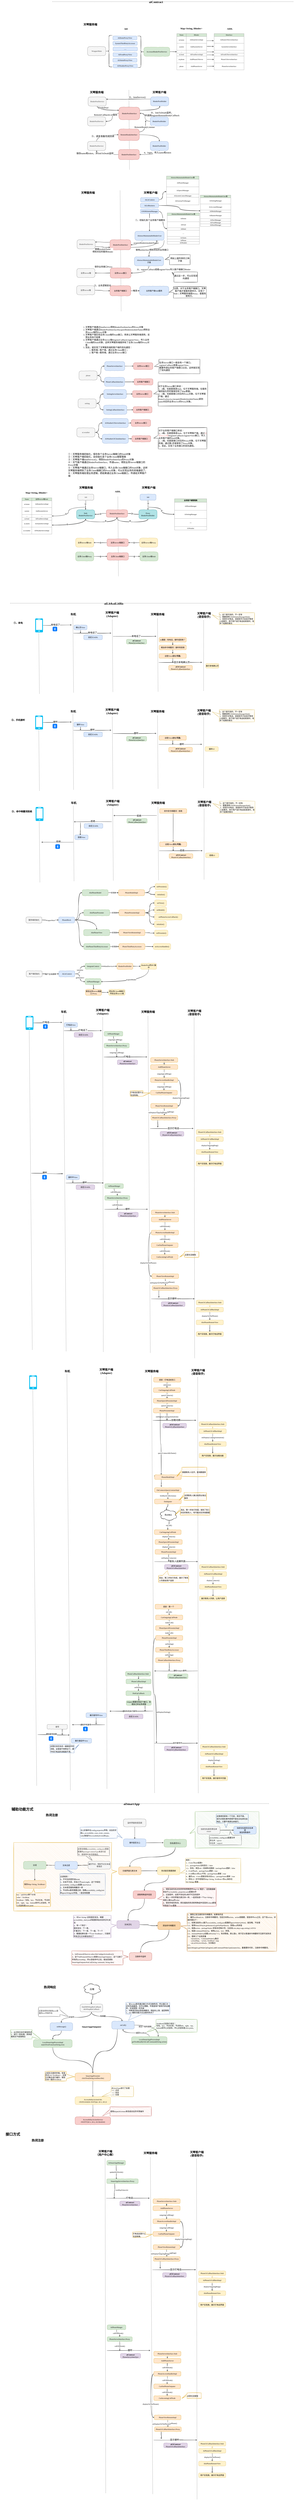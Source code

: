 <mxfile version="20.8.8" type="github">
  <diagram id="tqOxDU6sjfhV4BSjFbmr" name="第 1 页">
    <mxGraphModel dx="3635" dy="-19642" grid="0" gridSize="10" guides="1" tooltips="1" connect="1" arrows="1" fold="1" page="0" pageScale="1" pageWidth="827" pageHeight="1169" math="0" shadow="0">
      <root>
        <mxCell id="0" />
        <mxCell id="1" parent="0" />
        <mxCell id="-wjXUVXwmcAACowxY425-7" value="" style="shape=callout;whiteSpace=wrap;html=1;perimeter=calloutPerimeter;fontFamily=Comic Sans MS;fontSize=15;sketch=1;curveFitting=1;jiggle=2;direction=south;flipH=1;flipV=1;size=34;position=0.55;base=23;position2=0.58;align=left;fillColor=#ffe6cc;strokeColor=#d79b00;" parent="1" vertex="1">
          <mxGeometry x="-2251.85" y="32669" width="680.42" height="452" as="geometry" />
        </mxCell>
        <mxCell id="-wjXUVXwmcAACowxY425-5" value="&lt;font style=&quot;font-size: 12px;&quot;&gt;&lt;br&gt;&lt;/font&gt;" style="shape=callout;whiteSpace=wrap;html=1;perimeter=calloutPerimeter;fontFamily=Comic Sans MS;fontSize=15;sketch=1;curveFitting=1;jiggle=2;direction=south;flipH=0;flipV=0;size=35;position=0.45;base=23;position2=0.6;align=left;fillColor=#d5e8d4;strokeColor=#82b366;" parent="1" vertex="1">
          <mxGeometry x="-1091" y="32466" width="456" height="241" as="geometry" />
        </mxCell>
        <mxCell id="rf_9JO-uLzfdIsNycriT-1" value="WrapperMain" style="rounded=1;whiteSpace=wrap;html=1;comic=1;fillColor=#f5f5f5;fontColor=#333333;strokeColor=#666666;fontFamily=Comic Sans MS;arcSize=28;" parent="1" vertex="1">
          <mxGeometry x="-1765" y="20832" width="120" height="60" as="geometry" />
        </mxCell>
        <mxCell id="rf_9JO-uLzfdIsNycriT-2" value="天琴服务端" style="text;html=1;strokeColor=none;fillColor=none;align=center;verticalAlign=middle;whiteSpace=wrap;rounded=0;fontFamily=Comic Sans MS;fontSize=18;fontStyle=1" parent="1" vertex="1">
          <mxGeometry x="-1803" y="20675" width="113" height="24" as="geometry" />
        </mxCell>
        <mxCell id="rf_9JO-uLzfdIsNycriT-3" value="" style="shape=curlyBracket;whiteSpace=wrap;html=1;rounded=1;labelPosition=left;verticalLabelPosition=middle;align=right;verticalAlign=middle;sketch=1;fontFamily=Comic Sans MS;fontSize=18;" parent="1" vertex="1">
          <mxGeometry x="-1645" y="20758" width="43" height="208" as="geometry" />
        </mxCell>
        <mxCell id="rf_9JO-uLzfdIsNycriT-4" value="&lt;table align=&quot;center&quot; border=&quot;1&quot; width=&quot;100%&quot; height=&quot;100%&quot; style=&quot;width: 100%; height: 100%; border-collapse: collapse; font-size: 11px;&quot;&gt;&lt;tbody style=&quot;font-size: 11px;&quot;&gt;&lt;tr&gt;&lt;td style=&quot;background-color: rgb(213, 232, 212);&quot;&gt;Name&lt;/td&gt;&lt;td style=&quot;background-color: rgb(213, 232, 212);&quot;&gt;IBinder&lt;/td&gt;&lt;/tr&gt;&lt;tr style=&quot;font-size: 11px;&quot;&gt;&lt;td style=&quot;font-size: 11px;&quot;&gt;ui.home&lt;/td&gt;&lt;td style=&quot;font-size: 11px;&quot;&gt;&lt;pre style=&quot;font-family: Consolas, courier; background-image: initial; background-position: initial; background-size: initial; background-repeat: initial; background-attachment: initial; background-origin: initial; background-clip: initial; font-size: 11px;&quot;&gt;&lt;font face=&quot;Comic Sans MS&quot;&gt;AiHomeServerImpl&lt;span style=&quot;color: rgb(255, 0, 0); font-size: 11px;&quot;&gt;&lt;/span&gt;&lt;/font&gt;&lt;/pre&gt;&lt;/td&gt;&lt;/tr&gt;&lt;tr style=&quot;font-size: 11px;&quot;&gt;&lt;td style=&quot;font-size: 11px;&quot;&gt;system&lt;/td&gt;&lt;td style=&quot;font-size: 11px;&quot;&gt;&lt;pre style=&quot;font-family: Consolas, courier; background-image: initial; background-position: initial; background-size: initial; background-repeat: initial; background-attachment: initial; background-origin: initial; background-clip: initial; font-size: 11px;&quot;&gt;&lt;font face=&quot;Comic Sans MS&quot;&gt;AidlSystemServer&lt;span style=&quot;color: rgb(255, 0, 0); font-size: 11px;&quot;&gt;&lt;/span&gt;&lt;/font&gt;&lt;/pre&gt;&lt;/td&gt;&lt;/tr&gt;&lt;tr style=&quot;font-size: 11px;&quot;&gt;&lt;td style=&quot;font-size: 11px;&quot;&gt;....&lt;/td&gt;&lt;td style=&quot;font-size: 11px;&quot;&gt;....&lt;/td&gt;&lt;/tr&gt;&lt;tr style=&quot;font-size: 11px;&quot;&gt;&lt;td style=&quot;font-size: 11px;&quot;&gt;ui.food&lt;br style=&quot;font-size: 11px;&quot;&gt;&lt;/td&gt;&lt;td style=&quot;font-size: 11px;&quot;&gt;AIFoodServerImpl&lt;br style=&quot;font-size: 11px;&quot;&gt;&lt;/td&gt;&lt;/tr&gt;&lt;tr style=&quot;font-size: 11px;&quot;&gt;&lt;td style=&quot;font-size: 11px;&quot;&gt;ui.phone&lt;/td&gt;&lt;td style=&quot;&quot;&gt;&lt;pre style=&quot;background-image: initial; background-position: initial; background-size: initial; background-repeat: initial; background-attachment: initial; background-origin: initial; background-clip: initial;&quot;&gt;&lt;font face=&quot;Comic Sans MS&quot;&gt;&lt;span style=&quot;font-size: 11px;&quot;&gt;AidlPhoneUIServer&lt;/span&gt;&lt;/font&gt;&lt;font face=&quot;Consolas, courier&quot;&gt;&lt;span style=&quot;font-size: 11px;&quot;&gt;&lt;br&gt;&lt;/span&gt;&lt;/font&gt;&lt;/pre&gt;&lt;/td&gt;&lt;/tr&gt;&lt;tr style=&quot;font-size: 11px;&quot;&gt;&lt;td style=&quot;font-size: 11px;&quot;&gt;phone&lt;/td&gt;&lt;td style=&quot;&quot;&gt;&lt;pre style=&quot;background-image: initial; background-position: initial; background-size: initial; background-repeat: initial; background-attachment: initial; background-origin: initial; background-clip: initial;&quot;&gt;&lt;font face=&quot;Comic Sans MS&quot;&gt;&lt;span style=&quot;font-size: 11px;&quot;&gt;AidlPhoneServer&lt;/span&gt;&lt;/font&gt;&lt;font face=&quot;Consolas, courier&quot;&gt;&lt;span style=&quot;font-size: 11px;&quot;&gt;&lt;br&gt;&lt;/span&gt;&lt;/font&gt;&lt;/pre&gt;&lt;/td&gt;&lt;/tr&gt;&lt;/tbody&gt;&lt;/table&gt;" style="text;html=1;strokeColor=none;fillColor=none;overflow=fill;comic=1;sketch=1;fillStyle=solid;fontFamily=Comic Sans MS;align=center;" parent="1" vertex="1">
          <mxGeometry x="-1177" y="20746" width="198" height="240" as="geometry" />
        </mxCell>
        <mxCell id="rf_9JO-uLzfdIsNycriT-5" value="AiHomeProxyView" style="rounded=1;whiteSpace=wrap;html=1;comic=1;fillColor=#dae8fc;strokeColor=#6c8ebf;fontFamily=Comic Sans MS;arcSize=28;" parent="1" vertex="1">
          <mxGeometry x="-1598" y="20762" width="159" height="26" as="geometry" />
        </mxCell>
        <mxCell id="rf_9JO-uLzfdIsNycriT-6" value="&lt;div&gt;SystemThirdPartyAccessor&lt;br&gt;&lt;/div&gt;" style="rounded=1;whiteSpace=wrap;html=1;comic=1;fillColor=#dae8fc;strokeColor=#6c8ebf;fontFamily=Comic Sans MS;arcSize=28;" parent="1" vertex="1">
          <mxGeometry x="-1598" y="20798" width="161" height="26" as="geometry" />
        </mxCell>
        <mxCell id="rf_9JO-uLzfdIsNycriT-7" value="AIFoodProxyView" style="rounded=1;whiteSpace=wrap;html=1;comic=1;fillColor=#dae8fc;strokeColor=#6c8ebf;fontFamily=Comic Sans MS;arcSize=28;" parent="1" vertex="1">
          <mxGeometry x="-1597" y="20872" width="159" height="26" as="geometry" />
        </mxCell>
        <mxCell id="rf_9JO-uLzfdIsNycriT-8" value="AIAlarmProxyView" style="rounded=1;whiteSpace=wrap;html=1;comic=1;fillColor=#dae8fc;strokeColor=#6c8ebf;fontFamily=Comic Sans MS;arcSize=28;" parent="1" vertex="1">
          <mxGeometry x="-1598" y="20909" width="159" height="26" as="geometry" />
        </mxCell>
        <mxCell id="rf_9JO-uLzfdIsNycriT-9" value="....." style="rounded=1;whiteSpace=wrap;html=1;comic=1;fillColor=#dae8fc;strokeColor=#6c8ebf;fontFamily=Comic Sans MS;arcSize=28;" parent="1" vertex="1">
          <mxGeometry x="-1597" y="20835" width="161" height="26" as="geometry" />
        </mxCell>
        <mxCell id="rf_9JO-uLzfdIsNycriT-10" value="AIWeatherProxyView" style="rounded=1;whiteSpace=wrap;html=1;comic=1;fillColor=#dae8fc;strokeColor=#6c8ebf;fontFamily=Comic Sans MS;arcSize=28;" parent="1" vertex="1">
          <mxGeometry x="-1596" y="20946" width="159" height="26" as="geometry" />
        </mxCell>
        <mxCell id="rf_9JO-uLzfdIsNycriT-11" value="" style="shape=curlyBracket;whiteSpace=wrap;html=1;rounded=1;labelPosition=left;verticalLabelPosition=middle;align=right;verticalAlign=middle;sketch=1;fontFamily=Comic Sans MS;fontSize=18;direction=west;" parent="1" vertex="1">
          <mxGeometry x="-1435" y="20762" width="43" height="208" as="geometry" />
        </mxCell>
        <mxCell id="rf_9JO-uLzfdIsNycriT-12" style="edgeStyle=orthogonalEdgeStyle;rounded=0;orthogonalLoop=1;jettySize=auto;html=1;exitX=1;exitY=0.5;exitDx=0;exitDy=0;fontFamily=Comic Sans MS;fontSize=11;sketch=1;" parent="1" source="rf_9JO-uLzfdIsNycriT-13" target="rf_9JO-uLzfdIsNycriT-4" edge="1">
          <mxGeometry relative="1" as="geometry" />
        </mxCell>
        <mxCell id="rf_9JO-uLzfdIsNycriT-13" value="AccessorBinderPoolService" style="rounded=1;whiteSpace=wrap;html=1;comic=1;fillColor=#d5e8d4;strokeColor=#82b366;fontFamily=Comic Sans MS;arcSize=28;" parent="1" vertex="1">
          <mxGeometry x="-1394" y="20836" width="171" height="60" as="geometry" />
        </mxCell>
        <mxCell id="rf_9JO-uLzfdIsNycriT-14" value="init" style="text;strokeColor=none;fillColor=none;html=1;fontSize=15;fontStyle=1;verticalAlign=middle;align=center;sketch=1;fontFamily=Comic Sans MS;" parent="1" vertex="1">
          <mxGeometry x="-1561" y="20694" width="100" height="40" as="geometry" />
        </mxCell>
        <mxCell id="rf_9JO-uLzfdIsNycriT-15" value="Map&amp;lt;String, IBinder&amp;gt;" style="text;strokeColor=none;fillColor=none;html=1;fontSize=15;fontStyle=1;verticalAlign=middle;align=center;sketch=1;fontFamily=Comic Sans MS;" parent="1" vertex="1">
          <mxGeometry x="-1131" y="20692" width="100" height="40" as="geometry" />
        </mxCell>
        <mxCell id="rf_9JO-uLzfdIsNycriT-16" value="&lt;table align=&quot;center&quot; border=&quot;1&quot; width=&quot;100%&quot; height=&quot;100%&quot; style=&quot;width: 100%; height: 100%; border-collapse: collapse; font-size: 11px;&quot;&gt;&lt;tbody style=&quot;font-size: 11px;&quot;&gt;&lt;tr&gt;&lt;td style=&quot;background-color: rgb(213, 232, 212);&quot;&gt;IInterface&lt;/td&gt;&lt;/tr&gt;&lt;tr style=&quot;font-size: 11px;&quot;&gt;&lt;td style=&quot;&quot;&gt;&lt;pre style=&quot;background-image: initial; background-position: initial; background-size: initial; background-repeat: initial; background-attachment: initial; background-origin: initial; background-clip: initial;&quot;&gt;&lt;font face=&quot;Comic Sans MS&quot;&gt;&lt;span style=&quot;font-size: 11px;&quot;&gt;AiHomeUIServerInterface&lt;/span&gt;&lt;/font&gt;&lt;font face=&quot;Consolas, courier&quot;&gt;&lt;span style=&quot;font-size: 11px;&quot;&gt;&lt;br&gt;&lt;/span&gt;&lt;/font&gt;&lt;/pre&gt;&lt;/td&gt;&lt;/tr&gt;&lt;tr style=&quot;font-size: 11px;&quot;&gt;&lt;td style=&quot;&quot;&gt;&lt;pre style=&quot;background-image: initial; background-position: initial; background-size: initial; background-repeat: initial; background-attachment: initial; background-origin: initial; background-clip: initial;&quot;&gt;&lt;font face=&quot;Comic Sans MS&quot;&gt;&lt;span style=&quot;font-size: 11px;&quot;&gt;SystemServerInterface&lt;/span&gt;&lt;/font&gt;&lt;font face=&quot;Consolas, courier&quot;&gt;&lt;span style=&quot;font-size: 11px;&quot;&gt;&lt;br&gt;&lt;/span&gt;&lt;/font&gt;&lt;/pre&gt;&lt;/td&gt;&lt;/tr&gt;&lt;tr style=&quot;font-size: 11px;&quot;&gt;&lt;td style=&quot;font-size: 11px;&quot;&gt;....&lt;/td&gt;&lt;/tr&gt;&lt;tr style=&quot;font-size: 11px;&quot;&gt;&lt;td style=&quot;font-size: 11px;&quot;&gt;AiFoodUIServerInterface&lt;br style=&quot;font-size: 11px;&quot;&gt;&lt;/td&gt;&lt;/tr&gt;&lt;tr style=&quot;font-size: 11px;&quot;&gt;&lt;td style=&quot;&quot;&gt;&lt;pre style=&quot;background-image: initial; background-position: initial; background-size: initial; background-repeat: initial; background-attachment: initial; background-origin: initial; background-clip: initial;&quot;&gt;&lt;font face=&quot;Comic Sans MS&quot;&gt;&lt;span style=&quot;font-size: 11px;&quot;&gt;PhoneUiServerInterface&lt;/span&gt;&lt;/font&gt;&lt;font face=&quot;Consolas, courier&quot;&gt;&lt;span style=&quot;font-size: 11px;&quot;&gt;&lt;br&gt;&lt;/span&gt;&lt;/font&gt;&lt;/pre&gt;&lt;/td&gt;&lt;/tr&gt;&lt;tr style=&quot;font-size: 11px;&quot;&gt;&lt;td style=&quot;&quot;&gt;&lt;pre style=&quot;background-image: initial; background-position: initial; background-size: initial; background-repeat: initial; background-attachment: initial; background-origin: initial; background-clip: initial;&quot;&gt;&lt;font face=&quot;Comic Sans MS&quot;&gt;&lt;span style=&quot;font-size: 11px;&quot;&gt;PhoneServerInterface&lt;/span&gt;&lt;/font&gt;&lt;font face=&quot;Consolas, courier&quot;&gt;&lt;span style=&quot;font-size: 11px;&quot;&gt;&lt;br&gt;&lt;/span&gt;&lt;/font&gt;&lt;/pre&gt;&lt;/td&gt;&lt;/tr&gt;&lt;/tbody&gt;&lt;/table&gt;" style="text;html=1;strokeColor=none;fillColor=none;overflow=fill;comic=1;sketch=1;fillStyle=solid;fontFamily=Comic Sans MS;align=center;" parent="1" vertex="1">
          <mxGeometry x="-931" y="20746" width="198" height="240" as="geometry" />
        </mxCell>
        <mxCell id="rf_9JO-uLzfdIsNycriT-17" value="AIDL" style="text;strokeColor=none;fillColor=none;html=1;fontSize=15;fontStyle=1;verticalAlign=middle;align=center;sketch=1;fontFamily=Comic Sans MS;" parent="1" vertex="1">
          <mxGeometry x="-877.25" y="20694" width="100" height="40" as="geometry" />
        </mxCell>
        <mxCell id="rf_9JO-uLzfdIsNycriT-18" style="edgeStyle=orthogonalEdgeStyle;rounded=0;orthogonalLoop=1;jettySize=auto;html=1;exitX=1;exitY=0.5;exitDx=0;exitDy=0;fontFamily=Comic Sans MS;fontSize=11;sketch=1;" parent="1" edge="1">
          <mxGeometry relative="1" as="geometry">
            <mxPoint x="-979.25" y="20793" as="sourcePoint" />
            <mxPoint x="-933.25" y="20793" as="targetPoint" />
          </mxGeometry>
        </mxCell>
        <mxCell id="rf_9JO-uLzfdIsNycriT-19" style="edgeStyle=orthogonalEdgeStyle;rounded=0;orthogonalLoop=1;jettySize=auto;html=1;exitX=1;exitY=0.5;exitDx=0;exitDy=0;fontFamily=Comic Sans MS;fontSize=11;sketch=1;" parent="1" edge="1">
          <mxGeometry relative="1" as="geometry">
            <mxPoint x="-979.25" y="20831" as="sourcePoint" />
            <mxPoint x="-933.25" y="20831" as="targetPoint" />
          </mxGeometry>
        </mxCell>
        <mxCell id="rf_9JO-uLzfdIsNycriT-20" style="edgeStyle=orthogonalEdgeStyle;rounded=0;orthogonalLoop=1;jettySize=auto;html=1;exitX=1;exitY=0.5;exitDx=0;exitDy=0;fontFamily=Comic Sans MS;fontSize=11;sketch=1;" parent="1" edge="1">
          <mxGeometry relative="1" as="geometry">
            <mxPoint x="-978.25" y="20867" as="sourcePoint" />
            <mxPoint x="-932.25" y="20867" as="targetPoint" />
          </mxGeometry>
        </mxCell>
        <mxCell id="rf_9JO-uLzfdIsNycriT-21" style="edgeStyle=orthogonalEdgeStyle;rounded=0;orthogonalLoop=1;jettySize=auto;html=1;exitX=1;exitY=0.5;exitDx=0;exitDy=0;fontFamily=Comic Sans MS;fontSize=11;sketch=1;" parent="1" edge="1">
          <mxGeometry relative="1" as="geometry">
            <mxPoint x="-978.25" y="20887.0" as="sourcePoint" />
            <mxPoint x="-932.25" y="20887.0" as="targetPoint" />
          </mxGeometry>
        </mxCell>
        <mxCell id="rf_9JO-uLzfdIsNycriT-22" style="edgeStyle=orthogonalEdgeStyle;rounded=0;orthogonalLoop=1;jettySize=auto;html=1;exitX=1;exitY=0.5;exitDx=0;exitDy=0;fontFamily=Comic Sans MS;fontSize=11;sketch=1;" parent="1" edge="1">
          <mxGeometry relative="1" as="geometry">
            <mxPoint x="-978.25" y="20917.0" as="sourcePoint" />
            <mxPoint x="-932.25" y="20917.0" as="targetPoint" />
          </mxGeometry>
        </mxCell>
        <mxCell id="rf_9JO-uLzfdIsNycriT-23" style="edgeStyle=orthogonalEdgeStyle;rounded=0;orthogonalLoop=1;jettySize=auto;html=1;exitX=1;exitY=0.5;exitDx=0;exitDy=0;fontFamily=Comic Sans MS;fontSize=11;sketch=1;" parent="1" edge="1">
          <mxGeometry relative="1" as="geometry">
            <mxPoint x="-977.25" y="20962.0" as="sourcePoint" />
            <mxPoint x="-931.25" y="20962.0" as="targetPoint" />
          </mxGeometry>
        </mxCell>
        <mxCell id="rf_9JO-uLzfdIsNycriT-24" value="" style="endArrow=none;dashed=1;html=1;rounded=0;" parent="1" edge="1">
          <mxGeometry width="50" height="50" relative="1" as="geometry">
            <mxPoint x="-1492.5" y="21119" as="sourcePoint" />
            <mxPoint x="-1488.5" y="21643" as="targetPoint" />
          </mxGeometry>
        </mxCell>
        <mxCell id="rf_9JO-uLzfdIsNycriT-25" value="天琴服务端" style="text;html=1;strokeColor=none;fillColor=none;align=center;verticalAlign=middle;whiteSpace=wrap;rounded=0;fontFamily=Comic Sans MS;fontSize=18;fontStyle=1" parent="1" vertex="1">
          <mxGeometry x="-1761.5" y="21122" width="113" height="24" as="geometry" />
        </mxCell>
        <mxCell id="rf_9JO-uLzfdIsNycriT-26" value="天琴客户端" style="text;html=1;strokeColor=none;fillColor=none;align=center;verticalAlign=middle;whiteSpace=wrap;rounded=0;fontFamily=Comic Sans MS;fontSize=18;fontStyle=1" parent="1" vertex="1">
          <mxGeometry x="-1348.13" y="21122" width="113" height="24" as="geometry" />
        </mxCell>
        <mxCell id="rf_9JO-uLzfdIsNycriT-27" style="edgeStyle=orthogonalEdgeStyle;curved=1;sketch=1;orthogonalLoop=1;jettySize=auto;html=1;exitX=1;exitY=0.25;exitDx=0;exitDy=0;entryX=0.5;entryY=1;entryDx=0;entryDy=0;fontFamily=Comic Sans MS;fontSize=15;" parent="1" source="rf_9JO-uLzfdIsNycriT-30" target="rf_9JO-uLzfdIsNycriT-33" edge="1">
          <mxGeometry relative="1" as="geometry" />
        </mxCell>
        <mxCell id="rf_9JO-uLzfdIsNycriT-28" style="edgeStyle=orthogonalEdgeStyle;curved=1;sketch=1;orthogonalLoop=1;jettySize=auto;html=1;exitX=0;exitY=0.5;exitDx=0;exitDy=0;entryX=1;entryY=0.5;entryDx=0;entryDy=0;fontFamily=Comic Sans MS;fontSize=15;" parent="1" source="rf_9JO-uLzfdIsNycriT-30" target="rf_9JO-uLzfdIsNycriT-40" edge="1">
          <mxGeometry relative="1" as="geometry" />
        </mxCell>
        <mxCell id="rf_9JO-uLzfdIsNycriT-29" value="RemoteCallbackList保存" style="edgeLabel;html=1;align=center;verticalAlign=middle;resizable=0;points=[];fontSize=15;fontFamily=Comic Sans MS;" parent="rf_9JO-uLzfdIsNycriT-28" vertex="1" connectable="0">
          <mxGeometry x="0.188" y="-4" relative="1" as="geometry">
            <mxPoint x="-41" y="-31" as="offset" />
          </mxGeometry>
        </mxCell>
        <mxCell id="rf_9JO-uLzfdIsNycriT-30" value="BinderPoolInterface" style="rounded=1;whiteSpace=wrap;html=1;comic=1;fillColor=#f8cecc;strokeColor=#b85450;fontFamily=Comic Sans MS;arcSize=28;" parent="1" vertex="1">
          <mxGeometry x="-1558.5" y="21231" width="137.5" height="83" as="geometry" />
        </mxCell>
        <mxCell id="rf_9JO-uLzfdIsNycriT-31" style="edgeStyle=orthogonalEdgeStyle;sketch=1;orthogonalLoop=1;jettySize=auto;html=1;exitX=0;exitY=0.25;exitDx=0;exitDy=0;entryX=1;entryY=0.25;entryDx=0;entryDy=0;fontFamily=Comic Sans MS;fontSize=15;curved=1;" parent="1" source="rf_9JO-uLzfdIsNycriT-33" target="rf_9JO-uLzfdIsNycriT-36" edge="1">
          <mxGeometry relative="1" as="geometry" />
        </mxCell>
        <mxCell id="rf_9JO-uLzfdIsNycriT-32" value="①、bindService()" style="edgeLabel;html=1;align=center;verticalAlign=middle;resizable=0;points=[];fontSize=15;fontFamily=Comic Sans MS;" parent="rf_9JO-uLzfdIsNycriT-31" vertex="1" connectable="0">
          <mxGeometry x="-0.336" y="4" relative="1" as="geometry">
            <mxPoint x="10" y="-17" as="offset" />
          </mxGeometry>
        </mxCell>
        <mxCell id="rf_9JO-uLzfdIsNycriT-33" value="BinderPoolHolder" style="rounded=1;whiteSpace=wrap;html=1;comic=1;fillColor=#dae8fc;strokeColor=#6c8ebf;fontFamily=Comic Sans MS;arcSize=28;" parent="1" vertex="1">
          <mxGeometry x="-1349.5" y="21163" width="120" height="60" as="geometry" />
        </mxCell>
        <mxCell id="rf_9JO-uLzfdIsNycriT-34" style="edgeStyle=orthogonalEdgeStyle;curved=1;sketch=1;orthogonalLoop=1;jettySize=auto;html=1;exitX=0.5;exitY=1;exitDx=0;exitDy=0;entryX=0;entryY=0.25;entryDx=0;entryDy=0;fontFamily=Comic Sans MS;fontSize=15;" parent="1" source="rf_9JO-uLzfdIsNycriT-36" target="rf_9JO-uLzfdIsNycriT-30" edge="1">
          <mxGeometry relative="1" as="geometry" />
        </mxCell>
        <mxCell id="rf_9JO-uLzfdIsNycriT-35" value="BinderPool" style="edgeLabel;html=1;align=center;verticalAlign=middle;resizable=0;points=[];fontSize=15;fontFamily=Comic Sans MS;" parent="rf_9JO-uLzfdIsNycriT-34" vertex="1" connectable="0">
          <mxGeometry x="-0.217" y="18" relative="1" as="geometry">
            <mxPoint as="offset" />
          </mxGeometry>
        </mxCell>
        <mxCell id="rf_9JO-uLzfdIsNycriT-36" value="BinderPoolService" style="rounded=1;whiteSpace=wrap;html=1;comic=1;fillColor=#f5f5f5;fontColor=#333333;strokeColor=#666666;fontFamily=Comic Sans MS;arcSize=28;" parent="1" vertex="1">
          <mxGeometry x="-1761.5" y="21164" width="120" height="60" as="geometry" />
        </mxCell>
        <mxCell id="rf_9JO-uLzfdIsNycriT-37" style="edgeStyle=orthogonalEdgeStyle;curved=1;sketch=1;orthogonalLoop=1;jettySize=auto;html=1;exitX=0;exitY=0.5;exitDx=0;exitDy=0;fontFamily=Comic Sans MS;fontSize=15;" parent="1" source="rf_9JO-uLzfdIsNycriT-39" target="rf_9JO-uLzfdIsNycriT-30" edge="1">
          <mxGeometry relative="1" as="geometry" />
        </mxCell>
        <mxCell id="rf_9JO-uLzfdIsNycriT-38" value="②、linkToDeath监听，&lt;br&gt;并调用registerRemoteReadyCallback" style="edgeLabel;html=1;align=center;verticalAlign=middle;resizable=0;points=[];fontSize=15;fontFamily=Comic Sans MS;" parent="rf_9JO-uLzfdIsNycriT-37" vertex="1" connectable="0">
          <mxGeometry x="0.444" y="1" relative="1" as="geometry">
            <mxPoint x="113" y="2" as="offset" />
          </mxGeometry>
        </mxCell>
        <mxCell id="rf_9JO-uLzfdIsNycriT-39" value="BinderPoolHolder" style="rounded=1;whiteSpace=wrap;html=1;comic=1;fillColor=#dae8fc;strokeColor=#6c8ebf;fontFamily=Comic Sans MS;arcSize=28;" parent="1" vertex="1">
          <mxGeometry x="-1351.63" y="21295" width="120" height="60" as="geometry" />
        </mxCell>
        <mxCell id="rf_9JO-uLzfdIsNycriT-40" value="BinderPoolService" style="rounded=1;whiteSpace=wrap;html=1;comic=1;fillColor=#f5f5f5;fontColor=#333333;strokeColor=#666666;fontFamily=Comic Sans MS;arcSize=28;" parent="1" vertex="1">
          <mxGeometry x="-1765" y="21295" width="120" height="60" as="geometry" />
        </mxCell>
        <mxCell id="rf_9JO-uLzfdIsNycriT-41" style="edgeStyle=orthogonalEdgeStyle;curved=1;sketch=1;orthogonalLoop=1;jettySize=auto;html=1;exitX=1;exitY=0.25;exitDx=0;exitDy=0;fontFamily=Comic Sans MS;fontSize=15;" parent="1" source="rf_9JO-uLzfdIsNycriT-44" edge="1">
          <mxGeometry relative="1" as="geometry">
            <mxPoint x="-1382.029" y="21319.235" as="targetPoint" />
          </mxGeometry>
        </mxCell>
        <mxCell id="rf_9JO-uLzfdIsNycriT-42" value="RemoteReadyListener" style="edgeLabel;html=1;align=center;verticalAlign=middle;resizable=0;points=[];fontSize=15;fontFamily=Comic Sans MS;" parent="rf_9JO-uLzfdIsNycriT-41" vertex="1" connectable="0">
          <mxGeometry x="0.008" y="8" relative="1" as="geometry">
            <mxPoint y="-15" as="offset" />
          </mxGeometry>
        </mxCell>
        <mxCell id="rf_9JO-uLzfdIsNycriT-43" style="edgeStyle=orthogonalEdgeStyle;curved=1;sketch=1;orthogonalLoop=1;jettySize=auto;html=1;exitX=1;exitY=0.5;exitDx=0;exitDy=0;entryX=0.5;entryY=0;entryDx=0;entryDy=0;fontFamily=Comic Sans MS;fontSize=15;" parent="1" source="rf_9JO-uLzfdIsNycriT-44" target="rf_9JO-uLzfdIsNycriT-50" edge="1">
          <mxGeometry relative="1" as="geometry" />
        </mxCell>
        <mxCell id="rf_9JO-uLzfdIsNycriT-44" value="RemoteReadyInterface" style="rounded=1;whiteSpace=wrap;html=1;comic=1;fillColor=#f8cecc;strokeColor=#b85450;fontFamily=Comic Sans MS;arcSize=28;" parent="1" vertex="1">
          <mxGeometry x="-1561" y="21375" width="137.5" height="76" as="geometry" />
        </mxCell>
        <mxCell id="rf_9JO-uLzfdIsNycriT-45" style="edgeStyle=orthogonalEdgeStyle;curved=1;sketch=1;orthogonalLoop=1;jettySize=auto;html=1;exitX=0.5;exitY=0;exitDx=0;exitDy=0;entryX=0;entryY=0.5;entryDx=0;entryDy=0;fontFamily=Comic Sans MS;fontSize=15;" parent="1" source="rf_9JO-uLzfdIsNycriT-47" target="rf_9JO-uLzfdIsNycriT-44" edge="1">
          <mxGeometry relative="1" as="geometry" />
        </mxCell>
        <mxCell id="rf_9JO-uLzfdIsNycriT-46" value="③、语音准备完成回调" style="edgeLabel;html=1;align=center;verticalAlign=middle;resizable=0;points=[];fontSize=15;fontFamily=Comic Sans MS;" parent="rf_9JO-uLzfdIsNycriT-45" vertex="1" connectable="0">
          <mxGeometry x="-0.113" y="-9" relative="1" as="geometry">
            <mxPoint as="offset" />
          </mxGeometry>
        </mxCell>
        <mxCell id="rf_9JO-uLzfdIsNycriT-47" value="BinderPoolService" style="rounded=1;whiteSpace=wrap;html=1;comic=1;fillColor=#f5f5f5;fontColor=#333333;strokeColor=#666666;fontFamily=Comic Sans MS;arcSize=28;" parent="1" vertex="1">
          <mxGeometry x="-1765" y="21457" width="120" height="60" as="geometry" />
        </mxCell>
        <mxCell id="rf_9JO-uLzfdIsNycriT-48" style="edgeStyle=orthogonalEdgeStyle;curved=1;sketch=1;orthogonalLoop=1;jettySize=auto;html=1;exitX=0.5;exitY=1;exitDx=0;exitDy=0;entryX=1;entryY=0.5;entryDx=0;entryDy=0;fontFamily=Comic Sans MS;fontSize=15;" parent="1" source="rf_9JO-uLzfdIsNycriT-50" target="rf_9JO-uLzfdIsNycriT-53" edge="1">
          <mxGeometry relative="1" as="geometry" />
        </mxCell>
        <mxCell id="rf_9JO-uLzfdIsNycriT-49" value="4、login，传入name和token" style="edgeLabel;html=1;align=center;verticalAlign=middle;resizable=0;points=[];fontSize=15;fontFamily=Comic Sans MS;" parent="rf_9JO-uLzfdIsNycriT-48" vertex="1" connectable="0">
          <mxGeometry x="0.001" y="-1" relative="1" as="geometry">
            <mxPoint x="40" y="-13" as="offset" />
          </mxGeometry>
        </mxCell>
        <mxCell id="rf_9JO-uLzfdIsNycriT-50" value="BinderPoolHolder" style="rounded=1;whiteSpace=wrap;html=1;comic=1;fillColor=#dae8fc;strokeColor=#6c8ebf;fontFamily=Comic Sans MS;arcSize=28;" parent="1" vertex="1">
          <mxGeometry x="-1351.63" y="21457" width="120" height="60" as="geometry" />
        </mxCell>
        <mxCell id="rf_9JO-uLzfdIsNycriT-51" style="edgeStyle=orthogonalEdgeStyle;curved=1;sketch=1;orthogonalLoop=1;jettySize=auto;html=1;exitX=0;exitY=0.5;exitDx=0;exitDy=0;entryX=0.5;entryY=1;entryDx=0;entryDy=0;fontFamily=Comic Sans MS;fontSize=15;" parent="1" source="rf_9JO-uLzfdIsNycriT-53" target="rf_9JO-uLzfdIsNycriT-47" edge="1">
          <mxGeometry relative="1" as="geometry" />
        </mxCell>
        <mxCell id="rf_9JO-uLzfdIsNycriT-52" value="保存name和token，并linkToDeath监听" style="edgeLabel;html=1;align=center;verticalAlign=middle;resizable=0;points=[];fontSize=15;fontFamily=Comic Sans MS;" parent="rf_9JO-uLzfdIsNycriT-51" vertex="1" connectable="0">
          <mxGeometry x="0.089" y="-3" relative="1" as="geometry">
            <mxPoint x="-62" y="-6" as="offset" />
          </mxGeometry>
        </mxCell>
        <mxCell id="rf_9JO-uLzfdIsNycriT-53" value="BinderPoolInterface" style="rounded=1;whiteSpace=wrap;html=1;comic=1;fillColor=#f8cecc;strokeColor=#b85450;fontFamily=Comic Sans MS;arcSize=28;" parent="1" vertex="1">
          <mxGeometry x="-1561" y="21510" width="137.5" height="67" as="geometry" />
        </mxCell>
        <mxCell id="rf_9JO-uLzfdIsNycriT-54" value="" style="endArrow=none;dashed=1;html=1;rounded=0;" parent="1" edge="1">
          <mxGeometry width="50" height="50" relative="1" as="geometry">
            <mxPoint x="-1550.5" y="21781.0" as="sourcePoint" />
            <mxPoint x="-1543.37" y="22576.0" as="targetPoint" />
          </mxGeometry>
        </mxCell>
        <mxCell id="rf_9JO-uLzfdIsNycriT-55" value="天琴服务端" style="text;html=1;strokeColor=none;fillColor=none;align=center;verticalAlign=middle;whiteSpace=wrap;rounded=0;fontFamily=Comic Sans MS;fontSize=18;fontStyle=1" parent="1" vertex="1">
          <mxGeometry x="-1819.5" y="21784" width="113" height="24" as="geometry" />
        </mxCell>
        <mxCell id="rf_9JO-uLzfdIsNycriT-56" value="天琴客户端" style="text;html=1;strokeColor=none;fillColor=none;align=center;verticalAlign=middle;whiteSpace=wrap;rounded=0;fontFamily=Comic Sans MS;fontSize=18;fontStyle=1" parent="1" vertex="1">
          <mxGeometry x="-1406.13" y="21784" width="113" height="24" as="geometry" />
        </mxCell>
        <mxCell id="rf_9JO-uLzfdIsNycriT-57" style="edgeStyle=orthogonalEdgeStyle;curved=1;sketch=1;orthogonalLoop=1;jettySize=auto;html=1;exitX=1;exitY=0.5;exitDx=0;exitDy=0;entryX=-0.002;entryY=0.54;entryDx=0;entryDy=0;entryPerimeter=0;fontFamily=Comic Sans MS;fontSize=20;" parent="1" source="rf_9JO-uLzfdIsNycriT-58" target="rf_9JO-uLzfdIsNycriT-65" edge="1">
          <mxGeometry relative="1" as="geometry" />
        </mxCell>
        <mxCell id="rf_9JO-uLzfdIsNycriT-58" value="AiLitContext" style="rounded=1;whiteSpace=wrap;html=1;comic=1;fillColor=#dae8fc;strokeColor=#6c8ebf;fontFamily=Comic Sans MS;arcSize=28;" parent="1" vertex="1">
          <mxGeometry x="-1415.37" y="21827" width="120" height="29" as="geometry" />
        </mxCell>
        <mxCell id="rf_9JO-uLzfdIsNycriT-59" style="edgeStyle=orthogonalEdgeStyle;curved=1;sketch=1;orthogonalLoop=1;jettySize=auto;html=1;exitX=1;exitY=0.5;exitDx=0;exitDy=0;entryX=0;entryY=0.5;entryDx=0;entryDy=0;fontFamily=Comic Sans MS;fontSize=20;" parent="1" source="rf_9JO-uLzfdIsNycriT-60" target="rf_9JO-uLzfdIsNycriT-66" edge="1">
          <mxGeometry relative="1" as="geometry" />
        </mxCell>
        <mxCell id="rf_9JO-uLzfdIsNycriT-60" value="AiLitBusiness" style="rounded=1;whiteSpace=wrap;html=1;comic=1;fillColor=#dae8fc;strokeColor=#6c8ebf;fontFamily=Comic Sans MS;arcSize=28;" parent="1" vertex="1">
          <mxGeometry x="-1416.5" y="21865" width="120" height="29" as="geometry" />
        </mxCell>
        <mxCell id="rf_9JO-uLzfdIsNycriT-61" style="edgeStyle=orthogonalEdgeStyle;curved=1;sketch=1;orthogonalLoop=1;jettySize=auto;html=1;exitX=1;exitY=0.5;exitDx=0;exitDy=0;entryX=0;entryY=0.5;entryDx=0;entryDy=0;fontFamily=Comic Sans MS;fontSize=20;" parent="1" source="rf_9JO-uLzfdIsNycriT-64" target="rf_9JO-uLzfdIsNycriT-67" edge="1">
          <mxGeometry relative="1" as="geometry" />
        </mxCell>
        <mxCell id="rf_9JO-uLzfdIsNycriT-62" style="edgeStyle=orthogonalEdgeStyle;curved=1;sketch=1;orthogonalLoop=1;jettySize=auto;html=1;exitX=0.5;exitY=1;exitDx=0;exitDy=0;entryX=0.5;entryY=0;entryDx=0;entryDy=0;fontFamily=Comic Sans MS;fontSize=20;" parent="1" source="rf_9JO-uLzfdIsNycriT-64" target="rf_9JO-uLzfdIsNycriT-72" edge="1">
          <mxGeometry relative="1" as="geometry" />
        </mxCell>
        <mxCell id="rf_9JO-uLzfdIsNycriT-63" value="&lt;span style=&quot;font-size: 14px;&quot;&gt;①、初始化各个业务客户端模块&lt;/span&gt;" style="edgeLabel;html=1;align=center;verticalAlign=middle;resizable=0;points=[];fontSize=20;fontFamily=Comic Sans MS;" parent="rf_9JO-uLzfdIsNycriT-62" vertex="1" connectable="0">
          <mxGeometry x="-0.298" y="3" relative="1" as="geometry">
            <mxPoint as="offset" />
          </mxGeometry>
        </mxCell>
        <mxCell id="rf_9JO-uLzfdIsNycriT-64" value="UISDKInitialManager" style="rounded=1;whiteSpace=wrap;html=1;comic=1;fillColor=#dae8fc;strokeColor=#6c8ebf;fontFamily=Comic Sans MS;arcSize=28;" parent="1" vertex="1">
          <mxGeometry x="-1416.5" y="21903" width="120" height="29" as="geometry" />
        </mxCell>
        <mxCell id="rf_9JO-uLzfdIsNycriT-65" value="&lt;table align=&quot;center&quot; border=&quot;1&quot; width=&quot;100%&quot; height=&quot;100%&quot; style=&quot;width: 100%; height: 100%; border-collapse: collapse; font-size: 11px;&quot;&gt;&lt;tbody style=&quot;font-size: 11px;&quot;&gt;&lt;tr&gt;&lt;td style=&quot;background-color: rgb(213, 232, 212);&quot;&gt;AbstractMaintainableBinderUser类&lt;/td&gt;&lt;/tr&gt;&lt;tr style=&quot;font-size: 11px;&quot;&gt;&lt;td style=&quot;&quot;&gt;&lt;pre style=&quot;background-image: initial; background-position: initial; background-size: initial; background-repeat: initial; background-attachment: initial; background-origin: initial; background-clip: initial;&quot;&gt;&lt;font face=&quot;Comic Sans MS&quot;&gt;&lt;span style=&quot;font-size: 11px;&quot;&gt;AiPhoneManager&lt;/span&gt;&lt;/font&gt;&lt;font face=&quot;Consolas, courier&quot;&gt;&lt;span style=&quot;font-size: 11px;&quot;&gt;&lt;br&gt;&lt;/span&gt;&lt;/font&gt;&lt;/pre&gt;&lt;/td&gt;&lt;/tr&gt;&lt;tr style=&quot;font-size: 11px;&quot;&gt;&lt;td style=&quot;&quot;&gt;&lt;pre style=&quot;background-image: initial; background-position: initial; background-size: initial; background-repeat: initial; background-attachment: initial; background-origin: initial; background-clip: initial;&quot;&gt;&lt;font face=&quot;Comic Sans MS&quot;&gt;&lt;span style=&quot;font-size: 11px;&quot;&gt;AiSpeechManager&lt;/span&gt;&lt;/font&gt;&lt;/pre&gt;&lt;/td&gt;&lt;/tr&gt;&lt;tr style=&quot;font-size: 11px;&quot;&gt;&lt;td style=&quot;font-size: 11px;&quot;&gt;AiSystemControlManager&lt;br style=&quot;font-size: 11px;&quot;&gt;&lt;/td&gt;&lt;/tr&gt;&lt;tr style=&quot;font-size: 11px;&quot;&gt;&lt;td style=&quot;&quot;&gt;&lt;pre style=&quot;background-image: initial; background-position: initial; background-size: initial; background-repeat: initial; background-attachment: initial; background-origin: initial; background-clip: initial;&quot;&gt;&lt;font face=&quot;Comic Sans MS&quot;&gt;&lt;span style=&quot;font-size: 11px;&quot;&gt;AiExternalTtsManager&lt;/span&gt;&lt;/font&gt;&lt;font face=&quot;Consolas, courier&quot;&gt;&lt;span style=&quot;font-size: 11px;&quot;&gt;&lt;br&gt;&lt;/span&gt;&lt;/font&gt;&lt;/pre&gt;&lt;/td&gt;&lt;/tr&gt;&lt;/tbody&gt;&lt;/table&gt;" style="text;html=1;strokeColor=none;fillColor=none;overflow=fill;comic=1;sketch=1;fillStyle=solid;fontFamily=Comic Sans MS;align=center;container=0;movable=1;resizable=1;rotatable=1;deletable=1;editable=1;connectable=1;" parent="1" vertex="1">
          <mxGeometry x="-1244.62" y="21685" width="215" height="191" as="geometry" />
        </mxCell>
        <mxCell id="rf_9JO-uLzfdIsNycriT-66" value="&lt;table align=&quot;center&quot; border=&quot;1&quot; width=&quot;100%&quot; height=&quot;100%&quot; style=&quot;width: 100%; height: 100%; border-collapse: collapse; font-size: 11px;&quot;&gt;&lt;tbody style=&quot;font-size: 11px;&quot;&gt;&lt;tr&gt;&lt;td style=&quot;background-color: rgb(213, 232, 212);&quot;&gt;AbstractMaintainableBinderUser类&lt;/td&gt;&lt;/tr&gt;&lt;tr style=&quot;font-size: 11px;&quot;&gt;&lt;td style=&quot;&quot;&gt;&lt;pre style=&quot;background-image: initial; background-position: initial; background-size: initial; background-repeat: initial; background-attachment: initial; background-origin: initial; background-clip: initial;&quot;&gt;&lt;font face=&quot;Comic Sans MS&quot;&gt;&lt;span style=&quot;font-size: 11px;&quot;&gt;AiSettingManager&lt;/span&gt;&lt;/font&gt;&lt;font face=&quot;Consolas, courier&quot;&gt;&lt;span style=&quot;font-size: 11px;&quot;&gt;&lt;br&gt;&lt;/span&gt;&lt;/font&gt;&lt;/pre&gt;&lt;/td&gt;&lt;/tr&gt;&lt;tr style=&quot;font-size: 11px;&quot;&gt;&lt;td style=&quot;&quot;&gt;&lt;pre style=&quot;background-image: initial; background-position: initial; background-size: initial; background-repeat: initial; background-attachment: initial; background-origin: initial; background-clip: initial;&quot;&gt;&lt;font face=&quot;Comic Sans MS&quot;&gt;&lt;span style=&quot;font-size: 11px;&quot;&gt;AiAccountManager&lt;/span&gt;&lt;/font&gt;&lt;br&gt;&lt;/pre&gt;&lt;/td&gt;&lt;/tr&gt;&lt;tr style=&quot;font-size: 11px;&quot;&gt;&lt;td style=&quot;font-size: 11px;&quot;&gt;AiMediaManager&lt;br style=&quot;font-size: 11px;&quot;&gt;&lt;/td&gt;&lt;/tr&gt;&lt;tr style=&quot;font-size: 11px;&quot;&gt;&lt;td style=&quot;&quot;&gt;&lt;pre style=&quot;background-image: initial; background-position: initial; background-size: initial; background-repeat: initial; background-attachment: initial; background-origin: initial; background-clip: initial;&quot;&gt;&lt;font face=&quot;Comic Sans MS&quot;&gt;&lt;span style=&quot;font-size: 11px;&quot;&gt;AiBannerManager&lt;/span&gt;&lt;/font&gt;&lt;font face=&quot;Consolas, courier&quot;&gt;&lt;span style=&quot;font-size: 11px;&quot;&gt;&lt;br&gt;&lt;/span&gt;&lt;/font&gt;&lt;/pre&gt;&lt;/td&gt;&lt;/tr&gt;&lt;tr&gt;&lt;td&gt;&lt;span style=&quot;font-size: 11px;&quot;&gt;AiNaviManager&lt;/span&gt;&lt;br&gt;&lt;/td&gt;&lt;/tr&gt;&lt;tr&gt;&lt;td&gt;&lt;span style=&quot;font-size: 11px;&quot;&gt;AiFoodManager&lt;/span&gt;&lt;br&gt;&lt;/td&gt;&lt;/tr&gt;&lt;tr&gt;&lt;td&gt;&lt;span style=&quot;font-size: 11px;&quot;&gt;AiHotelManager&lt;/span&gt;&lt;br&gt;&lt;/td&gt;&lt;/tr&gt;&lt;/tbody&gt;&lt;/table&gt;" style="text;html=1;strokeColor=none;fillColor=none;overflow=fill;comic=1;sketch=1;fillStyle=solid;fontFamily=Comic Sans MS;align=center;container=0;movable=1;resizable=1;rotatable=1;deletable=1;editable=1;connectable=1;" parent="1" vertex="1">
          <mxGeometry x="-1021.62" y="21811" width="201.69" height="207" as="geometry" />
        </mxCell>
        <mxCell id="rf_9JO-uLzfdIsNycriT-67" value="&lt;table align=&quot;center&quot; border=&quot;1&quot; width=&quot;100%&quot; height=&quot;100%&quot; style=&quot;width: 100%; height: 100%; border-collapse: collapse; font-size: 11px;&quot;&gt;&lt;tbody style=&quot;font-size: 11px;&quot;&gt;&lt;tr&gt;&lt;td style=&quot;background-color: rgb(213, 232, 212);&quot;&gt;AbstractMaintainableBinderUser类&lt;/td&gt;&lt;/tr&gt;&lt;tr style=&quot;font-size: 11px;&quot;&gt;&lt;td style=&quot;&quot;&gt;&lt;pre style=&quot;background-image: initial; background-position: initial; background-size: initial; background-repeat: initial; background-attachment: initial; background-origin: initial; background-clip: initial;&quot;&gt;&lt;font face=&quot;Comic Sans MS&quot;&gt;&lt;span style=&quot;font-size: 11px;&quot;&gt;AiHome&lt;/span&gt;&lt;/font&gt;&lt;font face=&quot;Consolas, courier&quot;&gt;&lt;span style=&quot;font-size: 11px;&quot;&gt;&lt;br&gt;&lt;/span&gt;&lt;/font&gt;&lt;/pre&gt;&lt;/td&gt;&lt;/tr&gt;&lt;tr style=&quot;font-size: 11px;&quot;&gt;&lt;td style=&quot;&quot;&gt;&lt;pre style=&quot;background-image: initial; background-position: initial; background-size: initial; background-repeat: initial; background-attachment: initial; background-origin: initial; background-clip: initial;&quot;&gt;&lt;font face=&quot;Comic Sans MS&quot;&gt;&lt;span style=&quot;font-size: 11px;&quot;&gt;AiFood&lt;/span&gt;&lt;/font&gt;&lt;br&gt;&lt;/pre&gt;&lt;/td&gt;&lt;/tr&gt;&lt;tr style=&quot;font-size: 11px;&quot;&gt;&lt;td style=&quot;font-size: 11px;&quot;&gt;AiHotel&lt;br style=&quot;font-size: 11px;&quot;&gt;&lt;/td&gt;&lt;/tr&gt;&lt;tr style=&quot;font-size: 11px;&quot;&gt;&lt;td style=&quot;&quot;&gt;&lt;pre style=&quot;background-image: initial; background-position: initial; background-size: initial; background-repeat: initial; background-attachment: initial; background-origin: initial; background-clip: initial;&quot;&gt;&lt;font face=&quot;Comic Sans MS&quot;&gt;&lt;span style=&quot;font-size: 11px;&quot;&gt;....&lt;/span&gt;&lt;/font&gt;&lt;font face=&quot;Consolas, courier&quot;&gt;&lt;span style=&quot;font-size: 11px;&quot;&gt;&lt;br&gt;&lt;/span&gt;&lt;/font&gt;&lt;/pre&gt;&lt;/td&gt;&lt;/tr&gt;&lt;tr&gt;&lt;td&gt;&lt;span style=&quot;font-size: 11px;&quot;&gt;AiAlarm&lt;/span&gt;&lt;br&gt;&lt;/td&gt;&lt;/tr&gt;&lt;tr&gt;&lt;td&gt;&lt;span style=&quot;font-size: 11px;&quot;&gt;AiPhone&lt;/span&gt;&lt;br&gt;&lt;/td&gt;&lt;/tr&gt;&lt;tr&gt;&lt;td&gt;&lt;span style=&quot;font-size: 11px;&quot;&gt;AiWeather&lt;/span&gt;&lt;br&gt;&lt;/td&gt;&lt;/tr&gt;&lt;/tbody&gt;&lt;/table&gt;" style="text;html=1;strokeColor=none;fillColor=none;overflow=fill;comic=1;sketch=1;fillStyle=solid;fontFamily=Comic Sans MS;align=center;container=0;movable=1;resizable=1;rotatable=1;deletable=1;editable=1;connectable=1;" parent="1" vertex="1">
          <mxGeometry x="-1240.37" y="21928" width="213" height="207" as="geometry" />
        </mxCell>
        <mxCell id="rf_9JO-uLzfdIsNycriT-68" style="edgeStyle=orthogonalEdgeStyle;curved=1;sketch=1;orthogonalLoop=1;jettySize=auto;html=1;exitX=0.25;exitY=1;exitDx=0;exitDy=0;entryX=1;entryY=0.5;entryDx=0;entryDy=0;fontFamily=Comic Sans MS;fontSize=14;" parent="1" source="rf_9JO-uLzfdIsNycriT-72" target="rf_9JO-uLzfdIsNycriT-75" edge="1">
          <mxGeometry relative="1" as="geometry" />
        </mxCell>
        <mxCell id="rf_9JO-uLzfdIsNycriT-69" value="acquireBinder(moduleName)" style="edgeLabel;html=1;align=center;verticalAlign=middle;resizable=0;points=[];fontSize=14;fontFamily=Comic Sans MS;" parent="rf_9JO-uLzfdIsNycriT-68" vertex="1" connectable="0">
          <mxGeometry x="-0.043" y="-5" relative="1" as="geometry">
            <mxPoint x="45" y="-7" as="offset" />
          </mxGeometry>
        </mxCell>
        <mxCell id="rf_9JO-uLzfdIsNycriT-70" style="edgeStyle=orthogonalEdgeStyle;curved=1;sketch=1;orthogonalLoop=1;jettySize=auto;html=1;exitX=1;exitY=1;exitDx=0;exitDy=0;entryX=0.5;entryY=0;entryDx=0;entryDy=0;fontFamily=Comic Sans MS;fontSize=14;" parent="1" source="rf_9JO-uLzfdIsNycriT-72" target="rf_9JO-uLzfdIsNycriT-81" edge="1">
          <mxGeometry relative="1" as="geometry" />
        </mxCell>
        <mxCell id="rf_9JO-uLzfdIsNycriT-71" value="使用asInterface得到对应的业务接口" style="edgeLabel;html=1;align=center;verticalAlign=middle;resizable=0;points=[];fontSize=14;fontFamily=Comic Sans MS;" parent="rf_9JO-uLzfdIsNycriT-70" vertex="1" connectable="0">
          <mxGeometry x="0.284" y="10" relative="1" as="geometry">
            <mxPoint x="-1" as="offset" />
          </mxGeometry>
        </mxCell>
        <mxCell id="rf_9JO-uLzfdIsNycriT-72" value="AbstractMaintainableBinderUser" style="rounded=1;whiteSpace=wrap;html=1;comic=1;fillColor=#dae8fc;strokeColor=#6c8ebf;fontFamily=Comic Sans MS;arcSize=28;" parent="1" vertex="1">
          <mxGeometry x="-1453" y="22049" width="193" height="60" as="geometry" />
        </mxCell>
        <mxCell id="rf_9JO-uLzfdIsNycriT-73" style="edgeStyle=orthogonalEdgeStyle;curved=1;sketch=1;orthogonalLoop=1;jettySize=auto;html=1;exitX=0;exitY=0.25;exitDx=0;exitDy=0;entryX=1;entryY=0.25;entryDx=0;entryDy=0;fontFamily=Comic Sans MS;fontSize=14;" parent="1" source="rf_9JO-uLzfdIsNycriT-75" target="rf_9JO-uLzfdIsNycriT-78" edge="1">
          <mxGeometry relative="1" as="geometry" />
        </mxCell>
        <mxCell id="rf_9JO-uLzfdIsNycriT-74" style="edgeStyle=orthogonalEdgeStyle;curved=1;sketch=1;orthogonalLoop=1;jettySize=auto;html=1;exitX=1;exitY=0.75;exitDx=0;exitDy=0;entryX=0.75;entryY=1;entryDx=0;entryDy=0;fontFamily=Comic Sans MS;fontSize=14;" parent="1" source="rf_9JO-uLzfdIsNycriT-75" target="rf_9JO-uLzfdIsNycriT-72" edge="1">
          <mxGeometry relative="1" as="geometry" />
        </mxCell>
        <mxCell id="rf_9JO-uLzfdIsNycriT-75" value="BinderPoolInterface" style="rounded=1;whiteSpace=wrap;html=1;comic=1;fillColor=#f8cecc;strokeColor=#b85450;fontFamily=Comic Sans MS;arcSize=28;" parent="1" vertex="1">
          <mxGeometry x="-1617.37" y="22105" width="137.5" height="67" as="geometry" />
        </mxCell>
        <mxCell id="rf_9JO-uLzfdIsNycriT-76" style="edgeStyle=orthogonalEdgeStyle;curved=1;sketch=1;orthogonalLoop=1;jettySize=auto;html=1;exitX=1;exitY=0.75;exitDx=0;exitDy=0;entryX=0;entryY=0.75;entryDx=0;entryDy=0;fontFamily=Comic Sans MS;fontSize=14;" parent="1" source="rf_9JO-uLzfdIsNycriT-78" target="rf_9JO-uLzfdIsNycriT-75" edge="1">
          <mxGeometry relative="1" as="geometry" />
        </mxCell>
        <mxCell id="rf_9JO-uLzfdIsNycriT-77" value="根据moduleName&lt;br&gt;得到对应的服务Binder" style="edgeLabel;html=1;align=center;verticalAlign=middle;resizable=0;points=[];fontSize=14;fontFamily=Comic Sans MS;" parent="rf_9JO-uLzfdIsNycriT-76" vertex="1" connectable="0">
          <mxGeometry x="-0.295" y="-1" relative="1" as="geometry">
            <mxPoint x="13" y="25" as="offset" />
          </mxGeometry>
        </mxCell>
        <mxCell id="rf_9JO-uLzfdIsNycriT-78" value="BinderPoolService" style="rounded=1;whiteSpace=wrap;html=1;comic=1;fillColor=#f5f5f5;fontColor=#333333;strokeColor=#666666;fontFamily=Comic Sans MS;arcSize=28;" parent="1" vertex="1">
          <mxGeometry x="-1834.37" y="22105" width="120" height="60" as="geometry" />
        </mxCell>
        <mxCell id="rf_9JO-uLzfdIsNycriT-79" style="edgeStyle=orthogonalEdgeStyle;curved=1;sketch=1;orthogonalLoop=1;jettySize=auto;html=1;exitX=0.5;exitY=1;exitDx=0;exitDy=0;entryX=1;entryY=0.5;entryDx=0;entryDy=0;fontFamily=Comic Sans MS;fontSize=14;" parent="1" source="rf_9JO-uLzfdIsNycriT-81" target="rf_9JO-uLzfdIsNycriT-85" edge="1">
          <mxGeometry relative="1" as="geometry" />
        </mxCell>
        <mxCell id="rf_9JO-uLzfdIsNycriT-80" value="②、registerCallback或者registerView传入客户端接口Binder" style="edgeLabel;html=1;align=center;verticalAlign=middle;resizable=0;points=[];fontSize=14;fontFamily=Comic Sans MS;" parent="rf_9JO-uLzfdIsNycriT-79" vertex="1" connectable="0">
          <mxGeometry x="-0.05" y="-8" relative="1" as="geometry">
            <mxPoint x="128" y="-15" as="offset" />
          </mxGeometry>
        </mxCell>
        <mxCell id="rf_9JO-uLzfdIsNycriT-81" value="AbstractMaintainableBinderUser&lt;br&gt;子类" style="rounded=1;whiteSpace=wrap;html=1;comic=1;fillColor=#dae8fc;strokeColor=#6c8ebf;fontFamily=Comic Sans MS;arcSize=28;" parent="1" vertex="1">
          <mxGeometry x="-1456.37" y="22217" width="193" height="60" as="geometry" />
        </mxCell>
        <mxCell id="rf_9JO-uLzfdIsNycriT-82" value="例如上面列举的三种子类" style="shape=callout;whiteSpace=wrap;html=1;perimeter=calloutPerimeter;sketch=1;fontFamily=Comic Sans MS;fontSize=14;flipH=0;direction=south;flipV=1;" parent="1" vertex="1">
          <mxGeometry x="-1254.37" y="22203" width="166" height="67" as="geometry" />
        </mxCell>
        <mxCell id="rf_9JO-uLzfdIsNycriT-83" style="edgeStyle=orthogonalEdgeStyle;curved=1;sketch=1;orthogonalLoop=1;jettySize=auto;html=1;exitX=0;exitY=0.5;exitDx=0;exitDy=0;entryX=1;entryY=0.5;entryDx=0;entryDy=0;fontFamily=Comic Sans MS;fontSize=14;" parent="1" source="rf_9JO-uLzfdIsNycriT-85" target="rf_9JO-uLzfdIsNycriT-87" edge="1">
          <mxGeometry relative="1" as="geometry" />
        </mxCell>
        <mxCell id="rf_9JO-uLzfdIsNycriT-84" value="保存业务接口Proxy" style="edgeLabel;html=1;align=center;verticalAlign=middle;resizable=0;points=[];fontSize=14;fontFamily=Comic Sans MS;" parent="rf_9JO-uLzfdIsNycriT-83" vertex="1" connectable="0">
          <mxGeometry x="0.272" y="-1" relative="1" as="geometry">
            <mxPoint x="19" y="-40" as="offset" />
          </mxGeometry>
        </mxCell>
        <mxCell id="rf_9JO-uLzfdIsNycriT-85" value="业务Server接口" style="rounded=1;whiteSpace=wrap;html=1;comic=1;fillColor=#f8cecc;strokeColor=#b85450;fontFamily=Comic Sans MS;arcSize=28;" parent="1" vertex="1">
          <mxGeometry x="-1615.87" y="22291" width="137.5" height="67" as="geometry" />
        </mxCell>
        <mxCell id="rf_9JO-uLzfdIsNycriT-86" value="通过这一步，可以实现双向通信" style="shape=callout;whiteSpace=wrap;html=1;perimeter=calloutPerimeter;sketch=1;fontFamily=Comic Sans MS;fontSize=14;flipH=0;direction=south;flipV=0;size=13;position=0.24;position2=0;base=9;" parent="1" vertex="1">
          <mxGeometry x="-1208.37" y="22318" width="168.5" height="67" as="geometry" />
        </mxCell>
        <mxCell id="rf_9JO-uLzfdIsNycriT-87" value="业务Server端" style="rounded=1;whiteSpace=wrap;html=1;comic=1;fillColor=#f5f5f5;fontColor=#333333;strokeColor=#666666;fontFamily=Comic Sans MS;arcSize=28;" parent="1" vertex="1">
          <mxGeometry x="-1835.87" y="22294.5" width="120" height="60" as="geometry" />
        </mxCell>
        <mxCell id="rf_9JO-uLzfdIsNycriT-88" style="edgeStyle=orthogonalEdgeStyle;curved=1;sketch=1;orthogonalLoop=1;jettySize=auto;html=1;exitX=1;exitY=0.5;exitDx=0;exitDy=0;fontFamily=Comic Sans MS;fontSize=14;" parent="1" source="rf_9JO-uLzfdIsNycriT-90" target="rf_9JO-uLzfdIsNycriT-92" edge="1">
          <mxGeometry relative="1" as="geometry" />
        </mxCell>
        <mxCell id="rf_9JO-uLzfdIsNycriT-89" value="③、业务逻辑变动" style="edgeLabel;html=1;align=center;verticalAlign=middle;resizable=0;points=[];fontSize=14;fontFamily=Comic Sans MS;" parent="rf_9JO-uLzfdIsNycriT-88" vertex="1" connectable="0">
          <mxGeometry x="-0.318" y="2" relative="1" as="geometry">
            <mxPoint x="15" y="-28" as="offset" />
          </mxGeometry>
        </mxCell>
        <mxCell id="rf_9JO-uLzfdIsNycriT-90" value="业务Server端" style="rounded=1;whiteSpace=wrap;html=1;comic=1;fillColor=#f5f5f5;fontColor=#333333;strokeColor=#666666;fontFamily=Comic Sans MS;arcSize=28;" parent="1" vertex="1">
          <mxGeometry x="-1837" y="22408" width="120" height="60" as="geometry" />
        </mxCell>
        <mxCell id="rf_9JO-uLzfdIsNycriT-91" value="触发" style="edgeStyle=orthogonalEdgeStyle;curved=1;sketch=1;orthogonalLoop=1;jettySize=auto;html=1;exitX=1;exitY=0.5;exitDx=0;exitDy=0;fontFamily=Comic Sans MS;fontSize=14;" parent="1" source="rf_9JO-uLzfdIsNycriT-92" target="rf_9JO-uLzfdIsNycriT-93" edge="1">
          <mxGeometry relative="1" as="geometry" />
        </mxCell>
        <mxCell id="rf_9JO-uLzfdIsNycriT-92" value="业务客户端接口" style="rounded=1;whiteSpace=wrap;html=1;comic=1;fillColor=#f8cecc;strokeColor=#b85450;fontFamily=Comic Sans MS;arcSize=28;" parent="1" vertex="1">
          <mxGeometry x="-1617.37" y="22408" width="137.5" height="67" as="geometry" />
        </mxCell>
        <mxCell id="rf_9JO-uLzfdIsNycriT-93" value="业务客户端Stub服务" style="rounded=1;whiteSpace=wrap;html=1;comic=1;fillColor=#dae8fc;strokeColor=#6c8ebf;fontFamily=Comic Sans MS;arcSize=28;" parent="1" vertex="1">
          <mxGeometry x="-1422.37" y="22411.5" width="193" height="60" as="geometry" />
        </mxCell>
        <mxCell id="rf_9JO-uLzfdIsNycriT-94" value="注意，对于业务客户端接口，天琴客户端才是服务提供方，实现了Stub；天琴服务端是Proxy，是服务使用方。" style="shape=callout;whiteSpace=wrap;html=1;perimeter=calloutPerimeter;sketch=1;fontFamily=Comic Sans MS;fontSize=14;flipH=0;direction=south;flipV=1;" parent="1" vertex="1">
          <mxGeometry x="-1228.62" y="22414" width="246.25" height="76" as="geometry" />
        </mxCell>
        <mxCell id="rf_9JO-uLzfdIsNycriT-95" value="业务Server接口" style="rounded=1;whiteSpace=wrap;html=1;comic=1;fillColor=#f8cecc;strokeColor=#b85450;fontFamily=Comic Sans MS;arcSize=28;" parent="1" vertex="1">
          <mxGeometry x="-1462.42" y="22915.5" width="128" height="45" as="geometry" />
        </mxCell>
        <mxCell id="rf_9JO-uLzfdIsNycriT-96" value="业务客户端接口" style="rounded=1;whiteSpace=wrap;html=1;comic=1;fillColor=#f8cecc;strokeColor=#b85450;fontFamily=Comic Sans MS;arcSize=28;" parent="1" vertex="1">
          <mxGeometry x="-1458.54" y="23021.5" width="124.75" height="41" as="geometry" />
        </mxCell>
        <mxCell id="rf_9JO-uLzfdIsNycriT-97" style="edgeStyle=orthogonalEdgeStyle;curved=1;sketch=1;orthogonalLoop=1;jettySize=auto;html=1;exitX=1;exitY=0.5;exitDx=0;exitDy=0;entryX=0;entryY=0.5;entryDx=0;entryDy=0;fontFamily=Comic Sans MS;fontSize=14;" parent="1" source="rf_9JO-uLzfdIsNycriT-99" target="rf_9JO-uLzfdIsNycriT-101" edge="1">
          <mxGeometry relative="1" as="geometry" />
        </mxCell>
        <mxCell id="rf_9JO-uLzfdIsNycriT-98" style="edgeStyle=orthogonalEdgeStyle;curved=1;sketch=1;orthogonalLoop=1;jettySize=auto;html=1;exitX=1;exitY=0.5;exitDx=0;exitDy=0;entryX=0;entryY=0.5;entryDx=0;entryDy=0;fontFamily=Comic Sans MS;fontSize=14;" parent="1" source="rf_9JO-uLzfdIsNycriT-99" target="rf_9JO-uLzfdIsNycriT-103" edge="1">
          <mxGeometry relative="1" as="geometry" />
        </mxCell>
        <mxCell id="rf_9JO-uLzfdIsNycriT-99" value="phone" style="rounded=1;whiteSpace=wrap;html=1;comic=1;fillColor=#f5f5f5;fontColor=#333333;strokeColor=#666666;fontFamily=Comic Sans MS;arcSize=28;" parent="1" vertex="1">
          <mxGeometry x="-1821.42" y="22970" width="120" height="60" as="geometry" />
        </mxCell>
        <mxCell id="rf_9JO-uLzfdIsNycriT-100" style="edgeStyle=orthogonalEdgeStyle;curved=1;sketch=1;orthogonalLoop=1;jettySize=auto;html=1;exitX=1;exitY=0.5;exitDx=0;exitDy=0;entryX=0;entryY=0.5;entryDx=0;entryDy=0;fontFamily=Comic Sans MS;fontSize=14;" parent="1" source="rf_9JO-uLzfdIsNycriT-101" target="rf_9JO-uLzfdIsNycriT-95" edge="1">
          <mxGeometry relative="1" as="geometry" />
        </mxCell>
        <mxCell id="rf_9JO-uLzfdIsNycriT-101" value="PhoneServerInterface" style="rounded=1;whiteSpace=wrap;html=1;comic=1;fillColor=#dae8fc;strokeColor=#6c8ebf;fontFamily=Comic Sans MS;arcSize=28;" parent="1" vertex="1">
          <mxGeometry x="-1652.55" y="22908" width="133.13" height="60" as="geometry" />
        </mxCell>
        <mxCell id="rf_9JO-uLzfdIsNycriT-102" style="edgeStyle=orthogonalEdgeStyle;curved=1;sketch=1;orthogonalLoop=1;jettySize=auto;html=1;exitX=1;exitY=0.5;exitDx=0;exitDy=0;entryX=0;entryY=0.5;entryDx=0;entryDy=0;fontFamily=Comic Sans MS;fontSize=14;" parent="1" source="rf_9JO-uLzfdIsNycriT-103" target="rf_9JO-uLzfdIsNycriT-96" edge="1">
          <mxGeometry relative="1" as="geometry" />
        </mxCell>
        <mxCell id="rf_9JO-uLzfdIsNycriT-103" value="PhoneCallbackInterface" style="rounded=1;whiteSpace=wrap;html=1;comic=1;fillColor=#dae8fc;strokeColor=#6c8ebf;fontFamily=Comic Sans MS;arcSize=28;" parent="1" vertex="1">
          <mxGeometry x="-1653.42" y="23012" width="133.13" height="60" as="geometry" />
        </mxCell>
        <mxCell id="rf_9JO-uLzfdIsNycriT-104" value="业务Server接口一般会有一个接口，&lt;span style=&quot;&quot;&gt;registerCallback或者registerView，&lt;/span&gt;&lt;br&gt;需要传递业务客户端接口过去，这样就实现了双向通信" style="shape=callout;whiteSpace=wrap;html=1;perimeter=calloutPerimeter;sketch=1;fontFamily=Comic Sans MS;fontSize=14;flipH=0;direction=south;flipV=1;align=left;" parent="1" vertex="1">
          <mxGeometry x="-1324.42" y="22893" width="300.63" height="95.5" as="geometry" />
        </mxCell>
        <mxCell id="rf_9JO-uLzfdIsNycriT-105" value="&lt;ol&gt;&lt;li&gt;天琴客户端通过bindService得到BinderPoolInterface的Proxy对象&lt;/li&gt;&lt;li&gt;天琴客户端通过BinderPoolInterface#acquireBinder(moduleName)得到业务Server端的Proxy对象&lt;/li&gt;&lt;li&gt;天琴客户端实现业务Client端的Stub接口，用来让天琴服务端调用，反馈业务执行结果&lt;/li&gt;&lt;li&gt;天琴客户端通过业务Server端#registerCallback/registerView，传入业务Client端的Stub对象，这样天琴服务端就持有了业务Client端的Proxy对象&lt;/li&gt;&lt;li&gt;至此，就实现了天琴服务端和客户端的双向通信：&lt;/li&gt;&lt;ol&gt;&lt;li&gt;服务端-&amp;gt;客户端，通过业务Client接口；&lt;/li&gt;&lt;li&gt;客户端-&amp;gt;服务端，通过业务Server接口&lt;/li&gt;&lt;/ol&gt;&lt;/ol&gt;" style="text;strokeColor=none;fillColor=none;html=1;whiteSpace=wrap;verticalAlign=middle;overflow=hidden;sketch=1;fontFamily=Comic Sans MS;fontSize=14;" parent="1" vertex="1">
          <mxGeometry x="-1821.42" y="22657" width="475.62" height="215" as="geometry" />
        </mxCell>
        <mxCell id="rf_9JO-uLzfdIsNycriT-106" value="业务Server接口" style="rounded=1;whiteSpace=wrap;html=1;comic=1;fillColor=#f8cecc;strokeColor=#b85450;fontFamily=Comic Sans MS;arcSize=28;" parent="1" vertex="1">
          <mxGeometry x="-1468.43" y="23099.5" width="128" height="45" as="geometry" />
        </mxCell>
        <mxCell id="rf_9JO-uLzfdIsNycriT-107" value="业务客户端接口" style="rounded=1;whiteSpace=wrap;html=1;comic=1;fillColor=#f8cecc;strokeColor=#b85450;fontFamily=Comic Sans MS;arcSize=28;" parent="1" vertex="1">
          <mxGeometry x="-1464.55" y="23205.5" width="124.75" height="41" as="geometry" />
        </mxCell>
        <mxCell id="rf_9JO-uLzfdIsNycriT-108" style="edgeStyle=orthogonalEdgeStyle;curved=1;sketch=1;orthogonalLoop=1;jettySize=auto;html=1;exitX=1;exitY=0.5;exitDx=0;exitDy=0;entryX=0;entryY=0.5;entryDx=0;entryDy=0;fontFamily=Comic Sans MS;fontSize=14;" parent="1" source="rf_9JO-uLzfdIsNycriT-110" target="rf_9JO-uLzfdIsNycriT-112" edge="1">
          <mxGeometry relative="1" as="geometry" />
        </mxCell>
        <mxCell id="rf_9JO-uLzfdIsNycriT-109" style="edgeStyle=orthogonalEdgeStyle;curved=1;sketch=1;orthogonalLoop=1;jettySize=auto;html=1;exitX=1;exitY=0.5;exitDx=0;exitDy=0;entryX=0;entryY=0.5;entryDx=0;entryDy=0;fontFamily=Comic Sans MS;fontSize=14;" parent="1" source="rf_9JO-uLzfdIsNycriT-110" target="rf_9JO-uLzfdIsNycriT-114" edge="1">
          <mxGeometry relative="1" as="geometry" />
        </mxCell>
        <mxCell id="rf_9JO-uLzfdIsNycriT-110" value="setting" style="rounded=1;whiteSpace=wrap;html=1;comic=1;fillColor=#f5f5f5;fontColor=#333333;strokeColor=#666666;fontFamily=Comic Sans MS;arcSize=28;" parent="1" vertex="1">
          <mxGeometry x="-1827.43" y="23154" width="120" height="60" as="geometry" />
        </mxCell>
        <mxCell id="rf_9JO-uLzfdIsNycriT-111" style="edgeStyle=orthogonalEdgeStyle;curved=1;sketch=1;orthogonalLoop=1;jettySize=auto;html=1;exitX=1;exitY=0.5;exitDx=0;exitDy=0;entryX=0;entryY=0.5;entryDx=0;entryDy=0;fontFamily=Comic Sans MS;fontSize=14;" parent="1" source="rf_9JO-uLzfdIsNycriT-112" target="rf_9JO-uLzfdIsNycriT-106" edge="1">
          <mxGeometry relative="1" as="geometry" />
        </mxCell>
        <mxCell id="rf_9JO-uLzfdIsNycriT-112" value="SettingServerInterface" style="rounded=1;whiteSpace=wrap;html=1;comic=1;fillColor=#dae8fc;strokeColor=#6c8ebf;fontFamily=Comic Sans MS;arcSize=28;" parent="1" vertex="1">
          <mxGeometry x="-1658.56" y="23092" width="150.14" height="60" as="geometry" />
        </mxCell>
        <mxCell id="rf_9JO-uLzfdIsNycriT-113" style="edgeStyle=orthogonalEdgeStyle;curved=1;sketch=1;orthogonalLoop=1;jettySize=auto;html=1;exitX=1;exitY=0.5;exitDx=0;exitDy=0;entryX=0;entryY=0.5;entryDx=0;entryDy=0;fontFamily=Comic Sans MS;fontSize=14;" parent="1" source="rf_9JO-uLzfdIsNycriT-114" target="rf_9JO-uLzfdIsNycriT-107" edge="1">
          <mxGeometry relative="1" as="geometry" />
        </mxCell>
        <mxCell id="rf_9JO-uLzfdIsNycriT-114" value="SettingCallbackInterface" style="rounded=1;whiteSpace=wrap;html=1;comic=1;fillColor=#dae8fc;strokeColor=#6c8ebf;fontFamily=Comic Sans MS;arcSize=28;" parent="1" vertex="1">
          <mxGeometry x="-1659.43" y="23196" width="154.01" height="60" as="geometry" />
        </mxCell>
        <mxCell id="rf_9JO-uLzfdIsNycriT-115" value="业务Server接口" style="rounded=1;whiteSpace=wrap;html=1;comic=1;fillColor=#f8cecc;strokeColor=#b85450;fontFamily=Comic Sans MS;arcSize=28;" parent="1" vertex="1">
          <mxGeometry x="-1476.87" y="23290.5" width="128" height="45" as="geometry" />
        </mxCell>
        <mxCell id="rf_9JO-uLzfdIsNycriT-116" value="业务客户端接口" style="rounded=1;whiteSpace=wrap;html=1;comic=1;fillColor=#f8cecc;strokeColor=#b85450;fontFamily=Comic Sans MS;arcSize=28;" parent="1" vertex="1">
          <mxGeometry x="-1472.99" y="23396.5" width="124.75" height="41" as="geometry" />
        </mxCell>
        <mxCell id="rf_9JO-uLzfdIsNycriT-117" style="edgeStyle=orthogonalEdgeStyle;curved=1;sketch=1;orthogonalLoop=1;jettySize=auto;html=1;exitX=1;exitY=0.5;exitDx=0;exitDy=0;entryX=0;entryY=0.5;entryDx=0;entryDy=0;fontFamily=Comic Sans MS;fontSize=14;" parent="1" source="rf_9JO-uLzfdIsNycriT-119" target="rf_9JO-uLzfdIsNycriT-121" edge="1">
          <mxGeometry relative="1" as="geometry" />
        </mxCell>
        <mxCell id="rf_9JO-uLzfdIsNycriT-118" style="edgeStyle=orthogonalEdgeStyle;curved=1;sketch=1;orthogonalLoop=1;jettySize=auto;html=1;exitX=1;exitY=0.5;exitDx=0;exitDy=0;entryX=0;entryY=0.5;entryDx=0;entryDy=0;fontFamily=Comic Sans MS;fontSize=14;" parent="1" source="rf_9JO-uLzfdIsNycriT-119" target="rf_9JO-uLzfdIsNycriT-123" edge="1">
          <mxGeometry relative="1" as="geometry" />
        </mxCell>
        <mxCell id="rf_9JO-uLzfdIsNycriT-119" value="ui.weather" style="rounded=1;whiteSpace=wrap;html=1;comic=1;fillColor=#f5f5f5;fontColor=#333333;strokeColor=#666666;fontFamily=Comic Sans MS;arcSize=28;" parent="1" vertex="1">
          <mxGeometry x="-1835.87" y="23345" width="120" height="60" as="geometry" />
        </mxCell>
        <mxCell id="rf_9JO-uLzfdIsNycriT-120" style="edgeStyle=orthogonalEdgeStyle;curved=1;sketch=1;orthogonalLoop=1;jettySize=auto;html=1;exitX=1;exitY=0.5;exitDx=0;exitDy=0;entryX=0;entryY=0.5;entryDx=0;entryDy=0;fontFamily=Comic Sans MS;fontSize=14;" parent="1" source="rf_9JO-uLzfdIsNycriT-121" target="rf_9JO-uLzfdIsNycriT-115" edge="1">
          <mxGeometry relative="1" as="geometry" />
        </mxCell>
        <mxCell id="rf_9JO-uLzfdIsNycriT-121" value="AiWeatherUIServerInterface" style="rounded=1;whiteSpace=wrap;html=1;comic=1;fillColor=#dae8fc;strokeColor=#6c8ebf;fontFamily=Comic Sans MS;arcSize=28;" parent="1" vertex="1">
          <mxGeometry x="-1667" y="23283" width="170.58" height="60" as="geometry" />
        </mxCell>
        <mxCell id="rf_9JO-uLzfdIsNycriT-122" style="edgeStyle=orthogonalEdgeStyle;curved=1;sketch=1;orthogonalLoop=1;jettySize=auto;html=1;exitX=1;exitY=0.5;exitDx=0;exitDy=0;entryX=0;entryY=0.5;entryDx=0;entryDy=0;fontFamily=Comic Sans MS;fontSize=14;" parent="1" source="rf_9JO-uLzfdIsNycriT-123" target="rf_9JO-uLzfdIsNycriT-116" edge="1">
          <mxGeometry relative="1" as="geometry" />
        </mxCell>
        <mxCell id="rf_9JO-uLzfdIsNycriT-123" value="AiWeatherUIClientInterface" style="rounded=1;whiteSpace=wrap;html=1;comic=1;fillColor=#dae8fc;strokeColor=#6c8ebf;fontFamily=Comic Sans MS;arcSize=28;" parent="1" vertex="1">
          <mxGeometry x="-1667.87" y="23387" width="172.45" height="60" as="geometry" />
        </mxCell>
        <mxCell id="rf_9JO-uLzfdIsNycriT-124" value="对于业务Server接口来说：&lt;br&gt;1、s端，也就是继承Stub，位于天琴服务端，在服务端初始化的时候保存到了Map里面。&lt;br&gt;2、c端，也就是接口对应的Proxy对象，位于天琴客户端，通过&lt;span style=&quot;font-size: 12px; text-align: center;&quot;&gt;BinderPoolInterface#&lt;/span&gt;&lt;span style=&quot;text-align: center;&quot;&gt;acquireBinder(moduleName)拿到name对应的业务Server的Proxy对象。&lt;/span&gt;" style="shape=callout;whiteSpace=wrap;html=1;perimeter=calloutPerimeter;sketch=1;fontFamily=Comic Sans MS;fontSize=14;flipH=0;direction=south;flipV=1;align=left;" parent="1" vertex="1">
          <mxGeometry x="-1329.55" y="23042.63" width="356.63" height="158.75" as="geometry" />
        </mxCell>
        <mxCell id="rf_9JO-uLzfdIsNycriT-125" value="对于业务客户端接口来说：&lt;br&gt;1、s端，也就是继承Stub，位于天琴客户端，通过&lt;font color=&quot;#f19c99&quot;&gt;业务Server端&lt;/font&gt;#registerCallback/registerView接口，传入业务客户端的Stub对象。&lt;br&gt;2、c端，也就是接口对应的Proxy对象，位于天琴服务端，通过第1步就拿到了Porxy对象。&lt;br&gt;3、至此，实现了业务接口的双向通信。" style="shape=callout;whiteSpace=wrap;html=1;perimeter=calloutPerimeter;sketch=1;fontFamily=Comic Sans MS;fontSize=14;flipH=0;direction=south;flipV=1;align=left;" parent="1" vertex="1">
          <mxGeometry x="-1329.14" y="23343" width="350.81" height="141" as="geometry" />
        </mxCell>
        <mxCell id="rf_9JO-uLzfdIsNycriT-127" value="" style="endArrow=none;dashed=1;html=1;dashPattern=1 3;strokeWidth=2;rounded=0;fontFamily=Comic Sans MS;fontSize=20;" parent="1" edge="1">
          <mxGeometry width="50" height="50" relative="1" as="geometry">
            <mxPoint x="-1996" y="20536" as="sourcePoint" />
            <mxPoint x="-407" y="20536" as="targetPoint" />
          </mxGeometry>
        </mxCell>
        <mxCell id="rf_9JO-uLzfdIsNycriT-128" value="&lt;div style=&quot;border-color: var(--border-color); font-weight: 700;&quot; data-docx-has-block-data=&quot;false&quot; data-page-id=&quot;WkLUdmar6oyGXRxZMjmcoZSbnLb&quot;&gt;&lt;div style=&quot;border-color: var(--border-color);&quot; class=&quot;old-record-id-WkLUdmar6oyGXRxZMjmcoZSbnLb&quot;&gt;aiContract&lt;/div&gt;&lt;/div&gt;&lt;span style=&quot;border-color: var(--border-color); font-weight: 700;&quot; class=&quot;lark-record-clipboard&quot; data-lark-record-format=&quot;docx/text&quot; data-lark-record-data=&quot;{&amp;quot;rootId&amp;quot;:&amp;quot;WkLUdmar6oyGXRxZMjmcoZSbnLb&amp;quot;,&amp;quot;text&amp;quot;:{&amp;quot;initialAttributedTexts&amp;quot;:{&amp;quot;text&amp;quot;:{&amp;quot;0&amp;quot;:&amp;quot;aiContract&amp;quot;},&amp;quot;attribs&amp;quot;:{&amp;quot;0&amp;quot;:&amp;quot;*0+a&amp;quot;}},&amp;quot;apool&amp;quot;:{&amp;quot;numToAttrib&amp;quot;:{&amp;quot;0&amp;quot;:[&amp;quot;author&amp;quot;,&amp;quot;7103698990923038724&amp;quot;]},&amp;quot;nextNum&amp;quot;:1}},&amp;quot;type&amp;quot;:&amp;quot;text&amp;quot;,&amp;quot;referenceRecordMap&amp;quot;:{},&amp;quot;extra&amp;quot;:{&amp;quot;mention_page_title&amp;quot;:{},&amp;quot;external_mention_url&amp;quot;:{}},&amp;quot;isKeepQuoteContainer&amp;quot;:false,&amp;quot;isFromCode&amp;quot;:false,&amp;quot;selection&amp;quot;:[{&amp;quot;id&amp;quot;:1,&amp;quot;type&amp;quot;:&amp;quot;text&amp;quot;,&amp;quot;selection&amp;quot;:{&amp;quot;start&amp;quot;:11,&amp;quot;end&amp;quot;:21},&amp;quot;recordId&amp;quot;:&amp;quot;WkLUdmar6oyGXRxZMjmcoZSbnLb&amp;quot;}],&amp;quot;isCut&amp;quot;:false}&quot;&gt;&lt;/span&gt;" style="edgeLabel;html=1;align=center;verticalAlign=middle;resizable=0;points=[];fontSize=20;fontFamily=Comic Sans MS;" parent="rf_9JO-uLzfdIsNycriT-127" vertex="1" connectable="0">
          <mxGeometry x="-0.142" relative="1" as="geometry">
            <mxPoint y="1" as="offset" />
          </mxGeometry>
        </mxCell>
        <mxCell id="rf_9JO-uLzfdIsNycriT-129" value="" style="endArrow=none;dashed=1;html=1;rounded=0;" parent="1" edge="1">
          <mxGeometry width="50" height="50" relative="1" as="geometry">
            <mxPoint x="-1565.17" y="23799" as="sourcePoint" />
            <mxPoint x="-1561.17" y="24323" as="targetPoint" />
          </mxGeometry>
        </mxCell>
        <mxCell id="rf_9JO-uLzfdIsNycriT-130" value="天琴服务端" style="text;html=1;strokeColor=none;fillColor=none;align=center;verticalAlign=middle;whiteSpace=wrap;rounded=0;fontFamily=Comic Sans MS;fontSize=18;fontStyle=1" parent="1" vertex="1">
          <mxGeometry x="-1831.54" y="23728" width="113" height="24" as="geometry" />
        </mxCell>
        <mxCell id="rf_9JO-uLzfdIsNycriT-131" value="天琴客户端" style="text;html=1;strokeColor=none;fillColor=none;align=center;verticalAlign=middle;whiteSpace=wrap;rounded=0;fontFamily=Comic Sans MS;fontSize=18;fontStyle=1" parent="1" vertex="1">
          <mxGeometry x="-1418.67" y="23728" width="113" height="24" as="geometry" />
        </mxCell>
        <mxCell id="rf_9JO-uLzfdIsNycriT-136" value="③" style="edgeStyle=orthogonalEdgeStyle;sketch=1;orthogonalLoop=1;jettySize=auto;html=1;exitX=0;exitY=0.5;exitDx=0;exitDy=0;entryX=1;entryY=0.5;entryDx=0;entryDy=0;fontFamily=Comic Sans MS;fontSize=15;curved=1;startArrow=none;" parent="1" source="rf_9JO-uLzfdIsNycriT-135" target="rf_9JO-uLzfdIsNycriT-141" edge="1">
          <mxGeometry relative="1" as="geometry" />
        </mxCell>
        <mxCell id="rf_9JO-uLzfdIsNycriT-175" value="②" style="edgeStyle=orthogonalEdgeStyle;curved=1;sketch=1;orthogonalLoop=1;jettySize=auto;html=1;fontFamily=Comic Sans MS;fontSize=15;" parent="1" target="rf_9JO-uLzfdIsNycriT-174" edge="1">
          <mxGeometry relative="1" as="geometry">
            <mxPoint x="-1364" y="23868" as="sourcePoint" />
          </mxGeometry>
        </mxCell>
        <mxCell id="rf_9JO-uLzfdIsNycriT-183" style="edgeStyle=orthogonalEdgeStyle;curved=1;sketch=1;orthogonalLoop=1;jettySize=auto;html=1;exitX=0.5;exitY=1;exitDx=0;exitDy=0;entryX=0.5;entryY=1;entryDx=0;entryDy=0;fontFamily=Comic Sans MS;fontSize=15;" parent="1" source="rf_9JO-uLzfdIsNycriT-138" target="rf_9JO-uLzfdIsNycriT-135" edge="1">
          <mxGeometry relative="1" as="geometry">
            <mxPoint x="-1496.42" y="24001.5" as="targetPoint" />
          </mxGeometry>
        </mxCell>
        <mxCell id="rf_9JO-uLzfdIsNycriT-184" value="④" style="edgeLabel;html=1;align=center;verticalAlign=middle;resizable=0;points=[];fontSize=15;fontFamily=Comic Sans MS;" parent="rf_9JO-uLzfdIsNycriT-183" vertex="1" connectable="0">
          <mxGeometry x="0.088" y="-7" relative="1" as="geometry">
            <mxPoint as="offset" />
          </mxGeometry>
        </mxCell>
        <mxCell id="rf_9JO-uLzfdIsNycriT-138" value="Proxy&lt;br&gt;BinderPoolHolder" style="rounded=1;whiteSpace=wrap;html=1;comic=1;fillColor=#b0e3e6;strokeColor=#0e8088;fontFamily=Comic Sans MS;arcSize=28;" parent="1" vertex="1">
          <mxGeometry x="-1426.67" y="23885" width="120" height="60" as="geometry" />
        </mxCell>
        <mxCell id="rf_9JO-uLzfdIsNycriT-186" style="edgeStyle=orthogonalEdgeStyle;curved=1;sketch=1;orthogonalLoop=1;jettySize=auto;html=1;exitX=0.5;exitY=1;exitDx=0;exitDy=0;entryX=1;entryY=0.75;entryDx=0;entryDy=0;fontFamily=Comic Sans MS;fontSize=15;" parent="1" source="rf_9JO-uLzfdIsNycriT-141" target="rf_9JO-uLzfdIsNycriT-163" edge="1">
          <mxGeometry relative="1" as="geometry" />
        </mxCell>
        <mxCell id="rf_9JO-uLzfdIsNycriT-188" value="④" style="edgeLabel;html=1;align=center;verticalAlign=middle;resizable=0;points=[];fontSize=15;fontFamily=Comic Sans MS;" parent="rf_9JO-uLzfdIsNycriT-186" vertex="1" connectable="0">
          <mxGeometry x="0.238" y="-5" relative="1" as="geometry">
            <mxPoint as="offset" />
          </mxGeometry>
        </mxCell>
        <mxCell id="rf_9JO-uLzfdIsNycriT-141" value="Stub&lt;br&gt;BinderPoolService" style="rounded=1;whiteSpace=wrap;html=1;comic=1;fillColor=#b0e3e6;strokeColor=#0e8088;fontFamily=Comic Sans MS;arcSize=28;" parent="1" vertex="1">
          <mxGeometry x="-1837.67" y="23885" width="120" height="60" as="geometry" />
        </mxCell>
        <mxCell id="rf_9JO-uLzfdIsNycriT-160" value="①" style="edgeStyle=orthogonalEdgeStyle;orthogonalLoop=1;jettySize=auto;html=1;exitX=0.5;exitY=1;exitDx=0;exitDy=0;fontFamily=Comic Sans MS;fontSize=15;curved=1;sketch=1;curveFitting=1;jiggle=2;" parent="1" source="rf_9JO-uLzfdIsNycriT-159" target="rf_9JO-uLzfdIsNycriT-141" edge="1">
          <mxGeometry x="-0.178" relative="1" as="geometry">
            <Array as="points">
              <mxPoint x="-1776" y="23847" />
              <mxPoint x="-1778" y="23847" />
            </Array>
            <mxPoint x="-1" as="offset" />
          </mxGeometry>
        </mxCell>
        <mxCell id="rf_9JO-uLzfdIsNycriT-159" value="init" style="rounded=1;whiteSpace=wrap;html=1;comic=1;fillColor=#f5f5f5;fontColor=#333333;strokeColor=#666666;fontFamily=Comic Sans MS;arcSize=28;" parent="1" vertex="1">
          <mxGeometry x="-1829.48" y="23782" width="105.87" height="40" as="geometry" />
        </mxCell>
        <mxCell id="rf_9JO-uLzfdIsNycriT-162" value="②" style="edgeStyle=orthogonalEdgeStyle;curved=1;sketch=1;orthogonalLoop=1;jettySize=auto;html=1;exitX=0.5;exitY=1;exitDx=0;exitDy=0;fontFamily=Comic Sans MS;fontSize=15;" parent="1" source="rf_9JO-uLzfdIsNycriT-161" target="rf_9JO-uLzfdIsNycriT-138" edge="1">
          <mxGeometry x="-0.338" relative="1" as="geometry">
            <mxPoint as="offset" />
          </mxGeometry>
        </mxCell>
        <mxCell id="rf_9JO-uLzfdIsNycriT-161" value="init" style="rounded=1;whiteSpace=wrap;html=1;comic=1;fillColor=#dae8fc;strokeColor=#6c8ebf;fontFamily=Comic Sans MS;arcSize=28;" parent="1" vertex="1">
          <mxGeometry x="-1419.11" y="23782" width="105.87" height="40" as="geometry" />
        </mxCell>
        <mxCell id="rf_9JO-uLzfdIsNycriT-163" value="&lt;table align=&quot;center&quot; border=&quot;1&quot; width=&quot;100%&quot; height=&quot;100%&quot; style=&quot;width: 100%; height: 100%; border-collapse: collapse; font-size: 11px;&quot;&gt;&lt;tbody style=&quot;font-size: 11px;&quot;&gt;&lt;tr&gt;&lt;td style=&quot;background-color: rgb(213, 232, 212);&quot;&gt;Name&lt;/td&gt;&lt;td style=&quot;background-color: rgb(213, 232, 212);&quot;&gt;业务Server端Stub&lt;/td&gt;&lt;/tr&gt;&lt;tr style=&quot;font-size: 11px;&quot;&gt;&lt;td style=&quot;font-size: 11px;&quot;&gt;ui.home&lt;/td&gt;&lt;td style=&quot;font-size: 11px;&quot;&gt;&lt;pre style=&quot;font-family: Consolas, courier; background-image: initial; background-position: initial; background-size: initial; background-repeat: initial; background-attachment: initial; background-origin: initial; background-clip: initial; font-size: 11px;&quot;&gt;&lt;font face=&quot;Comic Sans MS&quot;&gt;AiHomeServerImpl&lt;span style=&quot;color: rgb(255, 0, 0); font-size: 11px;&quot;&gt;&lt;/span&gt;&lt;/font&gt;&lt;/pre&gt;&lt;/td&gt;&lt;/tr&gt;&lt;tr style=&quot;font-size: 11px;&quot;&gt;&lt;td style=&quot;font-size: 11px;&quot;&gt;system&lt;/td&gt;&lt;td style=&quot;font-size: 11px;&quot;&gt;&lt;pre style=&quot;font-family: Consolas, courier; background-image: initial; background-position: initial; background-size: initial; background-repeat: initial; background-attachment: initial; background-origin: initial; background-clip: initial; font-size: 11px;&quot;&gt;&lt;font face=&quot;Comic Sans MS&quot;&gt;AidlSystemServer&lt;span style=&quot;color: rgb(255, 0, 0); font-size: 11px;&quot;&gt;&lt;/span&gt;&lt;/font&gt;&lt;/pre&gt;&lt;/td&gt;&lt;/tr&gt;&lt;tr style=&quot;font-size: 11px;&quot;&gt;&lt;td style=&quot;font-size: 11px;&quot;&gt;....&lt;/td&gt;&lt;td style=&quot;font-size: 11px;&quot;&gt;....&lt;/td&gt;&lt;/tr&gt;&lt;tr style=&quot;font-size: 11px;&quot;&gt;&lt;td style=&quot;font-size: 11px;&quot;&gt;ui.food&lt;br style=&quot;font-size: 11px;&quot;&gt;&lt;/td&gt;&lt;td style=&quot;font-size: 11px;&quot;&gt;AIFoodServerImpl&lt;br style=&quot;font-size: 11px;&quot;&gt;&lt;/td&gt;&lt;/tr&gt;&lt;tr style=&quot;font-size: 11px;&quot;&gt;&lt;td style=&quot;font-size: 11px;&quot;&gt;ui.alarm&lt;/td&gt;&lt;td style=&quot;font-size: 11px;&quot;&gt;&lt;pre style=&quot;font-family: Consolas, courier; background-image: initial; background-position: initial; background-size: initial; background-repeat: initial; background-attachment: initial; background-origin: initial; background-clip: initial; font-size: 11px;&quot;&gt;&lt;font face=&quot;Comic Sans MS&quot;&gt;AIAlarmServerImpl&lt;span style=&quot;color: rgb(255, 0, 0); font-size: 11px;&quot;&gt;&lt;/span&gt;&lt;/font&gt;&lt;/pre&gt;&lt;/td&gt;&lt;/tr&gt;&lt;tr style=&quot;font-size: 11px;&quot;&gt;&lt;td style=&quot;font-size: 11px;&quot;&gt;ui.weather&lt;br style=&quot;font-size: 11px;&quot;&gt;&lt;/td&gt;&lt;td style=&quot;font-size: 11px;&quot;&gt;&lt;pre style=&quot;font-family: Consolas, courier; background-image: initial; background-position: initial; background-size: initial; background-repeat: initial; background-attachment: initial; background-origin: initial; background-clip: initial; font-size: 11px;&quot;&gt;&lt;font face=&quot;Comic Sans MS&quot;&gt;AIWeatherServerImpl&lt;span style=&quot;color: #ff0000;&quot;&gt;&lt;/span&gt;&lt;/font&gt;&lt;/pre&gt;&lt;/td&gt;&lt;/tr&gt;&lt;/tbody&gt;&lt;/table&gt;" style="text;html=1;strokeColor=none;fillColor=none;overflow=fill;comic=1;sketch=1;fillStyle=solid;fontFamily=Comic Sans MS;align=center;" parent="1" vertex="1">
          <mxGeometry x="-2197.67" y="23806" width="198" height="240" as="geometry" />
        </mxCell>
        <mxCell id="rf_9JO-uLzfdIsNycriT-164" value="Map&amp;lt;String, IBinder&amp;gt;" style="text;strokeColor=none;fillColor=none;html=1;fontSize=15;fontStyle=1;verticalAlign=middle;align=center;sketch=1;fontFamily=Comic Sans MS;" parent="1" vertex="1">
          <mxGeometry x="-2151.67" y="23752" width="100" height="40" as="geometry" />
        </mxCell>
        <mxCell id="rf_9JO-uLzfdIsNycriT-174" value="&lt;table align=&quot;center&quot; border=&quot;1&quot; width=&quot;100%&quot; height=&quot;100%&quot; style=&quot;width: 100%; height: 100%; border-collapse: collapse; font-size: 11px;&quot;&gt;&lt;tbody style=&quot;font-size: 11px;&quot;&gt;&lt;tr&gt;&lt;td style=&quot;background-color: rgb(213, 232, 212);&quot;&gt;&lt;b&gt;业务客户端管理类&lt;/b&gt;&lt;/td&gt;&lt;/tr&gt;&lt;tr style=&quot;font-size: 11px;&quot;&gt;&lt;td style=&quot;&quot;&gt;&lt;pre style=&quot;background-image: initial; background-position: initial; background-size: initial; background-repeat: initial; background-attachment: initial; background-origin: initial; background-clip: initial;&quot;&gt;&lt;font face=&quot;Comic Sans MS&quot;&gt;AiPhoneManager&lt;span style=&quot;font-weight: bold; font-size: 11px;&quot;&gt;&lt;br&gt;&lt;/span&gt;&lt;/font&gt;&lt;/pre&gt;&lt;/td&gt;&lt;/tr&gt;&lt;tr style=&quot;font-size: 11px;&quot;&gt;&lt;td style=&quot;&quot;&gt;&lt;pre style=&quot;background-image: initial; background-position: initial; background-size: initial; background-repeat: initial; background-attachment: initial; background-origin: initial; background-clip: initial;&quot;&gt;&lt;pre style=&quot;border-color: var(--border-color); background-image: initial; background-position: initial; background-size: initial; background-repeat: initial; background-attachment: initial; background-origin: initial; background-clip: initial;&quot;&gt;&lt;font style=&quot;border-color: var(--border-color);&quot; face=&quot;Comic Sans MS&quot;&gt;AiSettingManager&lt;/font&gt;&lt;/pre&gt;&lt;/pre&gt;&lt;/td&gt;&lt;/tr&gt;&lt;tr style=&quot;font-size: 11px;&quot;&gt;&lt;td style=&quot;&quot;&gt;&lt;pre style=&quot;background-image: initial; background-position: initial; background-size: initial; background-repeat: initial; background-attachment: initial; background-origin: initial; background-clip: initial;&quot;&gt;&lt;font face=&quot;Comic Sans MS&quot;&gt;&lt;b&gt;&lt;span style=&quot;font-size: 11px;&quot;&gt;....&lt;/span&gt;&lt;span style=&quot;font-size: 11px;&quot;&gt;&lt;br&gt;&lt;/span&gt;&lt;/b&gt;&lt;/font&gt;&lt;/pre&gt;&lt;/td&gt;&lt;/tr&gt;&lt;tr&gt;&lt;td&gt;AiWeather&lt;br&gt;&lt;/td&gt;&lt;/tr&gt;&lt;/tbody&gt;&lt;/table&gt;" style="text;html=1;strokeColor=none;fillColor=none;overflow=fill;comic=1;sketch=1;fillStyle=solid;fontFamily=Comic Sans MS;align=center;container=0;movable=1;resizable=1;rotatable=1;deletable=1;editable=1;connectable=1;" parent="1" vertex="1">
          <mxGeometry x="-1192" y="23811.5" width="213" height="207" as="geometry" />
        </mxCell>
        <mxCell id="rf_9JO-uLzfdIsNycriT-177" value="&lt;h1&gt;&lt;br&gt;&lt;/h1&gt;&lt;div&gt;&lt;span style=&quot;background-color: initial; font-size: 15px; font-weight: normal;&quot;&gt;①：天琴服务端初始化，保存各个业务Server端接口的Stub对象&lt;/span&gt;&lt;/div&gt;&lt;div&gt;&lt;span style=&quot;background-color: initial; font-size: 15px; font-weight: normal;&quot;&gt;②：天琴客户端初始化，会初始化各个业务Client端管理类&lt;/span&gt;&lt;/div&gt;&lt;div&gt;&lt;span style=&quot;background-color: initial; font-size: 15px; font-weight: normal;&quot;&gt;③：天琴客户端bindService()，得到BinderPoolInterface的Proxy对象&lt;/span&gt;&lt;/div&gt;&lt;div&gt;&lt;span style=&quot;background-color: initial; font-size: 15px; font-weight: normal;&quot;&gt;④：天气客户端通过BinderPoolInterface，传递name，得到业务Server端接口的Proxy对象&lt;/span&gt;&lt;/div&gt;&lt;div&gt;&lt;span style=&quot;background-color: initial; font-size: 15px; font-weight: normal;&quot;&gt;⑤：天琴客户端通过业务Server端接口，传入业务Client端接口的Stub对象，这样天琴服务端得到了业务Client端接口的Proxy对象，可以实现业务的双端通信了。&lt;/span&gt;&lt;/div&gt;&lt;div&gt;&lt;span style=&quot;background-color: initial; font-size: 15px; font-weight: normal;&quot;&gt;⑥：天琴服务端处理业务逻辑，把结果通过业务Client端接口，传递给天琴客户端&lt;/span&gt;&lt;/div&gt;" style="text;html=1;strokeColor=none;fillColor=none;spacing=5;spacingTop=-20;whiteSpace=wrap;overflow=hidden;rounded=0;fontFamily=Comic Sans MS;fontSize=15;" parent="1" vertex="1">
          <mxGeometry x="-1898" y="23443" width="536" height="252" as="geometry" />
        </mxCell>
        <mxCell id="rf_9JO-uLzfdIsNycriT-178" value="" style="edgeStyle=orthogonalEdgeStyle;sketch=1;orthogonalLoop=1;jettySize=auto;html=1;exitX=0;exitY=0.5;exitDx=0;exitDy=0;entryX=1;entryY=0.5;entryDx=0;entryDy=0;fontFamily=Comic Sans MS;fontSize=15;curved=1;endArrow=none;" parent="1" source="rf_9JO-uLzfdIsNycriT-138" target="rf_9JO-uLzfdIsNycriT-135" edge="1">
          <mxGeometry relative="1" as="geometry">
            <mxPoint x="-1426.67" y="23915" as="sourcePoint" />
            <mxPoint x="-1717.67" y="23915" as="targetPoint" />
          </mxGeometry>
        </mxCell>
        <mxCell id="rf_9JO-uLzfdIsNycriT-179" value="③" style="edgeLabel;html=1;align=center;verticalAlign=middle;resizable=0;points=[];fontSize=15;fontFamily=Comic Sans MS;" parent="rf_9JO-uLzfdIsNycriT-178" vertex="1" connectable="0">
          <mxGeometry x="-0.336" y="4" relative="1" as="geometry">
            <mxPoint x="-20" y="-9" as="offset" />
          </mxGeometry>
        </mxCell>
        <mxCell id="rf_9JO-uLzfdIsNycriT-135" value="BinderPoolInterface" style="rounded=1;whiteSpace=wrap;html=1;comic=1;fillColor=#f8cecc;strokeColor=#b85450;fontFamily=Comic Sans MS;arcSize=28;" parent="1" vertex="1">
          <mxGeometry x="-1641.5" y="23885" width="140.5" height="49" as="geometry" />
        </mxCell>
        <mxCell id="rf_9JO-uLzfdIsNycriT-180" style="edgeStyle=orthogonalEdgeStyle;sketch=1;orthogonalLoop=1;jettySize=auto;html=1;entryX=1;entryY=0.5;entryDx=0;entryDy=0;fontFamily=Comic Sans MS;fontSize=15;curved=1;startArrow=none;" parent="1" target="rf_9JO-uLzfdIsNycriT-163" edge="1">
          <mxGeometry relative="1" as="geometry">
            <mxPoint x="-1781.03" y="23868" as="sourcePoint" />
            <mxPoint x="-1946" y="23868" as="targetPoint" />
          </mxGeometry>
        </mxCell>
        <mxCell id="rf_9JO-uLzfdIsNycriT-189" value="①" style="edgeLabel;html=1;align=center;verticalAlign=middle;resizable=0;points=[];fontSize=15;fontFamily=Comic Sans MS;" parent="rf_9JO-uLzfdIsNycriT-180" vertex="1" connectable="0">
          <mxGeometry x="0.341" y="-14" relative="1" as="geometry">
            <mxPoint as="offset" />
          </mxGeometry>
        </mxCell>
        <mxCell id="rf_9JO-uLzfdIsNycriT-185" style="edgeStyle=orthogonalEdgeStyle;curved=1;sketch=1;orthogonalLoop=1;jettySize=auto;html=1;exitX=0.5;exitY=1;exitDx=0;exitDy=0;entryX=0.5;entryY=1;entryDx=0;entryDy=0;fontFamily=Comic Sans MS;fontSize=15;" parent="1" source="rf_9JO-uLzfdIsNycriT-135" target="rf_9JO-uLzfdIsNycriT-141" edge="1">
          <mxGeometry relative="1" as="geometry">
            <mxPoint x="-1636.92" y="24001.5" as="sourcePoint" />
          </mxGeometry>
        </mxCell>
        <mxCell id="rf_9JO-uLzfdIsNycriT-187" value="④" style="edgeLabel;html=1;align=center;verticalAlign=middle;resizable=0;points=[];fontSize=15;fontFamily=Comic Sans MS;" parent="rf_9JO-uLzfdIsNycriT-185" vertex="1" connectable="0">
          <mxGeometry x="-0.173" y="-7" relative="1" as="geometry">
            <mxPoint as="offset" />
          </mxGeometry>
        </mxCell>
        <mxCell id="rf_9JO-uLzfdIsNycriT-195" value="⑤" style="edgeStyle=orthogonalEdgeStyle;curved=1;sketch=1;orthogonalLoop=1;jettySize=auto;html=1;exitX=0;exitY=0.5;exitDx=0;exitDy=0;entryX=1;entryY=0.5;entryDx=0;entryDy=0;fontFamily=Comic Sans MS;fontSize=15;" parent="1" source="rf_9JO-uLzfdIsNycriT-190" target="rf_9JO-uLzfdIsNycriT-193" edge="1">
          <mxGeometry relative="1" as="geometry" />
        </mxCell>
        <mxCell id="rf_9JO-uLzfdIsNycriT-190" value="业务Server端接口" style="rounded=1;whiteSpace=wrap;html=1;comic=1;fillColor=#f8cecc;strokeColor=#b85450;fontFamily=Comic Sans MS;arcSize=28;" parent="1" vertex="1">
          <mxGeometry x="-1636.92" y="24077" width="140.5" height="49" as="geometry" />
        </mxCell>
        <mxCell id="rf_9JO-uLzfdIsNycriT-193" value="业务Server端Stub" style="rounded=1;whiteSpace=wrap;html=1;comic=1;fillColor=#fff2cc;strokeColor=#d6b656;fontFamily=Comic Sans MS;arcSize=28;" parent="1" vertex="1">
          <mxGeometry x="-1843.61" y="24071.5" width="120" height="60" as="geometry" />
        </mxCell>
        <mxCell id="rf_9JO-uLzfdIsNycriT-199" value="⑥" style="edgeStyle=orthogonalEdgeStyle;curved=1;sketch=1;orthogonalLoop=1;jettySize=auto;html=1;exitX=1;exitY=0.5;exitDx=0;exitDy=0;entryX=0;entryY=0.5;entryDx=0;entryDy=0;fontFamily=Comic Sans MS;fontSize=15;" parent="1" source="rf_9JO-uLzfdIsNycriT-196" target="rf_9JO-uLzfdIsNycriT-197" edge="1">
          <mxGeometry relative="1" as="geometry" />
        </mxCell>
        <mxCell id="rf_9JO-uLzfdIsNycriT-196" value="业务Client端接口" style="rounded=1;whiteSpace=wrap;html=1;comic=1;fillColor=#f8cecc;strokeColor=#b85450;fontFamily=Comic Sans MS;arcSize=28;" parent="1" vertex="1">
          <mxGeometry x="-1635.92" y="24168" width="140.5" height="49" as="geometry" />
        </mxCell>
        <mxCell id="rf_9JO-uLzfdIsNycriT-197" value="业务Client端Stub" style="rounded=1;whiteSpace=wrap;html=1;comic=1;fillColor=#d5e8d4;strokeColor=#82b366;fontFamily=Comic Sans MS;arcSize=28;" parent="1" vertex="1">
          <mxGeometry x="-1419.87" y="24162.5" width="120" height="60" as="geometry" />
        </mxCell>
        <mxCell id="rf_9JO-uLzfdIsNycriT-201" value="⑤" style="edgeStyle=orthogonalEdgeStyle;curved=1;sketch=1;orthogonalLoop=1;jettySize=auto;html=1;exitX=0;exitY=0.5;exitDx=0;exitDy=0;entryX=1;entryY=0.5;entryDx=0;entryDy=0;fontFamily=Comic Sans MS;fontSize=15;" parent="1" source="rf_9JO-uLzfdIsNycriT-200" target="rf_9JO-uLzfdIsNycriT-190" edge="1">
          <mxGeometry relative="1" as="geometry" />
        </mxCell>
        <mxCell id="rf_9JO-uLzfdIsNycriT-200" value="业务Server端Proxy" style="rounded=1;whiteSpace=wrap;html=1;comic=1;fillColor=#fff2cc;strokeColor=#d6b656;fontFamily=Comic Sans MS;arcSize=28;" parent="1" vertex="1">
          <mxGeometry x="-1422.17" y="24071.5" width="120" height="60" as="geometry" />
        </mxCell>
        <mxCell id="rf_9JO-uLzfdIsNycriT-203" value="⑥" style="edgeStyle=orthogonalEdgeStyle;curved=1;sketch=1;orthogonalLoop=1;jettySize=auto;html=1;exitX=1;exitY=0.5;exitDx=0;exitDy=0;entryX=0;entryY=0.5;entryDx=0;entryDy=0;fontFamily=Comic Sans MS;fontSize=15;" parent="1" source="rf_9JO-uLzfdIsNycriT-202" target="rf_9JO-uLzfdIsNycriT-196" edge="1">
          <mxGeometry relative="1" as="geometry" />
        </mxCell>
        <mxCell id="rf_9JO-uLzfdIsNycriT-202" value="业务Client端Proxy" style="rounded=1;whiteSpace=wrap;html=1;comic=1;fillColor=#d5e8d4;strokeColor=#82b366;fontFamily=Comic Sans MS;arcSize=28;" parent="1" vertex="1">
          <mxGeometry x="-1843.61" y="24162.5" width="120" height="60" as="geometry" />
        </mxCell>
        <mxCell id="rf_9JO-uLzfdIsNycriT-204" value="AIDL" style="text;html=1;strokeColor=none;fillColor=none;align=center;verticalAlign=middle;whiteSpace=wrap;rounded=0;fontFamily=Comic Sans MS;fontSize=15;fontStyle=1" parent="1" vertex="1">
          <mxGeometry x="-1622.17" y="23752" width="113" height="24" as="geometry" />
        </mxCell>
        <mxCell id="rf_9JO-uLzfdIsNycriT-205" value="" style="endArrow=none;dashed=1;html=1;dashPattern=1 3;strokeWidth=2;rounded=0;fontFamily=Comic Sans MS;fontSize=20;" parent="1" edge="1">
          <mxGeometry width="50" height="50" relative="1" as="geometry">
            <mxPoint x="-2274" y="24501" as="sourcePoint" />
            <mxPoint x="-685.0" y="24501" as="targetPoint" />
          </mxGeometry>
        </mxCell>
        <mxCell id="rf_9JO-uLzfdIsNycriT-206" value="&lt;div style=&quot;border-color: var(--border-color); font-weight: 700;&quot; data-docx-has-block-data=&quot;false&quot; data-page-id=&quot;WkLUdmar6oyGXRxZMjmcoZSbnLb&quot;&gt;&lt;div style=&quot;border-color: var(--border-color);&quot; class=&quot;old-record-id-WkLUdmar6oyGXRxZMjmcoZSbnLb&quot;&gt;aiLit&amp;amp;aiLitBiz&lt;/div&gt;&lt;/div&gt;&lt;span style=&quot;border-color: var(--border-color); font-weight: 700;&quot; class=&quot;lark-record-clipboard&quot; data-lark-record-format=&quot;docx/text&quot; data-lark-record-data=&quot;{&amp;quot;rootId&amp;quot;:&amp;quot;WkLUdmar6oyGXRxZMjmcoZSbnLb&amp;quot;,&amp;quot;text&amp;quot;:{&amp;quot;initialAttributedTexts&amp;quot;:{&amp;quot;text&amp;quot;:{&amp;quot;0&amp;quot;:&amp;quot;aiContract&amp;quot;},&amp;quot;attribs&amp;quot;:{&amp;quot;0&amp;quot;:&amp;quot;*0+a&amp;quot;}},&amp;quot;apool&amp;quot;:{&amp;quot;numToAttrib&amp;quot;:{&amp;quot;0&amp;quot;:[&amp;quot;author&amp;quot;,&amp;quot;7103698990923038724&amp;quot;]},&amp;quot;nextNum&amp;quot;:1}},&amp;quot;type&amp;quot;:&amp;quot;text&amp;quot;,&amp;quot;referenceRecordMap&amp;quot;:{},&amp;quot;extra&amp;quot;:{&amp;quot;mention_page_title&amp;quot;:{},&amp;quot;external_mention_url&amp;quot;:{}},&amp;quot;isKeepQuoteContainer&amp;quot;:false,&amp;quot;isFromCode&amp;quot;:false,&amp;quot;selection&amp;quot;:[{&amp;quot;id&amp;quot;:1,&amp;quot;type&amp;quot;:&amp;quot;text&amp;quot;,&amp;quot;selection&amp;quot;:{&amp;quot;start&amp;quot;:11,&amp;quot;end&amp;quot;:21},&amp;quot;recordId&amp;quot;:&amp;quot;WkLUdmar6oyGXRxZMjmcoZSbnLb&amp;quot;}],&amp;quot;isCut&amp;quot;:false}&quot;&gt;&lt;/span&gt;" style="edgeLabel;html=1;align=center;verticalAlign=middle;resizable=0;points=[];fontSize=20;fontFamily=Comic Sans MS;" parent="rf_9JO-uLzfdIsNycriT-205" vertex="1" connectable="0">
          <mxGeometry x="-0.142" relative="1" as="geometry">
            <mxPoint y="1" as="offset" />
          </mxGeometry>
        </mxCell>
        <mxCell id="rf_9JO-uLzfdIsNycriT-216" style="edgeStyle=orthogonalEdgeStyle;curved=1;sketch=1;orthogonalLoop=1;jettySize=auto;html=1;exitX=1;exitY=0.5;exitDx=0;exitDy=0;exitPerimeter=0;fontFamily=Comic Sans MS;fontSize=15;" parent="1" source="rf_9JO-uLzfdIsNycriT-207" edge="1">
          <mxGeometry relative="1" as="geometry">
            <mxPoint x="-1870" y="24644" as="targetPoint" />
          </mxGeometry>
        </mxCell>
        <mxCell id="rf_9JO-uLzfdIsNycriT-217" value="来电话了" style="edgeLabel;html=1;align=center;verticalAlign=middle;resizable=0;points=[];fontSize=15;fontFamily=Comic Sans MS;" parent="rf_9JO-uLzfdIsNycriT-216" vertex="1" connectable="0">
          <mxGeometry x="-0.331" relative="1" as="geometry">
            <mxPoint x="18" y="-5" as="offset" />
          </mxGeometry>
        </mxCell>
        <mxCell id="rf_9JO-uLzfdIsNycriT-207" value="" style="verticalLabelPosition=bottom;html=1;verticalAlign=top;align=center;strokeColor=none;fillColor=#00BEF2;shape=mxgraph.azure.mobile;pointerEvents=1;fontFamily=Comic Sans MS;fontSize=15;" parent="1" vertex="1">
          <mxGeometry x="-2110" y="24601" width="51" height="92" as="geometry" />
        </mxCell>
        <mxCell id="rf_9JO-uLzfdIsNycriT-208" value="天琴客户端(Adapter)" style="text;html=1;strokeColor=none;fillColor=none;align=center;verticalAlign=middle;whiteSpace=wrap;rounded=0;fontFamily=Comic Sans MS;fontSize=18;fontStyle=1" parent="1" vertex="1">
          <mxGeometry x="-1658.56" y="24563" width="113" height="24" as="geometry" />
        </mxCell>
        <mxCell id="rf_9JO-uLzfdIsNycriT-209" value="天琴服务端" style="text;html=1;strokeColor=none;fillColor=none;align=center;verticalAlign=middle;whiteSpace=wrap;rounded=0;fontFamily=Comic Sans MS;fontSize=18;fontStyle=1" parent="1" vertex="1">
          <mxGeometry x="-1360" y="24563" width="113" height="24" as="geometry" />
        </mxCell>
        <mxCell id="rf_9JO-uLzfdIsNycriT-210" value="天琴客户端(语音助手)" style="text;html=1;strokeColor=none;fillColor=none;align=center;verticalAlign=middle;whiteSpace=wrap;rounded=0;fontFamily=Comic Sans MS;fontSize=18;fontStyle=1" parent="1" vertex="1">
          <mxGeometry x="-1054" y="24568" width="113" height="24" as="geometry" />
        </mxCell>
        <mxCell id="rf_9JO-uLzfdIsNycriT-211" value="车机" style="text;html=1;strokeColor=none;fillColor=none;align=center;verticalAlign=middle;whiteSpace=wrap;rounded=0;fontFamily=Comic Sans MS;fontSize=18;fontStyle=1" parent="1" vertex="1">
          <mxGeometry x="-1916" y="24563" width="113" height="24" as="geometry" />
        </mxCell>
        <mxCell id="rf_9JO-uLzfdIsNycriT-212" value="" style="endArrow=none;dashed=1;html=1;rounded=0;" parent="1" edge="1">
          <mxGeometry width="50" height="50" relative="1" as="geometry">
            <mxPoint x="-1861.5" y="24594" as="sourcePoint" />
            <mxPoint x="-1857" y="25090" as="targetPoint" />
          </mxGeometry>
        </mxCell>
        <mxCell id="rf_9JO-uLzfdIsNycriT-213" value="" style="endArrow=none;dashed=1;html=1;rounded=0;" parent="1" edge="1">
          <mxGeometry width="50" height="50" relative="1" as="geometry">
            <mxPoint x="-1602" y="24610" as="sourcePoint" />
            <mxPoint x="-1598" y="25086" as="targetPoint" />
          </mxGeometry>
        </mxCell>
        <mxCell id="rf_9JO-uLzfdIsNycriT-214" value="" style="endArrow=none;dashed=1;html=1;rounded=0;" parent="1" edge="1">
          <mxGeometry width="50" height="50" relative="1" as="geometry">
            <mxPoint x="-1303.87" y="24602" as="sourcePoint" />
            <mxPoint x="-1300" y="25084" as="targetPoint" />
          </mxGeometry>
        </mxCell>
        <mxCell id="rf_9JO-uLzfdIsNycriT-215" value="" style="endArrow=none;dashed=1;html=1;rounded=0;" parent="1" edge="1">
          <mxGeometry width="50" height="50" relative="1" as="geometry">
            <mxPoint x="-999.5" y="24613" as="sourcePoint" />
            <mxPoint x="-1000" y="25081" as="targetPoint" />
          </mxGeometry>
        </mxCell>
        <mxCell id="rf_9JO-uLzfdIsNycriT-219" value="" style="html=1;strokeWidth=1;shadow=0;dashed=0;shape=mxgraph.ios7.misc.bluetooth;fillColor=#007AFF;strokeColor=none;buttonText=;strokeColor2=#222222;fontColor=#222222;fontSize=8;verticalLabelPosition=bottom;verticalAlign=top;align=center;sketch=0;fontFamily=Comic Sans MS;aspect=fixed;" parent="1" vertex="1">
          <mxGeometry x="-1995" y="24656" width="30" height="30" as="geometry" />
        </mxCell>
        <mxCell id="rf_9JO-uLzfdIsNycriT-226" style="edgeStyle=orthogonalEdgeStyle;curved=1;sketch=1;orthogonalLoop=1;jettySize=auto;html=1;exitX=1;exitY=0.5;exitDx=0;exitDy=0;exitPerimeter=0;fontFamily=Comic Sans MS;fontSize=15;" parent="1" edge="1">
          <mxGeometry relative="1" as="geometry">
            <mxPoint x="-1609" y="24698" as="targetPoint" />
            <mxPoint x="-1857.5" y="24698.5" as="sourcePoint" />
            <Array as="points">
              <mxPoint x="-1709.5" y="24698" />
              <mxPoint x="-1709.5" y="24698" />
            </Array>
          </mxGeometry>
        </mxCell>
        <mxCell id="rf_9JO-uLzfdIsNycriT-227" value="来电话了" style="edgeLabel;html=1;align=center;verticalAlign=middle;resizable=0;points=[];fontSize=15;fontFamily=Comic Sans MS;" parent="rf_9JO-uLzfdIsNycriT-226" vertex="1" connectable="0">
          <mxGeometry x="-0.331" relative="1" as="geometry">
            <mxPoint x="41" y="-5" as="offset" />
          </mxGeometry>
        </mxCell>
        <mxCell id="rf_9JO-uLzfdIsNycriT-229" value="自定义AIDL" style="rounded=1;whiteSpace=wrap;html=1;comic=1;fillColor=#dae8fc;strokeColor=#6c8ebf;fontFamily=Comic Sans MS;arcSize=28;" parent="1" vertex="1">
          <mxGeometry x="-1790" y="24710" width="123" height="31" as="geometry" />
        </mxCell>
        <mxCell id="rf_9JO-uLzfdIsNycriT-230" style="edgeStyle=orthogonalEdgeStyle;curved=1;sketch=1;orthogonalLoop=1;jettySize=auto;html=1;exitX=1;exitY=0.5;exitDx=0;exitDy=0;exitPerimeter=0;fontFamily=Comic Sans MS;fontSize=15;" parent="1" edge="1">
          <mxGeometry relative="1" as="geometry">
            <mxPoint x="-1312" y="24719" as="targetPoint" />
            <mxPoint x="-1596.63" y="24719.5" as="sourcePoint" />
            <Array as="points">
              <mxPoint x="-1448.63" y="24719" />
              <mxPoint x="-1448.63" y="24719" />
            </Array>
          </mxGeometry>
        </mxCell>
        <mxCell id="rf_9JO-uLzfdIsNycriT-231" value="来电话了" style="edgeLabel;html=1;align=center;verticalAlign=middle;resizable=0;points=[];fontSize=15;fontFamily=Comic Sans MS;" parent="rf_9JO-uLzfdIsNycriT-230" vertex="1" connectable="0">
          <mxGeometry x="-0.331" relative="1" as="geometry">
            <mxPoint x="56" y="-3" as="offset" />
          </mxGeometry>
        </mxCell>
        <mxCell id="rf_9JO-uLzfdIsNycriT-232" value="&lt;b&gt;aiContract&lt;/b&gt;&lt;br&gt;PhoneServerInterface" style="rounded=1;whiteSpace=wrap;html=1;comic=1;fillColor=#d5e8d4;strokeColor=#82b366;fontFamily=Comic Sans MS;arcSize=28;" parent="1" vertex="1">
          <mxGeometry x="-1508.42" y="24739" width="133.42" height="31" as="geometry" />
        </mxCell>
        <mxCell id="rf_9JO-uLzfdIsNycriT-234" style="edgeStyle=orthogonalEdgeStyle;curved=1;sketch=1;orthogonalLoop=1;jettySize=auto;html=1;exitX=0.5;exitY=1;exitDx=0;exitDy=0;fontFamily=Comic Sans MS;fontSize=15;" parent="1" source="rf_9JO-uLzfdIsNycriT-233" edge="1">
          <mxGeometry relative="1" as="geometry">
            <mxPoint x="-1811.471" y="24697.882" as="targetPoint" />
          </mxGeometry>
        </mxCell>
        <mxCell id="rf_9JO-uLzfdIsNycriT-233" value="确认页View" style="rounded=1;whiteSpace=wrap;html=1;comic=1;fillColor=#dae8fc;strokeColor=#6c8ebf;fontFamily=Comic Sans MS;arcSize=28;" parent="1" vertex="1">
          <mxGeometry x="-1855" y="24645" width="87" height="31" as="geometry" />
        </mxCell>
        <mxCell id="rf_9JO-uLzfdIsNycriT-237" style="edgeStyle=orthogonalEdgeStyle;curved=1;sketch=1;orthogonalLoop=1;jettySize=auto;html=1;exitX=0.5;exitY=1;exitDx=0;exitDy=0;entryX=0.5;entryY=0;entryDx=0;entryDy=0;fontFamily=Comic Sans MS;fontSize=15;" parent="1" source="rf_9JO-uLzfdIsNycriT-235" target="rf_9JO-uLzfdIsNycriT-236" edge="1">
          <mxGeometry relative="1" as="geometry" />
        </mxCell>
        <mxCell id="rf_9JO-uLzfdIsNycriT-235" value="tts播报：有电话，接听或拒绝？" style="rounded=1;whiteSpace=wrap;html=1;comic=1;fillColor=#ffe6cc;strokeColor=#d79b00;fontFamily=Comic Sans MS;arcSize=28;" parent="1" vertex="1">
          <mxGeometry x="-1293.13" y="24726" width="179.13" height="31" as="geometry" />
        </mxCell>
        <mxCell id="rf_9JO-uLzfdIsNycriT-239" style="edgeStyle=orthogonalEdgeStyle;curved=1;sketch=1;orthogonalLoop=1;jettySize=auto;html=1;exitX=0.5;exitY=1;exitDx=0;exitDy=0;entryX=0.5;entryY=0;entryDx=0;entryDy=0;fontFamily=Comic Sans MS;fontSize=15;" parent="1" source="rf_9JO-uLzfdIsNycriT-236" target="rf_9JO-uLzfdIsNycriT-238" edge="1">
          <mxGeometry relative="1" as="geometry" />
        </mxCell>
        <mxCell id="rf_9JO-uLzfdIsNycriT-236" value="增加命令唤醒词：接听和拒绝" style="rounded=1;whiteSpace=wrap;html=1;comic=1;fillColor=#ffe6cc;strokeColor=#d79b00;fontFamily=Comic Sans MS;arcSize=28;" parent="1" vertex="1">
          <mxGeometry x="-1293.13" y="24777" width="179.13" height="31" as="geometry" />
        </mxCell>
        <mxCell id="rf_9JO-uLzfdIsNycriT-243" style="edgeStyle=orthogonalEdgeStyle;curved=1;sketch=1;orthogonalLoop=1;jettySize=auto;html=1;exitX=0.5;exitY=1;exitDx=0;exitDy=0;fontFamily=Comic Sans MS;fontSize=15;" parent="1" source="rf_9JO-uLzfdIsNycriT-238" edge="1">
          <mxGeometry relative="1" as="geometry">
            <mxPoint x="-1203.235" y="24893.176" as="targetPoint" />
          </mxGeometry>
        </mxCell>
        <mxCell id="rf_9JO-uLzfdIsNycriT-238" value="远程View通知(&lt;b&gt;可选&lt;/b&gt;)" style="rounded=1;whiteSpace=wrap;html=1;comic=1;fillColor=#ffe6cc;strokeColor=#d79b00;fontFamily=Comic Sans MS;arcSize=28;" parent="1" vertex="1">
          <mxGeometry x="-1293.13" y="24833" width="179.13" height="31" as="geometry" />
        </mxCell>
        <mxCell id="rf_9JO-uLzfdIsNycriT-240" style="edgeStyle=orthogonalEdgeStyle;curved=1;sketch=1;orthogonalLoop=1;jettySize=auto;html=1;exitX=1;exitY=0.5;exitDx=0;exitDy=0;exitPerimeter=0;fontFamily=Comic Sans MS;fontSize=15;" parent="1" edge="1">
          <mxGeometry relative="1" as="geometry">
            <mxPoint x="-1010.74" y="24891" as="targetPoint" />
            <mxPoint x="-1295.37" y="24891.5" as="sourcePoint" />
            <Array as="points">
              <mxPoint x="-1147.37" y="24891" />
              <mxPoint x="-1147.37" y="24891" />
            </Array>
          </mxGeometry>
        </mxCell>
        <mxCell id="rf_9JO-uLzfdIsNycriT-241" value="显示来电确认页" style="edgeLabel;html=1;align=center;verticalAlign=middle;resizable=0;points=[];fontSize=15;fontFamily=Comic Sans MS;" parent="rf_9JO-uLzfdIsNycriT-240" vertex="1" connectable="0">
          <mxGeometry x="-0.331" relative="1" as="geometry">
            <mxPoint x="56" y="-3" as="offset" />
          </mxGeometry>
        </mxCell>
        <mxCell id="rf_9JO-uLzfdIsNycriT-242" value="&lt;b&gt;aiUiContract&lt;/b&gt;&lt;br&gt;PhoneUiCallbackInterface" style="rounded=1;whiteSpace=wrap;html=1;comic=1;fillColor=#ffe6cc;strokeColor=#d79b00;fontFamily=Comic Sans MS;arcSize=28;" parent="1" vertex="1">
          <mxGeometry x="-1230" y="24911" width="156.26" height="31" as="geometry" />
        </mxCell>
        <mxCell id="rf_9JO-uLzfdIsNycriT-244" value="展示来电确认页" style="rounded=1;whiteSpace=wrap;html=1;comic=1;fillColor=#fff2cc;strokeColor=#d6b656;fontFamily=Comic Sans MS;arcSize=28;" parent="1" vertex="1">
          <mxGeometry x="-986" y="24898" width="87" height="31" as="geometry" />
        </mxCell>
        <mxCell id="rf_9JO-uLzfdIsNycriT-245" value="&lt;span style=&quot;font-size: 12px;&quot;&gt;1、这个是可选的，不一定有&lt;br&gt;&lt;div style=&quot;&quot;&gt;&lt;span style=&quot;background-color: initial;&quot;&gt;2、需要调用UISDKInitiaManager#init()&lt;/span&gt;&lt;/div&gt;&lt;div style=&quot;&quot;&gt;&lt;span style=&quot;background-color: initial;&quot;&gt;3、目前针对电话，语音助手只会显示联系人结果页，用于用户说打电话给某某时，有多个结果的情况&lt;/span&gt;&lt;/div&gt;&lt;/span&gt;" style="shape=callout;whiteSpace=wrap;html=1;perimeter=calloutPerimeter;fontFamily=Comic Sans MS;fontSize=15;sketch=1;curveFitting=1;jiggle=2;direction=south;flipH=0;flipV=1;size=47;position=0.39;base=21;position2=0.83;align=left;fillColor=#fff2cc;strokeColor=#d6b656;" parent="1" vertex="1">
          <mxGeometry x="-944" y="24563" width="280" height="80" as="geometry" />
        </mxCell>
        <mxCell id="rf_9JO-uLzfdIsNycriT-246" value="&lt;font style=&quot;font-size: 15px;&quot;&gt;&lt;b&gt;①、来电&lt;/b&gt;&lt;/font&gt;" style="text;html=1;strokeColor=none;fillColor=none;align=center;verticalAlign=middle;whiteSpace=wrap;rounded=0;sketch=1;fontFamily=Comic Sans MS;fontSize=12;" parent="1" vertex="1">
          <mxGeometry x="-2272" y="24615" width="99" height="30" as="geometry" />
        </mxCell>
        <mxCell id="rf_9JO-uLzfdIsNycriT-247" value="" style="endArrow=none;dashed=1;html=1;rounded=0;" parent="1" edge="1">
          <mxGeometry width="50" height="50" relative="1" as="geometry">
            <mxPoint x="-2086.5" y="24698" as="sourcePoint" />
            <mxPoint x="-2082" y="25100" as="targetPoint" />
          </mxGeometry>
        </mxCell>
        <mxCell id="rf_9JO-uLzfdIsNycriT-249" style="edgeStyle=orthogonalEdgeStyle;curved=1;sketch=1;orthogonalLoop=1;jettySize=auto;html=1;exitX=1;exitY=0.5;exitDx=0;exitDy=0;exitPerimeter=0;fontFamily=Comic Sans MS;fontSize=15;" parent="1" source="rf_9JO-uLzfdIsNycriT-251" edge="1">
          <mxGeometry relative="1" as="geometry">
            <mxPoint x="-1870" y="25284" as="targetPoint" />
          </mxGeometry>
        </mxCell>
        <mxCell id="rf_9JO-uLzfdIsNycriT-250" value="接听" style="edgeLabel;html=1;align=center;verticalAlign=middle;resizable=0;points=[];fontSize=15;fontFamily=Comic Sans MS;" parent="rf_9JO-uLzfdIsNycriT-249" vertex="1" connectable="0">
          <mxGeometry x="-0.331" relative="1" as="geometry">
            <mxPoint x="18" y="-5" as="offset" />
          </mxGeometry>
        </mxCell>
        <mxCell id="rf_9JO-uLzfdIsNycriT-251" value="" style="verticalLabelPosition=bottom;html=1;verticalAlign=top;align=center;strokeColor=none;fillColor=#00BEF2;shape=mxgraph.azure.mobile;pointerEvents=1;fontFamily=Comic Sans MS;fontSize=15;" parent="1" vertex="1">
          <mxGeometry x="-2110" y="25241" width="51" height="92" as="geometry" />
        </mxCell>
        <mxCell id="rf_9JO-uLzfdIsNycriT-252" value="天琴客户端(Adapter)" style="text;html=1;strokeColor=none;fillColor=none;align=center;verticalAlign=middle;whiteSpace=wrap;rounded=0;fontFamily=Comic Sans MS;fontSize=18;fontStyle=1" parent="1" vertex="1">
          <mxGeometry x="-1658.56" y="25203" width="113" height="24" as="geometry" />
        </mxCell>
        <mxCell id="rf_9JO-uLzfdIsNycriT-253" value="天琴服务端" style="text;html=1;strokeColor=none;fillColor=none;align=center;verticalAlign=middle;whiteSpace=wrap;rounded=0;fontFamily=Comic Sans MS;fontSize=18;fontStyle=1" parent="1" vertex="1">
          <mxGeometry x="-1360" y="25203" width="113" height="24" as="geometry" />
        </mxCell>
        <mxCell id="rf_9JO-uLzfdIsNycriT-254" value="天琴客户端(语音助手)" style="text;html=1;strokeColor=none;fillColor=none;align=center;verticalAlign=middle;whiteSpace=wrap;rounded=0;fontFamily=Comic Sans MS;fontSize=18;fontStyle=1" parent="1" vertex="1">
          <mxGeometry x="-1054" y="25208" width="113" height="24" as="geometry" />
        </mxCell>
        <mxCell id="rf_9JO-uLzfdIsNycriT-255" value="车机" style="text;html=1;strokeColor=none;fillColor=none;align=center;verticalAlign=middle;whiteSpace=wrap;rounded=0;fontFamily=Comic Sans MS;fontSize=18;fontStyle=1" parent="1" vertex="1">
          <mxGeometry x="-1916" y="25203" width="113" height="24" as="geometry" />
        </mxCell>
        <mxCell id="rf_9JO-uLzfdIsNycriT-256" value="" style="endArrow=none;dashed=1;html=1;rounded=0;" parent="1" edge="1">
          <mxGeometry width="50" height="50" relative="1" as="geometry">
            <mxPoint x="-1861.5" y="25234" as="sourcePoint" />
            <mxPoint x="-1857" y="25730" as="targetPoint" />
          </mxGeometry>
        </mxCell>
        <mxCell id="rf_9JO-uLzfdIsNycriT-257" value="" style="endArrow=none;dashed=1;html=1;rounded=0;" parent="1" edge="1">
          <mxGeometry width="50" height="50" relative="1" as="geometry">
            <mxPoint x="-1602" y="25250" as="sourcePoint" />
            <mxPoint x="-1598" y="25726" as="targetPoint" />
          </mxGeometry>
        </mxCell>
        <mxCell id="rf_9JO-uLzfdIsNycriT-258" value="" style="endArrow=none;dashed=1;html=1;rounded=0;" parent="1" edge="1">
          <mxGeometry width="50" height="50" relative="1" as="geometry">
            <mxPoint x="-1303.87" y="25242" as="sourcePoint" />
            <mxPoint x="-1300" y="25724" as="targetPoint" />
          </mxGeometry>
        </mxCell>
        <mxCell id="rf_9JO-uLzfdIsNycriT-259" value="" style="endArrow=none;dashed=1;html=1;rounded=0;" parent="1" edge="1">
          <mxGeometry width="50" height="50" relative="1" as="geometry">
            <mxPoint x="-999.5" y="25253" as="sourcePoint" />
            <mxPoint x="-1000" y="25721" as="targetPoint" />
          </mxGeometry>
        </mxCell>
        <mxCell id="rf_9JO-uLzfdIsNycriT-260" value="" style="html=1;strokeWidth=1;shadow=0;dashed=0;shape=mxgraph.ios7.misc.bluetooth;fillColor=#007AFF;strokeColor=none;buttonText=;strokeColor2=#222222;fontColor=#222222;fontSize=8;verticalLabelPosition=bottom;verticalAlign=top;align=center;sketch=0;fontFamily=Comic Sans MS;aspect=fixed;" parent="1" vertex="1">
          <mxGeometry x="-1995" y="25296" width="30" height="30" as="geometry" />
        </mxCell>
        <mxCell id="rf_9JO-uLzfdIsNycriT-261" style="edgeStyle=orthogonalEdgeStyle;curved=1;sketch=1;orthogonalLoop=1;jettySize=auto;html=1;exitX=1;exitY=0.5;exitDx=0;exitDy=0;exitPerimeter=0;fontFamily=Comic Sans MS;fontSize=15;" parent="1" edge="1">
          <mxGeometry relative="1" as="geometry">
            <mxPoint x="-1609" y="25338" as="targetPoint" />
            <mxPoint x="-1857.5" y="25338.5" as="sourcePoint" />
            <Array as="points">
              <mxPoint x="-1709.5" y="25338" />
              <mxPoint x="-1709.5" y="25338" />
            </Array>
          </mxGeometry>
        </mxCell>
        <mxCell id="rf_9JO-uLzfdIsNycriT-262" value="接听" style="edgeLabel;html=1;align=center;verticalAlign=middle;resizable=0;points=[];fontSize=15;fontFamily=Comic Sans MS;" parent="rf_9JO-uLzfdIsNycriT-261" vertex="1" connectable="0">
          <mxGeometry x="-0.331" relative="1" as="geometry">
            <mxPoint x="41" y="-5" as="offset" />
          </mxGeometry>
        </mxCell>
        <mxCell id="rf_9JO-uLzfdIsNycriT-263" value="自定义AIDL" style="rounded=1;whiteSpace=wrap;html=1;comic=1;fillColor=#dae8fc;strokeColor=#6c8ebf;fontFamily=Comic Sans MS;arcSize=28;" parent="1" vertex="1">
          <mxGeometry x="-1790" y="25350" width="123" height="31" as="geometry" />
        </mxCell>
        <mxCell id="rf_9JO-uLzfdIsNycriT-264" style="edgeStyle=orthogonalEdgeStyle;curved=1;sketch=1;orthogonalLoop=1;jettySize=auto;html=1;exitX=1;exitY=0.5;exitDx=0;exitDy=0;exitPerimeter=0;fontFamily=Comic Sans MS;fontSize=15;" parent="1" edge="1">
          <mxGeometry relative="1" as="geometry">
            <mxPoint x="-1312" y="25359" as="targetPoint" />
            <mxPoint x="-1596.63" y="25359.5" as="sourcePoint" />
            <Array as="points">
              <mxPoint x="-1448.63" y="25359" />
              <mxPoint x="-1448.63" y="25359" />
            </Array>
          </mxGeometry>
        </mxCell>
        <mxCell id="rf_9JO-uLzfdIsNycriT-265" value="接听" style="edgeLabel;html=1;align=center;verticalAlign=middle;resizable=0;points=[];fontSize=15;fontFamily=Comic Sans MS;" parent="rf_9JO-uLzfdIsNycriT-264" vertex="1" connectable="0">
          <mxGeometry x="-0.331" relative="1" as="geometry">
            <mxPoint x="56" y="-3" as="offset" />
          </mxGeometry>
        </mxCell>
        <mxCell id="rf_9JO-uLzfdIsNycriT-266" value="&lt;b&gt;aiContract&lt;/b&gt;&lt;br&gt;PhoneServerInterface" style="rounded=1;whiteSpace=wrap;html=1;comic=1;fillColor=#d5e8d4;strokeColor=#82b366;fontFamily=Comic Sans MS;arcSize=28;" parent="1" vertex="1">
          <mxGeometry x="-1508.42" y="25379" width="133.42" height="31" as="geometry" />
        </mxCell>
        <mxCell id="rf_9JO-uLzfdIsNycriT-267" style="edgeStyle=orthogonalEdgeStyle;curved=1;sketch=1;orthogonalLoop=1;jettySize=auto;html=1;exitX=0.5;exitY=1;exitDx=0;exitDy=0;fontFamily=Comic Sans MS;fontSize=15;" parent="1" source="rf_9JO-uLzfdIsNycriT-268" edge="1">
          <mxGeometry relative="1" as="geometry">
            <mxPoint x="-1811.471" y="25337.882" as="targetPoint" />
          </mxGeometry>
        </mxCell>
        <mxCell id="rf_9JO-uLzfdIsNycriT-268" value="接听View" style="rounded=1;whiteSpace=wrap;html=1;comic=1;fillColor=#dae8fc;strokeColor=#6c8ebf;fontFamily=Comic Sans MS;arcSize=28;" parent="1" vertex="1">
          <mxGeometry x="-1855" y="25285" width="87" height="31" as="geometry" />
        </mxCell>
        <mxCell id="rf_9JO-uLzfdIsNycriT-273" style="edgeStyle=orthogonalEdgeStyle;curved=1;sketch=1;orthogonalLoop=1;jettySize=auto;html=1;exitX=0.5;exitY=1;exitDx=0;exitDy=0;fontFamily=Comic Sans MS;fontSize=15;" parent="1" source="rf_9JO-uLzfdIsNycriT-274" edge="1">
          <mxGeometry relative="1" as="geometry">
            <mxPoint x="-1203.235" y="25433.176" as="targetPoint" />
          </mxGeometry>
        </mxCell>
        <mxCell id="rf_9JO-uLzfdIsNycriT-274" value="远程View通知(&lt;b&gt;可选&lt;/b&gt;)" style="rounded=1;whiteSpace=wrap;html=1;comic=1;fillColor=#ffe6cc;strokeColor=#d79b00;fontFamily=Comic Sans MS;arcSize=28;" parent="1" vertex="1">
          <mxGeometry x="-1293.13" y="25373" width="179.13" height="31" as="geometry" />
        </mxCell>
        <mxCell id="rf_9JO-uLzfdIsNycriT-275" style="edgeStyle=orthogonalEdgeStyle;curved=1;sketch=1;orthogonalLoop=1;jettySize=auto;html=1;exitX=1;exitY=0.5;exitDx=0;exitDy=0;exitPerimeter=0;fontFamily=Comic Sans MS;fontSize=15;" parent="1" edge="1">
          <mxGeometry relative="1" as="geometry">
            <mxPoint x="-1010.74" y="25431" as="targetPoint" />
            <mxPoint x="-1295.37" y="25431.5" as="sourcePoint" />
            <Array as="points">
              <mxPoint x="-1147.37" y="25431" />
              <mxPoint x="-1147.37" y="25431" />
            </Array>
          </mxGeometry>
        </mxCell>
        <mxCell id="rf_9JO-uLzfdIsNycriT-276" value="接听" style="edgeLabel;html=1;align=center;verticalAlign=middle;resizable=0;points=[];fontSize=15;fontFamily=Comic Sans MS;" parent="rf_9JO-uLzfdIsNycriT-275" vertex="1" connectable="0">
          <mxGeometry x="-0.331" relative="1" as="geometry">
            <mxPoint x="56" y="-3" as="offset" />
          </mxGeometry>
        </mxCell>
        <mxCell id="rf_9JO-uLzfdIsNycriT-277" value="&lt;b&gt;aiUiContract&lt;/b&gt;&lt;br&gt;PhoneUiCallbackInterface" style="rounded=1;whiteSpace=wrap;html=1;comic=1;fillColor=#ffe6cc;strokeColor=#d79b00;fontFamily=Comic Sans MS;arcSize=28;" parent="1" vertex="1">
          <mxGeometry x="-1230" y="25451" width="156.26" height="31" as="geometry" />
        </mxCell>
        <mxCell id="rf_9JO-uLzfdIsNycriT-278" value="接听UI" style="rounded=1;whiteSpace=wrap;html=1;comic=1;fillColor=#fff2cc;strokeColor=#d6b656;fontFamily=Comic Sans MS;arcSize=28;" parent="1" vertex="1">
          <mxGeometry x="-990" y="25446" width="87" height="31" as="geometry" />
        </mxCell>
        <mxCell id="rf_9JO-uLzfdIsNycriT-279" value="&lt;span style=&quot;font-size: 12px;&quot;&gt;1、这个是可选的，不一定有&lt;br&gt;&lt;div style=&quot;&quot;&gt;&lt;span style=&quot;background-color: initial;&quot;&gt;2、需要调用UISDKInitiaManager#init()&lt;/span&gt;&lt;/div&gt;&lt;div style=&quot;&quot;&gt;&lt;span style=&quot;background-color: initial;&quot;&gt;3、目前针对电话，语音助手只会显示联系人结果页，用于用户说打电话给某某时，有多个结果的情况&lt;/span&gt;&lt;/div&gt;&lt;/span&gt;" style="shape=callout;whiteSpace=wrap;html=1;perimeter=calloutPerimeter;fontFamily=Comic Sans MS;fontSize=15;sketch=1;curveFitting=1;jiggle=2;direction=south;flipH=0;flipV=1;size=47;position=0.39;base=21;position2=0.83;align=left;fillColor=#fff2cc;strokeColor=#d6b656;" parent="1" vertex="1">
          <mxGeometry x="-944" y="25203" width="280" height="80" as="geometry" />
        </mxCell>
        <mxCell id="rf_9JO-uLzfdIsNycriT-280" value="&lt;font style=&quot;font-size: 15px;&quot;&gt;&lt;b&gt;②、手机接听&lt;/b&gt;&lt;/font&gt;" style="text;html=1;strokeColor=none;fillColor=none;align=center;verticalAlign=middle;whiteSpace=wrap;rounded=0;sketch=1;fontFamily=Comic Sans MS;fontSize=12;" parent="1" vertex="1">
          <mxGeometry x="-2272" y="25255" width="99" height="30" as="geometry" />
        </mxCell>
        <mxCell id="rf_9JO-uLzfdIsNycriT-281" value="" style="endArrow=none;dashed=1;html=1;rounded=0;" parent="1" edge="1">
          <mxGeometry width="50" height="50" relative="1" as="geometry">
            <mxPoint x="-2086.5" y="25338" as="sourcePoint" />
            <mxPoint x="-2082" y="25740" as="targetPoint" />
          </mxGeometry>
        </mxCell>
        <mxCell id="rf_9JO-uLzfdIsNycriT-284" value="" style="verticalLabelPosition=bottom;html=1;verticalAlign=top;align=center;strokeColor=none;fillColor=#00BEF2;shape=mxgraph.azure.mobile;pointerEvents=1;fontFamily=Comic Sans MS;fontSize=15;" parent="1" vertex="1">
          <mxGeometry x="-2107" y="25844" width="51" height="92" as="geometry" />
        </mxCell>
        <mxCell id="rf_9JO-uLzfdIsNycriT-285" value="天琴客户端(Adapter)" style="text;html=1;strokeColor=none;fillColor=none;align=center;verticalAlign=middle;whiteSpace=wrap;rounded=0;fontFamily=Comic Sans MS;fontSize=18;fontStyle=1" parent="1" vertex="1">
          <mxGeometry x="-1655.56" y="25806" width="113" height="24" as="geometry" />
        </mxCell>
        <mxCell id="rf_9JO-uLzfdIsNycriT-286" value="天琴服务端" style="text;html=1;strokeColor=none;fillColor=none;align=center;verticalAlign=middle;whiteSpace=wrap;rounded=0;fontFamily=Comic Sans MS;fontSize=18;fontStyle=1" parent="1" vertex="1">
          <mxGeometry x="-1357" y="25806" width="113" height="24" as="geometry" />
        </mxCell>
        <mxCell id="rf_9JO-uLzfdIsNycriT-287" value="天琴客户端(语音助手)" style="text;html=1;strokeColor=none;fillColor=none;align=center;verticalAlign=middle;whiteSpace=wrap;rounded=0;fontFamily=Comic Sans MS;fontSize=18;fontStyle=1" parent="1" vertex="1">
          <mxGeometry x="-1051" y="25811" width="113" height="24" as="geometry" />
        </mxCell>
        <mxCell id="rf_9JO-uLzfdIsNycriT-288" value="车机" style="text;html=1;strokeColor=none;fillColor=none;align=center;verticalAlign=middle;whiteSpace=wrap;rounded=0;fontFamily=Comic Sans MS;fontSize=18;fontStyle=1" parent="1" vertex="1">
          <mxGeometry x="-1913" y="25806" width="113" height="24" as="geometry" />
        </mxCell>
        <mxCell id="rf_9JO-uLzfdIsNycriT-289" value="" style="endArrow=none;dashed=1;html=1;rounded=0;" parent="1" edge="1">
          <mxGeometry width="50" height="50" relative="1" as="geometry">
            <mxPoint x="-1858.5" y="25837" as="sourcePoint" />
            <mxPoint x="-1854" y="26333" as="targetPoint" />
          </mxGeometry>
        </mxCell>
        <mxCell id="rf_9JO-uLzfdIsNycriT-290" value="" style="endArrow=none;dashed=1;html=1;rounded=0;" parent="1" edge="1">
          <mxGeometry width="50" height="50" relative="1" as="geometry">
            <mxPoint x="-1599" y="25853" as="sourcePoint" />
            <mxPoint x="-1595" y="26329" as="targetPoint" />
          </mxGeometry>
        </mxCell>
        <mxCell id="rf_9JO-uLzfdIsNycriT-291" value="" style="endArrow=none;dashed=1;html=1;rounded=0;" parent="1" edge="1">
          <mxGeometry width="50" height="50" relative="1" as="geometry">
            <mxPoint x="-1300.87" y="25845" as="sourcePoint" />
            <mxPoint x="-1297" y="26327" as="targetPoint" />
          </mxGeometry>
        </mxCell>
        <mxCell id="rf_9JO-uLzfdIsNycriT-292" value="" style="endArrow=none;dashed=1;html=1;rounded=0;" parent="1" edge="1">
          <mxGeometry width="50" height="50" relative="1" as="geometry">
            <mxPoint x="-996.5" y="25856" as="sourcePoint" />
            <mxPoint x="-997" y="26324" as="targetPoint" />
          </mxGeometry>
        </mxCell>
        <mxCell id="rf_9JO-uLzfdIsNycriT-293" value="" style="html=1;strokeWidth=1;shadow=0;dashed=0;shape=mxgraph.ios7.misc.bluetooth;fillColor=#007AFF;strokeColor=none;buttonText=;strokeColor2=#222222;fontColor=#222222;fontSize=8;verticalLabelPosition=bottom;verticalAlign=top;align=center;sketch=0;fontFamily=Comic Sans MS;aspect=fixed;" parent="1" vertex="1">
          <mxGeometry x="-1977" y="26090" width="30" height="30" as="geometry" />
        </mxCell>
        <mxCell id="rf_9JO-uLzfdIsNycriT-294" style="edgeStyle=orthogonalEdgeStyle;curved=1;sketch=1;orthogonalLoop=1;jettySize=auto;html=1;exitX=1;exitY=0.5;exitDx=0;exitDy=0;exitPerimeter=0;fontFamily=Comic Sans MS;fontSize=15;endArrow=none;endFill=0;startArrow=classic;startFill=1;" parent="1" edge="1">
          <mxGeometry relative="1" as="geometry">
            <mxPoint x="-1606.0" y="25941" as="targetPoint" />
            <mxPoint x="-1854.5" y="25941.5" as="sourcePoint" />
            <Array as="points">
              <mxPoint x="-1706.5" y="25941" />
              <mxPoint x="-1706.5" y="25941" />
            </Array>
          </mxGeometry>
        </mxCell>
        <mxCell id="rf_9JO-uLzfdIsNycriT-295" value="拒绝" style="edgeLabel;html=1;align=center;verticalAlign=middle;resizable=0;points=[];fontSize=15;fontFamily=Comic Sans MS;" parent="rf_9JO-uLzfdIsNycriT-294" vertex="1" connectable="0">
          <mxGeometry x="-0.331" relative="1" as="geometry">
            <mxPoint x="41" y="-5" as="offset" />
          </mxGeometry>
        </mxCell>
        <mxCell id="rf_9JO-uLzfdIsNycriT-296" value="自定义AIDL" style="rounded=1;whiteSpace=wrap;html=1;comic=1;fillColor=#dae8fc;strokeColor=#6c8ebf;fontFamily=Comic Sans MS;arcSize=28;" parent="1" vertex="1">
          <mxGeometry x="-1787" y="25953" width="123" height="31" as="geometry" />
        </mxCell>
        <mxCell id="rf_9JO-uLzfdIsNycriT-297" style="edgeStyle=orthogonalEdgeStyle;curved=1;sketch=1;orthogonalLoop=1;jettySize=auto;html=1;exitX=1;exitY=0.5;exitDx=0;exitDy=0;exitPerimeter=0;fontFamily=Comic Sans MS;fontSize=15;endArrow=none;endFill=0;startArrow=classic;startFill=1;" parent="1" edge="1">
          <mxGeometry relative="1" as="geometry">
            <mxPoint x="-1309" y="25900" as="targetPoint" />
            <mxPoint x="-1593.63" y="25900.5" as="sourcePoint" />
            <Array as="points">
              <mxPoint x="-1445.63" y="25900" />
              <mxPoint x="-1445.63" y="25900" />
            </Array>
          </mxGeometry>
        </mxCell>
        <mxCell id="rf_9JO-uLzfdIsNycriT-313" value="拒绝" style="edgeLabel;html=1;align=center;verticalAlign=middle;resizable=0;points=[];fontSize=15;fontFamily=Comic Sans MS;" parent="rf_9JO-uLzfdIsNycriT-297" vertex="1" connectable="0">
          <mxGeometry x="0.18" relative="1" as="geometry">
            <mxPoint x="-1" as="offset" />
          </mxGeometry>
        </mxCell>
        <mxCell id="rf_9JO-uLzfdIsNycriT-299" value="&lt;b&gt;aiContract&lt;/b&gt;&lt;br&gt;&lt;div data-docx-has-block-data=&quot;false&quot; data-page-id=&quot;YeqqdPtl9o32vQxealvc4kyBnbf&quot;&gt;&lt;div class=&quot;old-record-id-C6osdWSgsoceA0xiM7sc4QIsn8d&quot; style=&quot;&quot;&gt;PhoneCallbackInterface&lt;/div&gt;&lt;/div&gt;&lt;span class=&quot;lark-record-clipboard&quot; data-lark-record-format=&quot;docx/text&quot; data-lark-record-data=&quot;{&amp;quot;rootId&amp;quot;:&amp;quot;YeqqdPtl9o32vQxealvc4kyBnbf&amp;quot;,&amp;quot;text&amp;quot;:{&amp;quot;initialAttributedTexts&amp;quot;:{&amp;quot;text&amp;quot;:{&amp;quot;0&amp;quot;:&amp;quot;PhoneCallbackInterface&amp;quot;},&amp;quot;attribs&amp;quot;:{&amp;quot;0&amp;quot;:&amp;quot;*0+m&amp;quot;}},&amp;quot;apool&amp;quot;:{&amp;quot;numToAttrib&amp;quot;:{&amp;quot;0&amp;quot;:[&amp;quot;author&amp;quot;,&amp;quot;7103698990923038724&amp;quot;]},&amp;quot;nextNum&amp;quot;:1}},&amp;quot;type&amp;quot;:&amp;quot;text&amp;quot;,&amp;quot;referenceRecordMap&amp;quot;:{},&amp;quot;extra&amp;quot;:{&amp;quot;mention_page_title&amp;quot;:{},&amp;quot;external_mention_url&amp;quot;:{}},&amp;quot;isKeepQuoteContainer&amp;quot;:false,&amp;quot;isFromCode&amp;quot;:true,&amp;quot;selection&amp;quot;:[{&amp;quot;id&amp;quot;:232,&amp;quot;type&amp;quot;:&amp;quot;text&amp;quot;,&amp;quot;selection&amp;quot;:{&amp;quot;start&amp;quot;:232,&amp;quot;end&amp;quot;:254},&amp;quot;recordId&amp;quot;:&amp;quot;C6osdWSgsoceA0xiM7sc4QIsn8d&amp;quot;}],&amp;quot;isCut&amp;quot;:false}&quot;&gt;&lt;/span&gt;" style="rounded=1;whiteSpace=wrap;html=1;comic=1;fillColor=#d5e8d4;strokeColor=#82b366;fontFamily=Comic Sans MS;arcSize=28;" parent="1" vertex="1">
          <mxGeometry x="-1505.42" y="25920" width="133.42" height="31" as="geometry" />
        </mxCell>
        <mxCell id="rf_9JO-uLzfdIsNycriT-301" value="拒绝View" style="rounded=1;whiteSpace=wrap;html=1;comic=1;fillColor=#dae8fc;strokeColor=#6c8ebf;fontFamily=Comic Sans MS;arcSize=28;" parent="1" vertex="1">
          <mxGeometry x="-1848.5" y="26028" width="87" height="31" as="geometry" />
        </mxCell>
        <mxCell id="rf_9JO-uLzfdIsNycriT-302" style="edgeStyle=orthogonalEdgeStyle;curved=1;sketch=1;orthogonalLoop=1;jettySize=auto;html=1;exitX=0.5;exitY=1;exitDx=0;exitDy=0;fontFamily=Comic Sans MS;fontSize=15;" parent="1" source="rf_9JO-uLzfdIsNycriT-303" edge="1">
          <mxGeometry relative="1" as="geometry">
            <mxPoint x="-1200.235" y="26134.176" as="targetPoint" />
          </mxGeometry>
        </mxCell>
        <mxCell id="rf_9JO-uLzfdIsNycriT-303" value="远程View通知(&lt;b&gt;可选&lt;/b&gt;)" style="rounded=1;whiteSpace=wrap;html=1;comic=1;fillColor=#ffe6cc;strokeColor=#d79b00;fontFamily=Comic Sans MS;arcSize=28;" parent="1" vertex="1">
          <mxGeometry x="-1290.13" y="26074" width="179.13" height="31" as="geometry" />
        </mxCell>
        <mxCell id="rf_9JO-uLzfdIsNycriT-304" style="edgeStyle=orthogonalEdgeStyle;curved=1;sketch=1;orthogonalLoop=1;jettySize=auto;html=1;exitX=1;exitY=0.5;exitDx=0;exitDy=0;exitPerimeter=0;fontFamily=Comic Sans MS;fontSize=15;" parent="1" edge="1">
          <mxGeometry relative="1" as="geometry">
            <mxPoint x="-1007.74" y="26132" as="targetPoint" />
            <mxPoint x="-1292.37" y="26132.5" as="sourcePoint" />
            <Array as="points">
              <mxPoint x="-1144.37" y="26132" />
              <mxPoint x="-1144.37" y="26132" />
            </Array>
          </mxGeometry>
        </mxCell>
        <mxCell id="rf_9JO-uLzfdIsNycriT-305" value="拒绝" style="edgeLabel;html=1;align=center;verticalAlign=middle;resizable=0;points=[];fontSize=15;fontFamily=Comic Sans MS;" parent="rf_9JO-uLzfdIsNycriT-304" vertex="1" connectable="0">
          <mxGeometry x="-0.331" relative="1" as="geometry">
            <mxPoint x="56" y="-3" as="offset" />
          </mxGeometry>
        </mxCell>
        <mxCell id="rf_9JO-uLzfdIsNycriT-306" value="&lt;b&gt;aiUiContract&lt;/b&gt;&lt;br&gt;PhoneUiCallbackInterface" style="rounded=1;whiteSpace=wrap;html=1;comic=1;fillColor=#ffe6cc;strokeColor=#d79b00;fontFamily=Comic Sans MS;arcSize=28;" parent="1" vertex="1">
          <mxGeometry x="-1227" y="26152" width="156.26" height="31" as="geometry" />
        </mxCell>
        <mxCell id="rf_9JO-uLzfdIsNycriT-307" value="拒绝UI" style="rounded=1;whiteSpace=wrap;html=1;comic=1;fillColor=#fff2cc;strokeColor=#d6b656;fontFamily=Comic Sans MS;arcSize=28;" parent="1" vertex="1">
          <mxGeometry x="-987" y="26147" width="87" height="31" as="geometry" />
        </mxCell>
        <mxCell id="rf_9JO-uLzfdIsNycriT-308" value="&lt;span style=&quot;font-size: 12px;&quot;&gt;1、这个是可选的，不一定有&lt;br&gt;&lt;div style=&quot;&quot;&gt;&lt;span style=&quot;background-color: initial;&quot;&gt;2、需要调用UISDKInitiaManager#init()&lt;/span&gt;&lt;/div&gt;&lt;div style=&quot;&quot;&gt;&lt;span style=&quot;background-color: initial;&quot;&gt;3、目前针对电话，语音助手只会显示联系人结果页，用于用户说打电话给某某时，有多个结果的情况&lt;/span&gt;&lt;/div&gt;&lt;/span&gt;" style="shape=callout;whiteSpace=wrap;html=1;perimeter=calloutPerimeter;fontFamily=Comic Sans MS;fontSize=15;sketch=1;curveFitting=1;jiggle=2;direction=south;flipH=0;flipV=1;size=47;position=0.39;base=21;position2=0.83;align=left;fillColor=#fff2cc;strokeColor=#d6b656;" parent="1" vertex="1">
          <mxGeometry x="-941" y="25806" width="280" height="80" as="geometry" />
        </mxCell>
        <mxCell id="rf_9JO-uLzfdIsNycriT-309" value="&lt;font style=&quot;font-size: 15px;&quot;&gt;&lt;b&gt;③、命中唤醒词拒绝&lt;/b&gt;&lt;/font&gt;" style="text;html=1;strokeColor=none;fillColor=none;align=center;verticalAlign=middle;whiteSpace=wrap;rounded=0;sketch=1;fontFamily=Comic Sans MS;fontSize=12;" parent="1" vertex="1">
          <mxGeometry x="-2269" y="25858" width="142" height="30" as="geometry" />
        </mxCell>
        <mxCell id="rf_9JO-uLzfdIsNycriT-310" value="" style="endArrow=none;dashed=1;html=1;rounded=0;" parent="1" edge="1">
          <mxGeometry width="50" height="50" relative="1" as="geometry">
            <mxPoint x="-2083.5" y="25941" as="sourcePoint" />
            <mxPoint x="-2079" y="26343" as="targetPoint" />
          </mxGeometry>
        </mxCell>
        <mxCell id="rf_9JO-uLzfdIsNycriT-319" style="edgeStyle=orthogonalEdgeStyle;curved=1;sketch=1;orthogonalLoop=1;jettySize=auto;html=1;exitX=0.5;exitY=1;exitDx=0;exitDy=0;entryX=0.5;entryY=0;entryDx=0;entryDy=0;fontFamily=Comic Sans MS;fontSize=15;startArrow=none;startFill=0;endArrow=classic;endFill=1;" parent="1" source="rf_9JO-uLzfdIsNycriT-312" target="rf_9JO-uLzfdIsNycriT-303" edge="1">
          <mxGeometry relative="1" as="geometry" />
        </mxCell>
        <mxCell id="rf_9JO-uLzfdIsNycriT-312" value="命中命令唤醒词：拒绝" style="rounded=1;whiteSpace=wrap;html=1;comic=1;fillColor=#ffe6cc;strokeColor=#d79b00;fontFamily=Comic Sans MS;arcSize=28;" parent="1" vertex="1">
          <mxGeometry x="-1290.13" y="25855" width="179.13" height="31" as="geometry" />
        </mxCell>
        <mxCell id="rf_9JO-uLzfdIsNycriT-314" style="edgeStyle=orthogonalEdgeStyle;curved=1;sketch=1;orthogonalLoop=1;jettySize=auto;html=1;exitX=0.5;exitY=1;exitDx=0;exitDy=0;fontFamily=Comic Sans MS;fontSize=15;entryX=0.41;entryY=0.041;entryDx=0;entryDy=0;entryPerimeter=0;" parent="1" target="rf_9JO-uLzfdIsNycriT-301" edge="1">
          <mxGeometry relative="1" as="geometry">
            <mxPoint x="-1811.885" y="25975.996" as="targetPoint" />
            <mxPoint x="-1812.215" y="25946.82" as="sourcePoint" />
          </mxGeometry>
        </mxCell>
        <mxCell id="rf_9JO-uLzfdIsNycriT-316" style="edgeStyle=orthogonalEdgeStyle;curved=1;sketch=1;orthogonalLoop=1;jettySize=auto;html=1;fontFamily=Comic Sans MS;fontSize=15;endArrow=none;endFill=0;startArrow=classic;startFill=1;" parent="1" edge="1">
          <mxGeometry relative="1" as="geometry">
            <mxPoint x="-1858.5" y="26076" as="targetPoint" />
            <mxPoint x="-2069" y="26076" as="sourcePoint" />
            <Array as="points">
              <mxPoint x="-1959" y="26076" />
              <mxPoint x="-1959" y="26076" />
            </Array>
          </mxGeometry>
        </mxCell>
        <mxCell id="rf_9JO-uLzfdIsNycriT-317" value="拒绝" style="edgeLabel;html=1;align=center;verticalAlign=middle;resizable=0;points=[];fontSize=15;fontFamily=Comic Sans MS;" parent="rf_9JO-uLzfdIsNycriT-316" vertex="1" connectable="0">
          <mxGeometry x="-0.331" relative="1" as="geometry">
            <mxPoint x="41" y="-5" as="offset" />
          </mxGeometry>
        </mxCell>
        <mxCell id="rf_9JO-uLzfdIsNycriT-323" value="&lt;font style=&quot;font-size: 11px;&quot;&gt;WrapperMain&lt;/font&gt;" style="edgeStyle=orthogonalEdgeStyle;curved=1;sketch=1;orthogonalLoop=1;jettySize=auto;html=1;exitX=1;exitY=0.5;exitDx=0;exitDy=0;fontFamily=Comic Sans MS;fontSize=15;startArrow=none;startFill=0;endArrow=classic;endFill=1;entryX=0;entryY=0.5;entryDx=0;entryDy=0;" parent="1" source="rf_9JO-uLzfdIsNycriT-321" target="rf_9JO-uLzfdIsNycriT-322" edge="1">
          <mxGeometry relative="1" as="geometry">
            <mxPoint x="-1998.529" y="26589.059" as="targetPoint" />
          </mxGeometry>
        </mxCell>
        <mxCell id="rf_9JO-uLzfdIsNycriT-321" value="服务端初始化" style="rounded=1;whiteSpace=wrap;html=1;comic=1;fillColor=#f5f5f5;fontColor=#333333;strokeColor=#666666;fontFamily=Comic Sans MS;arcSize=28;" parent="1" vertex="1">
          <mxGeometry x="-2171" y="26569" width="105.87" height="40" as="geometry" />
        </mxCell>
        <mxCell id="rf_9JO-uLzfdIsNycriT-328" style="edgeStyle=orthogonalEdgeStyle;curved=1;sketch=1;orthogonalLoop=1;jettySize=auto;html=1;exitX=1;exitY=0.5;exitDx=0;exitDy=0;entryX=0;entryY=0.5;entryDx=0;entryDy=0;fontFamily=Comic Sans MS;fontSize=11;startArrow=none;startFill=0;endArrow=classic;endFill=1;" parent="1" source="rf_9JO-uLzfdIsNycriT-322" target="rf_9JO-uLzfdIsNycriT-324" edge="1">
          <mxGeometry relative="1" as="geometry" />
        </mxCell>
        <mxCell id="rf_9JO-uLzfdIsNycriT-329" style="edgeStyle=orthogonalEdgeStyle;curved=1;sketch=1;orthogonalLoop=1;jettySize=auto;html=1;exitX=1;exitY=0.5;exitDx=0;exitDy=0;entryX=0;entryY=0.5;entryDx=0;entryDy=0;fontFamily=Comic Sans MS;fontSize=11;startArrow=none;startFill=0;endArrow=classic;endFill=1;" parent="1" source="rf_9JO-uLzfdIsNycriT-322" target="rf_9JO-uLzfdIsNycriT-325" edge="1">
          <mxGeometry relative="1" as="geometry" />
        </mxCell>
        <mxCell id="rf_9JO-uLzfdIsNycriT-330" style="edgeStyle=orthogonalEdgeStyle;curved=1;sketch=1;orthogonalLoop=1;jettySize=auto;html=1;exitX=1;exitY=0.5;exitDx=0;exitDy=0;fontFamily=Comic Sans MS;fontSize=11;startArrow=none;startFill=0;endArrow=classic;endFill=1;" parent="1" source="rf_9JO-uLzfdIsNycriT-322" target="rf_9JO-uLzfdIsNycriT-326" edge="1">
          <mxGeometry relative="1" as="geometry" />
        </mxCell>
        <mxCell id="rf_9JO-uLzfdIsNycriT-331" style="edgeStyle=orthogonalEdgeStyle;curved=1;sketch=1;orthogonalLoop=1;jettySize=auto;html=1;exitX=1;exitY=0.5;exitDx=0;exitDy=0;entryX=0;entryY=0.5;entryDx=0;entryDy=0;fontFamily=Comic Sans MS;fontSize=11;startArrow=none;startFill=0;endArrow=classic;endFill=1;" parent="1" source="rf_9JO-uLzfdIsNycriT-322" target="rf_9JO-uLzfdIsNycriT-327" edge="1">
          <mxGeometry relative="1" as="geometry" />
        </mxCell>
        <mxCell id="rf_9JO-uLzfdIsNycriT-322" value="PhoneBlock" style="rounded=1;whiteSpace=wrap;html=1;comic=1;fillColor=#dae8fc;strokeColor=#6c8ebf;fontFamily=Comic Sans MS;arcSize=28;" parent="1" vertex="1">
          <mxGeometry x="-1956" y="26569" width="105.87" height="40" as="geometry" />
        </mxCell>
        <mxCell id="rf_9JO-uLzfdIsNycriT-336" value="实现类" style="edgeStyle=orthogonalEdgeStyle;curved=1;sketch=1;orthogonalLoop=1;jettySize=auto;html=1;exitX=1;exitY=0.5;exitDx=0;exitDy=0;entryX=0;entryY=0.5;entryDx=0;entryDy=0;fontFamily=Comic Sans MS;fontSize=11;startArrow=none;startFill=0;endArrow=classic;endFill=1;" parent="1" source="rf_9JO-uLzfdIsNycriT-324" target="rf_9JO-uLzfdIsNycriT-335" edge="1">
          <mxGeometry relative="1" as="geometry" />
        </mxCell>
        <mxCell id="rf_9JO-uLzfdIsNycriT-324" value="AbsPhoneModel" style="rounded=1;whiteSpace=wrap;html=1;comic=1;fillColor=#d5e8d4;strokeColor=#82b366;fontFamily=Comic Sans MS;arcSize=28;" parent="1" vertex="1">
          <mxGeometry x="-1800" y="26389" width="171" height="40" as="geometry" />
        </mxCell>
        <mxCell id="rf_9JO-uLzfdIsNycriT-337" value="实现类" style="edgeStyle=orthogonalEdgeStyle;curved=1;sketch=1;orthogonalLoop=1;jettySize=auto;html=1;exitX=1;exitY=0.5;exitDx=0;exitDy=0;entryX=0;entryY=0.5;entryDx=0;entryDy=0;fontFamily=Comic Sans MS;fontSize=11;startArrow=none;startFill=0;endArrow=classic;endFill=1;" parent="1" source="rf_9JO-uLzfdIsNycriT-325" target="rf_9JO-uLzfdIsNycriT-334" edge="1">
          <mxGeometry relative="1" as="geometry" />
        </mxCell>
        <mxCell id="rf_9JO-uLzfdIsNycriT-325" value="AbsPhonePresenter" style="rounded=1;whiteSpace=wrap;html=1;comic=1;fillColor=#d5e8d4;strokeColor=#82b366;fontFamily=Comic Sans MS;arcSize=28;" parent="1" vertex="1">
          <mxGeometry x="-1790" y="26521" width="171" height="40" as="geometry" />
        </mxCell>
        <mxCell id="rf_9JO-uLzfdIsNycriT-338" value="实现类" style="edgeStyle=orthogonalEdgeStyle;curved=1;sketch=1;orthogonalLoop=1;jettySize=auto;html=1;exitX=1;exitY=0.5;exitDx=0;exitDy=0;fontFamily=Comic Sans MS;fontSize=11;startArrow=none;startFill=0;endArrow=classic;endFill=1;" parent="1" source="rf_9JO-uLzfdIsNycriT-326" target="rf_9JO-uLzfdIsNycriT-333" edge="1">
          <mxGeometry relative="1" as="geometry" />
        </mxCell>
        <mxCell id="rf_9JO-uLzfdIsNycriT-326" value="AbsPhoneView" style="rounded=1;whiteSpace=wrap;html=1;comic=1;fillColor=#d5e8d4;strokeColor=#82b366;fontFamily=Comic Sans MS;arcSize=28;" parent="1" vertex="1">
          <mxGeometry x="-1791" y="26652" width="172" height="40" as="geometry" />
        </mxCell>
        <mxCell id="rf_9JO-uLzfdIsNycriT-339" value="实现类" style="edgeStyle=orthogonalEdgeStyle;curved=1;sketch=1;orthogonalLoop=1;jettySize=auto;html=1;exitX=1;exitY=0.5;exitDx=0;exitDy=0;entryX=0;entryY=0.5;entryDx=0;entryDy=0;fontFamily=Comic Sans MS;fontSize=11;startArrow=none;startFill=0;endArrow=classic;endFill=1;" parent="1" source="rf_9JO-uLzfdIsNycriT-327" target="rf_9JO-uLzfdIsNycriT-332" edge="1">
          <mxGeometry relative="1" as="geometry" />
        </mxCell>
        <mxCell id="rf_9JO-uLzfdIsNycriT-327" value="AbsPhoneThirdPartyAccessor" style="rounded=1;whiteSpace=wrap;html=1;comic=1;fillColor=#d5e8d4;strokeColor=#82b366;fontFamily=Comic Sans MS;arcSize=28;" parent="1" vertex="1">
          <mxGeometry x="-1790" y="26744" width="172.92" height="40" as="geometry" />
        </mxCell>
        <mxCell id="rf_9JO-uLzfdIsNycriT-358" style="edgeStyle=orthogonalEdgeStyle;curved=1;sketch=1;orthogonalLoop=1;jettySize=auto;html=1;exitX=1;exitY=0.5;exitDx=0;exitDy=0;entryX=0;entryY=0.5;entryDx=0;entryDy=0;fontFamily=Comic Sans MS;fontSize=11;startArrow=none;startFill=0;endArrow=classic;endFill=1;" parent="1" source="rf_9JO-uLzfdIsNycriT-332" target="rf_9JO-uLzfdIsNycriT-348" edge="1">
          <mxGeometry relative="1" as="geometry" />
        </mxCell>
        <mxCell id="rf_9JO-uLzfdIsNycriT-332" value="PhoneThirdPartyAccessor" style="rounded=1;whiteSpace=wrap;html=1;comic=1;fillColor=#ffe6cc;strokeColor=#d79b00;fontFamily=Comic Sans MS;arcSize=28;" parent="1" vertex="1">
          <mxGeometry x="-1558.5" y="26744" width="172" height="40" as="geometry" />
        </mxCell>
        <mxCell id="rf_9JO-uLzfdIsNycriT-357" style="edgeStyle=orthogonalEdgeStyle;curved=1;sketch=1;orthogonalLoop=1;jettySize=auto;html=1;exitX=1;exitY=0.5;exitDx=0;exitDy=0;entryX=0;entryY=0.5;entryDx=0;entryDy=0;fontFamily=Comic Sans MS;fontSize=11;startArrow=none;startFill=0;endArrow=classic;endFill=1;" parent="1" source="rf_9JO-uLzfdIsNycriT-333" target="rf_9JO-uLzfdIsNycriT-347" edge="1">
          <mxGeometry relative="1" as="geometry" />
        </mxCell>
        <mxCell id="rf_9JO-uLzfdIsNycriT-333" value="PhoneViewRemoteImpl" style="rounded=1;whiteSpace=wrap;html=1;comic=1;fillColor=#ffe6cc;strokeColor=#d79b00;fontFamily=Comic Sans MS;arcSize=28;" parent="1" vertex="1">
          <mxGeometry x="-1558.5" y="26652" width="172" height="40" as="geometry" />
        </mxCell>
        <mxCell id="rf_9JO-uLzfdIsNycriT-352" style="edgeStyle=orthogonalEdgeStyle;curved=1;sketch=1;orthogonalLoop=1;jettySize=auto;html=1;exitX=1;exitY=0.5;exitDx=0;exitDy=0;entryX=0;entryY=0.5;entryDx=0;entryDy=0;fontFamily=Comic Sans MS;fontSize=11;startArrow=none;startFill=0;endArrow=classic;endFill=1;" parent="1" source="rf_9JO-uLzfdIsNycriT-334" target="rf_9JO-uLzfdIsNycriT-343" edge="1">
          <mxGeometry relative="1" as="geometry" />
        </mxCell>
        <mxCell id="rf_9JO-uLzfdIsNycriT-354" style="edgeStyle=orthogonalEdgeStyle;curved=1;sketch=1;orthogonalLoop=1;jettySize=auto;html=1;exitX=1;exitY=0.5;exitDx=0;exitDy=0;entryX=0;entryY=0.5;entryDx=0;entryDy=0;fontFamily=Comic Sans MS;fontSize=11;startArrow=none;startFill=0;endArrow=classic;endFill=1;" parent="1" source="rf_9JO-uLzfdIsNycriT-334" target="rf_9JO-uLzfdIsNycriT-344" edge="1">
          <mxGeometry relative="1" as="geometry" />
        </mxCell>
        <mxCell id="rf_9JO-uLzfdIsNycriT-355" style="edgeStyle=orthogonalEdgeStyle;curved=1;sketch=1;orthogonalLoop=1;jettySize=auto;html=1;exitX=1;exitY=0.5;exitDx=0;exitDy=0;entryX=0;entryY=0.5;entryDx=0;entryDy=0;fontFamily=Comic Sans MS;fontSize=11;startArrow=none;startFill=0;endArrow=classic;endFill=1;" parent="1" source="rf_9JO-uLzfdIsNycriT-334" target="rf_9JO-uLzfdIsNycriT-345" edge="1">
          <mxGeometry relative="1" as="geometry" />
        </mxCell>
        <mxCell id="rf_9JO-uLzfdIsNycriT-356" style="edgeStyle=orthogonalEdgeStyle;curved=1;sketch=1;orthogonalLoop=1;jettySize=auto;html=1;exitX=1;exitY=0.5;exitDx=0;exitDy=0;entryX=0;entryY=0.5;entryDx=0;entryDy=0;fontFamily=Comic Sans MS;fontSize=11;startArrow=none;startFill=0;endArrow=classic;endFill=1;" parent="1" source="rf_9JO-uLzfdIsNycriT-334" target="rf_9JO-uLzfdIsNycriT-346" edge="1">
          <mxGeometry relative="1" as="geometry" />
        </mxCell>
        <mxCell id="rf_9JO-uLzfdIsNycriT-334" value="PhonePresenterImpl" style="rounded=1;whiteSpace=wrap;html=1;comic=1;fillColor=#ffe6cc;strokeColor=#d79b00;fontFamily=Comic Sans MS;arcSize=28;" parent="1" vertex="1">
          <mxGeometry x="-1558.5" y="26521" width="172" height="40" as="geometry" />
        </mxCell>
        <mxCell id="rf_9JO-uLzfdIsNycriT-350" style="edgeStyle=orthogonalEdgeStyle;curved=1;sketch=1;orthogonalLoop=1;jettySize=auto;html=1;exitX=1;exitY=0.5;exitDx=0;exitDy=0;entryX=0;entryY=0.5;entryDx=0;entryDy=0;fontFamily=Comic Sans MS;fontSize=11;startArrow=none;startFill=0;endArrow=classic;endFill=1;" parent="1" source="rf_9JO-uLzfdIsNycriT-335" target="rf_9JO-uLzfdIsNycriT-341" edge="1">
          <mxGeometry relative="1" as="geometry" />
        </mxCell>
        <mxCell id="rf_9JO-uLzfdIsNycriT-351" style="edgeStyle=orthogonalEdgeStyle;curved=1;sketch=1;orthogonalLoop=1;jettySize=auto;html=1;exitX=1;exitY=0.5;exitDx=0;exitDy=0;fontFamily=Comic Sans MS;fontSize=11;startArrow=none;startFill=0;endArrow=classic;endFill=1;" parent="1" source="rf_9JO-uLzfdIsNycriT-335" target="rf_9JO-uLzfdIsNycriT-342" edge="1">
          <mxGeometry relative="1" as="geometry" />
        </mxCell>
        <mxCell id="rf_9JO-uLzfdIsNycriT-335" value="PhoneModelImpl" style="rounded=1;whiteSpace=wrap;html=1;comic=1;fillColor=#ffe6cc;strokeColor=#d79b00;fontFamily=Comic Sans MS;arcSize=28;" parent="1" vertex="1">
          <mxGeometry x="-1561" y="26389" width="172" height="40" as="geometry" />
        </mxCell>
        <mxCell id="rf_9JO-uLzfdIsNycriT-341" value="setPresenter()" style="rounded=1;whiteSpace=wrap;html=1;comic=1;fillColor=#fff2cc;strokeColor=#d6b656;fontFamily=Comic Sans MS;arcSize=28;" parent="1" vertex="1">
          <mxGeometry x="-1319.79" y="26349" width="86.53" height="40" as="geometry" />
        </mxCell>
        <mxCell id="rf_9JO-uLzfdIsNycriT-342" value="initialize()" style="rounded=1;whiteSpace=wrap;html=1;comic=1;fillColor=#fff2cc;strokeColor=#d6b656;fontFamily=Comic Sans MS;arcSize=28;" parent="1" vertex="1">
          <mxGeometry x="-1319.79" y="26401" width="79.42" height="40" as="geometry" />
        </mxCell>
        <mxCell id="rf_9JO-uLzfdIsNycriT-343" value="setView()" style="rounded=1;whiteSpace=wrap;html=1;comic=1;fillColor=#fff2cc;strokeColor=#d6b656;fontFamily=Comic Sans MS;arcSize=28;" parent="1" vertex="1">
          <mxGeometry x="-1323.42" y="26457" width="79.42" height="40" as="geometry" />
        </mxCell>
        <mxCell id="rf_9JO-uLzfdIsNycriT-344" value="setModel()" style="rounded=1;whiteSpace=wrap;html=1;comic=1;fillColor=#fff2cc;strokeColor=#d6b656;fontFamily=Comic Sans MS;arcSize=28;" parent="1" vertex="1">
          <mxGeometry x="-1323.42" y="26503" width="79.42" height="40" as="geometry" />
        </mxCell>
        <mxCell id="rf_9JO-uLzfdIsNycriT-345" value="setPhoneAccessCallback()" style="rounded=1;whiteSpace=wrap;html=1;comic=1;fillColor=#fff2cc;strokeColor=#d6b656;fontFamily=Comic Sans MS;arcSize=28;" parent="1" vertex="1">
          <mxGeometry x="-1323.42" y="26549" width="180.42" height="40" as="geometry" />
        </mxCell>
        <mxCell id="rf_9JO-uLzfdIsNycriT-346" value="initialize()" style="rounded=1;whiteSpace=wrap;html=1;comic=1;fillColor=#fff2cc;strokeColor=#d6b656;fontFamily=Comic Sans MS;arcSize=28;" parent="1" vertex="1">
          <mxGeometry x="-1324.42" y="26597" width="79.42" height="40" as="geometry" />
        </mxCell>
        <mxCell id="rf_9JO-uLzfdIsNycriT-347" value="setPresenter()" style="rounded=1;whiteSpace=wrap;html=1;comic=1;fillColor=#fff2cc;strokeColor=#d6b656;fontFamily=Comic Sans MS;arcSize=28;" parent="1" vertex="1">
          <mxGeometry x="-1323.42" y="26655" width="88.42" height="40" as="geometry" />
        </mxCell>
        <mxCell id="rf_9JO-uLzfdIsNycriT-348" value="setAccessHandler()" style="rounded=1;whiteSpace=wrap;html=1;comic=1;fillColor=#fff2cc;strokeColor=#d6b656;fontFamily=Comic Sans MS;arcSize=28;" parent="1" vertex="1">
          <mxGeometry x="-1331" y="26744" width="114.42" height="40" as="geometry" />
        </mxCell>
        <mxCell id="rf_9JO-uLzfdIsNycriT-359" value="&lt;font style=&quot;font-size: 12px;&quot;&gt;客户主动调用&lt;/font&gt;" style="edgeStyle=orthogonalEdgeStyle;curved=1;sketch=1;orthogonalLoop=1;jettySize=auto;html=1;exitX=1;exitY=0.5;exitDx=0;exitDy=0;fontFamily=Comic Sans MS;fontSize=15;startArrow=none;startFill=0;endArrow=classic;endFill=1;entryX=0;entryY=0.5;entryDx=0;entryDy=0;" parent="1" source="rf_9JO-uLzfdIsNycriT-360" target="rf_9JO-uLzfdIsNycriT-361" edge="1">
          <mxGeometry relative="1" as="geometry">
            <mxPoint x="-1996.899" y="26944.059" as="targetPoint" />
          </mxGeometry>
        </mxCell>
        <mxCell id="rf_9JO-uLzfdIsNycriT-360" value="客户端初始化" style="rounded=1;whiteSpace=wrap;html=1;comic=1;fillColor=#f5f5f5;fontColor=#333333;strokeColor=#666666;fontFamily=Comic Sans MS;arcSize=28;" parent="1" vertex="1">
          <mxGeometry x="-2169.37" y="26924" width="105.87" height="40" as="geometry" />
        </mxCell>
        <mxCell id="rf_9JO-uLzfdIsNycriT-363" value="getInstance" style="edgeStyle=orthogonalEdgeStyle;curved=1;sketch=1;orthogonalLoop=1;jettySize=auto;html=1;exitX=1;exitY=0.5;exitDx=0;exitDy=0;entryX=0;entryY=0.5;entryDx=0;entryDy=0;fontFamily=Comic Sans MS;fontSize=12;startArrow=none;startFill=0;endArrow=classic;endFill=1;" parent="1" source="rf_9JO-uLzfdIsNycriT-361" target="rf_9JO-uLzfdIsNycriT-362" edge="1">
          <mxGeometry relative="1" as="geometry" />
        </mxCell>
        <mxCell id="rf_9JO-uLzfdIsNycriT-366" value="initialize" style="edgeStyle=orthogonalEdgeStyle;curved=1;sketch=1;orthogonalLoop=1;jettySize=auto;html=1;exitX=1;exitY=0.5;exitDx=0;exitDy=0;entryX=0;entryY=0.5;entryDx=0;entryDy=0;fontFamily=Comic Sans MS;fontSize=12;startArrow=none;startFill=0;endArrow=classic;endFill=1;" parent="1" source="rf_9JO-uLzfdIsNycriT-361" target="rf_9JO-uLzfdIsNycriT-364" edge="1">
          <mxGeometry relative="1" as="geometry" />
        </mxCell>
        <mxCell id="rf_9JO-uLzfdIsNycriT-361" value="AiLitContext" style="rounded=1;whiteSpace=wrap;html=1;comic=1;fillColor=#dae8fc;strokeColor=#6c8ebf;fontFamily=Comic Sans MS;arcSize=28;" parent="1" vertex="1">
          <mxGeometry x="-1954.37" y="26924" width="105.87" height="40" as="geometry" />
        </mxCell>
        <mxCell id="rf_9JO-uLzfdIsNycriT-374" style="edgeStyle=orthogonalEdgeStyle;curved=1;sketch=1;orthogonalLoop=1;jettySize=auto;html=1;exitX=0.5;exitY=1;exitDx=0;exitDy=0;entryX=0.5;entryY=0;entryDx=0;entryDy=0;fontFamily=Comic Sans MS;fontSize=12;startArrow=none;startFill=0;endArrow=classic;endFill=1;" parent="1" source="rf_9JO-uLzfdIsNycriT-362" target="rf_9JO-uLzfdIsNycriT-373" edge="1">
          <mxGeometry relative="1" as="geometry" />
        </mxCell>
        <mxCell id="rf_9JO-uLzfdIsNycriT-362" value="AiPhoneManager" style="rounded=1;whiteSpace=wrap;html=1;comic=1;fillColor=#d5e8d4;strokeColor=#82b366;fontFamily=Comic Sans MS;arcSize=28;" parent="1" vertex="1">
          <mxGeometry x="-1781.43" y="26975" width="105.87" height="40" as="geometry" />
        </mxCell>
        <mxCell id="rf_9JO-uLzfdIsNycriT-368" value="bindService" style="edgeStyle=orthogonalEdgeStyle;curved=1;sketch=1;orthogonalLoop=1;jettySize=auto;html=1;exitX=1;exitY=0.5;exitDx=0;exitDy=0;entryX=0;entryY=0.5;entryDx=0;entryDy=0;fontFamily=Comic Sans MS;fontSize=12;startArrow=none;startFill=0;endArrow=classic;endFill=1;" parent="1" source="rf_9JO-uLzfdIsNycriT-364" target="rf_9JO-uLzfdIsNycriT-367" edge="1">
          <mxGeometry relative="1" as="geometry" />
        </mxCell>
        <mxCell id="rf_9JO-uLzfdIsNycriT-364" value="IntegrateContext" style="rounded=1;whiteSpace=wrap;html=1;comic=1;fillColor=#d5e8d4;strokeColor=#82b366;fontFamily=Comic Sans MS;arcSize=28;" parent="1" vertex="1">
          <mxGeometry x="-1781.43" y="26874" width="105.87" height="40" as="geometry" />
        </mxCell>
        <mxCell id="rf_9JO-uLzfdIsNycriT-370" style="edgeStyle=orthogonalEdgeStyle;curved=1;sketch=1;orthogonalLoop=1;jettySize=auto;html=1;exitX=1;exitY=0.5;exitDx=0;exitDy=0;entryX=0;entryY=0.5;entryDx=0;entryDy=0;fontFamily=Comic Sans MS;fontSize=12;startArrow=none;startFill=0;endArrow=classic;endFill=1;" parent="1" source="rf_9JO-uLzfdIsNycriT-367" target="rf_9JO-uLzfdIsNycriT-369" edge="1">
          <mxGeometry relative="1" as="geometry" />
        </mxCell>
        <mxCell id="rf_9JO-uLzfdIsNycriT-367" value="BinderPoolHolder" style="rounded=1;whiteSpace=wrap;html=1;comic=1;fillColor=#ffe6cc;strokeColor=#d79b00;fontFamily=Comic Sans MS;arcSize=28;" parent="1" vertex="1">
          <mxGeometry x="-1571.43" y="26874" width="105.87" height="40" as="geometry" />
        </mxCell>
        <mxCell id="rf_9JO-uLzfdIsNycriT-371" style="edgeStyle=orthogonalEdgeStyle;curved=1;sketch=1;orthogonalLoop=1;jettySize=auto;html=1;exitX=0.5;exitY=1;exitDx=0;exitDy=0;entryX=1;entryY=0.5;entryDx=0;entryDy=0;fontFamily=Comic Sans MS;fontSize=12;startArrow=none;startFill=0;endArrow=classic;endFill=1;" parent="1" source="rf_9JO-uLzfdIsNycriT-369" target="rf_9JO-uLzfdIsNycriT-362" edge="1">
          <mxGeometry relative="1" as="geometry" />
        </mxCell>
        <mxCell id="rf_9JO-uLzfdIsNycriT-372" value="acquireBinder" style="edgeLabel;html=1;align=center;verticalAlign=middle;resizable=0;points=[];fontSize=12;fontFamily=Comic Sans MS;" parent="rf_9JO-uLzfdIsNycriT-371" vertex="1" connectable="0">
          <mxGeometry x="-0.003" y="-13" relative="1" as="geometry">
            <mxPoint as="offset" />
          </mxGeometry>
        </mxCell>
        <mxCell id="rf_9JO-uLzfdIsNycriT-369" value="BinderPool的IPC操作" style="rounded=1;whiteSpace=wrap;html=1;comic=1;fillColor=#fff2cc;strokeColor=#d6b656;fontFamily=Comic Sans MS;arcSize=28;" parent="1" vertex="1">
          <mxGeometry x="-1415.37" y="26874" width="105.87" height="40" as="geometry" />
        </mxCell>
        <mxCell id="rf_9JO-uLzfdIsNycriT-376" style="edgeStyle=orthogonalEdgeStyle;curved=1;sketch=1;orthogonalLoop=1;jettySize=auto;html=1;exitX=1;exitY=0.5;exitDx=0;exitDy=0;entryX=0;entryY=0.5;entryDx=0;entryDy=0;fontFamily=Comic Sans MS;fontSize=12;startArrow=none;startFill=0;endArrow=classic;endFill=1;" parent="1" source="rf_9JO-uLzfdIsNycriT-373" target="rf_9JO-uLzfdIsNycriT-375" edge="1">
          <mxGeometry relative="1" as="geometry" />
        </mxCell>
        <mxCell id="rf_9JO-uLzfdIsNycriT-373" value="拿到业务Server端接口.Proxy" style="rounded=1;whiteSpace=wrap;html=1;comic=1;fillColor=#ffe6cc;strokeColor=#d79b00;fontFamily=Comic Sans MS;arcSize=28;" parent="1" vertex="1">
          <mxGeometry x="-1778.44" y="27046" width="105.87" height="40" as="geometry" />
        </mxCell>
        <mxCell id="rf_9JO-uLzfdIsNycriT-375" value="把业务Client端接口传给业务Server端" style="rounded=1;whiteSpace=wrap;html=1;comic=1;fillColor=#fff2cc;strokeColor=#d6b656;fontFamily=Comic Sans MS;arcSize=28;" parent="1" vertex="1">
          <mxGeometry x="-1626.16" y="27046" width="109.16" height="40" as="geometry" />
        </mxCell>
        <mxCell id="rf_9JO-uLzfdIsNycriT-377" style="edgeStyle=orthogonalEdgeStyle;curved=1;sketch=1;orthogonalLoop=1;jettySize=auto;html=1;exitX=1;exitY=0.5;exitDx=0;exitDy=0;exitPerimeter=0;fontFamily=Comic Sans MS;fontSize=15;" parent="1" source="rf_9JO-uLzfdIsNycriT-379" edge="1">
          <mxGeometry relative="1" as="geometry">
            <mxPoint x="-1933" y="27264" as="targetPoint" />
          </mxGeometry>
        </mxCell>
        <mxCell id="rf_9JO-uLzfdIsNycriT-378" value="打电话" style="edgeLabel;html=1;align=center;verticalAlign=middle;resizable=0;points=[];fontSize=15;fontFamily=Comic Sans MS;" parent="rf_9JO-uLzfdIsNycriT-377" vertex="1" connectable="0">
          <mxGeometry x="-0.331" relative="1" as="geometry">
            <mxPoint x="18" y="-5" as="offset" />
          </mxGeometry>
        </mxCell>
        <mxCell id="rf_9JO-uLzfdIsNycriT-379" value="" style="verticalLabelPosition=bottom;html=1;verticalAlign=top;align=center;strokeColor=none;fillColor=#00BEF2;shape=mxgraph.azure.mobile;pointerEvents=1;fontFamily=Comic Sans MS;fontSize=15;" parent="1" vertex="1">
          <mxGeometry x="-2173" y="27221" width="51" height="92" as="geometry" />
        </mxCell>
        <mxCell id="rf_9JO-uLzfdIsNycriT-380" value="天琴客户端(Adapter)" style="text;html=1;strokeColor=none;fillColor=none;align=center;verticalAlign=middle;whiteSpace=wrap;rounded=0;fontFamily=Comic Sans MS;fontSize=18;fontStyle=1" parent="1" vertex="1">
          <mxGeometry x="-1721.56" y="27183" width="113" height="24" as="geometry" />
        </mxCell>
        <mxCell id="rf_9JO-uLzfdIsNycriT-381" value="天琴服务端" style="text;html=1;strokeColor=none;fillColor=none;align=center;verticalAlign=middle;whiteSpace=wrap;rounded=0;fontFamily=Comic Sans MS;fontSize=18;fontStyle=1" parent="1" vertex="1">
          <mxGeometry x="-1423" y="27183" width="113" height="24" as="geometry" />
        </mxCell>
        <mxCell id="rf_9JO-uLzfdIsNycriT-382" value="天琴客户端(语音助手)" style="text;html=1;strokeColor=none;fillColor=none;align=center;verticalAlign=middle;whiteSpace=wrap;rounded=0;fontFamily=Comic Sans MS;fontSize=18;fontStyle=1" parent="1" vertex="1">
          <mxGeometry x="-1117" y="27188" width="113" height="24" as="geometry" />
        </mxCell>
        <mxCell id="rf_9JO-uLzfdIsNycriT-383" value="车机" style="text;html=1;strokeColor=none;fillColor=none;align=center;verticalAlign=middle;whiteSpace=wrap;rounded=0;fontFamily=Comic Sans MS;fontSize=18;fontStyle=1" parent="1" vertex="1">
          <mxGeometry x="-1979" y="27183" width="113" height="24" as="geometry" />
        </mxCell>
        <mxCell id="rf_9JO-uLzfdIsNycriT-384" value="" style="endArrow=none;dashed=1;html=1;rounded=0;" parent="1" edge="1">
          <mxGeometry width="50" height="50" relative="1" as="geometry">
            <mxPoint x="-1924.5" y="27214" as="sourcePoint" />
            <mxPoint x="-1906" y="29431" as="targetPoint" />
          </mxGeometry>
        </mxCell>
        <mxCell id="rf_9JO-uLzfdIsNycriT-385" value="" style="endArrow=none;dashed=1;html=1;rounded=0;" parent="1" edge="1">
          <mxGeometry width="50" height="50" relative="1" as="geometry">
            <mxPoint x="-1665" y="27230" as="sourcePoint" />
            <mxPoint x="-1661" y="29435.176" as="targetPoint" />
          </mxGeometry>
        </mxCell>
        <mxCell id="rf_9JO-uLzfdIsNycriT-386" value="" style="endArrow=none;dashed=1;html=1;rounded=0;" parent="1" edge="1">
          <mxGeometry width="50" height="50" relative="1" as="geometry">
            <mxPoint x="-1366.87" y="27222" as="sourcePoint" />
            <mxPoint x="-1351" y="29443" as="targetPoint" />
          </mxGeometry>
        </mxCell>
        <mxCell id="rf_9JO-uLzfdIsNycriT-387" value="" style="endArrow=none;dashed=1;html=1;rounded=0;" parent="1" edge="1">
          <mxGeometry width="50" height="50" relative="1" as="geometry">
            <mxPoint x="-1062.5" y="27233" as="sourcePoint" />
            <mxPoint x="-1059" y="29478" as="targetPoint" />
          </mxGeometry>
        </mxCell>
        <mxCell id="rf_9JO-uLzfdIsNycriT-388" value="" style="html=1;strokeWidth=1;shadow=0;dashed=0;shape=mxgraph.ios7.misc.bluetooth;fillColor=#007AFF;strokeColor=none;buttonText=;strokeColor2=#222222;fontColor=#222222;fontSize=8;verticalLabelPosition=bottom;verticalAlign=top;align=center;sketch=0;fontFamily=Comic Sans MS;aspect=fixed;" parent="1" vertex="1">
          <mxGeometry x="-2058" y="27276" width="30" height="30" as="geometry" />
        </mxCell>
        <mxCell id="rf_9JO-uLzfdIsNycriT-389" style="edgeStyle=orthogonalEdgeStyle;curved=1;sketch=1;orthogonalLoop=1;jettySize=auto;html=1;exitX=1;exitY=0.5;exitDx=0;exitDy=0;exitPerimeter=0;fontFamily=Comic Sans MS;fontSize=15;" parent="1" edge="1">
          <mxGeometry relative="1" as="geometry">
            <mxPoint x="-1672" y="27318" as="targetPoint" />
            <mxPoint x="-1920.5" y="27318.5" as="sourcePoint" />
            <Array as="points">
              <mxPoint x="-1772.5" y="27318" />
              <mxPoint x="-1772.5" y="27318" />
            </Array>
          </mxGeometry>
        </mxCell>
        <mxCell id="rf_9JO-uLzfdIsNycriT-390" value="打电话了" style="edgeLabel;html=1;align=center;verticalAlign=middle;resizable=0;points=[];fontSize=15;fontFamily=Comic Sans MS;" parent="rf_9JO-uLzfdIsNycriT-389" vertex="1" connectable="0">
          <mxGeometry x="-0.331" relative="1" as="geometry">
            <mxPoint x="41" y="-5" as="offset" />
          </mxGeometry>
        </mxCell>
        <mxCell id="rf_9JO-uLzfdIsNycriT-391" value="自定义AIDL" style="rounded=1;whiteSpace=wrap;html=1;comic=1;fillColor=#e1d5e7;strokeColor=#9673a6;fontFamily=Comic Sans MS;arcSize=28;" parent="1" vertex="1">
          <mxGeometry x="-1853" y="27330" width="123" height="31" as="geometry" />
        </mxCell>
        <mxCell id="rf_9JO-uLzfdIsNycriT-392" style="edgeStyle=orthogonalEdgeStyle;curved=1;sketch=1;orthogonalLoop=1;jettySize=auto;html=1;exitX=1;exitY=0.5;exitDx=0;exitDy=0;exitPerimeter=0;fontFamily=Comic Sans MS;fontSize=15;" parent="1" edge="1">
          <mxGeometry relative="1" as="geometry">
            <mxPoint x="-1372" y="27491.45" as="targetPoint" />
            <mxPoint x="-1656.63" y="27491.95" as="sourcePoint" />
            <Array as="points">
              <mxPoint x="-1508.63" y="27491.45" />
              <mxPoint x="-1508.63" y="27491.45" />
            </Array>
          </mxGeometry>
        </mxCell>
        <mxCell id="rf_9JO-uLzfdIsNycriT-393" value="打电话" style="edgeLabel;html=1;align=center;verticalAlign=middle;resizable=0;points=[];fontSize=15;fontFamily=Comic Sans MS;" parent="rf_9JO-uLzfdIsNycriT-392" vertex="1" connectable="0">
          <mxGeometry x="-0.331" relative="1" as="geometry">
            <mxPoint x="56" y="-3" as="offset" />
          </mxGeometry>
        </mxCell>
        <mxCell id="rf_9JO-uLzfdIsNycriT-394" value="&lt;b&gt;aiContract&lt;/b&gt;&lt;br&gt;PhoneServerInterface" style="rounded=1;whiteSpace=wrap;html=1;comic=1;fillColor=#e1d5e7;strokeColor=#9673a6;fontFamily=Comic Sans MS;arcSize=28;" parent="1" vertex="1">
          <mxGeometry x="-1568.42" y="27511.45" width="133.42" height="31" as="geometry" />
        </mxCell>
        <mxCell id="rf_9JO-uLzfdIsNycriT-395" style="edgeStyle=orthogonalEdgeStyle;curved=1;sketch=1;orthogonalLoop=1;jettySize=auto;html=1;exitX=0.5;exitY=1;exitDx=0;exitDy=0;fontFamily=Comic Sans MS;fontSize=15;" parent="1" source="rf_9JO-uLzfdIsNycriT-396" edge="1">
          <mxGeometry relative="1" as="geometry">
            <mxPoint x="-1874.471" y="27317.882" as="targetPoint" />
          </mxGeometry>
        </mxCell>
        <mxCell id="rf_9JO-uLzfdIsNycriT-396" value="打电话View" style="rounded=1;whiteSpace=wrap;html=1;comic=1;fillColor=#dae8fc;strokeColor=#6c8ebf;fontFamily=Comic Sans MS;arcSize=28;" parent="1" vertex="1">
          <mxGeometry x="-1918" y="27265" width="87" height="31" as="geometry" />
        </mxCell>
        <mxCell id="rf_9JO-uLzfdIsNycriT-397" value="&lt;font style=&quot;font-size: 12px;&quot;&gt;outgoingCallRing()&lt;/font&gt;" style="edgeStyle=orthogonalEdgeStyle;curved=1;sketch=1;orthogonalLoop=1;jettySize=auto;html=1;exitX=0.5;exitY=1;exitDx=0;exitDy=0;entryX=0.5;entryY=0;entryDx=0;entryDy=0;fontFamily=Comic Sans MS;fontSize=15;" parent="1" source="rf_9JO-uLzfdIsNycriT-398" target="rf_9JO-uLzfdIsNycriT-400" edge="1">
          <mxGeometry relative="1" as="geometry" />
        </mxCell>
        <mxCell id="rf_9JO-uLzfdIsNycriT-398" value="AidlPhoneServer" style="rounded=1;whiteSpace=wrap;html=1;comic=1;fillColor=#ffe6cc;strokeColor=#d79b00;fontFamily=Comic Sans MS;arcSize=28;" parent="1" vertex="1">
          <mxGeometry x="-1349.39" y="27542.45" width="179.13" height="31" as="geometry" />
        </mxCell>
        <mxCell id="rf_9JO-uLzfdIsNycriT-399" value="&lt;font style=&quot;font-size: 12px;&quot;&gt;outgoingCallRing()&lt;/font&gt;" style="edgeStyle=orthogonalEdgeStyle;curved=1;sketch=1;orthogonalLoop=1;jettySize=auto;html=1;exitX=0.5;exitY=1;exitDx=0;exitDy=0;entryX=0.5;entryY=0;entryDx=0;entryDy=0;fontFamily=Comic Sans MS;fontSize=15;" parent="1" source="rf_9JO-uLzfdIsNycriT-400" target="rf_9JO-uLzfdIsNycriT-402" edge="1">
          <mxGeometry relative="1" as="geometry" />
        </mxCell>
        <mxCell id="rf_9JO-uLzfdIsNycriT-417" style="edgeStyle=orthogonalEdgeStyle;curved=1;sketch=1;orthogonalLoop=1;jettySize=auto;html=1;exitX=1;exitY=0.5;exitDx=0;exitDy=0;entryX=1;entryY=0.5;entryDx=0;entryDy=0;fontFamily=Comic Sans MS;fontSize=12;startArrow=none;startFill=0;endArrow=classic;endFill=1;" parent="1" source="rf_9JO-uLzfdIsNycriT-400" target="rf_9JO-uLzfdIsNycriT-416" edge="1">
          <mxGeometry relative="1" as="geometry" />
        </mxCell>
        <mxCell id="rf_9JO-uLzfdIsNycriT-418" value="displayOutgoingRing()" style="edgeLabel;html=1;align=center;verticalAlign=middle;resizable=0;points=[];fontSize=12;fontFamily=Comic Sans MS;" parent="rf_9JO-uLzfdIsNycriT-417" vertex="1" connectable="0">
          <mxGeometry x="-0.416" y="2" relative="1" as="geometry">
            <mxPoint x="-1" y="76" as="offset" />
          </mxGeometry>
        </mxCell>
        <mxCell id="rf_9JO-uLzfdIsNycriT-400" value="PhoneAccessHandlerImpl" style="rounded=1;whiteSpace=wrap;html=1;comic=1;fillColor=#ffe6cc;strokeColor=#d79b00;fontFamily=Comic Sans MS;arcSize=28;" parent="1" vertex="1">
          <mxGeometry x="-1349.39" y="27628.45" width="179.13" height="31" as="geometry" />
        </mxCell>
        <mxCell id="rf_9JO-uLzfdIsNycriT-402" value="CarDuiPhoneOutputer" style="rounded=1;whiteSpace=wrap;html=1;comic=1;fillColor=#ffe6cc;strokeColor=#d79b00;fontFamily=Comic Sans MS;arcSize=28;" parent="1" vertex="1">
          <mxGeometry x="-1349.39" y="27711.45" width="176.39" height="31" as="geometry" />
        </mxCell>
        <mxCell id="rf_9JO-uLzfdIsNycriT-403" style="edgeStyle=orthogonalEdgeStyle;curved=1;sketch=1;orthogonalLoop=1;jettySize=auto;html=1;exitX=1;exitY=0.5;exitDx=0;exitDy=0;exitPerimeter=0;fontFamily=Comic Sans MS;fontSize=15;" parent="1" edge="1">
          <mxGeometry relative="1" as="geometry">
            <mxPoint x="-1067.0" y="27962.96" as="targetPoint" />
            <mxPoint x="-1351.63" y="27963.46" as="sourcePoint" />
            <Array as="points">
              <mxPoint x="-1203.63" y="27962.96" />
              <mxPoint x="-1203.63" y="27962.96" />
            </Array>
          </mxGeometry>
        </mxCell>
        <mxCell id="rf_9JO-uLzfdIsNycriT-404" value="显示打电话" style="edgeLabel;html=1;align=center;verticalAlign=middle;resizable=0;points=[];fontSize=15;fontFamily=Comic Sans MS;" parent="rf_9JO-uLzfdIsNycriT-403" vertex="1" connectable="0">
          <mxGeometry x="-0.331" relative="1" as="geometry">
            <mxPoint x="56" y="-3" as="offset" />
          </mxGeometry>
        </mxCell>
        <mxCell id="rf_9JO-uLzfdIsNycriT-405" value="&lt;b&gt;aiUiContract&lt;/b&gt;&lt;br&gt;PhoneUiCallbackInterface" style="rounded=1;whiteSpace=wrap;html=1;comic=1;fillColor=#e1d5e7;strokeColor=#9673a6;fontFamily=Comic Sans MS;arcSize=28;" parent="1" vertex="1">
          <mxGeometry x="-1286.26" y="27982.96" width="156.26" height="31" as="geometry" />
        </mxCell>
        <mxCell id="rf_9JO-uLzfdIsNycriT-407" value="&lt;font style=&quot;font-size: 12px;&quot;&gt;打电话这里什么也没有做。&lt;/font&gt;" style="shape=callout;whiteSpace=wrap;html=1;perimeter=calloutPerimeter;fontFamily=Comic Sans MS;fontSize=15;sketch=1;curveFitting=1;jiggle=2;direction=south;flipH=1;flipV=0;size=47;position=0.39;base=21;position2=0.39;align=left;fillColor=#ffe6cc;strokeColor=#d79b00;" parent="1" vertex="1">
          <mxGeometry x="-1483.63" y="27714" width="132" height="37" as="geometry" />
        </mxCell>
        <mxCell id="rf_9JO-uLzfdIsNycriT-409" value="" style="endArrow=none;dashed=1;html=1;rounded=0;" parent="1" edge="1">
          <mxGeometry width="50" height="50" relative="1" as="geometry">
            <mxPoint x="-2149.5" y="27318" as="sourcePoint" />
            <mxPoint x="-2129" y="29424" as="targetPoint" />
          </mxGeometry>
        </mxCell>
        <mxCell id="rf_9JO-uLzfdIsNycriT-413" value="outgoingCallRing()" style="edgeStyle=orthogonalEdgeStyle;curved=1;sketch=1;orthogonalLoop=1;jettySize=auto;html=1;exitX=0.5;exitY=1;exitDx=0;exitDy=0;fontFamily=Comic Sans MS;fontSize=12;startArrow=none;startFill=0;endArrow=classic;endFill=1;" parent="1" source="rf_9JO-uLzfdIsNycriT-410" target="rf_9JO-uLzfdIsNycriT-411" edge="1">
          <mxGeometry relative="1" as="geometry" />
        </mxCell>
        <mxCell id="rf_9JO-uLzfdIsNycriT-410" value="AiPhoneManger" style="rounded=1;whiteSpace=wrap;html=1;comic=1;fillColor=#d5e8d4;strokeColor=#82b366;fontFamily=Comic Sans MS;arcSize=28;" parent="1" vertex="1">
          <mxGeometry x="-1655.56" y="27323" width="123" height="31" as="geometry" />
        </mxCell>
        <mxCell id="rf_9JO-uLzfdIsNycriT-414" value="outgoingCallRing()" style="edgeStyle=orthogonalEdgeStyle;curved=1;sketch=1;orthogonalLoop=1;jettySize=auto;html=1;exitX=0.5;exitY=1;exitDx=0;exitDy=0;fontFamily=Comic Sans MS;fontSize=12;startArrow=none;startFill=0;endArrow=classic;endFill=1;" parent="1" source="rf_9JO-uLzfdIsNycriT-411" edge="1">
          <mxGeometry relative="1" as="geometry">
            <mxPoint x="-1572.647" y="27493.765" as="targetPoint" />
          </mxGeometry>
        </mxCell>
        <mxCell id="rf_9JO-uLzfdIsNycriT-411" value="PhoneServerInterface.Proxy" style="rounded=1;whiteSpace=wrap;html=1;comic=1;fillColor=#d5e8d4;strokeColor=#82b366;fontFamily=Comic Sans MS;arcSize=28;" parent="1" vertex="1">
          <mxGeometry x="-1655.56" y="27401" width="165.56" height="31" as="geometry" />
        </mxCell>
        <mxCell id="rf_9JO-uLzfdIsNycriT-420" value="onDisplayOutgoingRing()" style="edgeStyle=orthogonalEdgeStyle;curved=1;sketch=1;orthogonalLoop=1;jettySize=auto;html=1;exitX=0.5;exitY=1;exitDx=0;exitDy=0;entryX=0.5;entryY=0;entryDx=0;entryDy=0;fontFamily=Comic Sans MS;fontSize=12;startArrow=none;startFill=0;endArrow=classic;endFill=1;" parent="1" source="rf_9JO-uLzfdIsNycriT-416" target="rf_9JO-uLzfdIsNycriT-419" edge="1">
          <mxGeometry relative="1" as="geometry" />
        </mxCell>
        <mxCell id="rf_9JO-uLzfdIsNycriT-416" value="PhoneViewRemoteImpl" style="rounded=1;whiteSpace=wrap;html=1;comic=1;fillColor=#ffe6cc;strokeColor=#d79b00;fontFamily=Comic Sans MS;arcSize=28;" parent="1" vertex="1">
          <mxGeometry x="-1348.24" y="27798.45" width="176.39" height="31" as="geometry" />
        </mxCell>
        <mxCell id="rf_9JO-uLzfdIsNycriT-421" value="onDisplayOutgoingRing()" style="edgeStyle=orthogonalEdgeStyle;curved=1;sketch=1;orthogonalLoop=1;jettySize=auto;html=1;exitX=0.25;exitY=1;exitDx=0;exitDy=0;fontFamily=Comic Sans MS;fontSize=12;startArrow=none;startFill=0;endArrow=classic;endFill=1;" parent="1" source="rf_9JO-uLzfdIsNycriT-419" edge="1">
          <mxGeometry x="0.013" y="74" relative="1" as="geometry">
            <mxPoint x="-1302.059" y="27956.274" as="targetPoint" />
            <mxPoint as="offset" />
          </mxGeometry>
        </mxCell>
        <mxCell id="rf_9JO-uLzfdIsNycriT-419" value="PhoneUiCallbackInterface.Proxy" style="rounded=1;whiteSpace=wrap;html=1;comic=1;fillColor=#ffe6cc;strokeColor=#d79b00;fontFamily=Comic Sans MS;arcSize=28;" parent="1" vertex="1">
          <mxGeometry x="-1346.65" y="27876.45" width="176.39" height="31" as="geometry" />
        </mxCell>
        <mxCell id="rf_9JO-uLzfdIsNycriT-423" style="edgeStyle=orthogonalEdgeStyle;curved=1;sketch=1;orthogonalLoop=1;jettySize=auto;html=1;exitX=0.5;exitY=1;exitDx=0;exitDy=0;entryX=0.5;entryY=0;entryDx=0;entryDy=0;fontFamily=Comic Sans MS;fontSize=12;startArrow=none;startFill=0;endArrow=classic;endFill=1;" parent="1" source="rf_9JO-uLzfdIsNycriT-422" target="rf_9JO-uLzfdIsNycriT-398" edge="1">
          <mxGeometry relative="1" as="geometry" />
        </mxCell>
        <mxCell id="rf_9JO-uLzfdIsNycriT-422" value="PhoneServerInterface.Stub" style="rounded=1;whiteSpace=wrap;html=1;comic=1;fillColor=#ffe6cc;strokeColor=#d79b00;fontFamily=Comic Sans MS;arcSize=28;" parent="1" vertex="1">
          <mxGeometry x="-1349.24" y="27496" width="179.13" height="31" as="geometry" />
        </mxCell>
        <mxCell id="rf_9JO-uLzfdIsNycriT-428" value="displayOutgoingRing()" style="edgeStyle=orthogonalEdgeStyle;curved=1;sketch=1;orthogonalLoop=1;jettySize=auto;html=1;exitX=0.5;exitY=1;exitDx=0;exitDy=0;fontFamily=Comic Sans MS;fontSize=12;startArrow=none;startFill=0;endArrow=classic;endFill=1;" parent="1" source="rf_9JO-uLzfdIsNycriT-424" target="rf_9JO-uLzfdIsNycriT-427" edge="1">
          <mxGeometry relative="1" as="geometry" />
        </mxCell>
        <mxCell id="rf_9JO-uLzfdIsNycriT-424" value="AiPhoneUiCallBackImpl" style="rounded=1;whiteSpace=wrap;html=1;comic=1;fillColor=#fff2cc;strokeColor=#d6b656;fontFamily=Comic Sans MS;arcSize=28;" parent="1" vertex="1">
          <mxGeometry x="-1049" y="28017.45" width="179.13" height="31" as="geometry" />
        </mxCell>
        <mxCell id="rf_9JO-uLzfdIsNycriT-425" style="edgeStyle=orthogonalEdgeStyle;curved=1;sketch=1;orthogonalLoop=1;jettySize=auto;html=1;exitX=0.5;exitY=1;exitDx=0;exitDy=0;entryX=0.5;entryY=0;entryDx=0;entryDy=0;fontFamily=Comic Sans MS;fontSize=12;startArrow=none;startFill=0;endArrow=classic;endFill=1;fillColor=#fff2cc;strokeColor=#d6b656;" parent="1" source="rf_9JO-uLzfdIsNycriT-426" target="rf_9JO-uLzfdIsNycriT-424" edge="1">
          <mxGeometry relative="1" as="geometry" />
        </mxCell>
        <mxCell id="rf_9JO-uLzfdIsNycriT-426" value="PhoneUiCallbackInterface.Stub" style="rounded=1;whiteSpace=wrap;html=1;comic=1;fillColor=#fff2cc;strokeColor=#d6b656;fontFamily=Comic Sans MS;arcSize=28;" parent="1" vertex="1">
          <mxGeometry x="-1048.85" y="27971" width="179.13" height="31" as="geometry" />
        </mxCell>
        <mxCell id="rf_9JO-uLzfdIsNycriT-430" style="edgeStyle=orthogonalEdgeStyle;curved=1;sketch=1;orthogonalLoop=1;jettySize=auto;html=1;exitX=0.5;exitY=1;exitDx=0;exitDy=0;fontFamily=Comic Sans MS;fontSize=12;startArrow=none;startFill=0;endArrow=classic;endFill=1;" parent="1" source="rf_9JO-uLzfdIsNycriT-427" target="rf_9JO-uLzfdIsNycriT-429" edge="1">
          <mxGeometry relative="1" as="geometry" />
        </mxCell>
        <mxCell id="rf_9JO-uLzfdIsNycriT-427" value="AbsPhoneRemoteView" style="rounded=1;whiteSpace=wrap;html=1;comic=1;fillColor=#fff2cc;strokeColor=#d6b656;fontFamily=Comic Sans MS;arcSize=28;" parent="1" vertex="1">
          <mxGeometry x="-1049" y="28102" width="179.13" height="31" as="geometry" />
        </mxCell>
        <mxCell id="rf_9JO-uLzfdIsNycriT-429" value="用户实现类，展示打电话界面" style="rounded=1;whiteSpace=wrap;html=1;comic=1;fillColor=#fff2cc;strokeColor=#d6b656;fontFamily=Comic Sans MS;arcSize=28;" parent="1" vertex="1">
          <mxGeometry x="-1049" y="28179" width="179.13" height="31" as="geometry" />
        </mxCell>
        <mxCell id="rf_9JO-uLzfdIsNycriT-433" style="edgeStyle=orthogonalEdgeStyle;curved=1;sketch=1;orthogonalLoop=1;jettySize=auto;html=1;exitX=1;exitY=0.5;exitDx=0;exitDy=0;exitPerimeter=0;fontFamily=Comic Sans MS;fontSize=15;" parent="1" edge="1">
          <mxGeometry relative="1" as="geometry">
            <mxPoint x="-1927" y="28261" as="targetPoint" />
            <mxPoint x="-2136" y="28258" as="sourcePoint" />
            <Array as="points">
              <mxPoint x="-2041" y="28258" />
              <mxPoint x="-2041" y="28261" />
              <mxPoint x="-1947" y="28261" />
            </Array>
          </mxGeometry>
        </mxCell>
        <mxCell id="rf_9JO-uLzfdIsNycriT-434" value="接听" style="edgeLabel;html=1;align=center;verticalAlign=middle;resizable=0;points=[];fontSize=15;fontFamily=Comic Sans MS;" parent="rf_9JO-uLzfdIsNycriT-433" vertex="1" connectable="0">
          <mxGeometry x="-0.331" relative="1" as="geometry">
            <mxPoint x="18" y="-5" as="offset" />
          </mxGeometry>
        </mxCell>
        <mxCell id="rf_9JO-uLzfdIsNycriT-435" value="" style="html=1;strokeWidth=1;shadow=0;dashed=0;shape=mxgraph.ios7.misc.bluetooth;fillColor=#007AFF;strokeColor=none;buttonText=;strokeColor2=#222222;fontColor=#222222;fontSize=8;verticalLabelPosition=bottom;verticalAlign=top;align=center;sketch=0;fontFamily=Comic Sans MS;aspect=fixed;" parent="1" vertex="1">
          <mxGeometry x="-2063.5" y="28269" width="30" height="30" as="geometry" />
        </mxCell>
        <mxCell id="rf_9JO-uLzfdIsNycriT-436" style="edgeStyle=orthogonalEdgeStyle;curved=1;sketch=1;orthogonalLoop=1;jettySize=auto;html=1;exitX=1;exitY=0.5;exitDx=0;exitDy=0;exitPerimeter=0;fontFamily=Comic Sans MS;fontSize=15;" parent="1" edge="1">
          <mxGeometry relative="1" as="geometry">
            <mxPoint x="-1659.36" y="28322" as="targetPoint" />
            <mxPoint x="-1907.86" y="28322.5" as="sourcePoint" />
            <Array as="points">
              <mxPoint x="-1759.86" y="28322" />
              <mxPoint x="-1759.86" y="28322" />
            </Array>
          </mxGeometry>
        </mxCell>
        <mxCell id="rf_9JO-uLzfdIsNycriT-437" value="接听" style="edgeLabel;html=1;align=center;verticalAlign=middle;resizable=0;points=[];fontSize=15;fontFamily=Comic Sans MS;" parent="rf_9JO-uLzfdIsNycriT-436" vertex="1" connectable="0">
          <mxGeometry x="-0.331" relative="1" as="geometry">
            <mxPoint x="41" y="-5" as="offset" />
          </mxGeometry>
        </mxCell>
        <mxCell id="rf_9JO-uLzfdIsNycriT-438" value="自定义AIDL" style="rounded=1;whiteSpace=wrap;html=1;comic=1;fillColor=#e1d5e7;strokeColor=#9673a6;fontFamily=Comic Sans MS;arcSize=28;" parent="1" vertex="1">
          <mxGeometry x="-1840.36" y="28334" width="123" height="31" as="geometry" />
        </mxCell>
        <mxCell id="rf_9JO-uLzfdIsNycriT-439" style="edgeStyle=orthogonalEdgeStyle;curved=1;sketch=1;orthogonalLoop=1;jettySize=auto;html=1;exitX=0.5;exitY=1;exitDx=0;exitDy=0;fontFamily=Comic Sans MS;fontSize=15;" parent="1" source="rf_9JO-uLzfdIsNycriT-440" edge="1">
          <mxGeometry relative="1" as="geometry">
            <mxPoint x="-1861.831" y="28321.882" as="targetPoint" />
          </mxGeometry>
        </mxCell>
        <mxCell id="rf_9JO-uLzfdIsNycriT-440" value="接听中View" style="rounded=1;whiteSpace=wrap;html=1;comic=1;fillColor=#dae8fc;strokeColor=#6c8ebf;fontFamily=Comic Sans MS;arcSize=28;" parent="1" vertex="1">
          <mxGeometry x="-1905.36" y="28269" width="87" height="31" as="geometry" />
        </mxCell>
        <mxCell id="rf_9JO-uLzfdIsNycriT-441" style="edgeStyle=orthogonalEdgeStyle;curved=1;sketch=1;orthogonalLoop=1;jettySize=auto;html=1;exitX=1;exitY=0.5;exitDx=0;exitDy=0;exitPerimeter=0;fontFamily=Comic Sans MS;fontSize=15;" parent="1" edge="1">
          <mxGeometry relative="1" as="geometry">
            <mxPoint x="-1367.92" y="28495.45" as="targetPoint" />
            <mxPoint x="-1652.55" y="28495.95" as="sourcePoint" />
            <Array as="points">
              <mxPoint x="-1504.55" y="28495.45" />
              <mxPoint x="-1504.55" y="28495.45" />
            </Array>
          </mxGeometry>
        </mxCell>
        <mxCell id="rf_9JO-uLzfdIsNycriT-442" value="接听" style="edgeLabel;html=1;align=center;verticalAlign=middle;resizable=0;points=[];fontSize=15;fontFamily=Comic Sans MS;" parent="rf_9JO-uLzfdIsNycriT-441" vertex="1" connectable="0">
          <mxGeometry x="-0.331" relative="1" as="geometry">
            <mxPoint x="56" y="-3" as="offset" />
          </mxGeometry>
        </mxCell>
        <mxCell id="rf_9JO-uLzfdIsNycriT-443" value="&lt;b&gt;aiContract&lt;/b&gt;&lt;br&gt;PhoneServerInterface" style="rounded=1;whiteSpace=wrap;html=1;comic=1;fillColor=#e1d5e7;strokeColor=#9673a6;fontFamily=Comic Sans MS;arcSize=28;" parent="1" vertex="1">
          <mxGeometry x="-1564.34" y="28515.45" width="133.42" height="31" as="geometry" />
        </mxCell>
        <mxCell id="rf_9JO-uLzfdIsNycriT-444" value="callOffHook()" style="edgeStyle=orthogonalEdgeStyle;curved=1;sketch=1;orthogonalLoop=1;jettySize=auto;html=1;exitX=0.5;exitY=1;exitDx=0;exitDy=0;fontFamily=Comic Sans MS;fontSize=12;startArrow=none;startFill=0;endArrow=classic;endFill=1;" parent="1" source="rf_9JO-uLzfdIsNycriT-445" target="rf_9JO-uLzfdIsNycriT-447" edge="1">
          <mxGeometry relative="1" as="geometry" />
        </mxCell>
        <mxCell id="rf_9JO-uLzfdIsNycriT-445" value="AiPhoneManger" style="rounded=1;whiteSpace=wrap;html=1;comic=1;fillColor=#d5e8d4;strokeColor=#82b366;fontFamily=Comic Sans MS;arcSize=28;" parent="1" vertex="1">
          <mxGeometry x="-1651.48" y="28327" width="123" height="31" as="geometry" />
        </mxCell>
        <mxCell id="rf_9JO-uLzfdIsNycriT-446" value="callOffHook()" style="edgeStyle=orthogonalEdgeStyle;curved=1;sketch=1;orthogonalLoop=1;jettySize=auto;html=1;exitX=0.5;exitY=1;exitDx=0;exitDy=0;fontFamily=Comic Sans MS;fontSize=12;startArrow=none;startFill=0;endArrow=classic;endFill=1;" parent="1" source="rf_9JO-uLzfdIsNycriT-447" edge="1">
          <mxGeometry relative="1" as="geometry">
            <mxPoint x="-1568.567" y="28497.765" as="targetPoint" />
          </mxGeometry>
        </mxCell>
        <mxCell id="rf_9JO-uLzfdIsNycriT-447" value="PhoneServerInterface.Proxy" style="rounded=1;whiteSpace=wrap;html=1;comic=1;fillColor=#d5e8d4;strokeColor=#82b366;fontFamily=Comic Sans MS;arcSize=28;" parent="1" vertex="1">
          <mxGeometry x="-1651.48" y="28405" width="165.56" height="31" as="geometry" />
        </mxCell>
        <mxCell id="rf_9JO-uLzfdIsNycriT-448" value="&lt;font style=&quot;font-size: 12px;&quot;&gt;callOffHook()&lt;/font&gt;" style="edgeStyle=orthogonalEdgeStyle;curved=1;sketch=1;orthogonalLoop=1;jettySize=auto;html=1;exitX=0.5;exitY=1;exitDx=0;exitDy=0;entryX=0.5;entryY=0;entryDx=0;entryDy=0;fontFamily=Comic Sans MS;fontSize=15;" parent="1" source="rf_9JO-uLzfdIsNycriT-449" target="rf_9JO-uLzfdIsNycriT-453" edge="1">
          <mxGeometry relative="1" as="geometry" />
        </mxCell>
        <mxCell id="rf_9JO-uLzfdIsNycriT-449" value="AidlPhoneServer" style="rounded=1;whiteSpace=wrap;html=1;comic=1;fillColor=#ffe6cc;strokeColor=#d79b00;fontFamily=Comic Sans MS;arcSize=28;" parent="1" vertex="1">
          <mxGeometry x="-1344.41" y="28547.45" width="179.13" height="31" as="geometry" />
        </mxCell>
        <mxCell id="rf_9JO-uLzfdIsNycriT-450" value="&lt;font style=&quot;font-size: 12px;&quot;&gt;callOffHook()&lt;/font&gt;" style="edgeStyle=orthogonalEdgeStyle;curved=1;sketch=1;orthogonalLoop=1;jettySize=auto;html=1;exitX=0.5;exitY=1;exitDx=0;exitDy=0;entryX=0.5;entryY=0;entryDx=0;entryDy=0;fontFamily=Comic Sans MS;fontSize=15;" parent="1" source="rf_9JO-uLzfdIsNycriT-453" target="rf_9JO-uLzfdIsNycriT-454" edge="1">
          <mxGeometry relative="1" as="geometry" />
        </mxCell>
        <mxCell id="rf_9JO-uLzfdIsNycriT-471" style="edgeStyle=orthogonalEdgeStyle;curved=1;sketch=1;orthogonalLoop=1;jettySize=auto;html=1;exitX=0;exitY=0.5;exitDx=0;exitDy=0;entryX=0;entryY=0.5;entryDx=0;entryDy=0;fontFamily=Comic Sans MS;fontSize=12;startArrow=none;startFill=0;endArrow=classic;endFill=1;" parent="1" source="rf_9JO-uLzfdIsNycriT-453" target="rf_9JO-uLzfdIsNycriT-459" edge="1">
          <mxGeometry relative="1" as="geometry" />
        </mxCell>
        <mxCell id="rf_9JO-uLzfdIsNycriT-473" value="displayOnThePhone()" style="edgeLabel;html=1;align=center;verticalAlign=middle;resizable=0;points=[];fontSize=12;fontFamily=Comic Sans MS;" parent="rf_9JO-uLzfdIsNycriT-471" vertex="1" connectable="0">
          <mxGeometry x="0.326" y="-1" relative="1" as="geometry">
            <mxPoint as="offset" />
          </mxGeometry>
        </mxCell>
        <mxCell id="rf_9JO-uLzfdIsNycriT-453" value="PhoneAccessHandlerImpl" style="rounded=1;whiteSpace=wrap;html=1;comic=1;fillColor=#ffe6cc;strokeColor=#d79b00;fontFamily=Comic Sans MS;arcSize=28;" parent="1" vertex="1">
          <mxGeometry x="-1344.41" y="28633.45" width="179.13" height="31" as="geometry" />
        </mxCell>
        <mxCell id="rf_9JO-uLzfdIsNycriT-475" value="callOffHook()" style="edgeStyle=orthogonalEdgeStyle;curved=1;sketch=1;orthogonalLoop=1;jettySize=auto;html=1;exitX=0.5;exitY=1;exitDx=0;exitDy=0;entryX=0.5;entryY=0;entryDx=0;entryDy=0;fontFamily=Comic Sans MS;fontSize=12;startArrow=none;startFill=0;endArrow=classic;endFill=1;" parent="1" source="rf_9JO-uLzfdIsNycriT-454" target="rf_9JO-uLzfdIsNycriT-474" edge="1">
          <mxGeometry relative="1" as="geometry" />
        </mxCell>
        <mxCell id="rf_9JO-uLzfdIsNycriT-454" value="CarDuiPhoneOutputer" style="rounded=1;whiteSpace=wrap;html=1;comic=1;fillColor=#ffe6cc;strokeColor=#d79b00;fontFamily=Comic Sans MS;arcSize=28;" parent="1" vertex="1">
          <mxGeometry x="-1344.41" y="28716.45" width="176.39" height="31" as="geometry" />
        </mxCell>
        <mxCell id="rf_9JO-uLzfdIsNycriT-455" style="edgeStyle=orthogonalEdgeStyle;curved=1;sketch=1;orthogonalLoop=1;jettySize=auto;html=1;exitX=1;exitY=0.5;exitDx=0;exitDy=0;exitPerimeter=0;fontFamily=Comic Sans MS;fontSize=15;" parent="1" edge="1">
          <mxGeometry relative="1" as="geometry">
            <mxPoint x="-1059.63" y="29085.51" as="targetPoint" />
            <mxPoint x="-1344.26" y="29086.01" as="sourcePoint" />
            <Array as="points">
              <mxPoint x="-1196.26" y="29085.51" />
              <mxPoint x="-1196.26" y="29085.51" />
            </Array>
          </mxGeometry>
        </mxCell>
        <mxCell id="rf_9JO-uLzfdIsNycriT-456" value="显示接听view" style="edgeLabel;html=1;align=center;verticalAlign=middle;resizable=0;points=[];fontSize=15;fontFamily=Comic Sans MS;" parent="rf_9JO-uLzfdIsNycriT-455" vertex="1" connectable="0">
          <mxGeometry x="-0.331" relative="1" as="geometry">
            <mxPoint x="56" y="-3" as="offset" />
          </mxGeometry>
        </mxCell>
        <mxCell id="rf_9JO-uLzfdIsNycriT-457" value="&lt;b&gt;aiUiContract&lt;/b&gt;&lt;br&gt;PhoneUiCallbackInterface" style="rounded=1;whiteSpace=wrap;html=1;comic=1;fillColor=#e1d5e7;strokeColor=#9673a6;fontFamily=Comic Sans MS;arcSize=28;" parent="1" vertex="1">
          <mxGeometry x="-1278.89" y="29105.51" width="156.26" height="31" as="geometry" />
        </mxCell>
        <mxCell id="rf_9JO-uLzfdIsNycriT-458" value="onDisplayOnThePhone()" style="edgeStyle=orthogonalEdgeStyle;curved=1;sketch=1;orthogonalLoop=1;jettySize=auto;html=1;exitX=0.5;exitY=1;exitDx=0;exitDy=0;entryX=0.5;entryY=0;entryDx=0;entryDy=0;fontFamily=Comic Sans MS;fontSize=12;startArrow=none;startFill=0;endArrow=classic;endFill=1;" parent="1" source="rf_9JO-uLzfdIsNycriT-459" target="rf_9JO-uLzfdIsNycriT-461" edge="1">
          <mxGeometry relative="1" as="geometry" />
        </mxCell>
        <mxCell id="rf_9JO-uLzfdIsNycriT-459" value="PhoneViewRemoteImpl" style="rounded=1;whiteSpace=wrap;html=1;comic=1;fillColor=#ffe6cc;strokeColor=#d79b00;fontFamily=Comic Sans MS;arcSize=28;" parent="1" vertex="1">
          <mxGeometry x="-1340.87" y="28921" width="176.39" height="31" as="geometry" />
        </mxCell>
        <mxCell id="rf_9JO-uLzfdIsNycriT-460" value="onDisplayOnThePhone()" style="edgeStyle=orthogonalEdgeStyle;curved=1;sketch=1;orthogonalLoop=1;jettySize=auto;html=1;exitX=0.25;exitY=1;exitDx=0;exitDy=0;fontFamily=Comic Sans MS;fontSize=12;startArrow=none;startFill=0;endArrow=classic;endFill=1;" parent="1" source="rf_9JO-uLzfdIsNycriT-461" edge="1">
          <mxGeometry x="0.013" y="74" relative="1" as="geometry">
            <mxPoint x="-1294.689" y="29078.824" as="targetPoint" />
            <mxPoint as="offset" />
          </mxGeometry>
        </mxCell>
        <mxCell id="rf_9JO-uLzfdIsNycriT-461" value="PhoneUiCallbackInterface.Proxy" style="rounded=1;whiteSpace=wrap;html=1;comic=1;fillColor=#ffe6cc;strokeColor=#d79b00;fontFamily=Comic Sans MS;arcSize=28;" parent="1" vertex="1">
          <mxGeometry x="-1339.28" y="28999" width="176.39" height="31" as="geometry" />
        </mxCell>
        <mxCell id="rf_9JO-uLzfdIsNycriT-462" style="edgeStyle=orthogonalEdgeStyle;curved=1;sketch=1;orthogonalLoop=1;jettySize=auto;html=1;exitX=0.5;exitY=1;exitDx=0;exitDy=0;entryX=0.5;entryY=0;entryDx=0;entryDy=0;fontFamily=Comic Sans MS;fontSize=12;startArrow=none;startFill=0;endArrow=classic;endFill=1;" parent="1" source="rf_9JO-uLzfdIsNycriT-463" target="rf_9JO-uLzfdIsNycriT-449" edge="1">
          <mxGeometry relative="1" as="geometry" />
        </mxCell>
        <mxCell id="rf_9JO-uLzfdIsNycriT-463" value="PhoneServerInterface.Stub" style="rounded=1;whiteSpace=wrap;html=1;comic=1;fillColor=#ffe6cc;strokeColor=#d79b00;fontFamily=Comic Sans MS;arcSize=28;" parent="1" vertex="1">
          <mxGeometry x="-1344.26" y="28501" width="179.13" height="31" as="geometry" />
        </mxCell>
        <mxCell id="rf_9JO-uLzfdIsNycriT-464" value="displayOnThePhone()" style="edgeStyle=orthogonalEdgeStyle;curved=1;sketch=1;orthogonalLoop=1;jettySize=auto;html=1;exitX=0.5;exitY=1;exitDx=0;exitDy=0;fontFamily=Comic Sans MS;fontSize=12;startArrow=none;startFill=0;endArrow=classic;endFill=1;" parent="1" source="rf_9JO-uLzfdIsNycriT-465" target="rf_9JO-uLzfdIsNycriT-469" edge="1">
          <mxGeometry relative="1" as="geometry" />
        </mxCell>
        <mxCell id="rf_9JO-uLzfdIsNycriT-465" value="AiPhoneUiCallBackImpl" style="rounded=1;whiteSpace=wrap;html=1;comic=1;fillColor=#fff2cc;strokeColor=#d6b656;fontFamily=Comic Sans MS;arcSize=28;" parent="1" vertex="1">
          <mxGeometry x="-1048.61" y="29141" width="179.13" height="31" as="geometry" />
        </mxCell>
        <mxCell id="rf_9JO-uLzfdIsNycriT-466" style="edgeStyle=orthogonalEdgeStyle;curved=1;sketch=1;orthogonalLoop=1;jettySize=auto;html=1;exitX=0.5;exitY=1;exitDx=0;exitDy=0;entryX=0.5;entryY=0;entryDx=0;entryDy=0;fontFamily=Comic Sans MS;fontSize=12;startArrow=none;startFill=0;endArrow=classic;endFill=1;fillColor=#fff2cc;strokeColor=#d6b656;" parent="1" source="rf_9JO-uLzfdIsNycriT-467" target="rf_9JO-uLzfdIsNycriT-465" edge="1">
          <mxGeometry relative="1" as="geometry" />
        </mxCell>
        <mxCell id="rf_9JO-uLzfdIsNycriT-467" value="PhoneUiCallbackInterface.Stub" style="rounded=1;whiteSpace=wrap;html=1;comic=1;fillColor=#fff2cc;strokeColor=#d6b656;fontFamily=Comic Sans MS;arcSize=28;" parent="1" vertex="1">
          <mxGeometry x="-1048.46" y="29094.55" width="179.13" height="31" as="geometry" />
        </mxCell>
        <mxCell id="rf_9JO-uLzfdIsNycriT-468" style="edgeStyle=orthogonalEdgeStyle;curved=1;sketch=1;orthogonalLoop=1;jettySize=auto;html=1;exitX=0.5;exitY=1;exitDx=0;exitDy=0;fontFamily=Comic Sans MS;fontSize=12;startArrow=none;startFill=0;endArrow=classic;endFill=1;" parent="1" source="rf_9JO-uLzfdIsNycriT-469" target="rf_9JO-uLzfdIsNycriT-470" edge="1">
          <mxGeometry relative="1" as="geometry" />
        </mxCell>
        <mxCell id="rf_9JO-uLzfdIsNycriT-469" value="AbsPhoneRemoteView" style="rounded=1;whiteSpace=wrap;html=1;comic=1;fillColor=#fff2cc;strokeColor=#d6b656;fontFamily=Comic Sans MS;arcSize=28;" parent="1" vertex="1">
          <mxGeometry x="-1048.61" y="29225.55" width="179.13" height="31" as="geometry" />
        </mxCell>
        <mxCell id="rf_9JO-uLzfdIsNycriT-470" value="用户实现类，展示打电话界面" style="rounded=1;whiteSpace=wrap;html=1;comic=1;fillColor=#fff2cc;strokeColor=#d6b656;fontFamily=Comic Sans MS;arcSize=28;" parent="1" vertex="1">
          <mxGeometry x="-1048.61" y="29302.55" width="179.13" height="31" as="geometry" />
        </mxCell>
        <mxCell id="rf_9JO-uLzfdIsNycriT-474" value="CarIncomingCallNode" style="rounded=1;whiteSpace=wrap;html=1;comic=1;fillColor=#ffe6cc;strokeColor=#d79b00;fontFamily=Comic Sans MS;arcSize=28;" parent="1" vertex="1">
          <mxGeometry x="-1344.26" y="28794" width="176.39" height="31" as="geometry" />
        </mxCell>
        <mxCell id="rf_9JO-uLzfdIsNycriT-476" value="&lt;font style=&quot;font-size: 12px;&quot;&gt;这里也没做啥&lt;/font&gt;" style="shape=callout;whiteSpace=wrap;html=1;perimeter=calloutPerimeter;fontFamily=Comic Sans MS;fontSize=15;sketch=1;curveFitting=1;jiggle=2;direction=south;flipH=0;flipV=0;size=34;position=0.25;base=11;position2=1;align=left;fillColor=#ffe6cc;strokeColor=#d79b00;" parent="1" vertex="1">
          <mxGeometry x="-1159.5" y="28775" width="128.5" height="37" as="geometry" />
        </mxCell>
        <mxCell id="rf_9JO-uLzfdIsNycriT-479" value="" style="verticalLabelPosition=bottom;html=1;verticalAlign=top;align=center;strokeColor=none;fillColor=#00BEF2;shape=mxgraph.azure.mobile;pointerEvents=1;fontFamily=Comic Sans MS;fontSize=15;" parent="1" vertex="1">
          <mxGeometry x="-2149.47" y="29590" width="51" height="92" as="geometry" />
        </mxCell>
        <mxCell id="rf_9JO-uLzfdIsNycriT-480" value="天琴客户端(Adapter)" style="text;html=1;strokeColor=none;fillColor=none;align=center;verticalAlign=middle;whiteSpace=wrap;rounded=0;fontFamily=Comic Sans MS;fontSize=18;fontStyle=1" parent="1" vertex="1">
          <mxGeometry x="-1698.03" y="29552" width="113" height="24" as="geometry" />
        </mxCell>
        <mxCell id="rf_9JO-uLzfdIsNycriT-481" value="天琴服务端" style="text;html=1;strokeColor=none;fillColor=none;align=center;verticalAlign=middle;whiteSpace=wrap;rounded=0;fontFamily=Comic Sans MS;fontSize=18;fontStyle=1" parent="1" vertex="1">
          <mxGeometry x="-1399.47" y="29552" width="113" height="24" as="geometry" />
        </mxCell>
        <mxCell id="rf_9JO-uLzfdIsNycriT-482" value="天琴客户端(语音助手)" style="text;html=1;strokeColor=none;fillColor=none;align=center;verticalAlign=middle;whiteSpace=wrap;rounded=0;fontFamily=Comic Sans MS;fontSize=18;fontStyle=1" parent="1" vertex="1">
          <mxGeometry x="-1093.47" y="29557" width="113" height="24" as="geometry" />
        </mxCell>
        <mxCell id="rf_9JO-uLzfdIsNycriT-483" value="车机" style="text;html=1;strokeColor=none;fillColor=none;align=center;verticalAlign=middle;whiteSpace=wrap;rounded=0;fontFamily=Comic Sans MS;fontSize=18;fontStyle=1" parent="1" vertex="1">
          <mxGeometry x="-1955.47" y="29552" width="113" height="24" as="geometry" />
        </mxCell>
        <mxCell id="rf_9JO-uLzfdIsNycriT-484" value="" style="endArrow=none;dashed=1;html=1;rounded=0;" parent="1" edge="1">
          <mxGeometry width="50" height="50" relative="1" as="geometry">
            <mxPoint x="-1900.97" y="29583" as="sourcePoint" />
            <mxPoint x="-1878" y="32326" as="targetPoint" />
          </mxGeometry>
        </mxCell>
        <mxCell id="rf_9JO-uLzfdIsNycriT-485" value="" style="endArrow=none;dashed=1;html=1;rounded=0;" parent="1" edge="1">
          <mxGeometry width="50" height="50" relative="1" as="geometry">
            <mxPoint x="-1641.47" y="29599" as="sourcePoint" />
            <mxPoint x="-1637" y="32314.353" as="targetPoint" />
          </mxGeometry>
        </mxCell>
        <mxCell id="rf_9JO-uLzfdIsNycriT-486" value="" style="endArrow=none;dashed=1;html=1;rounded=0;" parent="1" edge="1">
          <mxGeometry width="50" height="50" relative="1" as="geometry">
            <mxPoint x="-1343.34" y="29591" as="sourcePoint" />
            <mxPoint x="-1323" y="32344" as="targetPoint" />
          </mxGeometry>
        </mxCell>
        <mxCell id="rf_9JO-uLzfdIsNycriT-487" value="" style="endArrow=none;dashed=1;html=1;rounded=0;" parent="1" edge="1">
          <mxGeometry width="50" height="50" relative="1" as="geometry">
            <mxPoint x="-1038.97" y="29602" as="sourcePoint" />
            <mxPoint x="-1035" y="32345" as="targetPoint" />
          </mxGeometry>
        </mxCell>
        <mxCell id="rf_9JO-uLzfdIsNycriT-488" value="" style="html=1;strokeWidth=1;shadow=0;dashed=0;shape=mxgraph.ios7.misc.bluetooth;fillColor=#007AFF;strokeColor=none;buttonText=;strokeColor2=#222222;fontColor=#222222;fontSize=8;verticalLabelPosition=bottom;verticalAlign=top;align=center;sketch=0;fontFamily=Comic Sans MS;aspect=fixed;" parent="1" vertex="1">
          <mxGeometry x="-1794.09" y="31906" width="30" height="30" as="geometry" />
        </mxCell>
        <mxCell id="rf_9JO-uLzfdIsNycriT-491" value="自定义AIDL" style="rounded=1;whiteSpace=wrap;html=1;comic=1;fillColor=#e1d5e7;strokeColor=#9673a6;fontFamily=Comic Sans MS;arcSize=28;" parent="1" vertex="1">
          <mxGeometry x="-1522.47" y="31823" width="123" height="31" as="geometry" />
        </mxCell>
        <mxCell id="rf_9JO-uLzfdIsNycriT-496" value="展示通话中View" style="rounded=1;whiteSpace=wrap;html=1;comic=1;fillColor=#dae8fc;strokeColor=#6c8ebf;fontFamily=Comic Sans MS;arcSize=28;" parent="1" vertex="1">
          <mxGeometry x="-1871.75" y="31983" width="133.5" height="31" as="geometry" />
        </mxCell>
        <mxCell id="rf_9JO-uLzfdIsNycriT-568" value="queryContacts()" style="edgeStyle=orthogonalEdgeStyle;curved=1;sketch=1;orthogonalLoop=1;jettySize=auto;html=1;exitX=0.5;exitY=1;exitDx=0;exitDy=0;fontFamily=Comic Sans MS;fontSize=12;startArrow=none;startFill=0;endArrow=classic;endFill=1;" parent="1" source="rf_9JO-uLzfdIsNycriT-498" edge="1">
          <mxGeometry relative="1" as="geometry">
            <mxPoint x="-1240.882" y="29741.412" as="targetPoint" />
          </mxGeometry>
        </mxCell>
        <mxCell id="rf_9JO-uLzfdIsNycriT-498" value="CarOutgoingCallNode" style="rounded=1;whiteSpace=wrap;html=1;comic=1;fillColor=#ffe6cc;strokeColor=#d79b00;fontFamily=Comic Sans MS;arcSize=28;" parent="1" vertex="1">
          <mxGeometry x="-1331.0" y="29672" width="179.13" height="31" as="geometry" />
        </mxCell>
        <mxCell id="rf_9JO-uLzfdIsNycriT-504" style="edgeStyle=orthogonalEdgeStyle;curved=1;sketch=1;orthogonalLoop=1;jettySize=auto;html=1;exitX=1;exitY=0.5;exitDx=0;exitDy=0;exitPerimeter=0;fontFamily=Comic Sans MS;fontSize=15;" parent="1" edge="1">
          <mxGeometry relative="1" as="geometry">
            <mxPoint x="-1038.79" y="32014.51" as="targetPoint" />
            <mxPoint x="-1323.42" y="32015.01" as="sourcePoint" />
            <Array as="points">
              <mxPoint x="-1175.42" y="32014.51" />
              <mxPoint x="-1175.42" y="32014.51" />
            </Array>
          </mxGeometry>
        </mxCell>
        <mxCell id="rf_9JO-uLzfdIsNycriT-505" value="&lt;span style=&quot;font-size: 12px;&quot;&gt;显示拨号中&lt;/span&gt;" style="edgeLabel;html=1;align=center;verticalAlign=middle;resizable=0;points=[];fontSize=15;fontFamily=Comic Sans MS;" parent="rf_9JO-uLzfdIsNycriT-504" vertex="1" connectable="0">
          <mxGeometry x="-0.331" relative="1" as="geometry">
            <mxPoint x="56" y="-3" as="offset" />
          </mxGeometry>
        </mxCell>
        <mxCell id="rf_9JO-uLzfdIsNycriT-506" value="&lt;b&gt;aiUiContract&lt;/b&gt;&lt;br&gt;PhoneUiCallbackInterface" style="rounded=1;whiteSpace=wrap;html=1;comic=1;fillColor=#e1d5e7;strokeColor=#9673a6;fontFamily=Comic Sans MS;arcSize=28;" parent="1" vertex="1">
          <mxGeometry x="-1258.05" y="32034.51" width="156.26" height="31" as="geometry" />
        </mxCell>
        <mxCell id="rf_9JO-uLzfdIsNycriT-508" value="" style="endArrow=none;dashed=1;html=1;rounded=0;" parent="1" edge="1">
          <mxGeometry width="50" height="50" relative="1" as="geometry">
            <mxPoint x="-2125.97" y="29687" as="sourcePoint" />
            <mxPoint x="-2100" y="32296" as="targetPoint" />
          </mxGeometry>
        </mxCell>
        <mxCell id="rf_9JO-uLzfdIsNycriT-515" value="查询完成之后回调" style="edgeStyle=orthogonalEdgeStyle;curved=1;sketch=1;orthogonalLoop=1;jettySize=auto;html=1;exitX=0.25;exitY=1;exitDx=0;exitDy=0;fontFamily=Comic Sans MS;fontSize=12;startArrow=none;startFill=0;endArrow=classic;endFill=1;" parent="1" source="rf_9JO-uLzfdIsNycriT-516" edge="1">
          <mxGeometry x="0.013" y="44" relative="1" as="geometry">
            <mxPoint x="-1278.529" y="30325.274" as="targetPoint" />
            <mxPoint x="-1" y="-3" as="offset" />
          </mxGeometry>
        </mxCell>
        <mxCell id="rf_9JO-uLzfdIsNycriT-516" value="PhoneModelImpl" style="rounded=1;whiteSpace=wrap;html=1;comic=1;fillColor=#ffe6cc;strokeColor=#d79b00;fontFamily=Comic Sans MS;arcSize=28;" parent="1" vertex="1">
          <mxGeometry x="-1323.12" y="30245.45" width="176.39" height="31" as="geometry" />
        </mxCell>
        <mxCell id="rf_9JO-uLzfdIsNycriT-517" value="onQuery()" style="edgeStyle=orthogonalEdgeStyle;curved=1;sketch=1;orthogonalLoop=1;jettySize=auto;html=1;exitX=0.5;exitY=1;exitDx=0;exitDy=0;entryX=0.5;entryY=0;entryDx=0;entryDy=0;fontFamily=Comic Sans MS;fontSize=12;startArrow=none;startFill=0;endArrow=classic;endFill=1;" parent="1" source="rf_9JO-uLzfdIsNycriT-518" target="rf_9JO-uLzfdIsNycriT-498" edge="1">
          <mxGeometry relative="1" as="geometry" />
        </mxCell>
        <mxCell id="rf_9JO-uLzfdIsNycriT-518" value="语音：打电话给张三" style="rounded=1;whiteSpace=wrap;html=1;comic=1;fillColor=#ffe6cc;strokeColor=#d79b00;fontFamily=Comic Sans MS;arcSize=28;" parent="1" vertex="1">
          <mxGeometry x="-1329.4" y="29604" width="179.13" height="31" as="geometry" />
        </mxCell>
        <mxCell id="rf_9JO-uLzfdIsNycriT-519" value="displayDialing()" style="edgeStyle=orthogonalEdgeStyle;curved=1;sketch=1;orthogonalLoop=1;jettySize=auto;html=1;exitX=0.5;exitY=1;exitDx=0;exitDy=0;fontFamily=Comic Sans MS;fontSize=12;startArrow=none;startFill=0;endArrow=classic;endFill=1;" parent="1" source="rf_9JO-uLzfdIsNycriT-520" target="rf_9JO-uLzfdIsNycriT-524" edge="1">
          <mxGeometry relative="1" as="geometry" />
        </mxCell>
        <mxCell id="rf_9JO-uLzfdIsNycriT-520" value="AiPhoneUiCallBackImpl" style="rounded=1;whiteSpace=wrap;html=1;comic=1;fillColor=#fff2cc;strokeColor=#d6b656;fontFamily=Comic Sans MS;arcSize=28;" parent="1" vertex="1">
          <mxGeometry x="-1020.79" y="32069" width="179.13" height="31" as="geometry" />
        </mxCell>
        <mxCell id="rf_9JO-uLzfdIsNycriT-521" style="edgeStyle=orthogonalEdgeStyle;curved=1;sketch=1;orthogonalLoop=1;jettySize=auto;html=1;exitX=0.5;exitY=1;exitDx=0;exitDy=0;entryX=0.5;entryY=0;entryDx=0;entryDy=0;fontFamily=Comic Sans MS;fontSize=12;startArrow=none;startFill=0;endArrow=classic;endFill=1;fillColor=#fff2cc;strokeColor=#d6b656;" parent="1" source="rf_9JO-uLzfdIsNycriT-522" target="rf_9JO-uLzfdIsNycriT-520" edge="1">
          <mxGeometry relative="1" as="geometry" />
        </mxCell>
        <mxCell id="rf_9JO-uLzfdIsNycriT-522" value="PhoneUiCallbackInterface.Stub" style="rounded=1;whiteSpace=wrap;html=1;comic=1;fillColor=#fff2cc;strokeColor=#d6b656;fontFamily=Comic Sans MS;arcSize=28;" parent="1" vertex="1">
          <mxGeometry x="-1020.64" y="32022.55" width="179.13" height="31" as="geometry" />
        </mxCell>
        <mxCell id="rf_9JO-uLzfdIsNycriT-523" style="edgeStyle=orthogonalEdgeStyle;curved=1;sketch=1;orthogonalLoop=1;jettySize=auto;html=1;exitX=0.5;exitY=1;exitDx=0;exitDy=0;fontFamily=Comic Sans MS;fontSize=12;startArrow=none;startFill=0;endArrow=classic;endFill=1;" parent="1" source="rf_9JO-uLzfdIsNycriT-524" target="rf_9JO-uLzfdIsNycriT-525" edge="1">
          <mxGeometry relative="1" as="geometry" />
        </mxCell>
        <mxCell id="rf_9JO-uLzfdIsNycriT-524" value="AbsPhoneRemoteView" style="rounded=1;whiteSpace=wrap;html=1;comic=1;fillColor=#fff2cc;strokeColor=#d6b656;fontFamily=Comic Sans MS;arcSize=28;" parent="1" vertex="1">
          <mxGeometry x="-1020.79" y="32153.55" width="179.13" height="31" as="geometry" />
        </mxCell>
        <mxCell id="rf_9JO-uLzfdIsNycriT-525" value="用户实现类，展示拨号中页面" style="rounded=1;whiteSpace=wrap;html=1;comic=1;fillColor=#fff2cc;strokeColor=#d6b656;fontFamily=Comic Sans MS;arcSize=28;" parent="1" vertex="1">
          <mxGeometry x="-1020.79" y="32230.55" width="179.13" height="31" as="geometry" />
        </mxCell>
        <mxCell id="rf_9JO-uLzfdIsNycriT-570" value="queryContacts()" style="edgeStyle=orthogonalEdgeStyle;curved=1;sketch=1;orthogonalLoop=1;jettySize=auto;html=1;exitX=0.5;exitY=1;exitDx=0;exitDy=0;entryX=0.5;entryY=0;entryDx=0;entryDy=0;fontFamily=Comic Sans MS;fontSize=12;startArrow=none;startFill=0;endArrow=classic;endFill=1;" parent="1" source="rf_9JO-uLzfdIsNycriT-567" target="rf_9JO-uLzfdIsNycriT-569" edge="1">
          <mxGeometry relative="1" as="geometry" />
        </mxCell>
        <mxCell id="rf_9JO-uLzfdIsNycriT-567" value="PhoneSpeechPresenterImpl" style="rounded=1;whiteSpace=wrap;html=1;comic=1;fillColor=#ffe6cc;strokeColor=#d79b00;fontFamily=Comic Sans MS;arcSize=28;" parent="1" vertex="1">
          <mxGeometry x="-1331.0" y="29742" width="179.13" height="31" as="geometry" />
        </mxCell>
        <mxCell id="rf_9JO-uLzfdIsNycriT-574" value="onDisplayLoadingAnimation()" style="edgeStyle=orthogonalEdgeStyle;curved=1;sketch=1;orthogonalLoop=1;jettySize=auto;html=1;exitX=0.5;exitY=1;exitDx=0;exitDy=0;fontFamily=Comic Sans MS;fontSize=12;startArrow=none;startFill=0;endArrow=classic;endFill=1;" parent="1" source="rf_9JO-uLzfdIsNycriT-569" edge="1">
          <mxGeometry relative="1" as="geometry">
            <mxPoint x="-1241" y="29887" as="targetPoint" />
          </mxGeometry>
        </mxCell>
        <mxCell id="rf_9JO-uLzfdIsNycriT-582" style="edgeStyle=orthogonalEdgeStyle;curved=1;sketch=1;orthogonalLoop=1;jettySize=auto;html=1;exitX=0.25;exitY=1;exitDx=0;exitDy=0;entryX=0.25;entryY=0;entryDx=0;entryDy=0;fontFamily=Comic Sans MS;fontSize=12;startArrow=none;startFill=0;endArrow=classic;endFill=1;" parent="1" source="rf_9JO-uLzfdIsNycriT-569" target="rf_9JO-uLzfdIsNycriT-516" edge="1">
          <mxGeometry relative="1" as="geometry" />
        </mxCell>
        <mxCell id="rf_9JO-uLzfdIsNycriT-583" value="queryContactsByName()" style="edgeLabel;html=1;align=center;verticalAlign=middle;resizable=0;points=[];fontSize=12;fontFamily=Comic Sans MS;" parent="rf_9JO-uLzfdIsNycriT-582" vertex="1" connectable="0">
          <mxGeometry x="0.308" y="3" relative="1" as="geometry">
            <mxPoint x="35" y="1" as="offset" />
          </mxGeometry>
        </mxCell>
        <mxCell id="rf_9JO-uLzfdIsNycriT-569" value="PhonePresenterImpl" style="rounded=1;whiteSpace=wrap;html=1;comic=1;fillColor=#ffe6cc;strokeColor=#d79b00;fontFamily=Comic Sans MS;arcSize=28;" parent="1" vertex="1">
          <mxGeometry x="-1331.0" y="29807" width="179.13" height="31" as="geometry" />
        </mxCell>
        <mxCell id="rf_9JO-uLzfdIsNycriT-571" style="edgeStyle=orthogonalEdgeStyle;curved=1;sketch=1;orthogonalLoop=1;jettySize=auto;html=1;exitX=1;exitY=0.5;exitDx=0;exitDy=0;exitPerimeter=0;fontFamily=Comic Sans MS;fontSize=15;" parent="1" edge="1">
          <mxGeometry relative="1" as="geometry">
            <mxPoint x="-1049.79" y="29886.52" as="targetPoint" />
            <mxPoint x="-1334.42" y="29887.02" as="sourcePoint" />
            <Array as="points">
              <mxPoint x="-1186.42" y="29886.52" />
              <mxPoint x="-1186.42" y="29886.52" />
            </Array>
          </mxGeometry>
        </mxCell>
        <mxCell id="rf_9JO-uLzfdIsNycriT-572" value="加载动画" style="edgeLabel;html=1;align=center;verticalAlign=middle;resizable=0;points=[];fontSize=15;fontFamily=Comic Sans MS;" parent="rf_9JO-uLzfdIsNycriT-571" vertex="1" connectable="0">
          <mxGeometry x="-0.331" relative="1" as="geometry">
            <mxPoint x="56" y="-3" as="offset" />
          </mxGeometry>
        </mxCell>
        <mxCell id="rf_9JO-uLzfdIsNycriT-573" value="&lt;b&gt;aiUiContract&lt;/b&gt;&lt;br&gt;PhoneUiCallbackInterface" style="rounded=1;whiteSpace=wrap;html=1;comic=1;fillColor=#e1d5e7;strokeColor=#9673a6;fontFamily=Comic Sans MS;arcSize=28;" parent="1" vertex="1">
          <mxGeometry x="-1269.05" y="29906.52" width="156.26" height="31" as="geometry" />
        </mxCell>
        <mxCell id="rf_9JO-uLzfdIsNycriT-575" value="onDisplayLoadingAnimation()" style="edgeStyle=orthogonalEdgeStyle;curved=1;sketch=1;orthogonalLoop=1;jettySize=auto;html=1;exitX=0.5;exitY=1;exitDx=0;exitDy=0;fontFamily=Comic Sans MS;fontSize=12;startArrow=none;startFill=0;endArrow=classic;endFill=1;" parent="1" source="rf_9JO-uLzfdIsNycriT-576" target="rf_9JO-uLzfdIsNycriT-580" edge="1">
          <mxGeometry relative="1" as="geometry" />
        </mxCell>
        <mxCell id="rf_9JO-uLzfdIsNycriT-576" value="AiPhoneUiCallBackImpl" style="rounded=1;whiteSpace=wrap;html=1;comic=1;fillColor=#fff2cc;strokeColor=#d6b656;fontFamily=Comic Sans MS;arcSize=28;" parent="1" vertex="1">
          <mxGeometry x="-1029.62" y="29942.45" width="179.13" height="31" as="geometry" />
        </mxCell>
        <mxCell id="rf_9JO-uLzfdIsNycriT-577" style="edgeStyle=orthogonalEdgeStyle;curved=1;sketch=1;orthogonalLoop=1;jettySize=auto;html=1;exitX=0.5;exitY=1;exitDx=0;exitDy=0;entryX=0.5;entryY=0;entryDx=0;entryDy=0;fontFamily=Comic Sans MS;fontSize=12;startArrow=none;startFill=0;endArrow=classic;endFill=1;fillColor=#fff2cc;strokeColor=#d6b656;" parent="1" source="rf_9JO-uLzfdIsNycriT-578" target="rf_9JO-uLzfdIsNycriT-576" edge="1">
          <mxGeometry relative="1" as="geometry" />
        </mxCell>
        <mxCell id="rf_9JO-uLzfdIsNycriT-578" value="PhoneUiCallbackInterface.Stub" style="rounded=1;whiteSpace=wrap;html=1;comic=1;fillColor=#fff2cc;strokeColor=#d6b656;fontFamily=Comic Sans MS;arcSize=28;" parent="1" vertex="1">
          <mxGeometry x="-1029.47" y="29896" width="179.13" height="31" as="geometry" />
        </mxCell>
        <mxCell id="rf_9JO-uLzfdIsNycriT-579" style="edgeStyle=orthogonalEdgeStyle;curved=1;sketch=1;orthogonalLoop=1;jettySize=auto;html=1;exitX=0.5;exitY=1;exitDx=0;exitDy=0;fontFamily=Comic Sans MS;fontSize=12;startArrow=none;startFill=0;endArrow=classic;endFill=1;" parent="1" source="rf_9JO-uLzfdIsNycriT-580" target="rf_9JO-uLzfdIsNycriT-581" edge="1">
          <mxGeometry relative="1" as="geometry" />
        </mxCell>
        <mxCell id="rf_9JO-uLzfdIsNycriT-580" value="AbsPhoneRemoteView" style="rounded=1;whiteSpace=wrap;html=1;comic=1;fillColor=#fff2cc;strokeColor=#d6b656;fontFamily=Comic Sans MS;arcSize=28;" parent="1" vertex="1">
          <mxGeometry x="-1029.62" y="30027" width="179.13" height="31" as="geometry" />
        </mxCell>
        <mxCell id="rf_9JO-uLzfdIsNycriT-581" value="用户实现类，展示加载动画" style="rounded=1;whiteSpace=wrap;html=1;comic=1;fillColor=#fff2cc;strokeColor=#d6b656;fontFamily=Comic Sans MS;arcSize=28;" parent="1" vertex="1">
          <mxGeometry x="-1029.62" y="30104" width="179.13" height="31" as="geometry" />
        </mxCell>
        <mxCell id="rf_9JO-uLzfdIsNycriT-584" value="&lt;span style=&quot;font-size: 12px;&quot;&gt;根据联系人名字，查询数据库&lt;/span&gt;" style="shape=callout;whiteSpace=wrap;html=1;perimeter=calloutPerimeter;fontFamily=Comic Sans MS;fontSize=15;sketch=1;curveFitting=1;jiggle=2;direction=south;flipH=0;flipV=0;size=34;position=0.25;base=11;position2=1;align=left;fillColor=#ffe6cc;strokeColor=#d79b00;" parent="1" vertex="1">
          <mxGeometry x="-1176.96" y="30196" width="197.96" height="61" as="geometry" />
        </mxCell>
        <mxCell id="rf_9JO-uLzfdIsNycriT-587" value="feedbackCollections()" style="edgeStyle=orthogonalEdgeStyle;curved=1;sketch=1;orthogonalLoop=1;jettySize=auto;html=1;exitX=0.5;exitY=1;exitDx=0;exitDy=0;fontFamily=Comic Sans MS;fontSize=12;startArrow=none;startFill=0;endArrow=classic;endFill=1;" parent="1" source="rf_9JO-uLzfdIsNycriT-585" target="rf_9JO-uLzfdIsNycriT-586" edge="1">
          <mxGeometry relative="1" as="geometry" />
        </mxCell>
        <mxCell id="rf_9JO-uLzfdIsNycriT-585" value="OnContactsQueryListenerImpl" style="rounded=1;whiteSpace=wrap;html=1;comic=1;fillColor=#ffe6cc;strokeColor=#d79b00;fontFamily=Comic Sans MS;arcSize=28;" parent="1" vertex="1">
          <mxGeometry x="-1323.42" y="30331" width="176.39" height="31" as="geometry" />
        </mxCell>
        <mxCell id="rf_9JO-uLzfdIsNycriT-590" style="edgeStyle=orthogonalEdgeStyle;curved=1;sketch=1;orthogonalLoop=1;jettySize=auto;html=1;exitX=0.5;exitY=1;exitDx=0;exitDy=0;entryX=0.4;entryY=0.1;entryDx=0;entryDy=0;entryPerimeter=0;fontFamily=Comic Sans MS;fontSize=12;startArrow=none;startFill=0;endArrow=classic;endFill=1;" parent="1" source="rf_9JO-uLzfdIsNycriT-586" target="rf_9JO-uLzfdIsNycriT-589" edge="1">
          <mxGeometry relative="1" as="geometry" />
        </mxCell>
        <mxCell id="rf_9JO-uLzfdIsNycriT-586" value="DuiInputer" style="rounded=1;whiteSpace=wrap;html=1;comic=1;fillColor=#ffe6cc;strokeColor=#d79b00;fontFamily=Comic Sans MS;arcSize=28;" parent="1" vertex="1">
          <mxGeometry x="-1323.42" y="30406" width="176.39" height="31" as="geometry" />
        </mxCell>
        <mxCell id="rf_9JO-uLzfdIsNycriT-588" value="&lt;span style=&quot;font-size: 12px;&quot;&gt;反馈联系人集合给思必驰云服务&lt;/span&gt;" style="shape=callout;whiteSpace=wrap;html=1;perimeter=calloutPerimeter;fontFamily=Comic Sans MS;fontSize=15;sketch=1;curveFitting=1;jiggle=2;direction=south;flipH=0;flipV=0;size=34;position=0.25;base=11;position2=1;align=left;fillColor=#ffe6cc;strokeColor=#d79b00;" parent="1" vertex="1">
          <mxGeometry x="-1162.89" y="30362" width="181.89" height="53" as="geometry" />
        </mxCell>
        <mxCell id="rf_9JO-uLzfdIsNycriT-593" value="onCall()" style="edgeStyle=orthogonalEdgeStyle;curved=1;sketch=1;orthogonalLoop=1;jettySize=auto;html=1;exitX=0.55;exitY=0.95;exitDx=0;exitDy=0;exitPerimeter=0;fontFamily=Comic Sans MS;fontSize=12;startArrow=none;startFill=0;endArrow=classic;endFill=1;" parent="1" source="rf_9JO-uLzfdIsNycriT-589" target="rf_9JO-uLzfdIsNycriT-592" edge="1">
          <mxGeometry relative="1" as="geometry" />
        </mxCell>
        <mxCell id="rf_9JO-uLzfdIsNycriT-589" value="思必驰云" style="ellipse;shape=cloud;whiteSpace=wrap;html=1;sketch=1;fontFamily=Comic Sans MS;fontSize=12;" parent="1" vertex="1">
          <mxGeometry x="-1293" y="30470" width="120" height="80" as="geometry" />
        </mxCell>
        <mxCell id="rf_9JO-uLzfdIsNycriT-591" value="&lt;span style=&quot;font-size: 12px;&quot;&gt;至此，第一步执行完成，查到了张三对应的联系人，有可能对应多条数据&lt;/span&gt;" style="shape=callout;whiteSpace=wrap;html=1;perimeter=calloutPerimeter;fontFamily=Comic Sans MS;fontSize=15;sketch=1;curveFitting=1;jiggle=2;direction=south;flipH=0;flipV=0;size=34;position=0.25;base=11;position2=1;align=left;fillColor=#ffe6cc;strokeColor=#d79b00;" parent="1" vertex="1">
          <mxGeometry x="-1188.37" y="30455" width="230.37" height="57" as="geometry" />
        </mxCell>
        <mxCell id="rf_9JO-uLzfdIsNycriT-601" value="displayContacts()" style="edgeStyle=orthogonalEdgeStyle;curved=1;sketch=1;orthogonalLoop=1;jettySize=auto;html=1;exitX=0.5;exitY=1;exitDx=0;exitDy=0;entryX=0.5;entryY=0;entryDx=0;entryDy=0;fontFamily=Comic Sans MS;fontSize=12;startArrow=none;startFill=0;endArrow=classic;endFill=1;" parent="1" source="rf_9JO-uLzfdIsNycriT-592" target="rf_9JO-uLzfdIsNycriT-595" edge="1">
          <mxGeometry relative="1" as="geometry" />
        </mxCell>
        <mxCell id="rf_9JO-uLzfdIsNycriT-592" value="CarOutgoingCallNode" style="rounded=1;whiteSpace=wrap;html=1;comic=1;fillColor=#ffe6cc;strokeColor=#d79b00;fontFamily=Comic Sans MS;arcSize=28;" parent="1" vertex="1">
          <mxGeometry x="-1324.42" y="30608" width="176.39" height="31" as="geometry" />
        </mxCell>
        <mxCell id="rf_9JO-uLzfdIsNycriT-594" value="displayContacts()" style="edgeStyle=orthogonalEdgeStyle;curved=1;sketch=1;orthogonalLoop=1;jettySize=auto;html=1;exitX=0.5;exitY=1;exitDx=0;exitDy=0;entryX=0.5;entryY=0;entryDx=0;entryDy=0;fontFamily=Comic Sans MS;fontSize=12;startArrow=none;startFill=0;endArrow=classic;endFill=1;" parent="1" source="rf_9JO-uLzfdIsNycriT-595" target="rf_9JO-uLzfdIsNycriT-597" edge="1">
          <mxGeometry relative="1" as="geometry" />
        </mxCell>
        <mxCell id="rf_9JO-uLzfdIsNycriT-595" value="PhoneSpeechPresenterImpl" style="rounded=1;whiteSpace=wrap;html=1;comic=1;fillColor=#ffe6cc;strokeColor=#d79b00;fontFamily=Comic Sans MS;arcSize=28;" parent="1" vertex="1">
          <mxGeometry x="-1319.7" y="30673" width="179.13" height="31" as="geometry" />
        </mxCell>
        <mxCell id="rf_9JO-uLzfdIsNycriT-596" value="onDisplayContacts()" style="edgeStyle=orthogonalEdgeStyle;curved=1;sketch=1;orthogonalLoop=1;jettySize=auto;html=1;exitX=0.5;exitY=1;exitDx=0;exitDy=0;fontFamily=Comic Sans MS;fontSize=12;startArrow=none;startFill=0;endArrow=classic;endFill=1;" parent="1" source="rf_9JO-uLzfdIsNycriT-597" edge="1">
          <mxGeometry relative="1" as="geometry">
            <mxPoint x="-1229.7" y="30818" as="targetPoint" />
          </mxGeometry>
        </mxCell>
        <mxCell id="rf_9JO-uLzfdIsNycriT-597" value="PhonePresenterImpl" style="rounded=1;whiteSpace=wrap;html=1;comic=1;fillColor=#ffe6cc;strokeColor=#d79b00;fontFamily=Comic Sans MS;arcSize=28;" parent="1" vertex="1">
          <mxGeometry x="-1319.7" y="30738" width="179.13" height="31" as="geometry" />
        </mxCell>
        <mxCell id="rf_9JO-uLzfdIsNycriT-598" style="edgeStyle=orthogonalEdgeStyle;curved=1;sketch=1;orthogonalLoop=1;jettySize=auto;html=1;exitX=1;exitY=0.5;exitDx=0;exitDy=0;exitPerimeter=0;fontFamily=Comic Sans MS;fontSize=15;" parent="1" edge="1">
          <mxGeometry relative="1" as="geometry">
            <mxPoint x="-1038.49" y="30817.52" as="targetPoint" />
            <mxPoint x="-1323.12" y="30818.02" as="sourcePoint" />
            <Array as="points">
              <mxPoint x="-1175.12" y="30817.52" />
              <mxPoint x="-1175.12" y="30817.52" />
            </Array>
          </mxGeometry>
        </mxCell>
        <mxCell id="rf_9JO-uLzfdIsNycriT-599" value="联系人结果列表" style="edgeLabel;html=1;align=center;verticalAlign=middle;resizable=0;points=[];fontSize=15;fontFamily=Comic Sans MS;" parent="rf_9JO-uLzfdIsNycriT-598" vertex="1" connectable="0">
          <mxGeometry x="-0.331" relative="1" as="geometry">
            <mxPoint x="56" y="-3" as="offset" />
          </mxGeometry>
        </mxCell>
        <mxCell id="rf_9JO-uLzfdIsNycriT-600" value="&lt;b&gt;aiUiContract&lt;/b&gt;&lt;br&gt;PhoneUiCallbackInterface" style="rounded=1;whiteSpace=wrap;html=1;comic=1;fillColor=#e1d5e7;strokeColor=#9673a6;fontFamily=Comic Sans MS;arcSize=28;" parent="1" vertex="1">
          <mxGeometry x="-1257.75" y="30837.52" width="156.26" height="31" as="geometry" />
        </mxCell>
        <mxCell id="rf_9JO-uLzfdIsNycriT-602" value="displayContacts()" style="edgeStyle=orthogonalEdgeStyle;curved=1;sketch=1;orthogonalLoop=1;jettySize=auto;html=1;exitX=0.5;exitY=1;exitDx=0;exitDy=0;fontFamily=Comic Sans MS;fontSize=12;startArrow=none;startFill=0;endArrow=classic;endFill=1;" parent="1" source="rf_9JO-uLzfdIsNycriT-603" target="rf_9JO-uLzfdIsNycriT-607" edge="1">
          <mxGeometry relative="1" as="geometry" />
        </mxCell>
        <mxCell id="rf_9JO-uLzfdIsNycriT-603" value="AiPhoneUiCallBackImpl" style="rounded=1;whiteSpace=wrap;html=1;comic=1;fillColor=#fff2cc;strokeColor=#d6b656;fontFamily=Comic Sans MS;arcSize=28;" parent="1" vertex="1">
          <mxGeometry x="-1027.37" y="30883.97" width="179.13" height="31" as="geometry" />
        </mxCell>
        <mxCell id="rf_9JO-uLzfdIsNycriT-604" style="edgeStyle=orthogonalEdgeStyle;curved=1;sketch=1;orthogonalLoop=1;jettySize=auto;html=1;exitX=0.5;exitY=1;exitDx=0;exitDy=0;entryX=0.5;entryY=0;entryDx=0;entryDy=0;fontFamily=Comic Sans MS;fontSize=12;startArrow=none;startFill=0;endArrow=classic;endFill=1;fillColor=#fff2cc;strokeColor=#d6b656;" parent="1" source="rf_9JO-uLzfdIsNycriT-605" target="rf_9JO-uLzfdIsNycriT-603" edge="1">
          <mxGeometry relative="1" as="geometry" />
        </mxCell>
        <mxCell id="rf_9JO-uLzfdIsNycriT-605" value="PhoneUiCallbackInterface.Stub" style="rounded=1;whiteSpace=wrap;html=1;comic=1;fillColor=#fff2cc;strokeColor=#d6b656;fontFamily=Comic Sans MS;arcSize=28;" parent="1" vertex="1">
          <mxGeometry x="-1027.22" y="30837.52" width="179.13" height="31" as="geometry" />
        </mxCell>
        <mxCell id="rf_9JO-uLzfdIsNycriT-606" style="edgeStyle=orthogonalEdgeStyle;curved=1;sketch=1;orthogonalLoop=1;jettySize=auto;html=1;exitX=0.5;exitY=1;exitDx=0;exitDy=0;fontFamily=Comic Sans MS;fontSize=12;startArrow=none;startFill=0;endArrow=classic;endFill=1;" parent="1" source="rf_9JO-uLzfdIsNycriT-607" target="rf_9JO-uLzfdIsNycriT-608" edge="1">
          <mxGeometry relative="1" as="geometry" />
        </mxCell>
        <mxCell id="rf_9JO-uLzfdIsNycriT-607" value="AbsPhoneRemoteView" style="rounded=1;whiteSpace=wrap;html=1;comic=1;fillColor=#fff2cc;strokeColor=#d6b656;fontFamily=Comic Sans MS;arcSize=28;" parent="1" vertex="1">
          <mxGeometry x="-1027.37" y="30968.52" width="179.13" height="31" as="geometry" />
        </mxCell>
        <mxCell id="rf_9JO-uLzfdIsNycriT-608" value="展示联系人列表，让用户选择" style="rounded=1;whiteSpace=wrap;html=1;comic=1;fillColor=#fff2cc;strokeColor=#d6b656;fontFamily=Comic Sans MS;arcSize=28;" parent="1" vertex="1">
          <mxGeometry x="-1027.37" y="31045.52" width="179.13" height="31" as="geometry" />
        </mxCell>
        <mxCell id="rf_9JO-uLzfdIsNycriT-620" value="onCall()" style="edgeStyle=orthogonalEdgeStyle;curved=1;sketch=1;orthogonalLoop=1;jettySize=auto;html=1;exitX=0.5;exitY=1;exitDx=0;exitDy=0;fontFamily=Comic Sans MS;fontSize=12;startArrow=none;startFill=0;endArrow=classic;endFill=1;" parent="1" source="rf_9JO-uLzfdIsNycriT-609" target="rf_9JO-uLzfdIsNycriT-612" edge="1">
          <mxGeometry relative="1" as="geometry" />
        </mxCell>
        <mxCell id="rf_9JO-uLzfdIsNycriT-609" value="语音：第一个" style="rounded=1;whiteSpace=wrap;html=1;comic=1;fillColor=#ffe6cc;strokeColor=#d79b00;fontFamily=Comic Sans MS;arcSize=28;" parent="1" vertex="1">
          <mxGeometry x="-1319.79" y="31099" width="179.13" height="31" as="geometry" />
        </mxCell>
        <mxCell id="rf_9JO-uLzfdIsNycriT-611" value="makeCall()" style="edgeStyle=orthogonalEdgeStyle;curved=1;sketch=1;orthogonalLoop=1;jettySize=auto;html=1;exitX=0.5;exitY=1;exitDx=0;exitDy=0;fontFamily=Comic Sans MS;fontSize=12;startArrow=none;startFill=0;endArrow=classic;endFill=1;" parent="1" source="rf_9JO-uLzfdIsNycriT-612" edge="1">
          <mxGeometry relative="1" as="geometry">
            <mxPoint x="-1226.252" y="31239.412" as="targetPoint" />
          </mxGeometry>
        </mxCell>
        <mxCell id="rf_9JO-uLzfdIsNycriT-612" value="CarOutgoingCallNode" style="rounded=1;whiteSpace=wrap;html=1;comic=1;fillColor=#ffe6cc;strokeColor=#d79b00;fontFamily=Comic Sans MS;arcSize=28;" parent="1" vertex="1">
          <mxGeometry x="-1316.37" y="31170" width="179.13" height="31" as="geometry" />
        </mxCell>
        <mxCell id="rf_9JO-uLzfdIsNycriT-613" value="makeCall()" style="edgeStyle=orthogonalEdgeStyle;curved=1;sketch=1;orthogonalLoop=1;jettySize=auto;html=1;exitX=0.5;exitY=1;exitDx=0;exitDy=0;entryX=0.5;entryY=0;entryDx=0;entryDy=0;fontFamily=Comic Sans MS;fontSize=12;startArrow=none;startFill=0;endArrow=classic;endFill=1;" parent="1" source="rf_9JO-uLzfdIsNycriT-614" target="rf_9JO-uLzfdIsNycriT-616" edge="1">
          <mxGeometry relative="1" as="geometry" />
        </mxCell>
        <mxCell id="rf_9JO-uLzfdIsNycriT-614" value="PhoneSpeechPresenterImpl" style="rounded=1;whiteSpace=wrap;html=1;comic=1;fillColor=#ffe6cc;strokeColor=#d79b00;fontFamily=Comic Sans MS;arcSize=28;" parent="1" vertex="1">
          <mxGeometry x="-1316.37" y="31240" width="179.13" height="31" as="geometry" />
        </mxCell>
        <mxCell id="rf_9JO-uLzfdIsNycriT-615" value="onDialing()" style="edgeStyle=orthogonalEdgeStyle;curved=1;sketch=1;orthogonalLoop=1;jettySize=auto;html=1;exitX=0.5;exitY=1;exitDx=0;exitDy=0;fontFamily=Comic Sans MS;fontSize=12;startArrow=none;startFill=0;endArrow=classic;endFill=1;" parent="1" source="rf_9JO-uLzfdIsNycriT-616" edge="1">
          <mxGeometry relative="1" as="geometry">
            <mxPoint x="-1226.37" y="31385" as="targetPoint" />
          </mxGeometry>
        </mxCell>
        <mxCell id="rf_9JO-uLzfdIsNycriT-654" style="edgeStyle=orthogonalEdgeStyle;curved=1;sketch=1;orthogonalLoop=1;jettySize=auto;html=1;exitX=0;exitY=0.5;exitDx=0;exitDy=0;fontFamily=Comic Sans MS;fontSize=12;startArrow=none;startFill=0;endArrow=classic;endFill=1;" parent="1" source="rf_9JO-uLzfdIsNycriT-616" edge="1">
          <mxGeometry relative="1" as="geometry">
            <mxPoint x="-1310.647" y="32013.765" as="targetPoint" />
            <Array as="points">
              <mxPoint x="-1336" y="31320" />
              <mxPoint x="-1336" y="31694" />
              <mxPoint x="-1311" y="31694" />
            </Array>
          </mxGeometry>
        </mxCell>
        <mxCell id="rf_9JO-uLzfdIsNycriT-655" value="onDisplayDialing()" style="edgeLabel;html=1;align=center;verticalAlign=middle;resizable=0;points=[];fontSize=12;fontFamily=Comic Sans MS;" parent="rf_9JO-uLzfdIsNycriT-654" vertex="1" connectable="0">
          <mxGeometry x="0.443" y="-2" relative="1" as="geometry">
            <mxPoint x="46" y="2" as="offset" />
          </mxGeometry>
        </mxCell>
        <mxCell id="rf_9JO-uLzfdIsNycriT-616" value="PhonePresenterImpl" style="rounded=1;whiteSpace=wrap;html=1;comic=1;fillColor=#ffe6cc;strokeColor=#d79b00;fontFamily=Comic Sans MS;arcSize=28;" parent="1" vertex="1">
          <mxGeometry x="-1316.37" y="31305" width="179.13" height="31" as="geometry" />
        </mxCell>
        <mxCell id="rf_9JO-uLzfdIsNycriT-621" value="&lt;span style=&quot;font-size: 12px;&quot;&gt;至此，第二步执行完成，展示了联系人列表给用户选择&lt;/span&gt;" style="shape=callout;whiteSpace=wrap;html=1;perimeter=calloutPerimeter;fontFamily=Comic Sans MS;fontSize=15;sketch=1;curveFitting=1;jiggle=2;direction=east;flipH=1;flipV=1;size=31;position=0.67;base=38;position2=0.71;align=left;fillColor=#ffe6cc;strokeColor=#d79b00;" parent="1" vertex="1">
          <mxGeometry x="-1295.37" y="30877" width="196.37" height="79" as="geometry" />
        </mxCell>
        <mxCell id="rf_9JO-uLzfdIsNycriT-628" value="onDialing()" style="edgeStyle=orthogonalEdgeStyle;curved=1;sketch=1;orthogonalLoop=1;jettySize=auto;html=1;exitX=0.5;exitY=1;exitDx=0;exitDy=0;fontFamily=Comic Sans MS;fontSize=12;startArrow=none;startFill=0;endArrow=classic;endFill=1;" parent="1" source="rf_9JO-uLzfdIsNycriT-622" edge="1">
          <mxGeometry relative="1" as="geometry">
            <mxPoint x="-1227.118" y="31450.824" as="targetPoint" />
          </mxGeometry>
        </mxCell>
        <mxCell id="rf_9JO-uLzfdIsNycriT-622" value="PhoneThirdPartyAccessor" style="rounded=1;whiteSpace=wrap;html=1;comic=1;fillColor=#ffe6cc;strokeColor=#d79b00;fontFamily=Comic Sans MS;arcSize=28;" parent="1" vertex="1">
          <mxGeometry x="-1316.37" y="31384" width="179.13" height="31" as="geometry" />
        </mxCell>
        <mxCell id="rf_9JO-uLzfdIsNycriT-624" style="edgeStyle=orthogonalEdgeStyle;curved=1;sketch=1;orthogonalLoop=1;jettySize=auto;html=1;exitX=1;exitY=0.5;exitDx=0;exitDy=0;exitPerimeter=0;fontFamily=Comic Sans MS;fontSize=15;endArrow=none;endFill=0;startArrow=classic;startFill=1;" parent="1" edge="1">
          <mxGeometry relative="1" as="geometry">
            <mxPoint x="-1039.87" y="31538" as="targetPoint" />
            <mxPoint x="-1324.5" y="31538.5" as="sourcePoint" />
            <Array as="points">
              <mxPoint x="-1176.5" y="31538" />
              <mxPoint x="-1176.5" y="31538" />
            </Array>
          </mxGeometry>
        </mxCell>
        <mxCell id="rf_9JO-uLzfdIsNycriT-630" value="通知Adapter拨号" style="edgeLabel;html=1;align=center;verticalAlign=middle;resizable=0;points=[];fontSize=12;fontFamily=Comic Sans MS;" parent="rf_9JO-uLzfdIsNycriT-624" vertex="1" connectable="0">
          <mxGeometry x="0.184" y="2" relative="1" as="geometry">
            <mxPoint as="offset" />
          </mxGeometry>
        </mxCell>
        <mxCell id="rf_9JO-uLzfdIsNycriT-626" value="&lt;b&gt;aiContract&lt;/b&gt;&lt;br&gt;&lt;div data-docx-has-block-data=&quot;false&quot; data-page-id=&quot;YeqqdPtl9o32vQxealvc4kyBnbf&quot;&gt;&lt;div class=&quot;old-record-id-C6osdWSgsoceA0xiM7sc4QIsn8d&quot; style=&quot;&quot;&gt;PhoneCallbackInterface&lt;/div&gt;&lt;/div&gt;&lt;span class=&quot;lark-record-clipboard&quot; data-lark-record-format=&quot;docx/text&quot; data-lark-record-data=&quot;{&amp;quot;rootId&amp;quot;:&amp;quot;YeqqdPtl9o32vQxealvc4kyBnbf&amp;quot;,&amp;quot;text&amp;quot;:{&amp;quot;initialAttributedTexts&amp;quot;:{&amp;quot;text&amp;quot;:{&amp;quot;0&amp;quot;:&amp;quot;PhoneCallbackInterface&amp;quot;},&amp;quot;attribs&amp;quot;:{&amp;quot;0&amp;quot;:&amp;quot;*0+m&amp;quot;}},&amp;quot;apool&amp;quot;:{&amp;quot;numToAttrib&amp;quot;:{&amp;quot;0&amp;quot;:[&amp;quot;author&amp;quot;,&amp;quot;7103698990923038724&amp;quot;]},&amp;quot;nextNum&amp;quot;:1}},&amp;quot;type&amp;quot;:&amp;quot;text&amp;quot;,&amp;quot;referenceRecordMap&amp;quot;:{},&amp;quot;extra&amp;quot;:{&amp;quot;mention_page_title&amp;quot;:{},&amp;quot;external_mention_url&amp;quot;:{}},&amp;quot;isKeepQuoteContainer&amp;quot;:false,&amp;quot;isFromCode&amp;quot;:true,&amp;quot;selection&amp;quot;:[{&amp;quot;id&amp;quot;:232,&amp;quot;type&amp;quot;:&amp;quot;text&amp;quot;,&amp;quot;selection&amp;quot;:{&amp;quot;start&amp;quot;:232,&amp;quot;end&amp;quot;:254},&amp;quot;recordId&amp;quot;:&amp;quot;C6osdWSgsoceA0xiM7sc4QIsn8d&amp;quot;}],&amp;quot;isCut&amp;quot;:false}&quot;&gt;&lt;/span&gt;" style="rounded=1;whiteSpace=wrap;html=1;comic=1;fillColor=#d5e8d4;strokeColor=#82b366;fontFamily=Comic Sans MS;arcSize=28;" parent="1" vertex="1">
          <mxGeometry x="-1236.29" y="31558" width="133.42" height="31" as="geometry" />
        </mxCell>
        <mxCell id="rf_9JO-uLzfdIsNycriT-629" style="edgeStyle=orthogonalEdgeStyle;curved=1;sketch=1;orthogonalLoop=1;jettySize=auto;html=1;exitX=0.5;exitY=1;exitDx=0;exitDy=0;fontFamily=Comic Sans MS;fontSize=12;startArrow=none;startFill=0;endArrow=classic;endFill=1;" parent="1" source="rf_9JO-uLzfdIsNycriT-627" edge="1">
          <mxGeometry relative="1" as="geometry">
            <mxPoint x="-1227.118" y="31538.471" as="targetPoint" />
          </mxGeometry>
        </mxCell>
        <mxCell id="rf_9JO-uLzfdIsNycriT-627" value="PhoneCallbackInterface.Proxy" style="rounded=1;whiteSpace=wrap;html=1;comic=1;fillColor=#ffe6cc;strokeColor=#d79b00;fontFamily=Comic Sans MS;arcSize=28;" parent="1" vertex="1">
          <mxGeometry x="-1316.37" y="31452" width="179.13" height="31" as="geometry" />
        </mxCell>
        <mxCell id="rf_9JO-uLzfdIsNycriT-633" style="edgeStyle=orthogonalEdgeStyle;curved=1;sketch=1;orthogonalLoop=1;jettySize=auto;html=1;exitX=0.5;exitY=1;exitDx=0;exitDy=0;entryX=0.5;entryY=0;entryDx=0;entryDy=0;fontFamily=Comic Sans MS;fontSize=12;startArrow=none;startFill=0;endArrow=classic;endFill=1;" parent="1" source="rf_9JO-uLzfdIsNycriT-631" target="rf_9JO-uLzfdIsNycriT-632" edge="1">
          <mxGeometry relative="1" as="geometry" />
        </mxCell>
        <mxCell id="rf_9JO-uLzfdIsNycriT-631" value="PhoneCallbackInterface.Stub" style="rounded=1;whiteSpace=wrap;html=1;comic=1;fillColor=#d5e8d4;strokeColor=#82b366;fontFamily=Comic Sans MS;arcSize=28;" parent="1" vertex="1">
          <mxGeometry x="-1514.8" y="31542" width="165.56" height="31" as="geometry" />
        </mxCell>
        <mxCell id="rf_9JO-uLzfdIsNycriT-635" value="onDialing()" style="edgeStyle=orthogonalEdgeStyle;curved=1;sketch=1;orthogonalLoop=1;jettySize=auto;html=1;exitX=0.5;exitY=1;exitDx=0;exitDy=0;entryX=0.5;entryY=0;entryDx=0;entryDy=0;fontFamily=Comic Sans MS;fontSize=12;startArrow=none;startFill=0;endArrow=classic;endFill=1;" parent="1" source="rf_9JO-uLzfdIsNycriT-632" target="rf_9JO-uLzfdIsNycriT-634" edge="1">
          <mxGeometry relative="1" as="geometry" />
        </mxCell>
        <mxCell id="rf_9JO-uLzfdIsNycriT-632" value="PhoneCallbackImpl" style="rounded=1;whiteSpace=wrap;html=1;comic=1;fillColor=#d5e8d4;strokeColor=#82b366;fontFamily=Comic Sans MS;arcSize=28;" parent="1" vertex="1">
          <mxGeometry x="-1511.36" y="31592" width="165.56" height="31" as="geometry" />
        </mxCell>
        <mxCell id="rf_9JO-uLzfdIsNycriT-637" style="edgeStyle=orthogonalEdgeStyle;curved=1;sketch=1;orthogonalLoop=1;jettySize=auto;html=1;exitX=0.5;exitY=1;exitDx=0;exitDy=0;entryX=0.5;entryY=0;entryDx=0;entryDy=0;fontFamily=Comic Sans MS;fontSize=12;startArrow=none;startFill=0;endArrow=classic;endFill=1;" parent="1" source="rf_9JO-uLzfdIsNycriT-634" target="rf_9JO-uLzfdIsNycriT-636" edge="1">
          <mxGeometry relative="1" as="geometry" />
        </mxCell>
        <mxCell id="rf_9JO-uLzfdIsNycriT-634" value="DialUpCallback" style="rounded=1;whiteSpace=wrap;html=1;comic=1;fillColor=#d5e8d4;strokeColor=#82b366;fontFamily=Comic Sans MS;arcSize=28;" parent="1" vertex="1">
          <mxGeometry x="-1512.21" y="31670" width="165.56" height="31" as="geometry" />
        </mxCell>
        <mxCell id="rf_9JO-uLzfdIsNycriT-640" style="edgeStyle=orthogonalEdgeStyle;curved=1;sketch=1;orthogonalLoop=1;jettySize=auto;html=1;exitX=0.75;exitY=1;exitDx=0;exitDy=0;fontFamily=Comic Sans MS;fontSize=12;startArrow=none;startFill=0;endArrow=classic;endFill=1;" parent="1" source="rf_9JO-uLzfdIsNycriT-636" edge="1">
          <mxGeometry relative="1" as="geometry">
            <mxPoint x="-1385.941" y="31806.118" as="targetPoint" />
          </mxGeometry>
        </mxCell>
        <mxCell id="rf_9JO-uLzfdIsNycriT-636" value="Adapter需要实现这个接口，处理自己的业务逻辑" style="rounded=1;whiteSpace=wrap;html=1;comic=1;fillColor=#d5e8d4;strokeColor=#82b366;fontFamily=Comic Sans MS;arcSize=28;" parent="1" vertex="1">
          <mxGeometry x="-1509.97" y="31734" width="165.56" height="31" as="geometry" />
        </mxCell>
        <mxCell id="rf_9JO-uLzfdIsNycriT-638" style="edgeStyle=orthogonalEdgeStyle;curved=1;sketch=1;orthogonalLoop=1;jettySize=auto;html=1;exitX=1;exitY=0.5;exitDx=0;exitDy=0;exitPerimeter=0;fontFamily=Comic Sans MS;fontSize=15;endArrow=none;endFill=0;startArrow=classic;startFill=1;" parent="1" edge="1">
          <mxGeometry relative="1" as="geometry">
            <mxPoint x="-1334.42" y="31803" as="targetPoint" />
            <mxPoint x="-1619.05" y="31803.5" as="sourcePoint" />
            <Array as="points">
              <mxPoint x="-1471.05" y="31803" />
              <mxPoint x="-1471.05" y="31803" />
            </Array>
          </mxGeometry>
        </mxCell>
        <mxCell id="rf_9JO-uLzfdIsNycriT-639" value="通知车机执行拨号" style="edgeLabel;html=1;align=center;verticalAlign=middle;resizable=0;points=[];fontSize=12;fontFamily=Comic Sans MS;" parent="rf_9JO-uLzfdIsNycriT-638" vertex="1" connectable="0">
          <mxGeometry x="0.184" y="2" relative="1" as="geometry">
            <mxPoint x="-38" y="2" as="offset" />
          </mxGeometry>
        </mxCell>
        <mxCell id="rf_9JO-uLzfdIsNycriT-643" style="edgeStyle=orthogonalEdgeStyle;curved=1;sketch=1;orthogonalLoop=1;jettySize=auto;html=1;fontFamily=Comic Sans MS;fontSize=15;endArrow=none;endFill=0;startArrow=classic;startFill=1;" parent="1" edge="1">
          <mxGeometry relative="1" as="geometry">
            <mxPoint x="-1651.48" y="31893" as="targetPoint" />
            <mxPoint x="-1866.48" y="31893" as="sourcePoint" />
            <Array as="points">
              <mxPoint x="-1763.48" y="31893" />
              <mxPoint x="-1763.48" y="31893" />
            </Array>
          </mxGeometry>
        </mxCell>
        <mxCell id="rf_9JO-uLzfdIsNycriT-644" value="通知手机拨号" style="edgeLabel;html=1;align=center;verticalAlign=middle;resizable=0;points=[];fontSize=12;fontFamily=Comic Sans MS;" parent="rf_9JO-uLzfdIsNycriT-643" vertex="1" connectable="0">
          <mxGeometry x="0.184" y="2" relative="1" as="geometry">
            <mxPoint x="-38" y="2" as="offset" />
          </mxGeometry>
        </mxCell>
        <mxCell id="rf_9JO-uLzfdIsNycriT-650" style="edgeStyle=orthogonalEdgeStyle;curved=1;sketch=1;orthogonalLoop=1;jettySize=auto;html=1;exitX=0.75;exitY=1;exitDx=0;exitDy=0;fontFamily=Comic Sans MS;fontSize=12;startArrow=none;startFill=0;endArrow=classic;endFill=1;" parent="1" source="rf_9JO-uLzfdIsNycriT-645" edge="1">
          <mxGeometry relative="1" as="geometry">
            <mxPoint x="-1931.824" y="31959.647" as="targetPoint" />
          </mxGeometry>
        </mxCell>
        <mxCell id="rf_9JO-uLzfdIsNycriT-645" value="拨号" style="rounded=1;whiteSpace=wrap;html=1;comic=1;fillColor=#f5f5f5;strokeColor=#666666;fontFamily=Comic Sans MS;arcSize=28;fontColor=#333333;" parent="1" vertex="1">
          <mxGeometry x="-2031.5" y="31891" width="133.5" height="31" as="geometry" />
        </mxCell>
        <mxCell id="rf_9JO-uLzfdIsNycriT-647" style="edgeStyle=orthogonalEdgeStyle;curved=1;sketch=1;orthogonalLoop=1;jettySize=auto;html=1;exitX=1;exitY=0.5;exitDx=0;exitDy=0;exitPerimeter=0;fontFamily=Comic Sans MS;fontSize=15;" parent="1" edge="1">
          <mxGeometry relative="1" as="geometry">
            <mxPoint x="-1884" y="31961" as="targetPoint" />
            <mxPoint x="-2093" y="31958" as="sourcePoint" />
            <Array as="points">
              <mxPoint x="-2004" y="31958" />
              <mxPoint x="-2004" y="31961" />
            </Array>
          </mxGeometry>
        </mxCell>
        <mxCell id="rf_9JO-uLzfdIsNycriT-648" value="&lt;font style=&quot;font-size: 12px;&quot;&gt;通知拨号结果&lt;/font&gt;" style="edgeLabel;html=1;align=center;verticalAlign=middle;resizable=0;points=[];fontSize=15;fontFamily=Comic Sans MS;" parent="rf_9JO-uLzfdIsNycriT-647" vertex="1" connectable="0">
          <mxGeometry x="-0.331" relative="1" as="geometry">
            <mxPoint x="18" y="-5" as="offset" />
          </mxGeometry>
        </mxCell>
        <mxCell id="rf_9JO-uLzfdIsNycriT-649" value="" style="html=1;strokeWidth=1;shadow=0;dashed=0;shape=mxgraph.ios7.misc.bluetooth;fillColor=#007AFF;strokeColor=none;buttonText=;strokeColor2=#222222;fontColor=#222222;fontSize=8;verticalLabelPosition=bottom;verticalAlign=top;align=center;sketch=0;fontFamily=Comic Sans MS;aspect=fixed;" parent="1" vertex="1">
          <mxGeometry x="-2020.5" y="31969" width="30" height="30" as="geometry" />
        </mxCell>
        <mxCell id="rf_9JO-uLzfdIsNycriT-651" value="&lt;span style=&quot;font-size: 12px;&quot;&gt;这里应该还会走一遍通话中的流程，这里就不再赘述了，跟手机打电话的流程差不多。&lt;/span&gt;" style="shape=callout;whiteSpace=wrap;html=1;perimeter=calloutPerimeter;fontFamily=Comic Sans MS;fontSize=15;sketch=1;curveFitting=1;jiggle=2;direction=south;flipH=1;flipV=1;size=34;position=0.25;base=11;position2=1;align=left;fillColor=#dae8fc;strokeColor=#6c8ebf;" parent="1" vertex="1">
          <mxGeometry x="-2012" y="32022.55" width="192.5" height="57" as="geometry" />
        </mxCell>
        <mxCell id="rf_9JO-uLzfdIsNycriT-653" style="edgeStyle=orthogonalEdgeStyle;curved=1;sketch=1;orthogonalLoop=1;jettySize=auto;html=1;exitX=0.5;exitY=1;exitDx=0;exitDy=0;fontFamily=Comic Sans MS;fontSize=12;startArrow=none;startFill=0;endArrow=classic;endFill=1;" parent="1" source="rf_9JO-uLzfdIsNycriT-652" edge="1">
          <mxGeometry relative="1" as="geometry">
            <mxPoint x="-1708.294" y="31890.824" as="targetPoint" />
          </mxGeometry>
        </mxCell>
        <mxCell id="rf_9JO-uLzfdIsNycriT-652" value="展示拨号中View" style="rounded=1;whiteSpace=wrap;html=1;comic=1;fillColor=#dae8fc;strokeColor=#6c8ebf;fontFamily=Comic Sans MS;arcSize=28;" parent="1" vertex="1">
          <mxGeometry x="-1775" y="31815" width="133.5" height="31" as="geometry" />
        </mxCell>
        <mxCell id="rf_9JO-uLzfdIsNycriT-656" value="" style="endArrow=none;dashed=1;html=1;dashPattern=1 3;strokeWidth=2;rounded=0;fontFamily=Comic Sans MS;fontSize=20;" parent="1" edge="1">
          <mxGeometry width="50" height="50" relative="1" as="geometry">
            <mxPoint x="-2156.93" y="32413" as="sourcePoint" />
            <mxPoint x="-567.93" y="32413" as="targetPoint" />
          </mxGeometry>
        </mxCell>
        <mxCell id="rf_9JO-uLzfdIsNycriT-657" value="&lt;div style=&quot;border-color: var(--border-color); font-weight: 700;&quot; data-docx-has-block-data=&quot;false&quot; data-page-id=&quot;WkLUdmar6oyGXRxZMjmcoZSbnLb&quot;&gt;&lt;div style=&quot;border-color: var(--border-color);&quot; class=&quot;old-record-id-WkLUdmar6oyGXRxZMjmcoZSbnLb&quot;&gt;&lt;div data-docx-has-block-data=&quot;false&quot; data-page-id=&quot;CtlCd9akJoQLvZxJ6qicZoycnGc&quot;&gt;&lt;div class=&quot;old-record-id-CtlCd9akJoQLvZxJ6qicZoycnGc&quot; style=&quot;&quot;&gt;aiSmartApp&lt;/div&gt;&lt;/div&gt;&lt;span class=&quot;lark-record-clipboard&quot; data-lark-record-format=&quot;docx/text&quot; data-lark-record-data=&quot;{&amp;quot;rootId&amp;quot;:&amp;quot;CtlCd9akJoQLvZxJ6qicZoycnGc&amp;quot;,&amp;quot;text&amp;quot;:{&amp;quot;initialAttributedTexts&amp;quot;:{&amp;quot;text&amp;quot;:{&amp;quot;0&amp;quot;:&amp;quot;aiSmartApp&amp;quot;},&amp;quot;attribs&amp;quot;:{&amp;quot;0&amp;quot;:&amp;quot;*0+a&amp;quot;}},&amp;quot;apool&amp;quot;:{&amp;quot;numToAttrib&amp;quot;:{&amp;quot;0&amp;quot;:[&amp;quot;author&amp;quot;,&amp;quot;7103698990923038724&amp;quot;]},&amp;quot;nextNum&amp;quot;:1}},&amp;quot;type&amp;quot;:&amp;quot;text&amp;quot;,&amp;quot;referenceRecordMap&amp;quot;:{},&amp;quot;extra&amp;quot;:{&amp;quot;mention_page_title&amp;quot;:{},&amp;quot;external_mention_url&amp;quot;:{}},&amp;quot;isKeepQuoteContainer&amp;quot;:false,&amp;quot;isFromCode&amp;quot;:false,&amp;quot;selection&amp;quot;:[{&amp;quot;id&amp;quot;:1,&amp;quot;type&amp;quot;:&amp;quot;text&amp;quot;,&amp;quot;selection&amp;quot;:{&amp;quot;start&amp;quot;:11,&amp;quot;end&amp;quot;:21},&amp;quot;recordId&amp;quot;:&amp;quot;CtlCd9akJoQLvZxJ6qicZoycnGc&amp;quot;}],&amp;quot;isCut&amp;quot;:false}&quot;&gt;&lt;/span&gt;&lt;/div&gt;&lt;/div&gt;&lt;span style=&quot;border-color: var(--border-color); font-weight: 700;&quot; class=&quot;lark-record-clipboard&quot; data-lark-record-format=&quot;docx/text&quot; data-lark-record-data=&quot;{&amp;quot;rootId&amp;quot;:&amp;quot;WkLUdmar6oyGXRxZMjmcoZSbnLb&amp;quot;,&amp;quot;text&amp;quot;:{&amp;quot;initialAttributedTexts&amp;quot;:{&amp;quot;text&amp;quot;:{&amp;quot;0&amp;quot;:&amp;quot;aiContract&amp;quot;},&amp;quot;attribs&amp;quot;:{&amp;quot;0&amp;quot;:&amp;quot;*0+a&amp;quot;}},&amp;quot;apool&amp;quot;:{&amp;quot;numToAttrib&amp;quot;:{&amp;quot;0&amp;quot;:[&amp;quot;author&amp;quot;,&amp;quot;7103698990923038724&amp;quot;]},&amp;quot;nextNum&amp;quot;:1}},&amp;quot;type&amp;quot;:&amp;quot;text&amp;quot;,&amp;quot;referenceRecordMap&amp;quot;:{},&amp;quot;extra&amp;quot;:{&amp;quot;mention_page_title&amp;quot;:{},&amp;quot;external_mention_url&amp;quot;:{}},&amp;quot;isKeepQuoteContainer&amp;quot;:false,&amp;quot;isFromCode&amp;quot;:false,&amp;quot;selection&amp;quot;:[{&amp;quot;id&amp;quot;:1,&amp;quot;type&amp;quot;:&amp;quot;text&amp;quot;,&amp;quot;selection&amp;quot;:{&amp;quot;start&amp;quot;:11,&amp;quot;end&amp;quot;:21},&amp;quot;recordId&amp;quot;:&amp;quot;WkLUdmar6oyGXRxZMjmcoZSbnLb&amp;quot;}],&amp;quot;isCut&amp;quot;:false}&quot;&gt;&lt;/span&gt;" style="edgeLabel;html=1;align=center;verticalAlign=middle;resizable=0;points=[];fontSize=20;fontFamily=Comic Sans MS;" parent="rf_9JO-uLzfdIsNycriT-656" vertex="1" connectable="0">
          <mxGeometry x="-0.142" relative="1" as="geometry">
            <mxPoint y="1" as="offset" />
          </mxGeometry>
        </mxCell>
        <mxCell id="rf_9JO-uLzfdIsNycriT-706" style="edgeStyle=orthogonalEdgeStyle;curved=1;sketch=1;orthogonalLoop=1;jettySize=auto;html=1;exitX=0.5;exitY=1;exitDx=0;exitDy=0;fontFamily=Comic Sans MS;fontSize=12;startArrow=none;startFill=0;endArrow=classic;endFill=1;" parent="1" source="rf_9JO-uLzfdIsNycriT-691" target="rf_9JO-uLzfdIsNycriT-692" edge="1">
          <mxGeometry relative="1" as="geometry" />
        </mxCell>
        <mxCell id="rf_9JO-uLzfdIsNycriT-691" value="监听界面改变回调" style="rounded=1;whiteSpace=wrap;html=1;comic=1;fillColor=#f5f5f5;strokeColor=#666666;fontFamily=Comic Sans MS;arcSize=28;fontColor=#333333;" parent="1" vertex="1">
          <mxGeometry x="-1528.5" y="32514" width="149.13" height="52" as="geometry" />
        </mxCell>
        <mxCell id="rf_9JO-uLzfdIsNycriT-707" style="edgeStyle=orthogonalEdgeStyle;curved=1;sketch=1;orthogonalLoop=1;jettySize=auto;html=1;exitX=1;exitY=0.5;exitDx=0;exitDy=0;fontFamily=Comic Sans MS;fontSize=12;startArrow=none;startFill=0;endArrow=classic;endFill=1;" parent="1" source="rf_9JO-uLzfdIsNycriT-692" edge="1">
          <mxGeometry relative="1" as="geometry">
            <mxPoint x="-1264.353" y="32670.529" as="targetPoint" />
          </mxGeometry>
        </mxCell>
        <mxCell id="rf_9JO-uLzfdIsNycriT-692" value="事件是否关心" style="rounded=1;whiteSpace=wrap;html=1;comic=1;fillColor=#dae8fc;strokeColor=#6c8ebf;fontFamily=Comic Sans MS;arcSize=28;" parent="1" vertex="1">
          <mxGeometry x="-1528.5" y="32645" width="149.13" height="52" as="geometry" />
        </mxCell>
        <mxCell id="rf_9JO-uLzfdIsNycriT-712" style="edgeStyle=orthogonalEdgeStyle;curved=1;sketch=1;orthogonalLoop=1;jettySize=auto;html=1;exitX=1;exitY=0.5;exitDx=0;exitDy=0;entryX=0;entryY=0.5;entryDx=0;entryDy=0;fontFamily=Comic Sans MS;fontSize=12;startArrow=none;startFill=0;endArrow=classic;endFill=1;" parent="1" source="rf_9JO-uLzfdIsNycriT-695" target="rf_9JO-uLzfdIsNycriT-696" edge="1">
          <mxGeometry relative="1" as="geometry" />
        </mxCell>
        <mxCell id="rf_9JO-uLzfdIsNycriT-695" value="当前包名是否黑名单&lt;br&gt;return" style="rounded=1;whiteSpace=wrap;html=1;comic=1;fillColor=#f5f5f5;strokeColor=#666666;fontFamily=Comic Sans MS;arcSize=28;fontColor=#333333;" parent="1" vertex="1">
          <mxGeometry x="-1040.13" y="32562" width="149.13" height="52" as="geometry" />
        </mxCell>
        <mxCell id="rf_9JO-uLzfdIsNycriT-696" value="当前包名是否白名单&lt;br&gt;或&lt;br&gt;某些特殊事件" style="rounded=1;whiteSpace=wrap;html=1;comic=1;fillColor=#dae8fc;strokeColor=#6c8ebf;fontFamily=Comic Sans MS;arcSize=28;" parent="1" vertex="1">
          <mxGeometry x="-801.79" y="32562" width="149.13" height="52" as="geometry" />
        </mxCell>
        <mxCell id="rf_9JO-uLzfdIsNycriT-698" value="&lt;span style=&quot;font-size: 12px;&quot;&gt;这里感觉是有一个冗余，其实不是。&lt;br&gt;因为对某些事件即使不是在白名单也会响应，只要不再黑名单就行。&lt;br&gt;&lt;/span&gt;" style="shape=callout;whiteSpace=wrap;html=1;perimeter=calloutPerimeter;fontFamily=Comic Sans MS;fontSize=15;sketch=1;curveFitting=1;jiggle=2;direction=east;flipH=1;flipV=0;size=30;position=0.65;base=19;position2=0.69;align=left;fillColor=#dae8fc;strokeColor=#6c8ebf;" parent="1" vertex="1">
          <mxGeometry x="-916.27" y="32481" width="210.58" height="91" as="geometry" />
        </mxCell>
        <mxCell id="rf_9JO-uLzfdIsNycriT-718" style="edgeStyle=orthogonalEdgeStyle;curved=1;sketch=1;orthogonalLoop=1;jettySize=auto;html=1;exitX=0;exitY=0.5;exitDx=0;exitDy=0;entryX=1;entryY=0.5;entryDx=0;entryDy=0;fontFamily=Comic Sans MS;fontSize=12;startArrow=none;startFill=0;endArrow=classic;endFill=1;" parent="1" source="rf_9JO-uLzfdIsNycriT-699" target="rf_9JO-uLzfdIsNycriT-717" edge="1">
          <mxGeometry relative="1" as="geometry" />
        </mxCell>
        <mxCell id="rf_9JO-uLzfdIsNycriT-699" value="遍历节点，得到节点文本或者描述" style="rounded=1;whiteSpace=wrap;html=1;comic=1;fillColor=#f5f5f5;strokeColor=#666666;fontFamily=Comic Sans MS;arcSize=28;fontColor=#333333;" parent="1" vertex="1">
          <mxGeometry x="-1761.98" y="32793" width="149.13" height="52" as="geometry" />
        </mxCell>
        <mxCell id="rf_9JO-uLzfdIsNycriT-700" value="&lt;span style=&quot;font-size: 12px;&quot;&gt;这里会根据accessibility_config.json里面配置的packageContentType来进行区分，是使用文本还是描述。&lt;/span&gt;" style="shape=callout;whiteSpace=wrap;html=1;perimeter=calloutPerimeter;fontFamily=Comic Sans MS;fontSize=15;sketch=1;curveFitting=1;jiggle=2;direction=east;flipH=1;flipV=0;size=30;position=0.65;base=19;position2=0.54;align=left;fillColor=#f5f5f5;strokeColor=#666666;fontColor=#333333;" parent="1" vertex="1">
          <mxGeometry x="-1830.72" y="32698" width="210.58" height="89" as="geometry" />
        </mxCell>
        <mxCell id="rf_9JO-uLzfdIsNycriT-708" style="edgeStyle=orthogonalEdgeStyle;curved=1;sketch=1;orthogonalLoop=1;jettySize=auto;html=1;exitX=0.5;exitY=1;exitDx=0;exitDy=0;entryX=0.5;entryY=0;entryDx=0;entryDy=0;fontFamily=Comic Sans MS;fontSize=12;startArrow=none;startFill=0;endArrow=classic;endFill=1;" parent="1" source="rf_9JO-uLzfdIsNycriT-701" target="rf_9JO-uLzfdIsNycriT-702" edge="1">
          <mxGeometry relative="1" as="geometry" />
        </mxCell>
        <mxCell id="rf_9JO-uLzfdIsNycriT-701" value="包名是否关心" style="rounded=1;whiteSpace=wrap;html=1;comic=1;fillColor=#d5e8d4;strokeColor=#82b366;fontFamily=Comic Sans MS;arcSize=28;" parent="1" vertex="1">
          <mxGeometry x="-1261.09" y="32648" width="149.13" height="52" as="geometry" />
        </mxCell>
        <mxCell id="rf_9JO-uLzfdIsNycriT-735" style="edgeStyle=orthogonalEdgeStyle;curved=1;sketch=1;orthogonalLoop=1;jettySize=auto;html=1;exitX=1;exitY=0.5;exitDx=0;exitDy=0;entryX=0;entryY=0.5;entryDx=0;entryDy=0;fontFamily=Comic Sans MS;fontSize=12;startArrow=none;startFill=0;endArrow=classic;endFill=1;" parent="1" source="rf_9JO-uLzfdIsNycriT-702" target="rf_9JO-uLzfdIsNycriT-703" edge="1">
          <mxGeometry relative="1" as="geometry" />
        </mxCell>
        <mxCell id="rf_9JO-uLzfdIsNycriT-702" value="扫描界面元素文本" style="rounded=1;whiteSpace=wrap;html=1;comic=1;fillColor=#ffe6cc;strokeColor=#d79b00;fontFamily=Comic Sans MS;arcSize=28;" parent="1" vertex="1">
          <mxGeometry x="-1560.5" y="32830" width="149.13" height="52" as="geometry" />
        </mxCell>
        <mxCell id="rf_9JO-uLzfdIsNycriT-733" style="edgeStyle=orthogonalEdgeStyle;curved=1;sketch=1;orthogonalLoop=1;jettySize=auto;html=1;exitX=0.5;exitY=1;exitDx=0;exitDy=0;entryX=0.5;entryY=0;entryDx=0;entryDy=0;fontFamily=Comic Sans MS;fontSize=12;startArrow=none;startFill=0;endArrow=classic;endFill=1;" parent="1" source="rf_9JO-uLzfdIsNycriT-703" target="rf_9JO-uLzfdIsNycriT-704" edge="1">
          <mxGeometry relative="1" as="geometry" />
        </mxCell>
        <mxCell id="rf_9JO-uLzfdIsNycriT-703" value="热词是否需要更新" style="rounded=1;whiteSpace=wrap;html=1;comic=1;fillColor=#fff2cc;strokeColor=#d6b656;fontFamily=Comic Sans MS;arcSize=28;" parent="1" vertex="1">
          <mxGeometry x="-1304.69" y="32830" width="149.13" height="52" as="geometry" />
        </mxCell>
        <mxCell id="rf_9JO-uLzfdIsNycriT-711" style="edgeStyle=orthogonalEdgeStyle;curved=1;sketch=1;orthogonalLoop=1;jettySize=auto;html=1;exitX=0.5;exitY=1;exitDx=0;exitDy=0;entryX=0.5;entryY=0;entryDx=0;entryDy=0;fontFamily=Comic Sans MS;fontSize=12;startArrow=none;startFill=0;endArrow=classic;endFill=1;" parent="1" source="rf_9JO-uLzfdIsNycriT-704" target="rf_9JO-uLzfdIsNycriT-705" edge="1">
          <mxGeometry relative="1" as="geometry" />
        </mxCell>
        <mxCell id="rf_9JO-uLzfdIsNycriT-704" value="读取特殊组件信息" style="rounded=1;whiteSpace=wrap;html=1;comic=1;fillColor=#f8cecc;strokeColor=#b85450;fontFamily=Comic Sans MS;arcSize=28;" parent="1" vertex="1">
          <mxGeometry x="-1464.49" y="32987" width="149.13" height="52" as="geometry" />
        </mxCell>
        <mxCell id="-wjXUVXwmcAACowxY425-8" style="edgeStyle=orthogonalEdgeStyle;orthogonalLoop=1;jettySize=auto;html=1;exitX=1;exitY=0.5;exitDx=0;exitDy=0;entryX=0;entryY=0.5;entryDx=0;entryDy=0;fontFamily=Comic Sans MS;fontSize=20;curved=1;sketch=1;curveFitting=1;jiggle=2;" parent="1" source="rf_9JO-uLzfdIsNycriT-705" target="rf_9JO-uLzfdIsNycriT-729" edge="1">
          <mxGeometry relative="1" as="geometry" />
        </mxCell>
        <mxCell id="rf_9JO-uLzfdIsNycriT-705" value="文本泛化" style="rounded=1;whiteSpace=wrap;html=1;comic=1;fillColor=#e1d5e7;strokeColor=#9673a6;fontFamily=Comic Sans MS;arcSize=28;" parent="1" vertex="1">
          <mxGeometry x="-1572.13" y="33184" width="149.13" height="52" as="geometry" />
        </mxCell>
        <mxCell id="rf_9JO-uLzfdIsNycriT-715" value="&lt;font style=&quot;font-size: 12px;&quot;&gt;&lt;span style=&quot;color: rgb(0, 0, 0);&quot;&gt;accessibility_config.json配置文件&lt;br&gt;&lt;/span&gt;黑名单：ignore&lt;br&gt;白名单：support&lt;/font&gt;" style="shape=callout;whiteSpace=wrap;html=1;perimeter=calloutPerimeter;fontFamily=Comic Sans MS;fontSize=15;sketch=1;curveFitting=1;jiggle=2;direction=east;flipH=1;flipV=1;size=26;position=0.28;base=19;position2=0.35;align=left;fillColor=#f5f5f5;strokeColor=#666666;fontColor=#333333;" parent="1" vertex="1">
          <mxGeometry x="-961.55" y="32595" width="210.58" height="91" as="geometry" />
        </mxCell>
        <mxCell id="rf_9JO-uLzfdIsNycriT-716" value="&lt;font style=&quot;font-size: 12px;&quot;&gt;关心的事件在config.properties声明，对应的字段ro_accessibility_scan_event_custom，&lt;br&gt;value取值为AccessibilityEvent对type。&lt;/font&gt;" style="shape=callout;whiteSpace=wrap;html=1;perimeter=calloutPerimeter;fontFamily=Comic Sans MS;fontSize=15;sketch=1;curveFitting=1;jiggle=2;direction=south;flipH=1;flipV=0;size=35;position=0.45;base=23;position2=1;align=left;fillColor=#dae8fc;strokeColor=#6c8ebf;" parent="1" vertex="1">
          <mxGeometry x="-1814" y="32568" width="279" height="73" as="geometry" />
        </mxCell>
        <mxCell id="rf_9JO-uLzfdIsNycriT-721" style="edgeStyle=orthogonalEdgeStyle;curved=1;sketch=1;orthogonalLoop=1;jettySize=auto;html=1;exitX=0;exitY=0.5;exitDx=0;exitDy=0;entryX=1;entryY=0.5;entryDx=0;entryDy=0;fontFamily=Comic Sans MS;fontSize=12;startArrow=none;startFill=0;endArrow=classic;endFill=1;" parent="1" source="rf_9JO-uLzfdIsNycriT-717" target="rf_9JO-uLzfdIsNycriT-720" edge="1">
          <mxGeometry relative="1" as="geometry" />
        </mxCell>
        <mxCell id="rf_9JO-uLzfdIsNycriT-717" value="文本过滤" style="rounded=1;whiteSpace=wrap;html=1;comic=1;fillColor=#dae8fc;strokeColor=#6c8ebf;fontFamily=Comic Sans MS;arcSize=28;" parent="1" vertex="1">
          <mxGeometry x="-1980.43" y="32794" width="149.13" height="52" as="geometry" />
        </mxCell>
        <mxCell id="rf_9JO-uLzfdIsNycriT-719" value="&lt;font style=&quot;font-size: 12px;&quot;&gt;过滤规则：&lt;br&gt;0、不可见的控件会break&lt;br&gt;1、文本不为空，并且小于maxLength，这个字段在accessibility_config.json配置-maxTxtLen&lt;br&gt;2、文本是否跟免唤醒词一样&lt;br&gt;3、节点的id是否需要过滤，依赖accessibility_config.json的ignoreWidgetId字段，一般没有配置&lt;br&gt;&lt;/font&gt;" style="shape=callout;whiteSpace=wrap;html=1;perimeter=calloutPerimeter;fontFamily=Comic Sans MS;fontSize=15;sketch=1;curveFitting=1;jiggle=2;direction=west;flipH=1;flipV=0;size=26;position=0.27;base=19;position2=0.16;align=left;fillColor=#dae8fc;strokeColor=#6c8ebf;" parent="1" vertex="1">
          <mxGeometry x="-1947.43" y="32849" width="299" height="167" as="geometry" />
        </mxCell>
        <mxCell id="rf_9JO-uLzfdIsNycriT-723" style="edgeStyle=orthogonalEdgeStyle;curved=1;sketch=1;orthogonalLoop=1;jettySize=auto;html=1;exitX=0.5;exitY=1;exitDx=0;exitDy=0;entryX=0.5;entryY=0;entryDx=0;entryDy=0;fontFamily=Comic Sans MS;fontSize=12;startArrow=none;startFill=0;endArrow=classic;endFill=1;" parent="1" source="rf_9JO-uLzfdIsNycriT-720" target="rf_9JO-uLzfdIsNycriT-722" edge="1">
          <mxGeometry relative="1" as="geometry" />
        </mxCell>
        <mxCell id="rf_9JO-uLzfdIsNycriT-720" value="分词" style="rounded=1;whiteSpace=wrap;html=1;comic=1;fillColor=#d5e8d4;strokeColor=#82b366;fontFamily=Comic Sans MS;arcSize=28;" parent="1" vertex="1">
          <mxGeometry x="-2187.43" y="32793" width="149.13" height="52" as="geometry" />
        </mxCell>
        <mxCell id="rf_9JO-uLzfdIsNycriT-722" value="保存Map&amp;lt;String, TextBean&amp;gt;" style="rounded=1;whiteSpace=wrap;html=1;comic=1;fillColor=#ffe6cc;strokeColor=#d79b00;fontFamily=Comic Sans MS;arcSize=28;" parent="1" vertex="1">
          <mxGeometry x="-2187.43" y="32919" width="149.13" height="52" as="geometry" />
        </mxCell>
        <mxCell id="rf_9JO-uLzfdIsNycriT-725" value="&lt;font style=&quot;font-size: 12px;&quot;&gt;key：splitWord单个分词&lt;br&gt;value：TextBean&lt;br&gt;TextBean：包名、key、节点文本，节点的left、right、top、bottom和中心点坐标，中心点坐标是click point&lt;br&gt;&lt;/font&gt;" style="shape=callout;whiteSpace=wrap;html=1;perimeter=calloutPerimeter;fontFamily=Comic Sans MS;fontSize=15;sketch=1;curveFitting=1;jiggle=2;direction=west;flipH=1;flipV=0;size=28;position=0.46;base=20;position2=0.51;align=left;fillColor=#ffe6cc;strokeColor=#d79b00;" parent="1" vertex="1">
          <mxGeometry x="-2235.43" y="32973" width="226" height="119" as="geometry" />
        </mxCell>
        <mxCell id="rf_9JO-uLzfdIsNycriT-728" style="edgeStyle=orthogonalEdgeStyle;curved=1;sketch=1;orthogonalLoop=1;jettySize=auto;html=1;exitX=0.5;exitY=1;exitDx=0;exitDy=0;entryX=0.5;entryY=0;entryDx=0;entryDy=0;fontFamily=Comic Sans MS;fontSize=12;startArrow=none;startFill=0;endArrow=classic;endFill=1;" parent="1" source="rf_9JO-uLzfdIsNycriT-729" target="rf_9JO-uLzfdIsNycriT-730" edge="1">
          <mxGeometry relative="1" as="geometry" />
        </mxCell>
        <mxCell id="rf_9JO-uLzfdIsNycriT-729" value="添加命令唤醒词" style="rounded=1;whiteSpace=wrap;html=1;comic=1;fillColor=#fad7ac;strokeColor=#b46504;fontFamily=Comic Sans MS;arcSize=28;" parent="1" vertex="1">
          <mxGeometry x="-1302.17" y="33191" width="149.13" height="52" as="geometry" />
        </mxCell>
        <mxCell id="rf_9JO-uLzfdIsNycriT-730" value="注册命令监听" style="rounded=1;whiteSpace=wrap;html=1;comic=1;fillColor=#fad9d5;strokeColor=#ae4132;fontFamily=Comic Sans MS;arcSize=28;" parent="1" vertex="1">
          <mxGeometry x="-1490" y="33395" width="149.13" height="52" as="geometry" />
        </mxCell>
        <mxCell id="rf_9JO-uLzfdIsNycriT-736" value="&lt;font style=&quot;font-size: 12px;&quot;&gt;规则：&lt;br&gt;1、if new为null或者0&lt;br&gt;&lt;span style=&quot;&quot;&gt; &lt;/span&gt;1.1、packageName没有变化；false&lt;br&gt;&lt;span style=&quot;&quot;&gt; &lt;/span&gt;1.2、否则，清空old；回调热词更新；packageName更新；false&lt;br&gt;2、if old为null，packageName更新；true&lt;br&gt;3、if old和new的size不同，packageName更新；true&lt;br&gt;4、遍历old，if new里面没有对应key，packageName更新；true&lt;br&gt;5、把在上一步中获取的Map&amp;lt;String, TextBean&amp;gt;的key保存在Set&amp;lt;String&amp;gt;里面&lt;br&gt;&lt;/font&gt;" style="shape=callout;whiteSpace=wrap;html=1;perimeter=calloutPerimeter;fontFamily=Comic Sans MS;fontSize=15;sketch=1;curveFitting=1;jiggle=2;direction=south;flipH=0;flipV=0;size=35;position=0.45;base=23;position2=0.6;align=left;fillColor=#fff2cc;strokeColor=#d6b656;" parent="1" vertex="1">
          <mxGeometry x="-1153.74" y="32773" width="398.99" height="163" as="geometry" />
        </mxCell>
        <mxCell id="rf_9JO-uLzfdIsNycriT-737" value="&lt;font style=&quot;font-size: 12px;&quot;&gt;1、得到当前包名对应的所有特殊控件Map&amp;lt;id, 描述&amp;gt;。这些数据都来自于accessibility_properties.json配置文件&lt;br&gt;2、过滤控件，去除不存在的id和不可见的控件&lt;br&gt;3、跟上一步的界面元素文本一样，一起添加进一个Set&amp;lt;String&amp;gt;，值是上面Map的value&lt;br&gt;4、保存所有的热词，把扫描到的热词和特殊组件信息的values都保存到这个Set里面&lt;br&gt;&lt;span class=&quot;lark-record-clipboard&quot; data-lark-record-format=&quot;docx/text&quot; data-lark-record-data=&quot;{&amp;quot;rootId&amp;quot;:&amp;quot;CtlCd9akJoQLvZxJ6qicZoycnGc&amp;quot;,&amp;quot;text&amp;quot;:{&amp;quot;initialAttributedTexts&amp;quot;:{&amp;quot;text&amp;quot;:{&amp;quot;0&amp;quot;:&amp;quot;保存所有的热词，把扫描到的热词和特殊组件信息的values都保存到这个Set里面&amp;quot;},&amp;quot;attribs&amp;quot;:{&amp;quot;0&amp;quot;:&amp;quot;*0+14&amp;quot;}},&amp;quot;apool&amp;quot;:{&amp;quot;numToAttrib&amp;quot;:{&amp;quot;0&amp;quot;:[&amp;quot;author&amp;quot;,&amp;quot;7103698990923038724&amp;quot;]},&amp;quot;nextNum&amp;quot;:1}},&amp;quot;type&amp;quot;:&amp;quot;text&amp;quot;,&amp;quot;referenceRecordMap&amp;quot;:{},&amp;quot;extra&amp;quot;:{&amp;quot;mention_page_title&amp;quot;:{},&amp;quot;external_mention_url&amp;quot;:{}},&amp;quot;isKeepQuoteContainer&amp;quot;:false,&amp;quot;isFromCode&amp;quot;:false,&amp;quot;selection&amp;quot;:[{&amp;quot;id&amp;quot;:96,&amp;quot;type&amp;quot;:&amp;quot;text&amp;quot;,&amp;quot;selection&amp;quot;:{&amp;quot;start&amp;quot;:18,&amp;quot;end&amp;quot;:58},&amp;quot;recordId&amp;quot;:&amp;quot;XCy6dSQUYoM08yxWIpdcYJLYnaf&amp;quot;}],&amp;quot;isCut&amp;quot;:false}&quot;&gt;&lt;/span&gt;&lt;/font&gt;" style="shape=callout;whiteSpace=wrap;html=1;perimeter=calloutPerimeter;fontFamily=Comic Sans MS;fontSize=15;sketch=1;curveFitting=1;jiggle=2;direction=south;flipH=0;flipV=0;size=35;position=0.45;base=23;position2=0.6;align=left;fillColor=#f8cecc;strokeColor=#b85450;" parent="1" vertex="1">
          <mxGeometry x="-1304.39" y="32967" width="388.12" height="123" as="geometry" />
        </mxCell>
        <mxCell id="-wjXUVXwmcAACowxY425-1" value="&lt;font style=&quot;font-size: 12px;&quot;&gt;1、对Set&amp;lt;String&amp;gt;这些固定说法，根据accessibility_xbnf.json的配置添加对应的泛化说法&lt;br&gt;2、举一个例子：&lt;br&gt;固定说法：下一首，&lt;br&gt;扩展泛化：下一首、下一曲、下一个&lt;br&gt;3、数据结果也是一个List&amp;lt;TextBean&amp;gt;，只是把所有泛化文本都加进去了&lt;br&gt;&lt;span class=&quot;lark-record-clipboard&quot; data-lark-record-format=&quot;docx/text&quot; data-lark-record-data=&quot;{&amp;quot;rootId&amp;quot;:&amp;quot;CtlCd9akJoQLvZxJ6qicZoycnGc&amp;quot;,&amp;quot;text&amp;quot;:{&amp;quot;initialAttributedTexts&amp;quot;:{&amp;quot;text&amp;quot;:{&amp;quot;0&amp;quot;:&amp;quot;例如固定说法：下一首，扩展泛化：下一首、下一曲、下一个&amp;quot;},&amp;quot;attribs&amp;quot;:{&amp;quot;0&amp;quot;:&amp;quot;*0+r&amp;quot;}},&amp;quot;apool&amp;quot;:{&amp;quot;numToAttrib&amp;quot;:{&amp;quot;0&amp;quot;:[&amp;quot;author&amp;quot;,&amp;quot;7103698990923038724&amp;quot;]},&amp;quot;nextNum&amp;quot;:1}},&amp;quot;type&amp;quot;:&amp;quot;text&amp;quot;,&amp;quot;referenceRecordMap&amp;quot;:{},&amp;quot;extra&amp;quot;:{&amp;quot;mention_page_title&amp;quot;:{},&amp;quot;external_mention_url&amp;quot;:{}},&amp;quot;isKeepQuoteContainer&amp;quot;:false,&amp;quot;isFromCode&amp;quot;:false,&amp;quot;selection&amp;quot;:[{&amp;quot;id&amp;quot;:53,&amp;quot;type&amp;quot;:&amp;quot;text&amp;quot;,&amp;quot;selection&amp;quot;:{&amp;quot;start&amp;quot;:0,&amp;quot;end&amp;quot;:27},&amp;quot;recordId&amp;quot;:&amp;quot;XwGgd0ScgoUQMuxGIU7cfmjKnfc&amp;quot;}],&amp;quot;isCut&amp;quot;:false}&quot;&gt;&lt;/span&gt;&lt;/font&gt;" style="shape=callout;whiteSpace=wrap;html=1;perimeter=calloutPerimeter;fontFamily=Comic Sans MS;fontSize=15;sketch=1;curveFitting=1;jiggle=2;direction=south;flipH=1;flipV=1;size=35;position=0.45;base=23;position2=0.56;align=left;fillColor=#e1d5e7;strokeColor=#9673a6;" parent="1" vertex="1">
          <mxGeometry x="-1858" y="33149" width="283" height="148" as="geometry" />
        </mxCell>
        <mxCell id="-wjXUVXwmcAACowxY425-2" value="&lt;font style=&quot;font-size: 12px;&quot;&gt;&lt;font style=&quot;font-size: 12px;&quot;&gt;1、删除之前注册的命令唤醒词，如果有的话&lt;br&gt;2、遍历textBeanList，注册命令唤醒词，包括文本和action。action很重要，语音命中text之后，会下发action。详细步骤见下：&lt;br&gt;2.1、如果当前的text属于accessibility_config.json配置的ignoreWakeUpWord，就忽略，不处理&lt;br&gt;2.2、使用Hanzi2Pinyin.getInstance().getFullSpell(text)，获取text的拼音&lt;br&gt;2.3、组装action，packageName+拼音去空格大写，比如说com.adayo.app.setting.LANYA&lt;br&gt;2.4、组装CommandWakeUp，使用action、text、拼音。&lt;br&gt;2.5、ommandWakeUp设置setPriority(&quot;1&quot;)，热词等级，默认是0，用于区分普通命令唤醒和可见即可说热词&lt;br&gt;2.6、&lt;span style=&quot;background-color: initial;&quot;&gt;更新三个全局变量&lt;/span&gt;&lt;div style=&quot;&quot;&gt;&amp;nbsp; &amp;nbsp; &amp;nbsp; - dynamiclst，CommandWakeUp集合&lt;/div&gt;&lt;div style=&quot;&quot;&gt;&amp;nbsp; &amp;nbsp; &amp;nbsp; - actionMap，&amp;lt;action, TextBean&amp;gt; map&lt;/div&gt;&lt;div style=&quot;&quot;&gt;&amp;nbsp; &amp;nbsp; &amp;nbsp; - mLstOfActiveWords，文本集合&lt;/div&gt;&lt;div style=&quot;&quot;&gt;2.7、&lt;/div&gt;&lt;span style=&quot;&quot; class=&quot;lark-record-clipboard&quot; data-lark-record-format=&quot;docx/text&quot; data-lark-record-data=&quot;{&amp;quot;rootId&amp;quot;:&amp;quot;CtlCd9akJoQLvZxJ6qicZoycnGc&amp;quot;,&amp;quot;text&amp;quot;:{&amp;quot;initialAttributedTexts&amp;quot;:{&amp;quot;text&amp;quot;:{&amp;quot;0&amp;quot;:&amp;quot;保存所有的热词，把扫描到的热词和特殊组件信息的values都保存到这个Set里面&amp;quot;},&amp;quot;attribs&amp;quot;:{&amp;quot;0&amp;quot;:&amp;quot;*0+14&amp;quot;}},&amp;quot;apool&amp;quot;:{&amp;quot;numToAttrib&amp;quot;:{&amp;quot;0&amp;quot;:[&amp;quot;author&amp;quot;,&amp;quot;7103698990923038724&amp;quot;]},&amp;quot;nextNum&amp;quot;:1}},&amp;quot;type&amp;quot;:&amp;quot;text&amp;quot;,&amp;quot;referenceRecordMap&amp;quot;:{},&amp;quot;extra&amp;quot;:{&amp;quot;mention_page_title&amp;quot;:{},&amp;quot;external_mention_url&amp;quot;:{}},&amp;quot;isKeepQuoteContainer&amp;quot;:false,&amp;quot;isFromCode&amp;quot;:false,&amp;quot;selection&amp;quot;:[{&amp;quot;id&amp;quot;:96,&amp;quot;type&amp;quot;:&amp;quot;text&amp;quot;,&amp;quot;selection&amp;quot;:{&amp;quot;start&amp;quot;:18,&amp;quot;end&amp;quot;:58},&amp;quot;recordId&amp;quot;:&amp;quot;XCy6dSQUYoM08yxWIpdcYJLYnaf&amp;quot;}],&amp;quot;isCut&amp;quot;:false}&quot;&gt;&lt;/span&gt;&lt;/font&gt;SpeechEngine.getWakeUpEngine().addCommandWakeUp(dynamiclst);，最重要的代码 ，注册命令唤醒词。&lt;br&gt;&lt;br&gt;&lt;/font&gt;" style="shape=callout;whiteSpace=wrap;html=1;perimeter=calloutPerimeter;fontFamily=Comic Sans MS;fontSize=15;sketch=1;curveFitting=1;jiggle=2;direction=south;flipH=0;flipV=0;size=42;position=0.33;base=23;position2=0.34;align=left;fillColor=#fad7ac;strokeColor=#b46504;" parent="1" vertex="1">
          <mxGeometry x="-1150.27" y="33135" width="632.03" height="251" as="geometry" />
        </mxCell>
        <mxCell id="-wjXUVXwmcAACowxY425-4" value="&lt;font style=&quot;font-size: 12px;&quot;&gt;1、fullFeaturedObserver.subscribeCmd(getActionKey())&lt;br style=&quot;border-color: var(--border-color);&quot;&gt;2、这个fullFeaturedObserver就是SmartAppOutputer，这个注册了所有的actionMap，所以语音命中之后，就会回调到SmartAppOutputer#onCall(String command, String data)&lt;br&gt;&lt;span class=&quot;lark-record-clipboard&quot; data-lark-record-format=&quot;docx/text&quot; data-lark-record-data=&quot;{&amp;quot;rootId&amp;quot;:&amp;quot;CtlCd9akJoQLvZxJ6qicZoycnGc&amp;quot;,&amp;quot;text&amp;quot;:{&amp;quot;initialAttributedTexts&amp;quot;:{&amp;quot;text&amp;quot;:{&amp;quot;0&amp;quot;:&amp;quot;例如固定说法：下一首，扩展泛化：下一首、下一曲、下一个&amp;quot;},&amp;quot;attribs&amp;quot;:{&amp;quot;0&amp;quot;:&amp;quot;*0+r&amp;quot;}},&amp;quot;apool&amp;quot;:{&amp;quot;numToAttrib&amp;quot;:{&amp;quot;0&amp;quot;:[&amp;quot;author&amp;quot;,&amp;quot;7103698990923038724&amp;quot;]},&amp;quot;nextNum&amp;quot;:1}},&amp;quot;type&amp;quot;:&amp;quot;text&amp;quot;,&amp;quot;referenceRecordMap&amp;quot;:{},&amp;quot;extra&amp;quot;:{&amp;quot;mention_page_title&amp;quot;:{},&amp;quot;external_mention_url&amp;quot;:{}},&amp;quot;isKeepQuoteContainer&amp;quot;:false,&amp;quot;isFromCode&amp;quot;:false,&amp;quot;selection&amp;quot;:[{&amp;quot;id&amp;quot;:53,&amp;quot;type&amp;quot;:&amp;quot;text&amp;quot;,&amp;quot;selection&amp;quot;:{&amp;quot;start&amp;quot;:0,&amp;quot;end&amp;quot;:27},&amp;quot;recordId&amp;quot;:&amp;quot;XwGgd0ScgoUQMuxGIU7cfmjKnfc&amp;quot;}],&amp;quot;isCut&amp;quot;:false}&quot;&gt;&lt;/span&gt;&lt;/font&gt;" style="shape=callout;whiteSpace=wrap;html=1;perimeter=calloutPerimeter;fontFamily=Comic Sans MS;fontSize=15;sketch=1;curveFitting=1;jiggle=2;direction=south;flipH=1;flipV=1;size=35;position=0.45;base=23;position2=0.56;align=left;fillColor=#fad9d5;strokeColor=#ae4132;" parent="1" vertex="1">
          <mxGeometry x="-1869" y="33383" width="372.58" height="93" as="geometry" />
        </mxCell>
        <mxCell id="-wjXUVXwmcAACowxY425-6" value="热词注册" style="text;html=1;strokeColor=none;fillColor=none;align=center;verticalAlign=middle;whiteSpace=wrap;rounded=0;fontSize=20;fontFamily=Comic Sans MS;fontStyle=1" parent="1" vertex="1">
          <mxGeometry x="-2056" y="32473" width="111" height="30" as="geometry" />
        </mxCell>
        <mxCell id="-wjXUVXwmcAACowxY425-9" value="热词响应" style="text;html=1;strokeColor=none;fillColor=none;align=center;verticalAlign=middle;whiteSpace=wrap;rounded=0;fontSize=20;fontFamily=Comic Sans MS;fontStyle=1" parent="1" vertex="1">
          <mxGeometry x="-2098.47" y="33607" width="169" height="30" as="geometry" />
        </mxCell>
        <mxCell id="-wjXUVXwmcAACowxY425-13" style="edgeStyle=orthogonalEdgeStyle;curved=1;sketch=1;orthogonalLoop=1;jettySize=auto;html=1;exitX=0.55;exitY=0.95;exitDx=0;exitDy=0;exitPerimeter=0;fontFamily=Comic Sans MS;fontSize=15;" parent="1" source="-wjXUVXwmcAACowxY425-11" target="-wjXUVXwmcAACowxY425-12" edge="1">
          <mxGeometry relative="1" as="geometry" />
        </mxCell>
        <mxCell id="-wjXUVXwmcAACowxY425-11" value="&lt;font style=&quot;font-size: 15px;&quot;&gt;云端&lt;/font&gt;" style="ellipse;shape=cloud;whiteSpace=wrap;html=1;fontFamily=Comic Sans MS;fontSize=20;sketch=1;curveFitting=1;jiggle=2;" parent="1" vertex="1">
          <mxGeometry x="-1795.56" y="33593" width="120" height="80" as="geometry" />
        </mxCell>
        <mxCell id="-wjXUVXwmcAACowxY425-17" style="edgeStyle=orthogonalEdgeStyle;curved=1;sketch=1;orthogonalLoop=1;jettySize=auto;html=1;exitX=0.5;exitY=1;exitDx=0;exitDy=0;fontFamily=Comic Sans MS;fontSize=15;" parent="1" source="-wjXUVXwmcAACowxY425-12" target="-wjXUVXwmcAACowxY425-14" edge="1">
          <mxGeometry relative="1" as="geometry" />
        </mxCell>
        <mxCell id="-wjXUVXwmcAACowxY425-19" value="&lt;span style=&quot;font-size: 12px;&quot;&gt;对话中&lt;/span&gt;" style="edgeLabel;html=1;align=center;verticalAlign=middle;resizable=0;points=[];fontSize=15;fontFamily=Comic Sans MS;" parent="-wjXUVXwmcAACowxY425-17" vertex="1" connectable="0">
          <mxGeometry x="0.243" y="-4" relative="1" as="geometry">
            <mxPoint as="offset" />
          </mxGeometry>
        </mxCell>
        <mxCell id="-wjXUVXwmcAACowxY425-18" style="edgeStyle=orthogonalEdgeStyle;curved=1;sketch=1;orthogonalLoop=1;jettySize=auto;html=1;exitX=0.5;exitY=1;exitDx=0;exitDy=0;entryX=0.453;entryY=0.027;entryDx=0;entryDy=0;entryPerimeter=0;fontFamily=Comic Sans MS;fontSize=15;" parent="1" source="-wjXUVXwmcAACowxY425-12" target="-wjXUVXwmcAACowxY425-15" edge="1">
          <mxGeometry relative="1" as="geometry" />
        </mxCell>
        <mxCell id="-wjXUVXwmcAACowxY425-20" value="免唤醒" style="edgeLabel;html=1;align=center;verticalAlign=middle;resizable=0;points=[];fontSize=12;fontFamily=Comic Sans MS;" parent="-wjXUVXwmcAACowxY425-18" vertex="1" connectable="0">
          <mxGeometry x="-0.2" y="3" relative="1" as="geometry">
            <mxPoint as="offset" />
          </mxGeometry>
        </mxCell>
        <mxCell id="-wjXUVXwmcAACowxY425-12" value="DuiDMWkupRetCallback&lt;br&gt;dmWkupRetCallback" style="rounded=1;whiteSpace=wrap;html=1;comic=1;fillColor=#f5f5f5;strokeColor=#666666;fontFamily=Comic Sans MS;arcSize=28;fontColor=#333333;" parent="1" vertex="1">
          <mxGeometry x="-1814" y="33734" width="149.13" height="52" as="geometry" />
        </mxCell>
        <mxCell id="-wjXUVXwmcAACowxY425-42" style="edgeStyle=orthogonalEdgeStyle;curved=1;sketch=1;orthogonalLoop=1;jettySize=auto;html=1;exitX=0.5;exitY=1;exitDx=0;exitDy=0;fontFamily=Comic Sans MS;fontSize=12;" parent="1" source="-wjXUVXwmcAACowxY425-14" target="-wjXUVXwmcAACowxY425-40" edge="1">
          <mxGeometry relative="1" as="geometry" />
        </mxCell>
        <mxCell id="-wjXUVXwmcAACowxY425-14" value="onMessage()" style="rounded=1;whiteSpace=wrap;html=1;comic=1;fillColor=#dae8fc;strokeColor=#6c8ebf;fontFamily=Comic Sans MS;arcSize=28;" parent="1" vertex="1">
          <mxGeometry x="-2012.0" y="33857" width="149.13" height="52" as="geometry" />
        </mxCell>
        <mxCell id="-wjXUVXwmcAACowxY425-24" style="edgeStyle=orthogonalEdgeStyle;curved=1;sketch=1;orthogonalLoop=1;jettySize=auto;html=1;exitX=1;exitY=0.5;exitDx=0;exitDy=0;entryX=0.75;entryY=0;entryDx=0;entryDy=0;fontFamily=Comic Sans MS;fontSize=12;" parent="1" source="-wjXUVXwmcAACowxY425-15" target="-wjXUVXwmcAACowxY425-22" edge="1">
          <mxGeometry relative="1" as="geometry" />
        </mxCell>
        <mxCell id="-wjXUVXwmcAACowxY425-31" value="经过一些列调用" style="edgeLabel;html=1;align=center;verticalAlign=middle;resizable=0;points=[];fontSize=12;fontFamily=Comic Sans MS;" parent="-wjXUVXwmcAACowxY425-24" vertex="1" connectable="0">
          <mxGeometry x="-0.544" y="-4" relative="1" as="geometry">
            <mxPoint x="17" y="6" as="offset" />
          </mxGeometry>
        </mxCell>
        <mxCell id="-wjXUVXwmcAACowxY425-45" style="edgeStyle=orthogonalEdgeStyle;curved=1;sketch=1;orthogonalLoop=1;jettySize=auto;html=1;exitX=0.25;exitY=1;exitDx=0;exitDy=0;fontFamily=Comic Sans MS;fontSize=12;" parent="1" source="-wjXUVXwmcAACowxY425-15" target="-wjXUVXwmcAACowxY425-28" edge="1">
          <mxGeometry relative="1" as="geometry" />
        </mxCell>
        <mxCell id="-wjXUVXwmcAACowxY425-15" value="onCall()" style="rounded=1;whiteSpace=wrap;html=1;comic=1;fillColor=#dae8fc;strokeColor=#6c8ebf;fontFamily=Comic Sans MS;arcSize=28;" parent="1" vertex="1">
          <mxGeometry x="-1605.5" y="33847" width="149.13" height="52" as="geometry" />
        </mxCell>
        <mxCell id="-wjXUVXwmcAACowxY425-21" value="&lt;div style=&quot;font-size: 12px;&quot;&gt;&lt;font style=&quot;font-size: 12px;&quot;&gt;1、该Action是否通过接口方式注册热词，所以接口方式优先级最高，也可以理解，毕竟是用户使用代码设置的，应该是第一优先级&lt;/font&gt;&lt;/div&gt;&lt;div style=&quot;font-size: 12px;&quot;&gt;&lt;font style=&quot;font-size: 12px;&quot;&gt;2、判断是否是全局免唤醒词，例如向上滑、返回等等&lt;/font&gt;&lt;/div&gt;&lt;div style=&quot;font-size: 12px;&quot;&gt;&lt;font style=&quot;font-size: 12px;&quot;&gt;3、else 辅助功能方式注册的热词了&lt;/font&gt;&lt;/div&gt;" style="shape=callout;whiteSpace=wrap;html=1;perimeter=calloutPerimeter;fontFamily=Comic Sans MS;fontSize=12;sketch=1;curveFitting=1;jiggle=2;direction=east;flipH=1;flipV=0;size=40;position=0.63;base=70;position2=0.94;align=left;fillColor=#dae8fc;strokeColor=#6c8ebf;" parent="1" vertex="1">
          <mxGeometry x="-1513.17" y="33723" width="290.17" height="118.56" as="geometry" />
        </mxCell>
        <mxCell id="-wjXUVXwmcAACowxY425-25" style="edgeStyle=orthogonalEdgeStyle;curved=1;sketch=1;orthogonalLoop=1;jettySize=auto;html=1;exitX=0.5;exitY=0;exitDx=0;exitDy=0;entryX=0.5;entryY=1;entryDx=0;entryDy=0;fontFamily=Comic Sans MS;fontSize=12;" parent="1" source="-wjXUVXwmcAACowxY425-22" target="-wjXUVXwmcAACowxY425-15" edge="1">
          <mxGeometry relative="1" as="geometry" />
        </mxCell>
        <mxCell id="-wjXUVXwmcAACowxY425-26" value="返回TextBean" style="edgeLabel;html=1;align=center;verticalAlign=middle;resizable=0;points=[];fontSize=12;fontFamily=Comic Sans MS;" parent="-wjXUVXwmcAACowxY425-25" vertex="1" connectable="0">
          <mxGeometry x="-0.294" relative="1" as="geometry">
            <mxPoint as="offset" />
          </mxGeometry>
        </mxCell>
        <mxCell id="-wjXUVXwmcAACowxY425-22" value="LocalSmartAppProcessImpl&lt;br&gt;getTextBeanByOnCallCommand(String action)" style="rounded=1;whiteSpace=wrap;html=1;comic=1;fillColor=#d5e8d4;strokeColor=#82b366;fontFamily=Comic Sans MS;arcSize=28;" parent="1" vertex="1">
          <mxGeometry x="-1475.08" y="33949" width="234.71" height="52" as="geometry" />
        </mxCell>
        <mxCell id="-wjXUVXwmcAACowxY425-27" value="&lt;div style=&quot;font-size: 12px;&quot;&gt;TextBean之前有介绍过：&lt;/div&gt;&lt;div style=&quot;&quot;&gt;包名、key、节点文本，节点的left、right、top、bottom和中心点坐标，中心点坐标是click point。&lt;br&gt;&lt;/div&gt;" style="shape=callout;whiteSpace=wrap;html=1;perimeter=calloutPerimeter;fontFamily=Comic Sans MS;fontSize=12;sketch=1;curveFitting=1;jiggle=2;direction=north;flipH=1;flipV=1;size=62;position=0.51;base=21;position2=1;align=left;fillColor=#d5e8d4;strokeColor=#82b366;" parent="1" vertex="1">
          <mxGeometry x="-1375.14" y="33835" width="332.14" height="84" as="geometry" />
        </mxCell>
        <mxCell id="-wjXUVXwmcAACowxY425-35" style="edgeStyle=orthogonalEdgeStyle;curved=1;sketch=1;orthogonalLoop=1;jettySize=auto;html=1;exitX=0.5;exitY=1;exitDx=0;exitDy=0;entryX=0.5;entryY=0;entryDx=0;entryDy=0;fontFamily=Comic Sans MS;fontSize=12;" parent="1" source="-wjXUVXwmcAACowxY425-28" target="-wjXUVXwmcAACowxY425-34" edge="1">
          <mxGeometry relative="1" as="geometry" />
        </mxCell>
        <mxCell id="-wjXUVXwmcAACowxY425-28" value="SmartAppPresenter&lt;br&gt;clickText(String textDescribe)" style="rounded=1;whiteSpace=wrap;html=1;comic=1;fillColor=#ffe6cc;strokeColor=#d79b00;fontFamily=Comic Sans MS;arcSize=28;" parent="1" vertex="1">
          <mxGeometry x="-1847.36" y="34189" width="234.71" height="52" as="geometry" />
        </mxCell>
        <mxCell id="-wjXUVXwmcAACowxY425-30" value="&lt;div style=&quot;font-size: 12px;&quot;&gt;之前在注册的时候，有保存过List&amp;lt;TextBean&amp;gt;，这里又对集合进行遍历，拿到文本一致的TextBean&lt;/div&gt;" style="shape=callout;whiteSpace=wrap;html=1;perimeter=calloutPerimeter;fontFamily=Comic Sans MS;fontSize=12;sketch=1;curveFitting=1;jiggle=2;direction=south;flipH=1;flipV=1;size=57;position=0.24;base=30;position2=0.43;align=left;fillColor=#ffe6cc;strokeColor=#d79b00;" parent="1" vertex="1">
          <mxGeometry x="-2045.72" y="34178" width="198.36" height="63" as="geometry" />
        </mxCell>
        <mxCell id="-wjXUVXwmcAACowxY425-38" style="edgeStyle=orthogonalEdgeStyle;curved=1;sketch=1;orthogonalLoop=1;jettySize=auto;html=1;exitX=0.5;exitY=1;exitDx=0;exitDy=0;fontFamily=Comic Sans MS;fontSize=12;" parent="1" source="-wjXUVXwmcAACowxY425-34" target="-wjXUVXwmcAACowxY425-37" edge="1">
          <mxGeometry relative="1" as="geometry" />
        </mxCell>
        <mxCell id="-wjXUVXwmcAACowxY425-34" value="AccessibilityActionUtils&lt;br&gt;clickScreen(int clickType, int x, int y)" style="rounded=1;whiteSpace=wrap;html=1;comic=1;fillColor=#fff2cc;strokeColor=#d6b656;fontFamily=Comic Sans MS;arcSize=28;" parent="1" vertex="1">
          <mxGeometry x="-1847.36" y="34345" width="234.71" height="52" as="geometry" />
        </mxCell>
        <mxCell id="-wjXUVXwmcAACowxY425-36" value="&lt;div style=&quot;font-size: 12px;&quot;&gt;&lt;div&gt;对clickType进行了处理&lt;/div&gt;&lt;div&gt;- 0：点击&lt;/div&gt;&lt;div&gt;- 1：双击&lt;/div&gt;&lt;div&gt;- 2：长按&lt;/div&gt;&lt;/div&gt;" style="shape=callout;whiteSpace=wrap;html=1;perimeter=calloutPerimeter;fontFamily=Comic Sans MS;fontSize=12;sketch=1;curveFitting=1;jiggle=2;direction=north;flipH=1;flipV=1;size=62;position=0.51;base=21;position2=1;align=left;fillColor=#fff2cc;strokeColor=#d6b656;" parent="1" vertex="1">
          <mxGeometry x="-1671.44" y="34275" width="209" height="70" as="geometry" />
        </mxCell>
        <mxCell id="-wjXUVXwmcAACowxY425-37" value="AccessibilityActionService&lt;br&gt;clickXY(int x, int y, int duration)" style="rounded=1;whiteSpace=wrap;html=1;comic=1;fillColor=#f8cecc;strokeColor=#b85450;fontFamily=Comic Sans MS;arcSize=28;" parent="1" vertex="1">
          <mxGeometry x="-1847.36" y="34477" width="234.71" height="52" as="geometry" />
        </mxCell>
        <mxCell id="-wjXUVXwmcAACowxY425-39" value="&lt;div style=&quot;&quot;&gt;使用dispatchGesture来完成对应的手势操作&lt;br&gt;&lt;/div&gt;" style="shape=callout;whiteSpace=wrap;html=1;perimeter=calloutPerimeter;fontFamily=Comic Sans MS;fontSize=12;sketch=1;curveFitting=1;jiggle=2;direction=north;flipH=1;flipV=1;size=50;position=0.28;base=21;position2=1;align=left;fillColor=#f8cecc;strokeColor=#b85450;" parent="1" vertex="1">
          <mxGeometry x="-1666.81" y="34411" width="323.13" height="61" as="geometry" />
        </mxCell>
        <mxCell id="-wjXUVXwmcAACowxY425-46" style="edgeStyle=orthogonalEdgeStyle;curved=1;sketch=1;orthogonalLoop=1;jettySize=auto;html=1;exitX=0.5;exitY=1;exitDx=0;exitDy=0;fontFamily=Comic Sans MS;fontSize=12;" parent="1" source="-wjXUVXwmcAACowxY425-40" target="-wjXUVXwmcAACowxY425-28" edge="1">
          <mxGeometry relative="1" as="geometry" />
        </mxCell>
        <mxCell id="-wjXUVXwmcAACowxY425-40" value="LocalSmartAppProcessImpl&lt;br&gt;matchTextFromAsr(String text)" style="rounded=1;whiteSpace=wrap;html=1;comic=1;fillColor=#d5e8d4;strokeColor=#82b366;fontFamily=Comic Sans MS;arcSize=28;" parent="1" vertex="1">
          <mxGeometry x="-2122" y="33968" width="256" height="52" as="geometry" />
        </mxCell>
        <mxCell id="-wjXUVXwmcAACowxY425-43" value="&lt;div style=&quot;font-size: 12px;&quot;&gt;这里会把热词放到json里面的text字段中去&lt;/div&gt;" style="shape=callout;whiteSpace=wrap;html=1;perimeter=calloutPerimeter;fontFamily=Comic Sans MS;fontSize=12;sketch=1;curveFitting=1;jiggle=2;direction=south;flipH=1;flipV=1;size=57;position=0.24;base=30;position2=0;align=left;fillColor=#f5f5f5;strokeColor=#666666;fontColor=#333333;" parent="1" vertex="1">
          <mxGeometry x="-2088" y="33754" width="198.36" height="63" as="geometry" />
        </mxCell>
        <mxCell id="-wjXUVXwmcAACowxY425-44" value="&lt;div style=&quot;font-size: 12px;&quot;&gt;1、从识别文本中拿到热词&lt;/div&gt;&lt;div style=&quot;font-size: 12px;&quot;&gt;2、进行一些处理，具体逻辑其实不是很明白&lt;/div&gt;" style="shape=callout;whiteSpace=wrap;html=1;perimeter=calloutPerimeter;fontFamily=Comic Sans MS;fontSize=12;sketch=1;curveFitting=1;jiggle=2;direction=south;flipH=1;flipV=1;size=57;position=0.24;base=30;position2=0;align=left;fillColor=#d5e8d4;strokeColor=#82b366;" parent="1" vertex="1">
          <mxGeometry x="-2272" y="33902" width="198.36" height="63" as="geometry" />
        </mxCell>
        <mxCell id="-wjXUVXwmcAACowxY425-48" value="SmartAppOutputer" style="text;html=1;strokeColor=none;fillColor=none;align=center;verticalAlign=middle;whiteSpace=wrap;rounded=0;sketch=1;fontFamily=Comic Sans MS;fontSize=15;fontStyle=1" parent="1" vertex="1">
          <mxGeometry x="-1768" y="33868" width="60" height="30" as="geometry" />
        </mxCell>
        <mxCell id="-wjXUVXwmcAACowxY425-52" value="天琴客户端&lt;br&gt;（用户中心等）" style="text;html=1;strokeColor=none;fillColor=none;align=center;verticalAlign=middle;whiteSpace=wrap;rounded=0;fontFamily=Comic Sans MS;fontSize=18;fontStyle=1" parent="1" vertex="1">
          <mxGeometry x="-1714.08" y="34705" width="133.36" height="24" as="geometry" />
        </mxCell>
        <mxCell id="-wjXUVXwmcAACowxY425-53" value="天琴服务端" style="text;html=1;strokeColor=none;fillColor=none;align=center;verticalAlign=middle;whiteSpace=wrap;rounded=0;fontFamily=Comic Sans MS;fontSize=18;fontStyle=1" parent="1" vertex="1">
          <mxGeometry x="-1407.08" y="34705" width="113" height="24" as="geometry" />
        </mxCell>
        <mxCell id="-wjXUVXwmcAACowxY425-54" value="天琴客户端(语音助手)" style="text;html=1;strokeColor=none;fillColor=none;align=center;verticalAlign=middle;whiteSpace=wrap;rounded=0;fontFamily=Comic Sans MS;fontSize=18;fontStyle=1" parent="1" vertex="1">
          <mxGeometry x="-1101.08" y="34710" width="113" height="24" as="geometry" />
        </mxCell>
        <mxCell id="-wjXUVXwmcAACowxY425-57" value="" style="endArrow=none;dashed=1;html=1;rounded=0;" parent="1" edge="1">
          <mxGeometry width="50" height="50" relative="1" as="geometry">
            <mxPoint x="-1649.08" y="34752" as="sourcePoint" />
            <mxPoint x="-1645.08" y="36957.176" as="targetPoint" />
          </mxGeometry>
        </mxCell>
        <mxCell id="-wjXUVXwmcAACowxY425-58" value="" style="endArrow=none;dashed=1;html=1;rounded=0;" parent="1" edge="1">
          <mxGeometry width="50" height="50" relative="1" as="geometry">
            <mxPoint x="-1350.95" y="34744" as="sourcePoint" />
            <mxPoint x="-1335.08" y="36965" as="targetPoint" />
          </mxGeometry>
        </mxCell>
        <mxCell id="-wjXUVXwmcAACowxY425-59" value="" style="endArrow=none;dashed=1;html=1;rounded=0;" parent="1" edge="1">
          <mxGeometry width="50" height="50" relative="1" as="geometry">
            <mxPoint x="-1046.58" y="34755" as="sourcePoint" />
            <mxPoint x="-1043.08" y="37000" as="targetPoint" />
          </mxGeometry>
        </mxCell>
        <mxCell id="-wjXUVXwmcAACowxY425-64" style="edgeStyle=orthogonalEdgeStyle;curved=1;sketch=1;orthogonalLoop=1;jettySize=auto;html=1;exitX=1;exitY=0.5;exitDx=0;exitDy=0;exitPerimeter=0;fontFamily=Comic Sans MS;fontSize=15;" parent="1" edge="1">
          <mxGeometry relative="1" as="geometry">
            <mxPoint x="-1356.08" y="35013.45" as="targetPoint" />
            <mxPoint x="-1640.71" y="35013.95" as="sourcePoint" />
            <Array as="points">
              <mxPoint x="-1492.71" y="35013.45" />
              <mxPoint x="-1492.71" y="35013.45" />
            </Array>
          </mxGeometry>
        </mxCell>
        <mxCell id="-wjXUVXwmcAACowxY425-65" value="打电话" style="edgeLabel;html=1;align=center;verticalAlign=middle;resizable=0;points=[];fontSize=15;fontFamily=Comic Sans MS;" parent="-wjXUVXwmcAACowxY425-64" vertex="1" connectable="0">
          <mxGeometry x="-0.331" relative="1" as="geometry">
            <mxPoint x="56" y="-3" as="offset" />
          </mxGeometry>
        </mxCell>
        <mxCell id="-wjXUVXwmcAACowxY425-66" value="&lt;b&gt;aiContract&lt;/b&gt;&lt;br&gt;PhoneServerInterface" style="rounded=1;whiteSpace=wrap;html=1;comic=1;fillColor=#e1d5e7;strokeColor=#9673a6;fontFamily=Comic Sans MS;arcSize=28;" parent="1" vertex="1">
          <mxGeometry x="-1552.5" y="35033.45" width="133.42" height="31" as="geometry" />
        </mxCell>
        <mxCell id="-wjXUVXwmcAACowxY425-69" value="&lt;font style=&quot;font-size: 12px;&quot;&gt;outgoingCallRing()&lt;/font&gt;" style="edgeStyle=orthogonalEdgeStyle;curved=1;sketch=1;orthogonalLoop=1;jettySize=auto;html=1;exitX=0.5;exitY=1;exitDx=0;exitDy=0;entryX=0.5;entryY=0;entryDx=0;entryDy=0;fontFamily=Comic Sans MS;fontSize=15;" parent="1" source="-wjXUVXwmcAACowxY425-70" target="-wjXUVXwmcAACowxY425-74" edge="1">
          <mxGeometry relative="1" as="geometry" />
        </mxCell>
        <mxCell id="-wjXUVXwmcAACowxY425-70" value="AidlPhoneServer" style="rounded=1;whiteSpace=wrap;html=1;comic=1;fillColor=#ffe6cc;strokeColor=#d79b00;fontFamily=Comic Sans MS;arcSize=28;" parent="1" vertex="1">
          <mxGeometry x="-1333.47" y="35064.45" width="179.13" height="31" as="geometry" />
        </mxCell>
        <mxCell id="-wjXUVXwmcAACowxY425-71" value="&lt;font style=&quot;font-size: 12px;&quot;&gt;outgoingCallRing()&lt;/font&gt;" style="edgeStyle=orthogonalEdgeStyle;curved=1;sketch=1;orthogonalLoop=1;jettySize=auto;html=1;exitX=0.5;exitY=1;exitDx=0;exitDy=0;entryX=0.5;entryY=0;entryDx=0;entryDy=0;fontFamily=Comic Sans MS;fontSize=15;" parent="1" source="-wjXUVXwmcAACowxY425-74" target="-wjXUVXwmcAACowxY425-75" edge="1">
          <mxGeometry relative="1" as="geometry" />
        </mxCell>
        <mxCell id="-wjXUVXwmcAACowxY425-72" style="edgeStyle=orthogonalEdgeStyle;curved=1;sketch=1;orthogonalLoop=1;jettySize=auto;html=1;exitX=1;exitY=0.5;exitDx=0;exitDy=0;entryX=1;entryY=0.5;entryDx=0;entryDy=0;fontFamily=Comic Sans MS;fontSize=12;startArrow=none;startFill=0;endArrow=classic;endFill=1;" parent="1" source="-wjXUVXwmcAACowxY425-74" target="-wjXUVXwmcAACowxY425-86" edge="1">
          <mxGeometry relative="1" as="geometry" />
        </mxCell>
        <mxCell id="-wjXUVXwmcAACowxY425-73" value="displayOutgoingRing()" style="edgeLabel;html=1;align=center;verticalAlign=middle;resizable=0;points=[];fontSize=12;fontFamily=Comic Sans MS;" parent="-wjXUVXwmcAACowxY425-72" vertex="1" connectable="0">
          <mxGeometry x="-0.416" y="2" relative="1" as="geometry">
            <mxPoint x="-1" y="76" as="offset" />
          </mxGeometry>
        </mxCell>
        <mxCell id="-wjXUVXwmcAACowxY425-74" value="PhoneAccessHandlerImpl" style="rounded=1;whiteSpace=wrap;html=1;comic=1;fillColor=#ffe6cc;strokeColor=#d79b00;fontFamily=Comic Sans MS;arcSize=28;" parent="1" vertex="1">
          <mxGeometry x="-1333.47" y="35150.45" width="179.13" height="31" as="geometry" />
        </mxCell>
        <mxCell id="-wjXUVXwmcAACowxY425-75" value="CarDuiPhoneOutputer" style="rounded=1;whiteSpace=wrap;html=1;comic=1;fillColor=#ffe6cc;strokeColor=#d79b00;fontFamily=Comic Sans MS;arcSize=28;" parent="1" vertex="1">
          <mxGeometry x="-1333.47" y="35233.45" width="176.39" height="31" as="geometry" />
        </mxCell>
        <mxCell id="-wjXUVXwmcAACowxY425-76" style="edgeStyle=orthogonalEdgeStyle;curved=1;sketch=1;orthogonalLoop=1;jettySize=auto;html=1;exitX=1;exitY=0.5;exitDx=0;exitDy=0;exitPerimeter=0;fontFamily=Comic Sans MS;fontSize=15;" parent="1" edge="1">
          <mxGeometry relative="1" as="geometry">
            <mxPoint x="-1051.08" y="35484.96" as="targetPoint" />
            <mxPoint x="-1335.71" y="35485.46" as="sourcePoint" />
            <Array as="points">
              <mxPoint x="-1187.71" y="35484.96" />
              <mxPoint x="-1187.71" y="35484.96" />
            </Array>
          </mxGeometry>
        </mxCell>
        <mxCell id="-wjXUVXwmcAACowxY425-77" value="显示打电话" style="edgeLabel;html=1;align=center;verticalAlign=middle;resizable=0;points=[];fontSize=15;fontFamily=Comic Sans MS;" parent="-wjXUVXwmcAACowxY425-76" vertex="1" connectable="0">
          <mxGeometry x="-0.331" relative="1" as="geometry">
            <mxPoint x="56" y="-3" as="offset" />
          </mxGeometry>
        </mxCell>
        <mxCell id="-wjXUVXwmcAACowxY425-78" value="&lt;b&gt;aiUiContract&lt;/b&gt;&lt;br&gt;PhoneUiCallbackInterface" style="rounded=1;whiteSpace=wrap;html=1;comic=1;fillColor=#e1d5e7;strokeColor=#9673a6;fontFamily=Comic Sans MS;arcSize=28;" parent="1" vertex="1">
          <mxGeometry x="-1270.34" y="35504.96" width="156.26" height="31" as="geometry" />
        </mxCell>
        <mxCell id="-wjXUVXwmcAACowxY425-79" value="&lt;font style=&quot;font-size: 12px;&quot;&gt;打电话这里什么也没有做。&lt;/font&gt;" style="shape=callout;whiteSpace=wrap;html=1;perimeter=calloutPerimeter;fontFamily=Comic Sans MS;fontSize=15;sketch=1;curveFitting=1;jiggle=2;direction=south;flipH=1;flipV=0;size=47;position=0.39;base=21;position2=0.39;align=left;fillColor=#ffe6cc;strokeColor=#d79b00;" parent="1" vertex="1">
          <mxGeometry x="-1467.71" y="35236" width="132" height="37" as="geometry" />
        </mxCell>
        <mxCell id="-wjXUVXwmcAACowxY425-81" value="&lt;div data-docx-has-block-data=&quot;false&quot; data-page-id=&quot;CtlCd9akJoQLvZxJ6qicZoycnGc&quot;&gt;&lt;div class=&quot;old-record-id-H8Yodeskgok2gexA7nlcygrCn7f&quot; style=&quot;&quot;&gt;updateHotWords()&lt;/div&gt;&lt;/div&gt;" style="edgeStyle=orthogonalEdgeStyle;curved=1;sketch=1;orthogonalLoop=1;jettySize=auto;html=1;exitX=0.5;exitY=1;exitDx=0;exitDy=0;fontFamily=Comic Sans MS;fontSize=12;startArrow=none;startFill=0;endArrow=classic;endFill=1;" parent="1" source="-wjXUVXwmcAACowxY425-82" edge="1">
          <mxGeometry relative="1" as="geometry">
            <mxPoint x="-1575" y="34888" as="targetPoint" />
          </mxGeometry>
        </mxCell>
        <mxCell id="-wjXUVXwmcAACowxY425-82" value="&lt;div data-docx-has-block-data=&quot;false&quot; data-page-id=&quot;CtlCd9akJoQLvZxJ6qicZoycnGc&quot;&gt;&lt;div class=&quot;old-record-id-H8Yodeskgok2gexA7nlcygrCn7f&quot; style=&quot;&quot;&gt;AiSmartAppManager&lt;/div&gt;&lt;/div&gt;" style="rounded=1;whiteSpace=wrap;html=1;comic=1;fillColor=#d5e8d4;strokeColor=#82b366;fontFamily=Comic Sans MS;arcSize=28;" parent="1" vertex="1">
          <mxGeometry x="-1637.8" y="34765" width="123" height="31" as="geometry" />
        </mxCell>
        <mxCell id="-wjXUVXwmcAACowxY425-85" value="onDisplayOutgoingRing()" style="edgeStyle=orthogonalEdgeStyle;curved=1;sketch=1;orthogonalLoop=1;jettySize=auto;html=1;exitX=0.5;exitY=1;exitDx=0;exitDy=0;entryX=0.5;entryY=0;entryDx=0;entryDy=0;fontFamily=Comic Sans MS;fontSize=12;startArrow=none;startFill=0;endArrow=classic;endFill=1;" parent="1" source="-wjXUVXwmcAACowxY425-86" target="-wjXUVXwmcAACowxY425-88" edge="1">
          <mxGeometry relative="1" as="geometry" />
        </mxCell>
        <mxCell id="-wjXUVXwmcAACowxY425-86" value="PhoneViewRemoteImpl" style="rounded=1;whiteSpace=wrap;html=1;comic=1;fillColor=#ffe6cc;strokeColor=#d79b00;fontFamily=Comic Sans MS;arcSize=28;" parent="1" vertex="1">
          <mxGeometry x="-1332.32" y="35320.45" width="176.39" height="31" as="geometry" />
        </mxCell>
        <mxCell id="-wjXUVXwmcAACowxY425-87" value="onDisplayOutgoingRing()" style="edgeStyle=orthogonalEdgeStyle;curved=1;sketch=1;orthogonalLoop=1;jettySize=auto;html=1;exitX=0.25;exitY=1;exitDx=0;exitDy=0;fontFamily=Comic Sans MS;fontSize=12;startArrow=none;startFill=0;endArrow=classic;endFill=1;" parent="1" source="-wjXUVXwmcAACowxY425-88" edge="1">
          <mxGeometry x="0.013" y="74" relative="1" as="geometry">
            <mxPoint x="-1286.139" y="35478.274" as="targetPoint" />
            <mxPoint as="offset" />
          </mxGeometry>
        </mxCell>
        <mxCell id="-wjXUVXwmcAACowxY425-88" value="PhoneUiCallbackInterface.Proxy" style="rounded=1;whiteSpace=wrap;html=1;comic=1;fillColor=#ffe6cc;strokeColor=#d79b00;fontFamily=Comic Sans MS;arcSize=28;" parent="1" vertex="1">
          <mxGeometry x="-1330.73" y="35398.45" width="176.39" height="31" as="geometry" />
        </mxCell>
        <mxCell id="-wjXUVXwmcAACowxY425-89" style="edgeStyle=orthogonalEdgeStyle;curved=1;sketch=1;orthogonalLoop=1;jettySize=auto;html=1;exitX=0.5;exitY=1;exitDx=0;exitDy=0;entryX=0.5;entryY=0;entryDx=0;entryDy=0;fontFamily=Comic Sans MS;fontSize=12;startArrow=none;startFill=0;endArrow=classic;endFill=1;" parent="1" source="-wjXUVXwmcAACowxY425-90" target="-wjXUVXwmcAACowxY425-70" edge="1">
          <mxGeometry relative="1" as="geometry" />
        </mxCell>
        <mxCell id="-wjXUVXwmcAACowxY425-90" value="PhoneServerInterface.Stub" style="rounded=1;whiteSpace=wrap;html=1;comic=1;fillColor=#ffe6cc;strokeColor=#d79b00;fontFamily=Comic Sans MS;arcSize=28;" parent="1" vertex="1">
          <mxGeometry x="-1333.32" y="35018" width="179.13" height="31" as="geometry" />
        </mxCell>
        <mxCell id="-wjXUVXwmcAACowxY425-91" value="displayOutgoingRing()" style="edgeStyle=orthogonalEdgeStyle;curved=1;sketch=1;orthogonalLoop=1;jettySize=auto;html=1;exitX=0.5;exitY=1;exitDx=0;exitDy=0;fontFamily=Comic Sans MS;fontSize=12;startArrow=none;startFill=0;endArrow=classic;endFill=1;" parent="1" source="-wjXUVXwmcAACowxY425-92" target="-wjXUVXwmcAACowxY425-96" edge="1">
          <mxGeometry relative="1" as="geometry" />
        </mxCell>
        <mxCell id="-wjXUVXwmcAACowxY425-92" value="AiPhoneUiCallBackImpl" style="rounded=1;whiteSpace=wrap;html=1;comic=1;fillColor=#fff2cc;strokeColor=#d6b656;fontFamily=Comic Sans MS;arcSize=28;" parent="1" vertex="1">
          <mxGeometry x="-1033.08" y="35539.45" width="179.13" height="31" as="geometry" />
        </mxCell>
        <mxCell id="-wjXUVXwmcAACowxY425-93" style="edgeStyle=orthogonalEdgeStyle;curved=1;sketch=1;orthogonalLoop=1;jettySize=auto;html=1;exitX=0.5;exitY=1;exitDx=0;exitDy=0;entryX=0.5;entryY=0;entryDx=0;entryDy=0;fontFamily=Comic Sans MS;fontSize=12;startArrow=none;startFill=0;endArrow=classic;endFill=1;fillColor=#fff2cc;strokeColor=#d6b656;" parent="1" source="-wjXUVXwmcAACowxY425-94" target="-wjXUVXwmcAACowxY425-92" edge="1">
          <mxGeometry relative="1" as="geometry" />
        </mxCell>
        <mxCell id="-wjXUVXwmcAACowxY425-94" value="PhoneUiCallbackInterface.Stub" style="rounded=1;whiteSpace=wrap;html=1;comic=1;fillColor=#fff2cc;strokeColor=#d6b656;fontFamily=Comic Sans MS;arcSize=28;" parent="1" vertex="1">
          <mxGeometry x="-1032.93" y="35493" width="179.13" height="31" as="geometry" />
        </mxCell>
        <mxCell id="-wjXUVXwmcAACowxY425-95" style="edgeStyle=orthogonalEdgeStyle;curved=1;sketch=1;orthogonalLoop=1;jettySize=auto;html=1;exitX=0.5;exitY=1;exitDx=0;exitDy=0;fontFamily=Comic Sans MS;fontSize=12;startArrow=none;startFill=0;endArrow=classic;endFill=1;" parent="1" source="-wjXUVXwmcAACowxY425-96" target="-wjXUVXwmcAACowxY425-97" edge="1">
          <mxGeometry relative="1" as="geometry" />
        </mxCell>
        <mxCell id="-wjXUVXwmcAACowxY425-96" value="AbsPhoneRemoteView" style="rounded=1;whiteSpace=wrap;html=1;comic=1;fillColor=#fff2cc;strokeColor=#d6b656;fontFamily=Comic Sans MS;arcSize=28;" parent="1" vertex="1">
          <mxGeometry x="-1033.08" y="35624" width="179.13" height="31" as="geometry" />
        </mxCell>
        <mxCell id="-wjXUVXwmcAACowxY425-97" value="用户实现类，展示打电话界面" style="rounded=1;whiteSpace=wrap;html=1;comic=1;fillColor=#fff2cc;strokeColor=#d6b656;fontFamily=Comic Sans MS;arcSize=28;" parent="1" vertex="1">
          <mxGeometry x="-1033.08" y="35701" width="179.13" height="31" as="geometry" />
        </mxCell>
        <mxCell id="-wjXUVXwmcAACowxY425-106" style="edgeStyle=orthogonalEdgeStyle;curved=1;sketch=1;orthogonalLoop=1;jettySize=auto;html=1;exitX=1;exitY=0.5;exitDx=0;exitDy=0;exitPerimeter=0;fontFamily=Comic Sans MS;fontSize=15;" parent="1" edge="1">
          <mxGeometry relative="1" as="geometry">
            <mxPoint x="-1352" y="36017.45" as="targetPoint" />
            <mxPoint x="-1636.63" y="36017.95" as="sourcePoint" />
            <Array as="points">
              <mxPoint x="-1488.63" y="36017.45" />
              <mxPoint x="-1488.63" y="36017.45" />
            </Array>
          </mxGeometry>
        </mxCell>
        <mxCell id="-wjXUVXwmcAACowxY425-107" value="接听" style="edgeLabel;html=1;align=center;verticalAlign=middle;resizable=0;points=[];fontSize=15;fontFamily=Comic Sans MS;" parent="-wjXUVXwmcAACowxY425-106" vertex="1" connectable="0">
          <mxGeometry x="-0.331" relative="1" as="geometry">
            <mxPoint x="56" y="-3" as="offset" />
          </mxGeometry>
        </mxCell>
        <mxCell id="-wjXUVXwmcAACowxY425-108" value="&lt;b&gt;aiContract&lt;/b&gt;&lt;br&gt;PhoneServerInterface" style="rounded=1;whiteSpace=wrap;html=1;comic=1;fillColor=#e1d5e7;strokeColor=#9673a6;fontFamily=Comic Sans MS;arcSize=28;" parent="1" vertex="1">
          <mxGeometry x="-1548.42" y="36037.45" width="133.42" height="31" as="geometry" />
        </mxCell>
        <mxCell id="-wjXUVXwmcAACowxY425-109" value="callOffHook()" style="edgeStyle=orthogonalEdgeStyle;curved=1;sketch=1;orthogonalLoop=1;jettySize=auto;html=1;exitX=0.5;exitY=1;exitDx=0;exitDy=0;fontFamily=Comic Sans MS;fontSize=12;startArrow=none;startFill=0;endArrow=classic;endFill=1;" parent="1" source="-wjXUVXwmcAACowxY425-110" target="-wjXUVXwmcAACowxY425-112" edge="1">
          <mxGeometry relative="1" as="geometry" />
        </mxCell>
        <mxCell id="-wjXUVXwmcAACowxY425-110" value="AiPhoneManger" style="rounded=1;whiteSpace=wrap;html=1;comic=1;fillColor=#d5e8d4;strokeColor=#82b366;fontFamily=Comic Sans MS;arcSize=28;" parent="1" vertex="1">
          <mxGeometry x="-1635.56" y="35849" width="123" height="31" as="geometry" />
        </mxCell>
        <mxCell id="-wjXUVXwmcAACowxY425-111" value="callOffHook()" style="edgeStyle=orthogonalEdgeStyle;curved=1;sketch=1;orthogonalLoop=1;jettySize=auto;html=1;exitX=0.5;exitY=1;exitDx=0;exitDy=0;fontFamily=Comic Sans MS;fontSize=12;startArrow=none;startFill=0;endArrow=classic;endFill=1;" parent="1" source="-wjXUVXwmcAACowxY425-112" edge="1">
          <mxGeometry relative="1" as="geometry">
            <mxPoint x="-1552.647" y="36019.765" as="targetPoint" />
          </mxGeometry>
        </mxCell>
        <mxCell id="-wjXUVXwmcAACowxY425-112" value="PhoneServerInterface.Proxy" style="rounded=1;whiteSpace=wrap;html=1;comic=1;fillColor=#d5e8d4;strokeColor=#82b366;fontFamily=Comic Sans MS;arcSize=28;" parent="1" vertex="1">
          <mxGeometry x="-1635.56" y="35927" width="165.56" height="31" as="geometry" />
        </mxCell>
        <mxCell id="-wjXUVXwmcAACowxY425-113" value="&lt;font style=&quot;font-size: 12px;&quot;&gt;callOffHook()&lt;/font&gt;" style="edgeStyle=orthogonalEdgeStyle;curved=1;sketch=1;orthogonalLoop=1;jettySize=auto;html=1;exitX=0.5;exitY=1;exitDx=0;exitDy=0;entryX=0.5;entryY=0;entryDx=0;entryDy=0;fontFamily=Comic Sans MS;fontSize=15;" parent="1" source="-wjXUVXwmcAACowxY425-114" target="-wjXUVXwmcAACowxY425-118" edge="1">
          <mxGeometry relative="1" as="geometry" />
        </mxCell>
        <mxCell id="-wjXUVXwmcAACowxY425-114" value="AidlPhoneServer" style="rounded=1;whiteSpace=wrap;html=1;comic=1;fillColor=#ffe6cc;strokeColor=#d79b00;fontFamily=Comic Sans MS;arcSize=28;" parent="1" vertex="1">
          <mxGeometry x="-1328.49" y="36069.45" width="179.13" height="31" as="geometry" />
        </mxCell>
        <mxCell id="-wjXUVXwmcAACowxY425-115" value="&lt;font style=&quot;font-size: 12px;&quot;&gt;callOffHook()&lt;/font&gt;" style="edgeStyle=orthogonalEdgeStyle;curved=1;sketch=1;orthogonalLoop=1;jettySize=auto;html=1;exitX=0.5;exitY=1;exitDx=0;exitDy=0;entryX=0.5;entryY=0;entryDx=0;entryDy=0;fontFamily=Comic Sans MS;fontSize=15;" parent="1" source="-wjXUVXwmcAACowxY425-118" target="-wjXUVXwmcAACowxY425-120" edge="1">
          <mxGeometry relative="1" as="geometry" />
        </mxCell>
        <mxCell id="-wjXUVXwmcAACowxY425-116" style="edgeStyle=orthogonalEdgeStyle;curved=1;sketch=1;orthogonalLoop=1;jettySize=auto;html=1;exitX=0;exitY=0.5;exitDx=0;exitDy=0;entryX=0;entryY=0.5;entryDx=0;entryDy=0;fontFamily=Comic Sans MS;fontSize=12;startArrow=none;startFill=0;endArrow=classic;endFill=1;" parent="1" source="-wjXUVXwmcAACowxY425-118" target="-wjXUVXwmcAACowxY425-125" edge="1">
          <mxGeometry relative="1" as="geometry" />
        </mxCell>
        <mxCell id="-wjXUVXwmcAACowxY425-117" value="displayOnThePhone()" style="edgeLabel;html=1;align=center;verticalAlign=middle;resizable=0;points=[];fontSize=12;fontFamily=Comic Sans MS;" parent="-wjXUVXwmcAACowxY425-116" vertex="1" connectable="0">
          <mxGeometry x="0.326" y="-1" relative="1" as="geometry">
            <mxPoint as="offset" />
          </mxGeometry>
        </mxCell>
        <mxCell id="-wjXUVXwmcAACowxY425-118" value="PhoneAccessHandlerImpl" style="rounded=1;whiteSpace=wrap;html=1;comic=1;fillColor=#ffe6cc;strokeColor=#d79b00;fontFamily=Comic Sans MS;arcSize=28;" parent="1" vertex="1">
          <mxGeometry x="-1328.49" y="36155.45" width="179.13" height="31" as="geometry" />
        </mxCell>
        <mxCell id="-wjXUVXwmcAACowxY425-119" value="callOffHook()" style="edgeStyle=orthogonalEdgeStyle;curved=1;sketch=1;orthogonalLoop=1;jettySize=auto;html=1;exitX=0.5;exitY=1;exitDx=0;exitDy=0;entryX=0.5;entryY=0;entryDx=0;entryDy=0;fontFamily=Comic Sans MS;fontSize=12;startArrow=none;startFill=0;endArrow=classic;endFill=1;" parent="1" source="-wjXUVXwmcAACowxY425-120" target="-wjXUVXwmcAACowxY425-137" edge="1">
          <mxGeometry relative="1" as="geometry" />
        </mxCell>
        <mxCell id="-wjXUVXwmcAACowxY425-120" value="CarDuiPhoneOutputer" style="rounded=1;whiteSpace=wrap;html=1;comic=1;fillColor=#ffe6cc;strokeColor=#d79b00;fontFamily=Comic Sans MS;arcSize=28;" parent="1" vertex="1">
          <mxGeometry x="-1328.49" y="36238.45" width="176.39" height="31" as="geometry" />
        </mxCell>
        <mxCell id="-wjXUVXwmcAACowxY425-121" style="edgeStyle=orthogonalEdgeStyle;curved=1;sketch=1;orthogonalLoop=1;jettySize=auto;html=1;exitX=1;exitY=0.5;exitDx=0;exitDy=0;exitPerimeter=0;fontFamily=Comic Sans MS;fontSize=15;" parent="1" edge="1">
          <mxGeometry relative="1" as="geometry">
            <mxPoint x="-1043.71" y="36607.51" as="targetPoint" />
            <mxPoint x="-1328.34" y="36608.01" as="sourcePoint" />
            <Array as="points">
              <mxPoint x="-1180.34" y="36607.51" />
              <mxPoint x="-1180.34" y="36607.51" />
            </Array>
          </mxGeometry>
        </mxCell>
        <mxCell id="-wjXUVXwmcAACowxY425-122" value="显示接听view" style="edgeLabel;html=1;align=center;verticalAlign=middle;resizable=0;points=[];fontSize=15;fontFamily=Comic Sans MS;" parent="-wjXUVXwmcAACowxY425-121" vertex="1" connectable="0">
          <mxGeometry x="-0.331" relative="1" as="geometry">
            <mxPoint x="56" y="-3" as="offset" />
          </mxGeometry>
        </mxCell>
        <mxCell id="-wjXUVXwmcAACowxY425-123" value="&lt;b&gt;aiUiContract&lt;/b&gt;&lt;br&gt;PhoneUiCallbackInterface" style="rounded=1;whiteSpace=wrap;html=1;comic=1;fillColor=#e1d5e7;strokeColor=#9673a6;fontFamily=Comic Sans MS;arcSize=28;" parent="1" vertex="1">
          <mxGeometry x="-1262.97" y="36627.51" width="156.26" height="31" as="geometry" />
        </mxCell>
        <mxCell id="-wjXUVXwmcAACowxY425-124" value="onDisplayOnThePhone()" style="edgeStyle=orthogonalEdgeStyle;curved=1;sketch=1;orthogonalLoop=1;jettySize=auto;html=1;exitX=0.5;exitY=1;exitDx=0;exitDy=0;entryX=0.5;entryY=0;entryDx=0;entryDy=0;fontFamily=Comic Sans MS;fontSize=12;startArrow=none;startFill=0;endArrow=classic;endFill=1;" parent="1" source="-wjXUVXwmcAACowxY425-125" target="-wjXUVXwmcAACowxY425-127" edge="1">
          <mxGeometry relative="1" as="geometry" />
        </mxCell>
        <mxCell id="-wjXUVXwmcAACowxY425-125" value="PhoneViewRemoteImpl" style="rounded=1;whiteSpace=wrap;html=1;comic=1;fillColor=#ffe6cc;strokeColor=#d79b00;fontFamily=Comic Sans MS;arcSize=28;" parent="1" vertex="1">
          <mxGeometry x="-1324.95" y="36443" width="176.39" height="31" as="geometry" />
        </mxCell>
        <mxCell id="-wjXUVXwmcAACowxY425-126" value="onDisplayOnThePhone()" style="edgeStyle=orthogonalEdgeStyle;curved=1;sketch=1;orthogonalLoop=1;jettySize=auto;html=1;exitX=0.25;exitY=1;exitDx=0;exitDy=0;fontFamily=Comic Sans MS;fontSize=12;startArrow=none;startFill=0;endArrow=classic;endFill=1;" parent="1" source="-wjXUVXwmcAACowxY425-127" edge="1">
          <mxGeometry x="0.013" y="74" relative="1" as="geometry">
            <mxPoint x="-1278.769" y="36600.824" as="targetPoint" />
            <mxPoint as="offset" />
          </mxGeometry>
        </mxCell>
        <mxCell id="-wjXUVXwmcAACowxY425-127" value="PhoneUiCallbackInterface.Proxy" style="rounded=1;whiteSpace=wrap;html=1;comic=1;fillColor=#ffe6cc;strokeColor=#d79b00;fontFamily=Comic Sans MS;arcSize=28;" parent="1" vertex="1">
          <mxGeometry x="-1323.36" y="36521" width="176.39" height="31" as="geometry" />
        </mxCell>
        <mxCell id="-wjXUVXwmcAACowxY425-128" style="edgeStyle=orthogonalEdgeStyle;curved=1;sketch=1;orthogonalLoop=1;jettySize=auto;html=1;exitX=0.5;exitY=1;exitDx=0;exitDy=0;entryX=0.5;entryY=0;entryDx=0;entryDy=0;fontFamily=Comic Sans MS;fontSize=12;startArrow=none;startFill=0;endArrow=classic;endFill=1;" parent="1" source="-wjXUVXwmcAACowxY425-129" target="-wjXUVXwmcAACowxY425-114" edge="1">
          <mxGeometry relative="1" as="geometry" />
        </mxCell>
        <mxCell id="-wjXUVXwmcAACowxY425-129" value="PhoneServerInterface.Stub" style="rounded=1;whiteSpace=wrap;html=1;comic=1;fillColor=#ffe6cc;strokeColor=#d79b00;fontFamily=Comic Sans MS;arcSize=28;" parent="1" vertex="1">
          <mxGeometry x="-1328.34" y="36023" width="179.13" height="31" as="geometry" />
        </mxCell>
        <mxCell id="-wjXUVXwmcAACowxY425-130" value="displayOnThePhone()" style="edgeStyle=orthogonalEdgeStyle;curved=1;sketch=1;orthogonalLoop=1;jettySize=auto;html=1;exitX=0.5;exitY=1;exitDx=0;exitDy=0;fontFamily=Comic Sans MS;fontSize=12;startArrow=none;startFill=0;endArrow=classic;endFill=1;" parent="1" source="-wjXUVXwmcAACowxY425-131" target="-wjXUVXwmcAACowxY425-135" edge="1">
          <mxGeometry relative="1" as="geometry" />
        </mxCell>
        <mxCell id="-wjXUVXwmcAACowxY425-131" value="AiPhoneUiCallBackImpl" style="rounded=1;whiteSpace=wrap;html=1;comic=1;fillColor=#fff2cc;strokeColor=#d6b656;fontFamily=Comic Sans MS;arcSize=28;" parent="1" vertex="1">
          <mxGeometry x="-1032.69" y="36663" width="179.13" height="31" as="geometry" />
        </mxCell>
        <mxCell id="-wjXUVXwmcAACowxY425-132" style="edgeStyle=orthogonalEdgeStyle;curved=1;sketch=1;orthogonalLoop=1;jettySize=auto;html=1;exitX=0.5;exitY=1;exitDx=0;exitDy=0;entryX=0.5;entryY=0;entryDx=0;entryDy=0;fontFamily=Comic Sans MS;fontSize=12;startArrow=none;startFill=0;endArrow=classic;endFill=1;fillColor=#fff2cc;strokeColor=#d6b656;" parent="1" source="-wjXUVXwmcAACowxY425-133" target="-wjXUVXwmcAACowxY425-131" edge="1">
          <mxGeometry relative="1" as="geometry" />
        </mxCell>
        <mxCell id="-wjXUVXwmcAACowxY425-133" value="PhoneUiCallbackInterface.Stub" style="rounded=1;whiteSpace=wrap;html=1;comic=1;fillColor=#fff2cc;strokeColor=#d6b656;fontFamily=Comic Sans MS;arcSize=28;" parent="1" vertex="1">
          <mxGeometry x="-1032.54" y="36616.55" width="179.13" height="31" as="geometry" />
        </mxCell>
        <mxCell id="-wjXUVXwmcAACowxY425-134" style="edgeStyle=orthogonalEdgeStyle;curved=1;sketch=1;orthogonalLoop=1;jettySize=auto;html=1;exitX=0.5;exitY=1;exitDx=0;exitDy=0;fontFamily=Comic Sans MS;fontSize=12;startArrow=none;startFill=0;endArrow=classic;endFill=1;" parent="1" source="-wjXUVXwmcAACowxY425-135" target="-wjXUVXwmcAACowxY425-136" edge="1">
          <mxGeometry relative="1" as="geometry" />
        </mxCell>
        <mxCell id="-wjXUVXwmcAACowxY425-135" value="AbsPhoneRemoteView" style="rounded=1;whiteSpace=wrap;html=1;comic=1;fillColor=#fff2cc;strokeColor=#d6b656;fontFamily=Comic Sans MS;arcSize=28;" parent="1" vertex="1">
          <mxGeometry x="-1032.69" y="36747.55" width="179.13" height="31" as="geometry" />
        </mxCell>
        <mxCell id="-wjXUVXwmcAACowxY425-136" value="用户实现类，展示打电话界面" style="rounded=1;whiteSpace=wrap;html=1;comic=1;fillColor=#fff2cc;strokeColor=#d6b656;fontFamily=Comic Sans MS;arcSize=28;" parent="1" vertex="1">
          <mxGeometry x="-1032.69" y="36824.55" width="179.13" height="31" as="geometry" />
        </mxCell>
        <mxCell id="-wjXUVXwmcAACowxY425-137" value="CarIncomingCallNode" style="rounded=1;whiteSpace=wrap;html=1;comic=1;fillColor=#ffe6cc;strokeColor=#d79b00;fontFamily=Comic Sans MS;arcSize=28;" parent="1" vertex="1">
          <mxGeometry x="-1328.34" y="36316" width="176.39" height="31" as="geometry" />
        </mxCell>
        <mxCell id="-wjXUVXwmcAACowxY425-138" value="&lt;font style=&quot;font-size: 12px;&quot;&gt;这里也没做啥&lt;/font&gt;" style="shape=callout;whiteSpace=wrap;html=1;perimeter=calloutPerimeter;fontFamily=Comic Sans MS;fontSize=15;sketch=1;curveFitting=1;jiggle=2;direction=south;flipH=0;flipV=0;size=34;position=0.25;base=11;position2=1;align=left;fillColor=#ffe6cc;strokeColor=#d79b00;" parent="1" vertex="1">
          <mxGeometry x="-1143.58" y="36297" width="128.5" height="37" as="geometry" />
        </mxCell>
        <mxCell id="-wjXUVXwmcAACowxY425-139" value="热词注册" style="text;html=1;strokeColor=none;fillColor=none;align=center;verticalAlign=middle;whiteSpace=wrap;rounded=0;fontSize=20;fontFamily=Comic Sans MS;fontStyle=1" parent="1" vertex="1">
          <mxGeometry x="-2178.43" y="34617" width="169" height="30" as="geometry" />
        </mxCell>
        <mxCell id="VIHVPPjnr8AGasshYjkv-2" value="辅助功能方式" style="text;html=1;strokeColor=none;fillColor=none;align=center;verticalAlign=middle;whiteSpace=wrap;rounded=0;fontSize=24;fontFamily=Comic Sans MS;fontStyle=1" vertex="1" parent="1">
          <mxGeometry x="-2269" y="32436" width="149" height="30" as="geometry" />
        </mxCell>
        <mxCell id="VIHVPPjnr8AGasshYjkv-3" value="接口方式" style="text;html=1;strokeColor=none;fillColor=none;align=center;verticalAlign=middle;whiteSpace=wrap;rounded=0;fontSize=24;fontFamily=Comic Sans MS;fontStyle=1" vertex="1" parent="1">
          <mxGeometry x="-2342" y="34578" width="169" height="30" as="geometry" />
        </mxCell>
        <mxCell id="VIHVPPjnr8AGasshYjkv-5" value="&lt;font size=&quot;1&quot; face=&quot;Comic Sans MS&quot;&gt;sendMsgToSpeech()&lt;/font&gt;" style="edgeStyle=orthogonalEdgeStyle;orthogonalLoop=1;jettySize=auto;html=1;exitX=0.25;exitY=1;exitDx=0;exitDy=0;fontSize=24;curved=1;sketch=1;curveFitting=1;jiggle=2;" edge="1" parent="1" source="VIHVPPjnr8AGasshYjkv-4">
          <mxGeometry x="-0.237" y="48" relative="1" as="geometry">
            <mxPoint x="-1589.118" y="35016.706" as="targetPoint" />
            <mxPoint as="offset" />
          </mxGeometry>
        </mxCell>
        <mxCell id="VIHVPPjnr8AGasshYjkv-4" value="&lt;div data-docx-has-block-data=&quot;false&quot; data-page-id=&quot;CtlCd9akJoQLvZxJ6qicZoycnGc&quot;&gt;&lt;div class=&quot;old-record-id-H8Yodeskgok2gexA7nlcygrCn7f&quot; style=&quot;&quot;&gt;&lt;div data-docx-has-block-data=&quot;false&quot; data-page-id=&quot;CtlCd9akJoQLvZxJ6qicZoycnGc&quot;&gt;&lt;div class=&quot;old-record-id-H8Yodeskgok2gexA7nlcygrCn7f&quot; style=&quot;&quot;&gt;SmartAppServerInterface.Proxy&lt;/div&gt;&lt;/div&gt;&lt;/div&gt;&lt;/div&gt;" style="rounded=1;whiteSpace=wrap;html=1;comic=1;fillColor=#d5e8d4;strokeColor=#82b366;fontFamily=Comic Sans MS;arcSize=28;" vertex="1" parent="1">
          <mxGeometry x="-1638.42" y="34886" width="207.5" height="31" as="geometry" />
        </mxCell>
      </root>
    </mxGraphModel>
  </diagram>
</mxfile>
